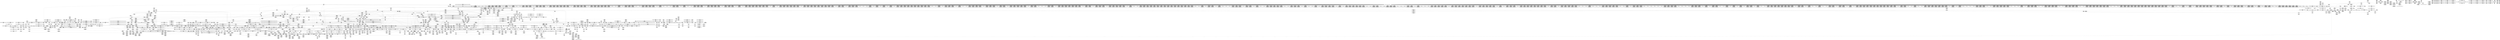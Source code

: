 digraph {
	CE0x3ea0750 [shape=record,shape=Mrecord,label="{CE0x3ea0750|rcu_read_unlock:tobool|include/linux/rcupdate.h,933|*SummSink*}"]
	CE0x3df7d90 [shape=record,shape=Mrecord,label="{CE0x3df7d90|current_sid:security|security/selinux/hooks.c,218}"]
	CE0x3e08e80 [shape=record,shape=Mrecord,label="{CE0x3e08e80|i64*_getelementptr_inbounds_(_13_x_i64_,_13_x_i64_*___llvm_gcov_ctr126,_i64_0,_i64_1)|*Constant*|*SummSink*}"]
	CE0x3eaeac0 [shape=record,shape=Mrecord,label="{CE0x3eaeac0|GLOBAL:lock_acquire|*Constant*|*SummSink*}"]
	CE0x3dcfc50 [shape=record,shape=Mrecord,label="{CE0x3dcfc50|_ret_i32_%call7,_!dbg_!27749|security/selinux/hooks.c,210|*SummSink*}"]
	CE0x3dcd210 [shape=record,shape=Mrecord,label="{CE0x3dcd210|current_has_perm:bb|*SummSource*}"]
	CE0x3e1b5b0 [shape=record,shape=Mrecord,label="{CE0x3e1b5b0|GLOBAL:current_task|Global_var:current_task|*SummSource*}"]
	CE0x3eec490 [shape=record,shape=Mrecord,label="{CE0x3eec490|rcu_lock_release:indirectgoto}"]
	CE0x3dc2ee0 [shape=record,shape=Mrecord,label="{CE0x3dc2ee0|2472:_%struct.cred*,_:_CRE_696,697_}"]
	CE0x3e848d0 [shape=record,shape=Mrecord,label="{CE0x3e848d0|__preempt_count_sub:tmp4|./arch/x86/include/asm/preempt.h,77|*SummSource*}"]
	CE0x3e476b0 [shape=record,shape=Mrecord,label="{CE0x3e476b0|2472:_%struct.cred*,_:_CRE_3008,3024_|*MultipleSource*|Function::task_sid&Arg::task::|Function::current_has_perm&Arg::tsk::|Function::selinux_task_getsid&Arg::p::|security/selinux/hooks.c,208}"]
	CE0x3e52380 [shape=record,shape=Mrecord,label="{CE0x3e52380|2472:_%struct.cred*,_:_CRE_6306,6307_}"]
	CE0x3e18d50 [shape=record,shape=Mrecord,label="{CE0x3e18d50|rcu_read_unlock:tmp10|include/linux/rcupdate.h,933}"]
	CE0x3e574d0 [shape=record,shape=Mrecord,label="{CE0x3e574d0|2472:_%struct.cred*,_:_CRE_6432,6436_|*MultipleSource*|Function::task_sid&Arg::task::|Function::current_has_perm&Arg::tsk::|Function::selinux_task_getsid&Arg::p::|security/selinux/hooks.c,208}"]
	CE0x3e69620 [shape=record,shape=Mrecord,label="{CE0x3e69620|GLOBAL:__llvm_gcov_ctr127|Global_var:__llvm_gcov_ctr127}"]
	CE0x3e22ae0 [shape=record,shape=Mrecord,label="{CE0x3e22ae0|_call_void_rcu_lock_acquire(%struct.lockdep_map*_rcu_lock_map)_#10,_!dbg_!27711|include/linux/rcupdate.h,881|*SummSource*}"]
	CE0x3ef63b0 [shape=record,shape=Mrecord,label="{CE0x3ef63b0|__preempt_count_add:tmp3}"]
	CE0x3e354c0 [shape=record,shape=Mrecord,label="{CE0x3e354c0|2472:_%struct.cred*,_:_CRE_2280,2288_|*MultipleSource*|Function::task_sid&Arg::task::|Function::current_has_perm&Arg::tsk::|Function::selinux_task_getsid&Arg::p::|security/selinux/hooks.c,208}"]
	CE0x3e5a8e0 [shape=record,shape=Mrecord,label="{CE0x3e5a8e0|2472:_%struct.cred*,_:_CRE_6584,6600_|*MultipleSource*|Function::task_sid&Arg::task::|Function::current_has_perm&Arg::tsk::|Function::selinux_task_getsid&Arg::p::|security/selinux/hooks.c,208}"]
	CE0x3eb1430 [shape=record,shape=Mrecord,label="{CE0x3eb1430|_call_void___preempt_count_add(i32_1)_#10,_!dbg_!27711|include/linux/rcupdate.h,239|*SummSource*}"]
	CE0x3e0ee00 [shape=record,shape=Mrecord,label="{CE0x3e0ee00|rcu_read_unlock:tmp6|include/linux/rcupdate.h,933|*SummSource*}"]
	CE0x3e51ff0 [shape=record,shape=Mrecord,label="{CE0x3e51ff0|2472:_%struct.cred*,_:_CRE_6303,6304_}"]
	CE0x3e787a0 [shape=record,shape=Mrecord,label="{CE0x3e787a0|i64*_getelementptr_inbounds_(_2_x_i64_,_2_x_i64_*___llvm_gcov_ctr98,_i64_0,_i64_0)|*Constant*|*SummSource*}"]
	CE0x3e48290 [shape=record,shape=Mrecord,label="{CE0x3e48290|2472:_%struct.cred*,_:_CRE_3056,3064_|*MultipleSource*|Function::task_sid&Arg::task::|Function::current_has_perm&Arg::tsk::|Function::selinux_task_getsid&Arg::p::|security/selinux/hooks.c,208}"]
	CE0x3eacad0 [shape=record,shape=Mrecord,label="{CE0x3eacad0|rcu_lock_acquire:tmp2}"]
	CE0x3e21ee0 [shape=record,shape=Mrecord,label="{CE0x3e21ee0|2472:_%struct.cred*,_:_CRE_208,216_|*MultipleSource*|Function::task_sid&Arg::task::|Function::current_has_perm&Arg::tsk::|Function::selinux_task_getsid&Arg::p::|security/selinux/hooks.c,208}"]
	CE0x3e2cb30 [shape=record,shape=Mrecord,label="{CE0x3e2cb30|2472:_%struct.cred*,_:_CRE_760,768_|*MultipleSource*|Function::task_sid&Arg::task::|Function::current_has_perm&Arg::tsk::|Function::selinux_task_getsid&Arg::p::|security/selinux/hooks.c,208}"]
	CE0x3e3a4c0 [shape=record,shape=Mrecord,label="{CE0x3e3a4c0|2472:_%struct.cred*,_:_CRE_2536,2544_|*MultipleSource*|Function::task_sid&Arg::task::|Function::current_has_perm&Arg::tsk::|Function::selinux_task_getsid&Arg::p::|security/selinux/hooks.c,208}"]
	CE0x3e49790 [shape=record,shape=Mrecord,label="{CE0x3e49790|2472:_%struct.cred*,_:_CRE_3116,3120_|*MultipleSource*|Function::task_sid&Arg::task::|Function::current_has_perm&Arg::tsk::|Function::selinux_task_getsid&Arg::p::|security/selinux/hooks.c,208}"]
	CE0x3ddc740 [shape=record,shape=Mrecord,label="{CE0x3ddc740|GLOBAL:lockdep_rcu_suspicious|*Constant*|*SummSource*}"]
	CE0x3ea20a0 [shape=record,shape=Mrecord,label="{CE0x3ea20a0|rcu_read_unlock:tmp14|include/linux/rcupdate.h,933|*SummSource*}"]
	CE0x3e5f910 [shape=record,shape=Mrecord,label="{CE0x3e5f910|task_sid:tmp4|*LoadInst*|security/selinux/hooks.c,208|*SummSource*}"]
	CE0x3df7490 [shape=record,shape=Mrecord,label="{CE0x3df7490|current_sid:tmp21|security/selinux/hooks.c,218|*SummSource*}"]
	CE0x3e2cff0 [shape=record,shape=Mrecord,label="{CE0x3e2cff0|2472:_%struct.cred*,_:_CRE_772,776_|*MultipleSource*|Function::task_sid&Arg::task::|Function::current_has_perm&Arg::tsk::|Function::selinux_task_getsid&Arg::p::|security/selinux/hooks.c,208}"]
	CE0x3e1ceb0 [shape=record,shape=Mrecord,label="{CE0x3e1ceb0|rcu_lock_acquire:map|Function::rcu_lock_acquire&Arg::map::}"]
	CE0x3e66a50 [shape=record,shape=Mrecord,label="{CE0x3e66a50|task_sid:tmp20|security/selinux/hooks.c,208|*SummSink*}"]
	CE0x3e5a1c0 [shape=record,shape=Mrecord,label="{CE0x3e5a1c0|2472:_%struct.cred*,_:_CRE_6560,6568_|*MultipleSource*|Function::task_sid&Arg::task::|Function::current_has_perm&Arg::tsk::|Function::selinux_task_getsid&Arg::p::|security/selinux/hooks.c,208}"]
	CE0x3e0c6f0 [shape=record,shape=Mrecord,label="{CE0x3e0c6f0|2472:_%struct.cred*,_:_CRE_416,424_|*MultipleSource*|Function::task_sid&Arg::task::|Function::current_has_perm&Arg::tsk::|Function::selinux_task_getsid&Arg::p::|security/selinux/hooks.c,208}"]
	CE0x3e81950 [shape=record,shape=Mrecord,label="{CE0x3e81950|_call_void_lock_release(%struct.lockdep_map*_%map,_i32_1,_i64_ptrtoint_(i8*_blockaddress(_rcu_lock_release,_%__here)_to_i64))_#10,_!dbg_!27716|include/linux/rcupdate.h,423}"]
	CE0x3e39690 [shape=record,shape=Mrecord,label="{CE0x3e39690|2472:_%struct.cred*,_:_CRE_2523,2524_}"]
	CE0x3eabe60 [shape=record,shape=Mrecord,label="{CE0x3eabe60|rcu_read_unlock:tmp16|include/linux/rcupdate.h,933|*SummSink*}"]
	CE0x3e61b40 [shape=record,shape=Mrecord,label="{CE0x3e61b40|i64_6|*Constant*}"]
	CE0x3ef6db0 [shape=record,shape=Mrecord,label="{CE0x3ef6db0|_ret_void,_!dbg_!27720|./arch/x86/include/asm/preempt.h,78|*SummSource*}"]
	CE0x3daed60 [shape=record,shape=Mrecord,label="{CE0x3daed60|i64*_getelementptr_inbounds_(_2_x_i64_,_2_x_i64_*___llvm_gcov_ctr281,_i64_0,_i64_0)|*Constant*|*SummSource*}"]
	CE0x3ddb890 [shape=record,shape=Mrecord,label="{CE0x3ddb890|i32_77|*Constant*}"]
	CE0x3dce2e0 [shape=record,shape=Mrecord,label="{CE0x3dce2e0|current_sid:tmp16|security/selinux/hooks.c,218|*SummSink*}"]
	CE0x3ea8670 [shape=record,shape=Mrecord,label="{CE0x3ea8670|GLOBAL:lock_acquire|*Constant*|*SummSource*}"]
	CE0x3ddeda0 [shape=record,shape=Mrecord,label="{CE0x3ddeda0|2472:_%struct.cred*,_:_CRE_256,264_|*MultipleSource*|Function::task_sid&Arg::task::|Function::current_has_perm&Arg::tsk::|Function::selinux_task_getsid&Arg::p::|security/selinux/hooks.c,208}"]
	CE0x3e48750 [shape=record,shape=Mrecord,label="{CE0x3e48750|2472:_%struct.cred*,_:_CRE_3072,3080_|*MultipleSource*|Function::task_sid&Arg::task::|Function::current_has_perm&Arg::tsk::|Function::selinux_task_getsid&Arg::p::|security/selinux/hooks.c,208}"]
	CE0x3dc4520 [shape=record,shape=Mrecord,label="{CE0x3dc4520|i64_2|*Constant*}"]
	CE0x3db7160 [shape=record,shape=Mrecord,label="{CE0x3db7160|current_has_perm:call1|security/selinux/hooks.c,1543|*SummSource*}"]
	CE0x3e17140 [shape=record,shape=Mrecord,label="{CE0x3e17140|rcu_read_lock:tmp2}"]
	CE0x3e77830 [shape=record,shape=Mrecord,label="{CE0x3e77830|rcu_read_unlock:entry}"]
	CE0x3da3a10 [shape=record,shape=Mrecord,label="{CE0x3da3a10|current_sid:do.end|*SummSink*}"]
	CE0x3db0900 [shape=record,shape=Mrecord,label="{CE0x3db0900|COLLAPSED:_GCMRE___llvm_gcov_ctr128_internal_global_4_x_i64_zeroinitializer:_elem_0:default:}"]
	CE0x3e55300 [shape=record,shape=Mrecord,label="{CE0x3e55300|2472:_%struct.cred*,_:_CRE_6346,6347_}"]
	CE0x3dcf790 [shape=record,shape=Mrecord,label="{CE0x3dcf790|current_has_perm:perms|Function::current_has_perm&Arg::perms::|*SummSource*}"]
	CE0x3dd3950 [shape=record,shape=Mrecord,label="{CE0x3dd3950|i64*_getelementptr_inbounds_(_2_x_i64_,_2_x_i64_*___llvm_gcov_ctr136,_i64_0,_i64_1)|*Constant*}"]
	CE0x3dc3780 [shape=record,shape=Mrecord,label="{CE0x3dc3780|avc_has_perm:entry}"]
	CE0x3e62ad0 [shape=record,shape=Mrecord,label="{CE0x3e62ad0|task_sid:tmp15|security/selinux/hooks.c,208|*SummSource*}"]
	CE0x3e21010 [shape=record,shape=Mrecord,label="{CE0x3e21010|__rcu_read_lock:tmp5|include/linux/rcupdate.h,239}"]
	CE0x3dfd8c0 [shape=record,shape=Mrecord,label="{CE0x3dfd8c0|2472:_%struct.cred*,_:_CRE_360,368_|*MultipleSource*|Function::task_sid&Arg::task::|Function::current_has_perm&Arg::tsk::|Function::selinux_task_getsid&Arg::p::|security/selinux/hooks.c,208}"]
	CE0x3e23230 [shape=record,shape=Mrecord,label="{CE0x3e23230|rcu_read_lock:if.then|*SummSink*}"]
	CE0x3df8eb0 [shape=record,shape=Mrecord,label="{CE0x3df8eb0|get_current:tmp3|*SummSource*}"]
	CE0x3e5e590 [shape=record,shape=Mrecord,label="{CE0x3e5e590|2472:_%struct.cred*,_:_CRE_10600,10604_|*MultipleSource*|Function::task_sid&Arg::task::|Function::current_has_perm&Arg::tsk::|Function::selinux_task_getsid&Arg::p::|security/selinux/hooks.c,208}"]
	CE0x3e3bfa0 [shape=record,shape=Mrecord,label="{CE0x3e3bfa0|2472:_%struct.cred*,_:_CRE_2648,2656_|*MultipleSource*|Function::task_sid&Arg::task::|Function::current_has_perm&Arg::tsk::|Function::selinux_task_getsid&Arg::p::|security/selinux/hooks.c,208}"]
	CE0x3eb63d0 [shape=record,shape=Mrecord,label="{CE0x3eb63d0|rcu_read_unlock:tmp|*SummSource*}"]
	CE0x3e36ee0 [shape=record,shape=Mrecord,label="{CE0x3e36ee0|2472:_%struct.cred*,_:_CRE_2368,2376_|*MultipleSource*|Function::task_sid&Arg::task::|Function::current_has_perm&Arg::tsk::|Function::selinux_task_getsid&Arg::p::|security/selinux/hooks.c,208}"]
	CE0x3eedd40 [shape=record,shape=Mrecord,label="{CE0x3eedd40|i64*_getelementptr_inbounds_(_4_x_i64_,_4_x_i64_*___llvm_gcov_ctr134,_i64_0,_i64_2)|*Constant*|*SummSink*}"]
	CE0x3e79430 [shape=record,shape=Mrecord,label="{CE0x3e79430|task_sid:tmp5|security/selinux/hooks.c,208}"]
	CE0x3eb0800 [shape=record,shape=Mrecord,label="{CE0x3eb0800|rcu_read_unlock:tmp11|include/linux/rcupdate.h,933|*SummSource*}"]
	CE0x3dc22f0 [shape=record,shape=Mrecord,label="{CE0x3dc22f0|2472:_%struct.cred*,_:_CRE_680,688_|*MultipleSource*|Function::task_sid&Arg::task::|Function::current_has_perm&Arg::tsk::|Function::selinux_task_getsid&Arg::p::|security/selinux/hooks.c,208}"]
	CE0x3e43830 [shape=record,shape=Mrecord,label="{CE0x3e43830|2472:_%struct.cred*,_:_CRE_2932,2933_}"]
	CE0x3e44b30 [shape=record,shape=Mrecord,label="{CE0x3e44b30|2472:_%struct.cred*,_:_CRE_2948,2949_}"]
	CE0x3e518d0 [shape=record,shape=Mrecord,label="{CE0x3e518d0|2472:_%struct.cred*,_:_CRE_6297,6298_}"]
	CE0x3e5a680 [shape=record,shape=Mrecord,label="{CE0x3e5a680|2472:_%struct.cred*,_:_CRE_6576,6584_|*MultipleSource*|Function::task_sid&Arg::task::|Function::current_has_perm&Arg::tsk::|Function::selinux_task_getsid&Arg::p::|security/selinux/hooks.c,208}"]
	CE0x3e202e0 [shape=record,shape=Mrecord,label="{CE0x3e202e0|task_sid:land.lhs.true}"]
	CE0x3ea02c0 [shape=record,shape=Mrecord,label="{CE0x3ea02c0|i64*_getelementptr_inbounds_(_2_x_i64_,_2_x_i64_*___llvm_gcov_ctr131,_i64_0,_i64_0)|*Constant*}"]
	CE0x3e43a90 [shape=record,shape=Mrecord,label="{CE0x3e43a90|2472:_%struct.cred*,_:_CRE_2934,2935_}"]
	CE0x3da3e40 [shape=record,shape=Mrecord,label="{CE0x3da3e40|cred_sid:security|security/selinux/hooks.c,196|*SummSink*}"]
	CE0x3dbadf0 [shape=record,shape=Mrecord,label="{CE0x3dbadf0|current_sid:entry|*SummSource*}"]
	CE0x3e5fc60 [shape=record,shape=Mrecord,label="{CE0x3e5fc60|task_sid:tobool1|security/selinux/hooks.c,208|*SummSink*}"]
	CE0x3e43370 [shape=record,shape=Mrecord,label="{CE0x3e43370|2472:_%struct.cred*,_:_CRE_2928,2929_}"]
	CE0x3dc2920 [shape=record,shape=Mrecord,label="{CE0x3dc2920|2472:_%struct.cred*,_:_CRE_690,691_}"]
	CE0x3e1fe60 [shape=record,shape=Mrecord,label="{CE0x3e1fe60|2472:_%struct.cred*,_:_CRE_104,112_|*MultipleSource*|Function::task_sid&Arg::task::|Function::current_has_perm&Arg::tsk::|Function::selinux_task_getsid&Arg::p::|security/selinux/hooks.c,208}"]
	CE0x3e19c80 [shape=record,shape=Mrecord,label="{CE0x3e19c80|rcu_read_lock:land.lhs.true}"]
	CE0x3df7e70 [shape=record,shape=Mrecord,label="{CE0x3df7e70|current_sid:security|security/selinux/hooks.c,218|*SummSink*}"]
	CE0x3e4b8d0 [shape=record,shape=Mrecord,label="{CE0x3e4b8d0|2472:_%struct.cred*,_:_CRE_5880,5888_|*MultipleSource*|Function::task_sid&Arg::task::|Function::current_has_perm&Arg::tsk::|Function::selinux_task_getsid&Arg::p::|security/selinux/hooks.c,208}"]
	CE0x3e3b620 [shape=record,shape=Mrecord,label="{CE0x3e3b620|2472:_%struct.cred*,_:_CRE_2598,2600_|*MultipleSource*|Function::task_sid&Arg::task::|Function::current_has_perm&Arg::tsk::|Function::selinux_task_getsid&Arg::p::|security/selinux/hooks.c,208}"]
	CE0x3e95a70 [shape=record,shape=Mrecord,label="{CE0x3e95a70|rcu_read_lock:tmp17|include/linux/rcupdate.h,882|*SummSource*}"]
	CE0x3dc7330 [shape=record,shape=Mrecord,label="{CE0x3dc7330|rcu_read_unlock:tmp5|include/linux/rcupdate.h,933|*SummSink*}"]
	CE0x3dfe290 [shape=record,shape=Mrecord,label="{CE0x3dfe290|i64*_getelementptr_inbounds_(_2_x_i64_,_2_x_i64_*___llvm_gcov_ctr131,_i64_0,_i64_1)|*Constant*|*SummSource*}"]
	CE0x3e15490 [shape=record,shape=Mrecord,label="{CE0x3e15490|_ret_void,_!dbg_!27717|include/linux/rcupdate.h,240}"]
	CE0x3e0b520 [shape=record,shape=Mrecord,label="{CE0x3e0b520|_call_void_mcount()_#3|*SummSource*}"]
	CE0x3de5660 [shape=record,shape=Mrecord,label="{CE0x3de5660|rcu_read_lock:tmp9|include/linux/rcupdate.h,882}"]
	CE0x3e6a380 [shape=record,shape=Mrecord,label="{CE0x3e6a380|GLOBAL:rcu_read_lock.__warned|Global_var:rcu_read_lock.__warned}"]
	CE0x3e4aa90 [shape=record,shape=Mrecord,label="{CE0x3e4aa90|2472:_%struct.cred*,_:_CRE_3160,3164_|*MultipleSource*|Function::task_sid&Arg::task::|Function::current_has_perm&Arg::tsk::|Function::selinux_task_getsid&Arg::p::|security/selinux/hooks.c,208}"]
	CE0x3e82010 [shape=record,shape=Mrecord,label="{CE0x3e82010|GLOBAL:lock_release|*Constant*|*SummSource*}"]
	CE0x3de24e0 [shape=record,shape=Mrecord,label="{CE0x3de24e0|2472:_%struct.cred*,_:_CRE_480,488_|*MultipleSource*|Function::task_sid&Arg::task::|Function::current_has_perm&Arg::tsk::|Function::selinux_task_getsid&Arg::p::|security/selinux/hooks.c,208}"]
	CE0x3eef830 [shape=record,shape=Mrecord,label="{CE0x3eef830|i64_ptrtoint_(i8*_blockaddress(_rcu_lock_release,_%__here)_to_i64)|*Constant*|*SummSink*}"]
	CE0x3edc180 [shape=record,shape=Mrecord,label="{CE0x3edc180|rcu_lock_release:tmp|*SummSource*}"]
	CE0x3e54390 [shape=record,shape=Mrecord,label="{CE0x3e54390|2472:_%struct.cred*,_:_CRE_6333,6334_}"]
	CE0x3df7e00 [shape=record,shape=Mrecord,label="{CE0x3df7e00|current_sid:security|security/selinux/hooks.c,218|*SummSource*}"]
	CE0x3ddbdf0 [shape=record,shape=Mrecord,label="{CE0x3ddbdf0|current_sid:tmp6|security/selinux/hooks.c,218|*SummSink*}"]
	CE0x3e53ed0 [shape=record,shape=Mrecord,label="{CE0x3e53ed0|2472:_%struct.cred*,_:_CRE_6329,6330_}"]
	CE0x3e26340 [shape=record,shape=Mrecord,label="{CE0x3e26340|cred_sid:tmp6|security/selinux/hooks.c,197|*SummSink*}"]
	CE0x3e4e880 [shape=record,shape=Mrecord,label="{CE0x3e4e880|2472:_%struct.cred*,_:_CRE_6168,6176_|*MultipleSource*|Function::task_sid&Arg::task::|Function::current_has_perm&Arg::tsk::|Function::selinux_task_getsid&Arg::p::|security/selinux/hooks.c,208}"]
	CE0x3db1a70 [shape=record,shape=Mrecord,label="{CE0x3db1a70|i64*_getelementptr_inbounds_(_11_x_i64_,_11_x_i64_*___llvm_gcov_ctr125,_i64_0,_i64_9)|*Constant*|*SummSource*}"]
	CE0x3db7490 [shape=record,shape=Mrecord,label="{CE0x3db7490|task_sid:entry}"]
	CE0x3e96140 [shape=record,shape=Mrecord,label="{CE0x3e96140|rcu_read_lock:tmp18|include/linux/rcupdate.h,882|*SummSink*}"]
	CE0x3de6420 [shape=record,shape=Mrecord,label="{CE0x3de6420|current_sid:tmp18|security/selinux/hooks.c,218|*SummSource*}"]
	CE0x3e51670 [shape=record,shape=Mrecord,label="{CE0x3e51670|2472:_%struct.cred*,_:_CRE_6295,6296_}"]
	CE0x3e32770 [shape=record,shape=Mrecord,label="{CE0x3e32770|2472:_%struct.cred*,_:_CRE_2072,2076_|*MultipleSource*|Function::task_sid&Arg::task::|Function::current_has_perm&Arg::tsk::|Function::selinux_task_getsid&Arg::p::|security/selinux/hooks.c,208}"]
	CE0x3e66980 [shape=record,shape=Mrecord,label="{CE0x3e66980|task_sid:tmp20|security/selinux/hooks.c,208|*SummSource*}"]
	CE0x3e38d90 [shape=record,shape=Mrecord,label="{CE0x3e38d90|2472:_%struct.cred*,_:_CRE_2512,2520_|*MultipleSource*|Function::task_sid&Arg::task::|Function::current_has_perm&Arg::tsk::|Function::selinux_task_getsid&Arg::p::|security/selinux/hooks.c,208}"]
	"CONST[source:1(input),value:2(dynamic)][purpose:{object}][SrcIdx:2]"
	CE0x3ef1640 [shape=record,shape=Mrecord,label="{CE0x3ef1640|i64*_getelementptr_inbounds_(_4_x_i64_,_4_x_i64_*___llvm_gcov_ctr130,_i64_0,_i64_0)|*Constant*}"]
	CE0x3de2bb0 [shape=record,shape=Mrecord,label="{CE0x3de2bb0|%struct.task_struct*_(%struct.task_struct**)*_asm_movq_%gs:$_1:P_,$0_,_r,im,_dirflag_,_fpsr_,_flags_|*SummSink*}"]
	CE0x3e4f490 [shape=record,shape=Mrecord,label="{CE0x3e4f490|2472:_%struct.cred*,_:_CRE_6200,6208_|*MultipleSource*|Function::task_sid&Arg::task::|Function::current_has_perm&Arg::tsk::|Function::selinux_task_getsid&Arg::p::|security/selinux/hooks.c,208}"]
	CE0x3ef7450 [shape=record,shape=Mrecord,label="{CE0x3ef7450|__rcu_read_unlock:tmp1}"]
	CE0x3e688c0 [shape=record,shape=Mrecord,label="{CE0x3e688c0|_call_void_mcount()_#3}"]
	CE0x3ea3840 [shape=record,shape=Mrecord,label="{CE0x3ea3840|_call_void_mcount()_#3|*SummSource*}"]
	CE0x3eb7fb0 [shape=record,shape=Mrecord,label="{CE0x3eb7fb0|rcu_lock_release:map|Function::rcu_lock_release&Arg::map::|*SummSource*}"]
	CE0x3f07940 [shape=record,shape=Mrecord,label="{CE0x3f07940|__preempt_count_sub:tmp6|./arch/x86/include/asm/preempt.h,78|*SummSource*}"]
	CE0x3e6e040 [shape=record,shape=Mrecord,label="{CE0x3e6e040|rcu_read_unlock:tmp10|include/linux/rcupdate.h,933|*SummSink*}"]
	CE0x3f050f0 [shape=record,shape=Mrecord,label="{CE0x3f050f0|_call_void_mcount()_#3}"]
	CE0x3ea4f10 [shape=record,shape=Mrecord,label="{CE0x3ea4f10|rcu_read_unlock:tmp15|include/linux/rcupdate.h,933|*SummSource*}"]
	CE0x3e8b1a0 [shape=record,shape=Mrecord,label="{CE0x3e8b1a0|__rcu_read_unlock:tmp4|include/linux/rcupdate.h,244}"]
	CE0x3ea6440 [shape=record,shape=Mrecord,label="{CE0x3ea6440|0:_i8,_:_GCMR_rcu_read_unlock.__warned_internal_global_i8_0,_section_.data.unlikely_,_align_1:_elem_0:default:}"]
	CE0x3e44a00 [shape=record,shape=Mrecord,label="{CE0x3e44a00|2472:_%struct.cred*,_:_CRE_2947,2948_}"]
	CE0x3dc40d0 [shape=record,shape=Mrecord,label="{CE0x3dc40d0|GLOBAL:current_has_perm|*Constant*|*SummSink*}"]
	CE0x3e39a40 [shape=record,shape=Mrecord,label="{CE0x3e39a40|2472:_%struct.cred*,_:_CRE_2527,2528_}"]
	CE0x3e46420 [shape=record,shape=Mrecord,label="{CE0x3e46420|2472:_%struct.cred*,_:_CRE_2969,2970_}"]
	CE0x3eadfe0 [shape=record,shape=Mrecord,label="{CE0x3eadfe0|i64*_getelementptr_inbounds_(_11_x_i64_,_11_x_i64_*___llvm_gcov_ctr132,_i64_0,_i64_8)|*Constant*|*SummSource*}"]
	CE0x3e53090 [shape=record,shape=Mrecord,label="{CE0x3e53090|2472:_%struct.cred*,_:_CRE_6317,6318_}"]
	CE0x3ddc1c0 [shape=record,shape=Mrecord,label="{CE0x3ddc1c0|get_current:tmp2}"]
	CE0x3de7470 [shape=record,shape=Mrecord,label="{CE0x3de7470|current_sid:land.lhs.true2|*SummSink*}"]
	CE0x3e41d10 [shape=record,shape=Mrecord,label="{CE0x3e41d10|2472:_%struct.cred*,_:_CRE_2909,2910_}"]
	CE0x3e774b0 [shape=record,shape=Mrecord,label="{CE0x3e774b0|_call_void_rcu_read_unlock()_#10,_!dbg_!27748|security/selinux/hooks.c,209|*SummSource*}"]
	CE0x3e422d0 [shape=record,shape=Mrecord,label="{CE0x3e422d0|2472:_%struct.cred*,_:_CRE_2914,2915_}"]
	CE0x3dbb150 [shape=record,shape=Mrecord,label="{CE0x3dbb150|_ret_i32_%tmp24,_!dbg_!27742|security/selinux/hooks.c,220|*SummSource*}"]
	CE0x3dc6930 [shape=record,shape=Mrecord,label="{CE0x3dc6930|i64*_getelementptr_inbounds_(_4_x_i64_,_4_x_i64_*___llvm_gcov_ctr129,_i64_0,_i64_0)|*Constant*|*SummSource*}"]
	CE0x3dcbba0 [shape=record,shape=Mrecord,label="{CE0x3dcbba0|i64*_getelementptr_inbounds_(_2_x_i64_,_2_x_i64_*___llvm_gcov_ctr281,_i64_0,_i64_0)|*Constant*|*SummSink*}"]
	CE0x3e77a70 [shape=record,shape=Mrecord,label="{CE0x3e77a70|GLOBAL:rcu_read_unlock|*Constant*|*SummSink*}"]
	CE0x3dde570 [shape=record,shape=Mrecord,label="{CE0x3dde570|i64*_getelementptr_inbounds_(_2_x_i64_,_2_x_i64_*___llvm_gcov_ctr131,_i64_0,_i64_1)|*Constant*|*SummSink*}"]
	CE0x3ddd510 [shape=record,shape=Mrecord,label="{CE0x3ddd510|2472:_%struct.cred*,_:_CRE_448,456_|*MultipleSource*|Function::task_sid&Arg::task::|Function::current_has_perm&Arg::tsk::|Function::selinux_task_getsid&Arg::p::|security/selinux/hooks.c,208}"]
	CE0x3e09ef0 [shape=record,shape=Mrecord,label="{CE0x3e09ef0|task_sid:tmp3}"]
	CE0x3eaa9b0 [shape=record,shape=Mrecord,label="{CE0x3eaa9b0|rcu_read_unlock:tmp12|include/linux/rcupdate.h,933|*SummSource*}"]
	CE0x3dd3610 [shape=record,shape=Mrecord,label="{CE0x3dd3610|GLOBAL:get_current|*Constant*|*SummSink*}"]
	CE0x3de3120 [shape=record,shape=Mrecord,label="{CE0x3de3120|i64*_getelementptr_inbounds_(_13_x_i64_,_13_x_i64_*___llvm_gcov_ctr126,_i64_0,_i64_0)|*Constant*|*SummSource*}"]
	CE0x3e35260 [shape=record,shape=Mrecord,label="{CE0x3e35260|2472:_%struct.cred*,_:_CRE_2272,2280_|*MultipleSource*|Function::task_sid&Arg::task::|Function::current_has_perm&Arg::tsk::|Function::selinux_task_getsid&Arg::p::|security/selinux/hooks.c,208}"]
	CE0x3e11420 [shape=record,shape=Mrecord,label="{CE0x3e11420|i64*_getelementptr_inbounds_(_11_x_i64_,_11_x_i64_*___llvm_gcov_ctr127,_i64_0,_i64_10)|*Constant*|*SummSink*}"]
	CE0x3dd81b0 [shape=record,shape=Mrecord,label="{CE0x3dd81b0|current_sid:bb|*SummSource*}"]
	CE0x3e4f230 [shape=record,shape=Mrecord,label="{CE0x3e4f230|2472:_%struct.cred*,_:_CRE_6196,6200_|*MultipleSource*|Function::task_sid&Arg::task::|Function::current_has_perm&Arg::tsk::|Function::selinux_task_getsid&Arg::p::|security/selinux/hooks.c,208}"]
	CE0x3ea4360 [shape=record,shape=Mrecord,label="{CE0x3ea4360|i64*_getelementptr_inbounds_(_4_x_i64_,_4_x_i64_*___llvm_gcov_ctr133,_i64_0,_i64_0)|*Constant*|*SummSink*}"]
	CE0x3eb4ea0 [shape=record,shape=Mrecord,label="{CE0x3eb4ea0|rcu_read_unlock:bb|*SummSource*}"]
	CE0x3e88890 [shape=record,shape=Mrecord,label="{CE0x3e88890|__rcu_read_lock:do.end}"]
	CE0x3e29100 [shape=record,shape=Mrecord,label="{CE0x3e29100|2472:_%struct.cred*,_:_CRE_652,656_|*MultipleSource*|Function::task_sid&Arg::task::|Function::current_has_perm&Arg::tsk::|Function::selinux_task_getsid&Arg::p::|security/selinux/hooks.c,208}"]
	CE0x3dfa160 [shape=record,shape=Mrecord,label="{CE0x3dfa160|rcu_read_lock:tmp15|include/linux/rcupdate.h,882|*SummSink*}"]
	CE0x3dd0940 [shape=record,shape=Mrecord,label="{CE0x3dd0940|_call_void_mcount()_#3|*SummSink*}"]
	CE0x3eb5d50 [shape=record,shape=Mrecord,label="{CE0x3eb5d50|rcu_read_unlock:land.lhs.true|*SummSink*}"]
	CE0x3eee0e0 [shape=record,shape=Mrecord,label="{CE0x3eee0e0|i64*_getelementptr_inbounds_(_4_x_i64_,_4_x_i64_*___llvm_gcov_ctr128,_i64_0,_i64_0)|*Constant*}"]
	CE0x3e9a390 [shape=record,shape=Mrecord,label="{CE0x3e9a390|rcu_read_lock:do.body|*SummSource*}"]
	CE0x3e517a0 [shape=record,shape=Mrecord,label="{CE0x3e517a0|2472:_%struct.cred*,_:_CRE_6296,6297_}"]
	CE0x3e105a0 [shape=record,shape=Mrecord,label="{CE0x3e105a0|rcu_read_lock:tmp19|include/linux/rcupdate.h,882|*SummSource*}"]
	CE0x3db0630 [shape=record,shape=Mrecord,label="{CE0x3db0630|current_sid:tmp8|security/selinux/hooks.c,218|*SummSource*}"]
	CE0x3dd07b0 [shape=record,shape=Mrecord,label="{CE0x3dd07b0|_call_void_mcount()_#3|*SummSource*}"]
	CE0x3e39b40 [shape=record,shape=Mrecord,label="{CE0x3e39b40|2472:_%struct.cred*,_:_CRE_2528,2529_}"]
	CE0x3e698c0 [shape=record,shape=Mrecord,label="{CE0x3e698c0|GLOBAL:__llvm_gcov_ctr127|Global_var:__llvm_gcov_ctr127|*SummSource*}"]
	CE0x3e524b0 [shape=record,shape=Mrecord,label="{CE0x3e524b0|2472:_%struct.cred*,_:_CRE_6307,6308_}"]
	CE0x3dceba0 [shape=record,shape=Mrecord,label="{CE0x3dceba0|_call_void_lockdep_rcu_suspicious(i8*_getelementptr_inbounds_(_25_x_i8_,_25_x_i8_*_.str3,_i32_0,_i32_0),_i32_218,_i8*_getelementptr_inbounds_(_45_x_i8_,_45_x_i8_*_.str12,_i32_0,_i32_0))_#10,_!dbg_!27727|security/selinux/hooks.c,218}"]
	CE0x3de7090 [shape=record,shape=Mrecord,label="{CE0x3de7090|current_sid:if.then|*SummSource*}"]
	CE0x3dcf240 [shape=record,shape=Mrecord,label="{CE0x3dcf240|current_sid:tmp10|security/selinux/hooks.c,218}"]
	CE0x3e8b3d0 [shape=record,shape=Mrecord,label="{CE0x3e8b3d0|rcu_lock_release:bb}"]
	CE0x3e199f0 [shape=record,shape=Mrecord,label="{CE0x3e199f0|i64*_getelementptr_inbounds_(_11_x_i64_,_11_x_i64_*___llvm_gcov_ctr127,_i64_0,_i64_0)|*Constant*|*SummSink*}"]
	CE0x3e551d0 [shape=record,shape=Mrecord,label="{CE0x3e551d0|2472:_%struct.cred*,_:_CRE_6345,6346_}"]
	CE0x3e61c10 [shape=record,shape=Mrecord,label="{CE0x3e61c10|i64_6|*Constant*|*SummSource*}"]
	CE0x3de1ff0 [shape=record,shape=Mrecord,label="{CE0x3de1ff0|current_sid:tmp2}"]
	CE0x3e6e870 [shape=record,shape=Mrecord,label="{CE0x3e6e870|_call_void___preempt_count_add(i32_1)_#10,_!dbg_!27711|include/linux/rcupdate.h,239}"]
	CE0x3dcaec0 [shape=record,shape=Mrecord,label="{CE0x3dcaec0|current_sid:tmp12|security/selinux/hooks.c,218|*SummSink*}"]
	CE0x3df49d0 [shape=record,shape=Mrecord,label="{CE0x3df49d0|i64_3|*Constant*}"]
	CE0x3dc5f30 [shape=record,shape=Mrecord,label="{CE0x3dc5f30|_call_void_asm_addl_$1,_%gs:$0_,_*m,ri,*m,_dirflag_,_fpsr_,_flags_(i32*___preempt_count,_i32_%val,_i32*___preempt_count)_#3,_!dbg_!27714,_!srcloc_!27717|./arch/x86/include/asm/preempt.h,72|*SummSink*}"]
	CE0x3ef6470 [shape=record,shape=Mrecord,label="{CE0x3ef6470|__preempt_count_add:tmp3|*SummSource*}"]
	CE0x3e87ff0 [shape=record,shape=Mrecord,label="{CE0x3e87ff0|rcu_lock_acquire:__here|*SummSource*}"]
	CE0x3e28800 [shape=record,shape=Mrecord,label="{CE0x3e28800|i64*_getelementptr_inbounds_(_4_x_i64_,_4_x_i64_*___llvm_gcov_ctr128,_i64_0,_i64_3)|*Constant*|*SummSource*}"]
	CE0x3dfbd10 [shape=record,shape=Mrecord,label="{CE0x3dfbd10|cred_sid:tmp|*SummSink*}"]
	CE0x3e3de80 [shape=record,shape=Mrecord,label="{CE0x3e3de80|2472:_%struct.cred*,_:_CRE_2736,2744_|*MultipleSource*|Function::task_sid&Arg::task::|Function::current_has_perm&Arg::tsk::|Function::selinux_task_getsid&Arg::p::|security/selinux/hooks.c,208}"]
	CE0x3dd9660 [shape=record,shape=Mrecord,label="{CE0x3dd9660|2472:_%struct.cred*,_:_CRE_0,8_|*MultipleSource*|Function::task_sid&Arg::task::|Function::current_has_perm&Arg::tsk::|Function::selinux_task_getsid&Arg::p::|security/selinux/hooks.c,208}"]
	CE0x3e88400 [shape=record,shape=Mrecord,label="{CE0x3e88400|_call_void_lock_acquire(%struct.lockdep_map*_%map,_i32_0,_i32_0,_i32_2,_i32_0,_%struct.lockdep_map*_null,_i64_ptrtoint_(i8*_blockaddress(_rcu_lock_acquire,_%__here)_to_i64))_#10,_!dbg_!27716|include/linux/rcupdate.h,418}"]
	CE0x3e09500 [shape=record,shape=Mrecord,label="{CE0x3e09500|task_sid:real_cred|security/selinux/hooks.c,208|*SummSource*}"]
	CE0x3e3cb80 [shape=record,shape=Mrecord,label="{CE0x3e3cb80|2472:_%struct.cred*,_:_CRE_2688,2692_|*MultipleSource*|Function::task_sid&Arg::task::|Function::current_has_perm&Arg::tsk::|Function::selinux_task_getsid&Arg::p::|security/selinux/hooks.c,208}"]
	CE0x3dd9e40 [shape=record,shape=Mrecord,label="{CE0x3dd9e40|task_sid:do.body5|*SummSink*}"]
	CE0x3dfcef0 [shape=record,shape=Mrecord,label="{CE0x3dfcef0|rcu_read_lock:tmp4|include/linux/rcupdate.h,882|*SummSource*}"]
	CE0x3e56010 [shape=record,shape=Mrecord,label="{CE0x3e56010|2472:_%struct.cred*,_:_CRE_6357,6358_}"]
	CE0x3e63ef0 [shape=record,shape=Mrecord,label="{CE0x3e63ef0|i64*_getelementptr_inbounds_(_13_x_i64_,_13_x_i64_*___llvm_gcov_ctr126,_i64_0,_i64_10)|*Constant*}"]
	CE0x3e5d6f0 [shape=record,shape=Mrecord,label="{CE0x3e5d6f0|2472:_%struct.cred*,_:_CRE_10560,10568_|*MultipleSource*|Function::task_sid&Arg::task::|Function::current_has_perm&Arg::tsk::|Function::selinux_task_getsid&Arg::p::|security/selinux/hooks.c,208}"]
	CE0x3e394e0 [shape=record,shape=Mrecord,label="{CE0x3e394e0|2472:_%struct.cred*,_:_CRE_2522,2523_}"]
	CE0x3eb8e20 [shape=record,shape=Mrecord,label="{CE0x3eb8e20|GLOBAL:__rcu_read_unlock|*Constant*|*SummSource*}"]
	CE0x3de22c0 [shape=record,shape=Mrecord,label="{CE0x3de22c0|2472:_%struct.cred*,_:_CRE_472,480_|*MultipleSource*|Function::task_sid&Arg::task::|Function::current_has_perm&Arg::tsk::|Function::selinux_task_getsid&Arg::p::|security/selinux/hooks.c,208}"]
	CE0x3ea4160 [shape=record,shape=Mrecord,label="{CE0x3ea4160|i64*_getelementptr_inbounds_(_4_x_i64_,_4_x_i64_*___llvm_gcov_ctr133,_i64_0,_i64_0)|*Constant*|*SummSource*}"]
	CE0x3ea8820 [shape=record,shape=Mrecord,label="{CE0x3ea8820|rcu_read_unlock:tmp|*SummSink*}"]
	CE0x3e34b40 [shape=record,shape=Mrecord,label="{CE0x3e34b40|2472:_%struct.cred*,_:_CRE_2248,2256_|*MultipleSource*|Function::task_sid&Arg::task::|Function::current_has_perm&Arg::tsk::|Function::selinux_task_getsid&Arg::p::|security/selinux/hooks.c,208}"]
	CE0x3db2920 [shape=record,shape=Mrecord,label="{CE0x3db2920|current_sid:tmp11|security/selinux/hooks.c,218|*SummSource*}"]
	CE0x3e0ab80 [shape=record,shape=Mrecord,label="{CE0x3e0ab80|rcu_read_lock:tobool1|include/linux/rcupdate.h,882|*SummSink*}"]
	CE0x3eacbb0 [shape=record,shape=Mrecord,label="{CE0x3eacbb0|rcu_lock_acquire:tmp2|*SummSink*}"]
	CE0x3e38ff0 [shape=record,shape=Mrecord,label="{CE0x3e38ff0|2472:_%struct.cred*,_:_CRE_2520,2521_}"]
	CE0x3e13d90 [shape=record,shape=Mrecord,label="{CE0x3e13d90|get_current:tmp4|./arch/x86/include/asm/current.h,14|*SummSource*}"]
	CE0x3dd8800 [shape=record,shape=Mrecord,label="{CE0x3dd8800|current_has_perm:tmp}"]
	CE0x3eed920 [shape=record,shape=Mrecord,label="{CE0x3eed920|rcu_lock_acquire:tmp5|include/linux/rcupdate.h,418|*SummSource*}"]
	CE0x3e79eb0 [shape=record,shape=Mrecord,label="{CE0x3e79eb0|task_sid:tmp6|security/selinux/hooks.c,208|*SummSource*}"]
	CE0x3e54130 [shape=record,shape=Mrecord,label="{CE0x3e54130|2472:_%struct.cred*,_:_CRE_6331,6332_}"]
	CE0x3da4900 [shape=record,shape=Mrecord,label="{CE0x3da4900|current_sid:tmp13|security/selinux/hooks.c,218|*SummSink*}"]
	CE0x3e22770 [shape=record,shape=Mrecord,label="{CE0x3e22770|_call_void_rcu_lock_acquire(%struct.lockdep_map*_rcu_lock_map)_#10,_!dbg_!27711|include/linux/rcupdate.h,881|*SummSink*}"]
	CE0x3db8550 [shape=record,shape=Mrecord,label="{CE0x3db8550|avc_has_perm:tsid|Function::avc_has_perm&Arg::tsid::}"]
	CE0x3eb5930 [shape=record,shape=Mrecord,label="{CE0x3eb5930|rcu_read_unlock:do.body|*SummSource*}"]
	CE0x3e499f0 [shape=record,shape=Mrecord,label="{CE0x3e499f0|2472:_%struct.cred*,_:_CRE_3120,3128_|*MultipleSource*|Function::task_sid&Arg::task::|Function::current_has_perm&Arg::tsk::|Function::selinux_task_getsid&Arg::p::|security/selinux/hooks.c,208}"]
	CE0x3e52d00 [shape=record,shape=Mrecord,label="{CE0x3e52d00|2472:_%struct.cred*,_:_CRE_6314,6315_}"]
	CE0x3e83e00 [shape=record,shape=Mrecord,label="{CE0x3e83e00|i64*_getelementptr_inbounds_(_4_x_i64_,_4_x_i64_*___llvm_gcov_ctr130,_i64_0,_i64_0)|*Constant*|*SummSource*}"]
	CE0x3e5b980 [shape=record,shape=Mrecord,label="{CE0x3e5b980|2472:_%struct.cred*,_:_CRE_6644,6648_|*MultipleSource*|Function::task_sid&Arg::task::|Function::current_has_perm&Arg::tsk::|Function::selinux_task_getsid&Arg::p::|security/selinux/hooks.c,208}"]
	CE0x3e6f260 [shape=record,shape=Mrecord,label="{CE0x3e6f260|rcu_read_unlock:tmp17|include/linux/rcupdate.h,933|*SummSource*}"]
	CE0x3e42660 [shape=record,shape=Mrecord,label="{CE0x3e42660|2472:_%struct.cred*,_:_CRE_2917,2918_}"]
	CE0x3de4a60 [shape=record,shape=Mrecord,label="{CE0x3de4a60|rcu_lock_acquire:map|Function::rcu_lock_acquire&Arg::map::|*SummSource*}"]
	CE0x3e88f20 [shape=record,shape=Mrecord,label="{CE0x3e88f20|__rcu_read_unlock:do.end|*SummSource*}"]
	CE0x3e7e210 [shape=record,shape=Mrecord,label="{CE0x3e7e210|__preempt_count_sub:tmp}"]
	CE0x3e767a0 [shape=record,shape=Mrecord,label="{CE0x3e767a0|cred_sid:entry|*SummSink*}"]
	CE0x3ef5850 [shape=record,shape=Mrecord,label="{CE0x3ef5850|GLOBAL:__preempt_count|Global_var:__preempt_count|*SummSink*}"]
	CE0x3e93520 [shape=record,shape=Mrecord,label="{CE0x3e93520|i64*_getelementptr_inbounds_(_4_x_i64_,_4_x_i64_*___llvm_gcov_ctr129,_i64_0,_i64_1)|*Constant*}"]
	CE0x3e6f7b0 [shape=record,shape=Mrecord,label="{CE0x3e6f7b0|rcu_read_unlock:tmp18|include/linux/rcupdate.h,933|*SummSink*}"]
	CE0x3ea9df0 [shape=record,shape=Mrecord,label="{CE0x3ea9df0|i64*_getelementptr_inbounds_(_4_x_i64_,_4_x_i64_*___llvm_gcov_ctr130,_i64_0,_i64_1)|*Constant*|*SummSink*}"]
	CE0x3e24960 [shape=record,shape=Mrecord,label="{CE0x3e24960|rcu_read_lock:if.end|*SummSink*}"]
	CE0x3e0e880 [shape=record,shape=Mrecord,label="{CE0x3e0e880|rcu_read_lock:tmp6|include/linux/rcupdate.h,882|*SummSource*}"]
	CE0x3e84290 [shape=record,shape=Mrecord,label="{CE0x3e84290|__preempt_count_add:do.body|*SummSink*}"]
	CE0x3eec310 [shape=record,shape=Mrecord,label="{CE0x3eec310|rcu_lock_release:bb|*SummSource*}"]
	CE0x3e80710 [shape=record,shape=Mrecord,label="{CE0x3e80710|COLLAPSED:_GCMRE___llvm_gcov_ctr129_internal_global_4_x_i64_zeroinitializer:_elem_0:default:}"]
	CE0x3de1e50 [shape=record,shape=Mrecord,label="{CE0x3de1e50|current_sid:tmp1}"]
	CE0x3e78de0 [shape=record,shape=Mrecord,label="{CE0x3e78de0|task_sid:call|security/selinux/hooks.c,208|*SummSource*}"]
	CE0x3db0470 [shape=record,shape=Mrecord,label="{CE0x3db0470|0:_i8,_:_GCMR_current_sid.__warned_internal_global_i8_0,_section_.data.unlikely_,_align_1:_elem_0:default:}"]
	CE0x3de6610 [shape=record,shape=Mrecord,label="{CE0x3de6610|get_current:entry|*SummSink*}"]
	CE0x3e13a00 [shape=record,shape=Mrecord,label="{CE0x3e13a00|0:_i8,_:_GCMR_rcu_read_lock.__warned_internal_global_i8_0,_section_.data.unlikely_,_align_1:_elem_0:default:}"]
	CE0x3e2ff70 [shape=record,shape=Mrecord,label="{CE0x3e2ff70|2472:_%struct.cred*,_:_CRE_1944,1952_|*MultipleSource*|Function::task_sid&Arg::task::|Function::current_has_perm&Arg::tsk::|Function::selinux_task_getsid&Arg::p::|security/selinux/hooks.c,208}"]
	CE0x3ddee30 [shape=record,shape=Mrecord,label="{CE0x3ddee30|task_sid:if.then}"]
	CE0x3e84860 [shape=record,shape=Mrecord,label="{CE0x3e84860|__preempt_count_sub:tmp4|./arch/x86/include/asm/preempt.h,77}"]
	CE0x3eeb1f0 [shape=record,shape=Mrecord,label="{CE0x3eeb1f0|rcu_lock_acquire:tmp7|*SummSource*}"]
	CE0x3e7d040 [shape=record,shape=Mrecord,label="{CE0x3e7d040|GLOBAL:__preempt_count_sub|*Constant*}"]
	CE0x3e60790 [shape=record,shape=Mrecord,label="{CE0x3e60790|task_sid:tmp13|security/selinux/hooks.c,208}"]
	CE0x3dd3f90 [shape=record,shape=Mrecord,label="{CE0x3dd3f90|current_has_perm:tmp2|*SummSink*}"]
	CE0x3eb50e0 [shape=record,shape=Mrecord,label="{CE0x3eb50e0|rcu_read_unlock:if.then|*SummSink*}"]
	CE0x3de05d0 [shape=record,shape=Mrecord,label="{CE0x3de05d0|i1_true|*Constant*|*SummSource*}"]
	CE0x494ab30 [shape=record,shape=Mrecord,label="{CE0x494ab30|_ret_i32_%call,_!dbg_!27713|security/selinux/hooks.c,3584}"]
	CE0x3e61590 [shape=record,shape=Mrecord,label="{CE0x3e61590|task_sid:tobool4|security/selinux/hooks.c,208|*SummSource*}"]
	CE0x3e435d0 [shape=record,shape=Mrecord,label="{CE0x3e435d0|2472:_%struct.cred*,_:_CRE_2930,2931_}"]
	CE0x3e341c0 [shape=record,shape=Mrecord,label="{CE0x3e341c0|2472:_%struct.cred*,_:_CRE_2152,2160_|*MultipleSource*|Function::task_sid&Arg::task::|Function::current_has_perm&Arg::tsk::|Function::selinux_task_getsid&Arg::p::|security/selinux/hooks.c,208}"]
	CE0x3db93e0 [shape=record,shape=Mrecord,label="{CE0x3db93e0|current_has_perm:bb|*SummSink*}"]
	CE0x3e40e00 [shape=record,shape=Mrecord,label="{CE0x3e40e00|2472:_%struct.cred*,_:_CRE_2888,2896_|*MultipleSource*|Function::task_sid&Arg::task::|Function::current_has_perm&Arg::tsk::|Function::selinux_task_getsid&Arg::p::|security/selinux/hooks.c,208}"]
	CE0x3dd04b0 [shape=record,shape=Mrecord,label="{CE0x3dd04b0|current_has_perm:tmp3}"]
	CE0x3f068c0 [shape=record,shape=Mrecord,label="{CE0x3f068c0|i64*_getelementptr_inbounds_(_4_x_i64_,_4_x_i64_*___llvm_gcov_ctr135,_i64_0,_i64_2)|*Constant*}"]
	CE0x3e512c0 [shape=record,shape=Mrecord,label="{CE0x3e512c0|2472:_%struct.cred*,_:_CRE_6291,6292_}"]
	CE0x3dddb40 [shape=record,shape=Mrecord,label="{CE0x3dddb40|2472:_%struct.cred*,_:_CRE_464,472_|*MultipleSource*|Function::task_sid&Arg::task::|Function::current_has_perm&Arg::tsk::|Function::selinux_task_getsid&Arg::p::|security/selinux/hooks.c,208}"]
	CE0x3e88710 [shape=record,shape=Mrecord,label="{CE0x3e88710|i32_0|*Constant*}"]
	CE0x3e44540 [shape=record,shape=Mrecord,label="{CE0x3e44540|2472:_%struct.cred*,_:_CRE_2943,2944_}"]
	CE0x3de6680 [shape=record,shape=Mrecord,label="{CE0x3de6680|_ret_%struct.task_struct*_%tmp4,_!dbg_!27714|./arch/x86/include/asm/current.h,14|*SummSource*}"]
	CE0x3df9540 [shape=record,shape=Mrecord,label="{CE0x3df9540|current_sid:tmp23|security/selinux/hooks.c,218|*SummSource*}"]
	CE0x3eb72b0 [shape=record,shape=Mrecord,label="{CE0x3eb72b0|_call_void_rcu_lock_release(%struct.lockdep_map*_rcu_lock_map)_#10,_!dbg_!27733|include/linux/rcupdate.h,935|*SummSink*}"]
	CE0x3e42400 [shape=record,shape=Mrecord,label="{CE0x3e42400|2472:_%struct.cred*,_:_CRE_2915,2916_}"]
	CE0x3e3c920 [shape=record,shape=Mrecord,label="{CE0x3e3c920|2472:_%struct.cred*,_:_CRE_2680,2688_|*MultipleSource*|Function::task_sid&Arg::task::|Function::current_has_perm&Arg::tsk::|Function::selinux_task_getsid&Arg::p::|security/selinux/hooks.c,208}"]
	CE0x3e839a0 [shape=record,shape=Mrecord,label="{CE0x3e839a0|rcu_lock_release:tmp1|*SummSink*}"]
	CE0x3e81af0 [shape=record,shape=Mrecord,label="{CE0x3e81af0|_call_void_lock_release(%struct.lockdep_map*_%map,_i32_1,_i64_ptrtoint_(i8*_blockaddress(_rcu_lock_release,_%__here)_to_i64))_#10,_!dbg_!27716|include/linux/rcupdate.h,423|*SummSink*}"]
	CE0x3e580b0 [shape=record,shape=Mrecord,label="{CE0x3e580b0|2472:_%struct.cred*,_:_CRE_6472,6474_|*MultipleSource*|Function::task_sid&Arg::task::|Function::current_has_perm&Arg::tsk::|Function::selinux_task_getsid&Arg::p::|security/selinux/hooks.c,208}"]
	CE0x3e64f70 [shape=record,shape=Mrecord,label="{CE0x3e64f70|task_sid:tmp25|security/selinux/hooks.c,208}"]
	CE0x3eb4f10 [shape=record,shape=Mrecord,label="{CE0x3eb4f10|rcu_read_unlock:bb|*SummSink*}"]
	CE0x3e582e0 [shape=record,shape=Mrecord,label="{CE0x3e582e0|2472:_%struct.cred*,_:_CRE_6474,6476_|*MultipleSource*|Function::task_sid&Arg::task::|Function::current_has_perm&Arg::tsk::|Function::selinux_task_getsid&Arg::p::|security/selinux/hooks.c,208}"]
	CE0x3ea6210 [shape=record,shape=Mrecord,label="{CE0x3ea6210|__rcu_read_lock:tmp6|include/linux/rcupdate.h,240}"]
	CE0x3e386a0 [shape=record,shape=Mrecord,label="{CE0x3e386a0|2472:_%struct.cred*,_:_CRE_2488,2504_|*MultipleSource*|Function::task_sid&Arg::task::|Function::current_has_perm&Arg::tsk::|Function::selinux_task_getsid&Arg::p::|security/selinux/hooks.c,208}"]
	CE0x3ead530 [shape=record,shape=Mrecord,label="{CE0x3ead530|GLOBAL:__preempt_count_add|*Constant*|*SummSource*}"]
	CE0x3db7ab0 [shape=record,shape=Mrecord,label="{CE0x3db7ab0|task_sid:task|Function::task_sid&Arg::task::|*SummSource*}"]
	CE0x3e0e060 [shape=record,shape=Mrecord,label="{CE0x3e0e060|i64*_getelementptr_inbounds_(_11_x_i64_,_11_x_i64_*___llvm_gcov_ctr127,_i64_0,_i64_0)|*Constant*}"]
	CE0x3e4da40 [shape=record,shape=Mrecord,label="{CE0x3e4da40|2472:_%struct.cred*,_:_CRE_5992,6000_|*MultipleSource*|Function::task_sid&Arg::task::|Function::current_has_perm&Arg::tsk::|Function::selinux_task_getsid&Arg::p::|security/selinux/hooks.c,208}"]
	CE0x3e12fc0 [shape=record,shape=Mrecord,label="{CE0x3e12fc0|i64*_getelementptr_inbounds_(_11_x_i64_,_11_x_i64_*___llvm_gcov_ctr127,_i64_0,_i64_9)|*Constant*}"]
	CE0x3dc0710 [shape=record,shape=Mrecord,label="{CE0x3dc0710|current_sid:land.lhs.true}"]
	CE0x3da4230 [shape=record,shape=Mrecord,label="{CE0x3da4230|rcu_read_unlock:tmp4|include/linux/rcupdate.h,933}"]
	CE0x3db1000 [shape=record,shape=Mrecord,label="{CE0x3db1000|2472:_%struct.cred*,_:_CRE_216,224_|*MultipleSource*|Function::task_sid&Arg::task::|Function::current_has_perm&Arg::tsk::|Function::selinux_task_getsid&Arg::p::|security/selinux/hooks.c,208}"]
	CE0x3e1d980 [shape=record,shape=Mrecord,label="{CE0x3e1d980|task_sid:if.end|*SummSink*}"]
	CE0x3dd5b30 [shape=record,shape=Mrecord,label="{CE0x3dd5b30|i64_1|*Constant*|*SummSink*}"]
	CE0x3db3ae0 [shape=record,shape=Mrecord,label="{CE0x3db3ae0|i16_2|*Constant*|*SummSource*}"]
	CE0x3eb5860 [shape=record,shape=Mrecord,label="{CE0x3eb5860|rcu_read_unlock:do.body}"]
	CE0x3e2d480 [shape=record,shape=Mrecord,label="{CE0x3e2d480|2472:_%struct.cred*,_:_CRE_784,1808_|*MultipleSource*|Function::task_sid&Arg::task::|Function::current_has_perm&Arg::tsk::|Function::selinux_task_getsid&Arg::p::|security/selinux/hooks.c,208}"]
	CE0x3e6f560 [shape=record,shape=Mrecord,label="{CE0x3e6f560|rcu_read_unlock:tmp18|include/linux/rcupdate.h,933}"]
	CE0x3e26820 [shape=record,shape=Mrecord,label="{CE0x3e26820|rcu_read_unlock:if.end|*SummSource*}"]
	CE0x3e88470 [shape=record,shape=Mrecord,label="{CE0x3e88470|_call_void_lock_acquire(%struct.lockdep_map*_%map,_i32_0,_i32_0,_i32_2,_i32_0,_%struct.lockdep_map*_null,_i64_ptrtoint_(i8*_blockaddress(_rcu_lock_acquire,_%__here)_to_i64))_#10,_!dbg_!27716|include/linux/rcupdate.h,418|*SummSource*}"]
	CE0x3ddc510 [shape=record,shape=Mrecord,label="{CE0x3ddc510|__rcu_read_lock:tmp}"]
	CE0x3e32050 [shape=record,shape=Mrecord,label="{CE0x3e32050|2472:_%struct.cred*,_:_CRE_2052,2056_|*MultipleSource*|Function::task_sid&Arg::task::|Function::current_has_perm&Arg::tsk::|Function::selinux_task_getsid&Arg::p::|security/selinux/hooks.c,208}"]
	CE0x3dda6c0 [shape=record,shape=Mrecord,label="{CE0x3dda6c0|_call_void_lockdep_rcu_suspicious(i8*_getelementptr_inbounds_(_25_x_i8_,_25_x_i8_*_.str3,_i32_0,_i32_0),_i32_218,_i8*_getelementptr_inbounds_(_45_x_i8_,_45_x_i8_*_.str12,_i32_0,_i32_0))_#10,_!dbg_!27727|security/selinux/hooks.c,218|*SummSink*}"]
	CE0x3ef28c0 [shape=record,shape=Mrecord,label="{CE0x3ef28c0|__preempt_count_add:bb}"]
	CE0x3db2bd0 [shape=record,shape=Mrecord,label="{CE0x3db2bd0|current_sid:tmp12|security/selinux/hooks.c,218}"]
	CE0x3e5fcf0 [shape=record,shape=Mrecord,label="{CE0x3e5fcf0|task_sid:tmp10|security/selinux/hooks.c,208}"]
	CE0x3ef0140 [shape=record,shape=Mrecord,label="{CE0x3ef0140|rcu_lock_release:tmp6|*SummSource*}"]
	CE0x3e1b960 [shape=record,shape=Mrecord,label="{CE0x3e1b960|task_sid:bb|*SummSink*}"]
	CE0x3e53a10 [shape=record,shape=Mrecord,label="{CE0x3e53a10|2472:_%struct.cred*,_:_CRE_6325,6326_}"]
	CE0x3e19e70 [shape=record,shape=Mrecord,label="{CE0x3e19e70|2472:_%struct.cred*,_:_CRE_264,272_|*MultipleSource*|Function::task_sid&Arg::task::|Function::current_has_perm&Arg::tsk::|Function::selinux_task_getsid&Arg::p::|security/selinux/hooks.c,208}"]
	CE0x3ea5040 [shape=record,shape=Mrecord,label="{CE0x3ea5040|rcu_read_unlock:tmp15|include/linux/rcupdate.h,933|*SummSink*}"]
	CE0x3db8ac0 [shape=record,shape=Mrecord,label="{CE0x3db8ac0|selinux_task_getsid:bb|*SummSink*}"]
	CE0x3e0b830 [shape=record,shape=Mrecord,label="{CE0x3e0b830|task_sid:tmp1|*SummSource*}"]
	CE0x3dc38f0 [shape=record,shape=Mrecord,label="{CE0x3dc38f0|avc_has_perm:entry|*SummSource*}"]
	CE0x3dc4140 [shape=record,shape=Mrecord,label="{CE0x3dc4140|GLOBAL:current_has_perm|*Constant*|*SummSource*}"]
	CE0x3e1d5a0 [shape=record,shape=Mrecord,label="{CE0x3e1d5a0|2472:_%struct.cred*,_:_CRE_440,448_|*MultipleSource*|Function::task_sid&Arg::task::|Function::current_has_perm&Arg::tsk::|Function::selinux_task_getsid&Arg::p::|security/selinux/hooks.c,208}"]
	CE0x3dfe6f0 [shape=record,shape=Mrecord,label="{CE0x3dfe6f0|task_sid:tmp3|*SummSource*}"]
	CE0x3eedfd0 [shape=record,shape=Mrecord,label="{CE0x3eedfd0|__rcu_read_unlock:tmp|*SummSource*}"]
	CE0x3e2aae0 [shape=record,shape=Mrecord,label="{CE0x3e2aae0|_call_void_lockdep_rcu_suspicious(i8*_getelementptr_inbounds_(_25_x_i8_,_25_x_i8_*_.str3,_i32_0,_i32_0),_i32_208,_i8*_getelementptr_inbounds_(_41_x_i8_,_41_x_i8_*_.str44,_i32_0,_i32_0))_#10,_!dbg_!27732|security/selinux/hooks.c,208|*SummSource*}"]
	CE0x3db5340 [shape=record,shape=Mrecord,label="{CE0x3db5340|avc_has_perm:auditdata|Function::avc_has_perm&Arg::auditdata::}"]
	CE0x3eaf7b0 [shape=record,shape=Mrecord,label="{CE0x3eaf7b0|i64_1|*Constant*}"]
	CE0x3eb49d0 [shape=record,shape=Mrecord,label="{CE0x3eb49d0|rcu_read_unlock:tmp21|include/linux/rcupdate.h,935|*SummSource*}"]
	CE0x3db7750 [shape=record,shape=Mrecord,label="{CE0x3db7750|task_sid:entry|*SummSink*}"]
	CE0x3e7d3d0 [shape=record,shape=Mrecord,label="{CE0x3e7d3d0|rcu_lock_acquire:tmp1|*SummSink*}"]
	CE0x3eefe90 [shape=record,shape=Mrecord,label="{CE0x3eefe90|rcu_lock_release:tmp6}"]
	CE0x3ef06c0 [shape=record,shape=Mrecord,label="{CE0x3ef06c0|rcu_lock_release:tmp7|*SummSink*}"]
	CE0x3e455e0 [shape=record,shape=Mrecord,label="{CE0x3e455e0|2472:_%struct.cred*,_:_CRE_2957,2958_}"]
	CE0x3e79f20 [shape=record,shape=Mrecord,label="{CE0x3e79f20|task_sid:tmp6|security/selinux/hooks.c,208|*SummSink*}"]
	CE0x3db6140 [shape=record,shape=Mrecord,label="{CE0x3db6140|current_sid:tobool|security/selinux/hooks.c,218}"]
	CE0x3e33350 [shape=record,shape=Mrecord,label="{CE0x3e33350|2472:_%struct.cred*,_:_CRE_2104,2112_|*MultipleSource*|Function::task_sid&Arg::task::|Function::current_has_perm&Arg::tsk::|Function::selinux_task_getsid&Arg::p::|security/selinux/hooks.c,208}"]
	CE0x3e298a0 [shape=record,shape=Mrecord,label="{CE0x3e298a0|task_sid:tmp17|security/selinux/hooks.c,208|*SummSource*}"]
	CE0x3e39ed0 [shape=record,shape=Mrecord,label="{CE0x3e39ed0|2472:_%struct.cred*,_:_CRE_2531,2532_}"]
	CE0x3de4be0 [shape=record,shape=Mrecord,label="{CE0x3de4be0|rcu_lock_acquire:map|Function::rcu_lock_acquire&Arg::map::|*SummSink*}"]
	CE0x3da3890 [shape=record,shape=Mrecord,label="{CE0x3da3890|current_sid:do.end|*SummSource*}"]
	CE0x3db24f0 [shape=record,shape=Mrecord,label="{CE0x3db24f0|current_sid:tmp13|security/selinux/hooks.c,218|*SummSource*}"]
	CE0x3e53da0 [shape=record,shape=Mrecord,label="{CE0x3e53da0|2472:_%struct.cred*,_:_CRE_6328,6329_}"]
	CE0x3edd420 [shape=record,shape=Mrecord,label="{CE0x3edd420|COLLAPSED:_GCMRE___llvm_gcov_ctr130_internal_global_4_x_i64_zeroinitializer:_elem_0:default:}"]
	CE0x3e4ce60 [shape=record,shape=Mrecord,label="{CE0x3e4ce60|2472:_%struct.cred*,_:_CRE_5952,5960_|*MultipleSource*|Function::task_sid&Arg::task::|Function::current_has_perm&Arg::tsk::|Function::selinux_task_getsid&Arg::p::|security/selinux/hooks.c,208}"]
	CE0x3dfb9d0 [shape=record,shape=Mrecord,label="{CE0x3dfb9d0|task_sid:if.end|*SummSource*}"]
	CE0x3db2f60 [shape=record,shape=Mrecord,label="{CE0x3db2f60|i32_2|*Constant*|*SummSink*}"]
	CE0x3e76540 [shape=record,shape=Mrecord,label="{CE0x3e76540|cred_sid:entry}"]
	CE0x3e44ec0 [shape=record,shape=Mrecord,label="{CE0x3e44ec0|2472:_%struct.cred*,_:_CRE_2951,2952_}"]
	CE0x3e15180 [shape=record,shape=Mrecord,label="{CE0x3e15180|__rcu_read_lock:entry|*SummSink*}"]
	CE0x3e41f40 [shape=record,shape=Mrecord,label="{CE0x3e41f40|2472:_%struct.cred*,_:_CRE_2911,2912_}"]
	CE0x3db8880 [shape=record,shape=Mrecord,label="{CE0x3db8880|avc_has_perm:tsid|Function::avc_has_perm&Arg::tsid::|*SummSink*}"]
	CE0x3ddd700 [shape=record,shape=Mrecord,label="{CE0x3ddd700|2472:_%struct.cred*,_:_CRE_456,460_|*MultipleSource*|Function::task_sid&Arg::task::|Function::current_has_perm&Arg::tsk::|Function::selinux_task_getsid&Arg::p::|security/selinux/hooks.c,208}"]
	CE0x3e251b0 [shape=record,shape=Mrecord,label="{CE0x3e251b0|cred_sid:sid|security/selinux/hooks.c,197|*SummSink*}"]
	CE0x3dc48c0 [shape=record,shape=Mrecord,label="{CE0x3dc48c0|current_sid:tmp10|security/selinux/hooks.c,218|*SummSource*}"]
	CE0x3e214a0 [shape=record,shape=Mrecord,label="{CE0x3e214a0|2472:_%struct.cred*,_:_CRE_112,116_|*MultipleSource*|Function::task_sid&Arg::task::|Function::current_has_perm&Arg::tsk::|Function::selinux_task_getsid&Arg::p::|security/selinux/hooks.c,208}"]
	CE0x3eddb70 [shape=record,shape=Mrecord,label="{CE0x3eddb70|__rcu_read_unlock:tmp3|*SummSink*}"]
	CE0x3edc450 [shape=record,shape=Mrecord,label="{CE0x3edc450|i64_1|*Constant*}"]
	CE0x3e52120 [shape=record,shape=Mrecord,label="{CE0x3e52120|2472:_%struct.cred*,_:_CRE_6304,6305_}"]
	CE0x3dbabd0 [shape=record,shape=Mrecord,label="{CE0x3dbabd0|GLOBAL:current_sid|*Constant*|*SummSink*}"]
	CE0x3e9a520 [shape=record,shape=Mrecord,label="{CE0x3e9a520|i64*_getelementptr_inbounds_(_2_x_i64_,_2_x_i64_*___llvm_gcov_ctr98,_i64_0,_i64_1)|*Constant*|*SummSink*}"]
	CE0x3e10b80 [shape=record,shape=Mrecord,label="{CE0x3e10b80|rcu_read_lock:tmp21|include/linux/rcupdate.h,884}"]
	CE0x3e58c30 [shape=record,shape=Mrecord,label="{CE0x3e58c30|2472:_%struct.cred*,_:_CRE_6488,6492_|*MultipleSource*|Function::task_sid&Arg::task::|Function::current_has_perm&Arg::tsk::|Function::selinux_task_getsid&Arg::p::|security/selinux/hooks.c,208}"]
	CE0x3dbd1d0 [shape=record,shape=Mrecord,label="{CE0x3dbd1d0|_ret_i32_%call2,_!dbg_!27718|security/selinux/hooks.c,1544}"]
	CE0x3ea88f0 [shape=record,shape=Mrecord,label="{CE0x3ea88f0|__preempt_count_add:val|Function::__preempt_count_add&Arg::val::|*SummSource*}"]
	CE0x3ddc8b0 [shape=record,shape=Mrecord,label="{CE0x3ddc8b0|i32_218|*Constant*}"]
	CE0x3e62660 [shape=record,shape=Mrecord,label="{CE0x3e62660|task_sid:tmp14|security/selinux/hooks.c,208|*SummSource*}"]
	CE0x3e68640 [shape=record,shape=Mrecord,label="{CE0x3e68640|rcu_read_lock:tmp3|*SummSink*}"]
	CE0x3e3b880 [shape=record,shape=Mrecord,label="{CE0x3e3b880|2472:_%struct.cred*,_:_CRE_2600,2608_|*MultipleSource*|Function::task_sid&Arg::task::|Function::current_has_perm&Arg::tsk::|Function::selinux_task_getsid&Arg::p::|security/selinux/hooks.c,208}"]
	CE0x3ea2c20 [shape=record,shape=Mrecord,label="{CE0x3ea2c20|__rcu_read_lock:tmp2|*SummSink*}"]
	CE0x3e532f0 [shape=record,shape=Mrecord,label="{CE0x3e532f0|2472:_%struct.cred*,_:_CRE_6319,6320_}"]
	CE0x3ef24a0 [shape=record,shape=Mrecord,label="{CE0x3ef24a0|__preempt_count_sub:sub|./arch/x86/include/asm/preempt.h,77|*SummSink*}"]
	CE0x3e35980 [shape=record,shape=Mrecord,label="{CE0x3e35980|2472:_%struct.cred*,_:_CRE_2296,2304_|*MultipleSource*|Function::task_sid&Arg::task::|Function::current_has_perm&Arg::tsk::|Function::selinux_task_getsid&Arg::p::|security/selinux/hooks.c,208}"]
	CE0x3e51b30 [shape=record,shape=Mrecord,label="{CE0x3e51b30|2472:_%struct.cred*,_:_CRE_6299,6300_}"]
	CE0x3eaaae0 [shape=record,shape=Mrecord,label="{CE0x3eaaae0|rcu_read_unlock:tmp12|include/linux/rcupdate.h,933|*SummSink*}"]
	CE0x3e64400 [shape=record,shape=Mrecord,label="{CE0x3e64400|task_sid:tmp22|security/selinux/hooks.c,208|*SummSource*}"]
	CE0x3dc7570 [shape=record,shape=Mrecord,label="{CE0x3dc7570|_ret_void,_!dbg_!27717|include/linux/rcupdate.h,240|*SummSource*}"]
	CE0x3e962b0 [shape=record,shape=Mrecord,label="{CE0x3e962b0|i8_1|*Constant*}"]
	CE0x3dd6320 [shape=record,shape=Mrecord,label="{CE0x3dd6320|i64*_getelementptr_inbounds_(_2_x_i64_,_2_x_i64_*___llvm_gcov_ctr281,_i64_0,_i64_0)|*Constant*}"]
	CE0x3ef40e0 [shape=record,shape=Mrecord,label="{CE0x3ef40e0|i64*_getelementptr_inbounds_(_4_x_i64_,_4_x_i64_*___llvm_gcov_ctr134,_i64_0,_i64_1)|*Constant*}"]
	CE0x3eafb80 [shape=record,shape=Mrecord,label="{CE0x3eafb80|i32_934|*Constant*|*SummSource*}"]
	CE0x3ea81a0 [shape=record,shape=Mrecord,label="{CE0x3ea81a0|GLOBAL:lock_acquire|*Constant*}"]
	"CONST[source:0(mediator),value:2(dynamic)][purpose:{subject}][SrcIdx:5]"
	CE0x3ea8ce0 [shape=record,shape=Mrecord,label="{CE0x3ea8ce0|rcu_read_unlock:tmp7|include/linux/rcupdate.h,933|*SummSource*}"]
	CE0x3ddeb80 [shape=record,shape=Mrecord,label="{CE0x3ddeb80|2472:_%struct.cred*,_:_CRE_248,256_|*MultipleSource*|Function::task_sid&Arg::task::|Function::current_has_perm&Arg::tsk::|Function::selinux_task_getsid&Arg::p::|security/selinux/hooks.c,208}"]
	CE0x3e5ad70 [shape=record,shape=Mrecord,label="{CE0x3e5ad70|2472:_%struct.cred*,_:_CRE_6608,6616_|*MultipleSource*|Function::task_sid&Arg::task::|Function::current_has_perm&Arg::tsk::|Function::selinux_task_getsid&Arg::p::|security/selinux/hooks.c,208}"]
	CE0x3e1fc40 [shape=record,shape=Mrecord,label="{CE0x3e1fc40|2472:_%struct.cred*,_:_CRE_96,104_|*MultipleSource*|Function::task_sid&Arg::task::|Function::current_has_perm&Arg::tsk::|Function::selinux_task_getsid&Arg::p::|security/selinux/hooks.c,208}"]
	CE0x3e369f0 [shape=record,shape=Mrecord,label="{CE0x3e369f0|2472:_%struct.cred*,_:_CRE_2352,2360_|*MultipleSource*|Function::task_sid&Arg::task::|Function::current_has_perm&Arg::tsk::|Function::selinux_task_getsid&Arg::p::|security/selinux/hooks.c,208}"]
	CE0x3e95d70 [shape=record,shape=Mrecord,label="{CE0x3e95d70|rcu_read_lock:tmp18|include/linux/rcupdate.h,882}"]
	CE0x3e7ad30 [shape=record,shape=Mrecord,label="{CE0x3e7ad30|GLOBAL:task_sid.__warned|Global_var:task_sid.__warned|*SummSource*}"]
	CE0x3e61ad0 [shape=record,shape=Mrecord,label="{CE0x3e61ad0|task_sid:tobool4|security/selinux/hooks.c,208|*SummSink*}"]
	CE0x3de08e0 [shape=record,shape=Mrecord,label="{CE0x3de08e0|i64*_getelementptr_inbounds_(_11_x_i64_,_11_x_i64_*___llvm_gcov_ctr125,_i64_0,_i64_8)|*Constant*|*SummSink*}"]
	CE0x3e4fde0 [shape=record,shape=Mrecord,label="{CE0x3e4fde0|2472:_%struct.cred*,_:_CRE_6232,6240_|*MultipleSource*|Function::task_sid&Arg::task::|Function::current_has_perm&Arg::tsk::|Function::selinux_task_getsid&Arg::p::|security/selinux/hooks.c,208}"]
	CE0x3dfdae0 [shape=record,shape=Mrecord,label="{CE0x3dfdae0|2472:_%struct.cred*,_:_CRE_368,376_|*MultipleSource*|Function::task_sid&Arg::task::|Function::current_has_perm&Arg::tsk::|Function::selinux_task_getsid&Arg::p::|security/selinux/hooks.c,208}"]
	CE0x3e80dd0 [shape=record,shape=Mrecord,label="{CE0x3e80dd0|rcu_lock_release:tmp4|include/linux/rcupdate.h,423|*SummSink*}"]
	CE0x3e1e3e0 [shape=record,shape=Mrecord,label="{CE0x3e1e3e0|2472:_%struct.cred*,_:_CRE_88,92_|*MultipleSource*|Function::task_sid&Arg::task::|Function::current_has_perm&Arg::tsk::|Function::selinux_task_getsid&Arg::p::|security/selinux/hooks.c,208}"]
	CE0x3ee8740 [shape=record,shape=Mrecord,label="{CE0x3ee8740|__preempt_count_add:tmp2|*SummSink*}"]
	CE0x3e279e0 [shape=record,shape=Mrecord,label="{CE0x3e279e0|_call_void_lockdep_rcu_suspicious(i8*_getelementptr_inbounds_(_25_x_i8_,_25_x_i8_*_.str45,_i32_0,_i32_0),_i32_934,_i8*_getelementptr_inbounds_(_44_x_i8_,_44_x_i8_*_.str47,_i32_0,_i32_0))_#10,_!dbg_!27726|include/linux/rcupdate.h,933|*SummSink*}"]
	CE0x3e11d10 [shape=record,shape=Mrecord,label="{CE0x3e11d10|rcu_read_lock:tmp22|include/linux/rcupdate.h,884|*SummSink*}"]
	CE0x3e224e0 [shape=record,shape=Mrecord,label="{CE0x3e224e0|2472:_%struct.cred*,_:_CRE_128,136_|*MultipleSource*|Function::task_sid&Arg::task::|Function::current_has_perm&Arg::tsk::|Function::selinux_task_getsid&Arg::p::|security/selinux/hooks.c,208}"]
	CE0x3edc3e0 [shape=record,shape=Mrecord,label="{CE0x3edc3e0|rcu_lock_release:tmp|*SummSink*}"]
	CE0x3ddd920 [shape=record,shape=Mrecord,label="{CE0x3ddd920|2472:_%struct.cred*,_:_CRE_460,464_|*MultipleSource*|Function::task_sid&Arg::task::|Function::current_has_perm&Arg::tsk::|Function::selinux_task_getsid&Arg::p::|security/selinux/hooks.c,208}"]
	CE0x3e5f430 [shape=record,shape=Mrecord,label="{CE0x3e5f430|2472:_%struct.cred*,_:_CRE_10632,10640_|*MultipleSource*|Function::task_sid&Arg::task::|Function::current_has_perm&Arg::tsk::|Function::selinux_task_getsid&Arg::p::|security/selinux/hooks.c,208}"]
	CE0x3db25d0 [shape=record,shape=Mrecord,label="{CE0x3db25d0|current_sid:if.end|*SummSource*}"]
	CE0x3e09d10 [shape=record,shape=Mrecord,label="{CE0x3e09d10|task_sid:tmp2|*SummSink*}"]
	"CONST[source:0(mediator),value:2(dynamic)][purpose:{object}][SnkIdx:1]"
	CE0x3e59350 [shape=record,shape=Mrecord,label="{CE0x3e59350|2472:_%struct.cred*,_:_CRE_6512,6520_|*MultipleSource*|Function::task_sid&Arg::task::|Function::current_has_perm&Arg::tsk::|Function::selinux_task_getsid&Arg::p::|security/selinux/hooks.c,208}"]
	CE0x3dd0ac0 [shape=record,shape=Mrecord,label="{CE0x3dd0ac0|current_has_perm:call|security/selinux/hooks.c,1542|*SummSource*}"]
	CE0x3eb8180 [shape=record,shape=Mrecord,label="{CE0x3eb8180|GLOBAL:__rcu_read_unlock|*Constant*}"]
	CE0x3e7b920 [shape=record,shape=Mrecord,label="{CE0x3e7b920|__rcu_read_lock:bb|*SummSink*}"]
	CE0x3e0dc90 [shape=record,shape=Mrecord,label="{CE0x3e0dc90|cred_sid:tmp2|*SummSource*}"]
	CE0x3db4ed0 [shape=record,shape=Mrecord,label="{CE0x3db4ed0|%struct.common_audit_data*_null|*Constant*|*SummSink*}"]
	CE0x3e65480 [shape=record,shape=Mrecord,label="{CE0x3e65480|task_sid:tmp24|security/selinux/hooks.c,208|*SummSink*}"]
	CE0x3edaf00 [shape=record,shape=Mrecord,label="{CE0x3edaf00|rcu_lock_release:__here}"]
	CE0x3dbacb0 [shape=record,shape=Mrecord,label="{CE0x3dbacb0|current_sid:entry}"]
	CE0x3edd230 [shape=record,shape=Mrecord,label="{CE0x3edd230|rcu_lock_release:tmp2}"]
	CE0x3ea3400 [shape=record,shape=Mrecord,label="{CE0x3ea3400|rcu_read_unlock:call|include/linux/rcupdate.h,933|*SummSink*}"]
	CE0x3ea7b50 [shape=record,shape=Mrecord,label="{CE0x3ea7b50|rcu_lock_release:tmp1}"]
	CE0x3e23f60 [shape=record,shape=Mrecord,label="{CE0x3e23f60|2472:_%struct.cred*,_:_CRE_552,560_|*MultipleSource*|Function::task_sid&Arg::task::|Function::current_has_perm&Arg::tsk::|Function::selinux_task_getsid&Arg::p::|security/selinux/hooks.c,208}"]
	CE0x3e45f60 [shape=record,shape=Mrecord,label="{CE0x3e45f60|2472:_%struct.cred*,_:_CRE_2965,2966_}"]
	CE0x3dbd080 [shape=record,shape=Mrecord,label="{CE0x3dbd080|i32_1024|*Constant*|*SummSink*}"]
	CE0x3e1b040 [shape=record,shape=Mrecord,label="{CE0x3e1b040|2472:_%struct.cred*,_:_CRE_536,544_|*MultipleSource*|Function::task_sid&Arg::task::|Function::current_has_perm&Arg::tsk::|Function::selinux_task_getsid&Arg::p::|security/selinux/hooks.c,208}"]
	CE0x3e4e130 [shape=record,shape=Mrecord,label="{CE0x3e4e130|2472:_%struct.cred*,_:_CRE_6136,6140_|*MultipleSource*|Function::task_sid&Arg::task::|Function::current_has_perm&Arg::tsk::|Function::selinux_task_getsid&Arg::p::|security/selinux/hooks.c,208}"]
	CE0x3eaf720 [shape=record,shape=Mrecord,label="{CE0x3eaf720|__rcu_read_lock:tmp|*SummSink*}"]
	CE0x3f2cdc0 [shape=record,shape=Mrecord,label="{CE0x3f2cdc0|__preempt_count_sub:tmp7|./arch/x86/include/asm/preempt.h,78}"]
	CE0x3ee86d0 [shape=record,shape=Mrecord,label="{CE0x3ee86d0|__preempt_count_add:tmp2|*SummSource*}"]
	CE0x3eb8760 [shape=record,shape=Mrecord,label="{CE0x3eb8760|_call_void___rcu_read_unlock()_#10,_!dbg_!27734|include/linux/rcupdate.h,937}"]
	CE0x3e11490 [shape=record,shape=Mrecord,label="{CE0x3e11490|rcu_read_lock:tmp21|include/linux/rcupdate.h,884|*SummSink*}"]
	CE0x3dce760 [shape=record,shape=Mrecord,label="{CE0x3dce760|i8_1|*Constant*|*SummSink*}"]
	CE0x3e2ba00 [shape=record,shape=Mrecord,label="{CE0x3e2ba00|2472:_%struct.cred*,_:_CRE_700,701_}"]
	CE0x3ef45f0 [shape=record,shape=Mrecord,label="{CE0x3ef45f0|i32_0|*Constant*}"]
	CE0x3e23ab0 [shape=record,shape=Mrecord,label="{CE0x3e23ab0|i64*_getelementptr_inbounds_(_2_x_i64_,_2_x_i64_*___llvm_gcov_ctr131,_i64_0,_i64_0)|*Constant*|*SummSink*}"]
	CE0x3e442e0 [shape=record,shape=Mrecord,label="{CE0x3e442e0|2472:_%struct.cred*,_:_CRE_2941,2942_}"]
	CE0x3e2d250 [shape=record,shape=Mrecord,label="{CE0x3e2d250|2472:_%struct.cred*,_:_CRE_776,780_|*MultipleSource*|Function::task_sid&Arg::task::|Function::current_has_perm&Arg::tsk::|Function::selinux_task_getsid&Arg::p::|security/selinux/hooks.c,208}"]
	CE0x3e54f70 [shape=record,shape=Mrecord,label="{CE0x3e54f70|2472:_%struct.cred*,_:_CRE_6343,6344_}"]
	CE0x3ef5ca0 [shape=record,shape=Mrecord,label="{CE0x3ef5ca0|__rcu_read_unlock:tmp5|include/linux/rcupdate.h,244|*SummSink*}"]
	CE0x3e988b0 [shape=record,shape=Mrecord,label="{CE0x3e988b0|get_current:tmp4|./arch/x86/include/asm/current.h,14}"]
	CE0x3e12bb0 [shape=record,shape=Mrecord,label="{CE0x3e12bb0|i8*_getelementptr_inbounds_(_42_x_i8_,_42_x_i8_*_.str46,_i32_0,_i32_0)|*Constant*|*SummSink*}"]
	CE0x3e46550 [shape=record,shape=Mrecord,label="{CE0x3e46550|2472:_%struct.cred*,_:_CRE_2970,2971_}"]
	CE0x3e5ef50 [shape=record,shape=Mrecord,label="{CE0x3e5ef50|2472:_%struct.cred*,_:_CRE_10624,10628_|*MultipleSource*|Function::task_sid&Arg::task::|Function::current_has_perm&Arg::tsk::|Function::selinux_task_getsid&Arg::p::|security/selinux/hooks.c,208}"]
	CE0x3eb3070 [shape=record,shape=Mrecord,label="{CE0x3eb3070|i8*_getelementptr_inbounds_(_44_x_i8_,_44_x_i8_*_.str47,_i32_0,_i32_0)|*Constant*|*SummSource*}"]
	CE0x3dc7cb0 [shape=record,shape=Mrecord,label="{CE0x3dc7cb0|rcu_read_unlock:tmp1}"]
	CE0x3dd3eb0 [shape=record,shape=Mrecord,label="{CE0x3dd3eb0|current_has_perm:tmp2}"]
	CE0x3db3650 [shape=record,shape=Mrecord,label="{CE0x3db3650|i64_ptrtoint_(i8*_blockaddress(_rcu_lock_acquire,_%__here)_to_i64)|*Constant*}"]
	CE0x3e1ca60 [shape=record,shape=Mrecord,label="{CE0x3e1ca60|GLOBAL:rcu_read_unlock.__warned|Global_var:rcu_read_unlock.__warned|*SummSource*}"]
	CE0x3e24ec0 [shape=record,shape=Mrecord,label="{CE0x3e24ec0|i32_1|*Constant*}"]
	CE0x3e4cbd0 [shape=record,shape=Mrecord,label="{CE0x3e4cbd0|2472:_%struct.cred*,_:_CRE_5944,5952_|*MultipleSource*|Function::task_sid&Arg::task::|Function::current_has_perm&Arg::tsk::|Function::selinux_task_getsid&Arg::p::|security/selinux/hooks.c,208}"]
	CE0x3e299e0 [shape=record,shape=Mrecord,label="{CE0x3e299e0|i64*_getelementptr_inbounds_(_13_x_i64_,_13_x_i64_*___llvm_gcov_ctr126,_i64_0,_i64_8)|*Constant*|*SummSource*}"]
	CE0x3edcc40 [shape=record,shape=Mrecord,label="{CE0x3edcc40|__preempt_count_add:tmp4|./arch/x86/include/asm/preempt.h,72|*SummSource*}"]
	CE0x3ea9120 [shape=record,shape=Mrecord,label="{CE0x3ea9120|__rcu_read_lock:tmp7|include/linux/rcupdate.h,240|*SummSource*}"]
	CE0x3e5fbf0 [shape=record,shape=Mrecord,label="{CE0x3e5fbf0|task_sid:tobool1|security/selinux/hooks.c,208|*SummSource*}"]
	CE0x3e5c9f0 [shape=record,shape=Mrecord,label="{CE0x3e5c9f0|2472:_%struct.cred*,_:_CRE_6688,10528_|*MultipleSource*|Function::task_sid&Arg::task::|Function::current_has_perm&Arg::tsk::|Function::selinux_task_getsid&Arg::p::|security/selinux/hooks.c,208}"]
	CE0x3e60f30 [shape=record,shape=Mrecord,label="{CE0x3e60f30|task_sid:tmp13|security/selinux/hooks.c,208|*SummSink*}"]
	CE0x3e24da0 [shape=record,shape=Mrecord,label="{CE0x3e24da0|cred_sid:tmp5|security/selinux/hooks.c,196|*SummSink*}"]
	CE0x3efd280 [shape=record,shape=Mrecord,label="{CE0x3efd280|i64*_getelementptr_inbounds_(_4_x_i64_,_4_x_i64_*___llvm_gcov_ctr135,_i64_0,_i64_3)|*Constant*|*SummSource*}"]
	CE0x3e14190 [shape=record,shape=Mrecord,label="{CE0x3e14190|COLLAPSED:_GCMRE___llvm_gcov_ctr98_internal_global_2_x_i64_zeroinitializer:_elem_0:default:}"]
	CE0x3de1ae0 [shape=record,shape=Mrecord,label="{CE0x3de1ae0|get_current:tmp1}"]
	CE0x3f09760 [shape=record,shape=Mrecord,label="{CE0x3f09760|_call_void_asm_addl_$1,_%gs:$0_,_*m,ri,*m,_dirflag_,_fpsr_,_flags_(i32*___preempt_count,_i32_%sub,_i32*___preempt_count)_#3,_!dbg_!27717,_!srcloc_!27718|./arch/x86/include/asm/preempt.h,77}"]
	CE0x3eed290 [shape=record,shape=Mrecord,label="{CE0x3eed290|_call_void_mcount()_#3}"]
	CE0x3e0b1c0 [shape=record,shape=Mrecord,label="{CE0x3e0b1c0|2472:_%struct.cred*,_:_CRE_76,80_|*MultipleSource*|Function::task_sid&Arg::task::|Function::current_has_perm&Arg::tsk::|Function::selinux_task_getsid&Arg::p::|security/selinux/hooks.c,208}"]
	CE0x3dfa600 [shape=record,shape=Mrecord,label="{CE0x3dfa600|rcu_read_lock:tmp16|include/linux/rcupdate.h,882|*SummSink*}"]
	CE0x3e502a0 [shape=record,shape=Mrecord,label="{CE0x3e502a0|2472:_%struct.cred*,_:_CRE_6248,6256_|*MultipleSource*|Function::task_sid&Arg::task::|Function::current_has_perm&Arg::tsk::|Function::selinux_task_getsid&Arg::p::|security/selinux/hooks.c,208}"]
	CE0x3e77c20 [shape=record,shape=Mrecord,label="{CE0x3e77c20|rcu_read_unlock:entry|*SummSink*}"]
	CE0x3e620f0 [shape=record,shape=Mrecord,label="{CE0x3e620f0|task_sid:tmp14|security/selinux/hooks.c,208|*SummSink*}"]
	CE0x3e27490 [shape=record,shape=Mrecord,label="{CE0x3e27490|rcu_read_unlock:tmp18|include/linux/rcupdate.h,933|*SummSource*}"]
	CE0x3e70980 [shape=record,shape=Mrecord,label="{CE0x3e70980|rcu_read_lock:land.lhs.true|*SummSink*}"]
	CE0x3eab300 [shape=record,shape=Mrecord,label="{CE0x3eab300|rcu_read_unlock:tmp13|include/linux/rcupdate.h,933}"]
	CE0x3eedf40 [shape=record,shape=Mrecord,label="{CE0x3eedf40|__rcu_read_lock:do.body|*SummSink*}"]
	CE0x3e0ece0 [shape=record,shape=Mrecord,label="{CE0x3e0ece0|rcu_read_unlock:tmp6|include/linux/rcupdate.h,933}"]
	CE0x3ee8400 [shape=record,shape=Mrecord,label="{CE0x3ee8400|_call_void_mcount()_#3|*SummSink*}"]
	CE0x3e994f0 [shape=record,shape=Mrecord,label="{CE0x3e994f0|__preempt_count_add:val|Function::__preempt_count_add&Arg::val::}"]
	CE0x3e375d0 [shape=record,shape=Mrecord,label="{CE0x3e375d0|2472:_%struct.cred*,_:_CRE_2392,2400_|*MultipleSource*|Function::task_sid&Arg::task::|Function::current_has_perm&Arg::tsk::|Function::selinux_task_getsid&Arg::p::|security/selinux/hooks.c,208}"]
	CE0x3de2ad0 [shape=record,shape=Mrecord,label="{CE0x3de2ad0|%struct.task_struct*_(%struct.task_struct**)*_asm_movq_%gs:$_1:P_,$0_,_r,im,_dirflag_,_fpsr_,_flags_|*SummSource*}"]
	CE0x3ed9a90 [shape=record,shape=Mrecord,label="{CE0x3ed9a90|i64*_getelementptr_inbounds_(_4_x_i64_,_4_x_i64_*___llvm_gcov_ctr134,_i64_0,_i64_3)|*Constant*|*SummSink*}"]
	CE0x3e0bbd0 [shape=record,shape=Mrecord,label="{CE0x3e0bbd0|cred_sid:tmp1}"]
	CE0x3de72e0 [shape=record,shape=Mrecord,label="{CE0x3de72e0|current_sid:do.body|*SummSource*}"]
	CE0x3e20d50 [shape=record,shape=Mrecord,label="{CE0x3e20d50|2472:_%struct.cred*,_:_CRE_144,152_|*MultipleSource*|Function::task_sid&Arg::task::|Function::current_has_perm&Arg::tsk::|Function::selinux_task_getsid&Arg::p::|security/selinux/hooks.c,208}"]
	CE0x3dda0e0 [shape=record,shape=Mrecord,label="{CE0x3dda0e0|task_sid:if.then|*SummSource*}"]
	CE0x3e64290 [shape=record,shape=Mrecord,label="{CE0x3e64290|i64*_getelementptr_inbounds_(_13_x_i64_,_13_x_i64_*___llvm_gcov_ctr126,_i64_0,_i64_10)|*Constant*|*SummSource*}"]
	CE0x3e261a0 [shape=record,shape=Mrecord,label="{CE0x3e261a0|cred_sid:tmp6|security/selinux/hooks.c,197|*SummSource*}"]
	CE0x3df7c20 [shape=record,shape=Mrecord,label="{CE0x3df7c20|COLLAPSED:_CMRE:_elem_0::|security/selinux/hooks.c,218}"]
	CE0x3dd7dd0 [shape=record,shape=Mrecord,label="{CE0x3dd7dd0|current_sid:tmp|*SummSink*}"]
	CE0x3e70300 [shape=record,shape=Mrecord,label="{CE0x3e70300|i64_1|*Constant*}"]
	CE0x3ef0f70 [shape=record,shape=Mrecord,label="{CE0x3ef0f70|rcu_lock_acquire:tmp|*SummSource*}"]
	CE0x3eb1510 [shape=record,shape=Mrecord,label="{CE0x3eb1510|_call_void___preempt_count_add(i32_1)_#10,_!dbg_!27711|include/linux/rcupdate.h,239|*SummSink*}"]
	CE0x3e54be0 [shape=record,shape=Mrecord,label="{CE0x3e54be0|2472:_%struct.cred*,_:_CRE_6340,6341_}"]
	CE0x3eb1120 [shape=record,shape=Mrecord,label="{CE0x3eb1120|rcu_read_unlock:tmp11|include/linux/rcupdate.h,933}"]
	CE0x3e13ef0 [shape=record,shape=Mrecord,label="{CE0x3e13ef0|GLOBAL:current_task|Global_var:current_task}"]
	CE0x3de1ec0 [shape=record,shape=Mrecord,label="{CE0x3de1ec0|current_sid:tmp1|*SummSource*}"]
	CE0x3e61fc0 [shape=record,shape=Mrecord,label="{CE0x3e61fc0|i64_6|*Constant*|*SummSink*}"]
	CE0x3e266c0 [shape=record,shape=Mrecord,label="{CE0x3e266c0|rcu_lock_acquire:__here|*SummSink*}"]
	CE0x3db9210 [shape=record,shape=Mrecord,label="{CE0x3db9210|GLOBAL:__llvm_gcov_ctr125|Global_var:__llvm_gcov_ctr125|*SummSink*}"]
	CE0x3ef52d0 [shape=record,shape=Mrecord,label="{CE0x3ef52d0|__preempt_count_add:tmp6|./arch/x86/include/asm/preempt.h,73|*SummSource*}"]
	CE0x3e3a5f0 [shape=record,shape=Mrecord,label="{CE0x3e3a5f0|2472:_%struct.cred*,_:_CRE_2544,2568_|*MultipleSource*|Function::task_sid&Arg::task::|Function::current_has_perm&Arg::tsk::|Function::selinux_task_getsid&Arg::p::|security/selinux/hooks.c,208}"]
	CE0x3e55db0 [shape=record,shape=Mrecord,label="{CE0x3e55db0|2472:_%struct.cred*,_:_CRE_6355,6356_}"]
	CE0x3e9f210 [shape=record,shape=Mrecord,label="{CE0x3e9f210|__preempt_count_sub:tmp5|./arch/x86/include/asm/preempt.h,77|*SummSource*}"]
	CE0x3eb84b0 [shape=record,shape=Mrecord,label="{CE0x3eb84b0|_ret_void,_!dbg_!27717|include/linux/rcupdate.h,424|*SummSource*}"]
	CE0x3e15330 [shape=record,shape=Mrecord,label="{CE0x3e15330|_call_void_rcu_lock_acquire(%struct.lockdep_map*_rcu_lock_map)_#10,_!dbg_!27711|include/linux/rcupdate.h,881}"]
	CE0x3eb5070 [shape=record,shape=Mrecord,label="{CE0x3eb5070|rcu_read_unlock:if.then|*SummSource*}"]
	CE0x3e0b7c0 [shape=record,shape=Mrecord,label="{CE0x3e0b7c0|task_sid:tmp1}"]
	CE0x3e7a4b0 [shape=record,shape=Mrecord,label="{CE0x3e7a4b0|task_sid:tmp7|security/selinux/hooks.c,208|*SummSink*}"]
	CE0x3db0970 [shape=record,shape=Mrecord,label="{CE0x3db0970|__rcu_read_lock:tmp|*SummSource*}"]
	CE0x3df3a90 [shape=record,shape=Mrecord,label="{CE0x3df3a90|i64*_getelementptr_inbounds_(_4_x_i64_,_4_x_i64_*___llvm_gcov_ctr128,_i64_0,_i64_1)|*Constant*}"]
	CE0x3dfb390 [shape=record,shape=Mrecord,label="{CE0x3dfb390|current_sid:tmp24|security/selinux/hooks.c,220}"]
	CE0x3e32c30 [shape=record,shape=Mrecord,label="{CE0x3e32c30|2472:_%struct.cred*,_:_CRE_2080,2088_|*MultipleSource*|Function::task_sid&Arg::task::|Function::current_has_perm&Arg::tsk::|Function::selinux_task_getsid&Arg::p::|security/selinux/hooks.c,208}"]
	CE0x3eef3c0 [shape=record,shape=Mrecord,label="{CE0x3eef3c0|i64_ptrtoint_(i8*_blockaddress(_rcu_lock_release,_%__here)_to_i64)|*Constant*|*SummSource*}"]
	CE0x3e66090 [shape=record,shape=Mrecord,label="{CE0x3e66090|i64*_getelementptr_inbounds_(_13_x_i64_,_13_x_i64_*___llvm_gcov_ctr126,_i64_0,_i64_9)|*Constant*}"]
	CE0x3ee5e60 [shape=record,shape=Mrecord,label="{CE0x3ee5e60|__preempt_count_sub:tmp7|./arch/x86/include/asm/preempt.h,78|*SummSource*}"]
	CE0x3db3d30 [shape=record,shape=Mrecord,label="{CE0x3db3d30|%struct.common_audit_data*_null|*Constant*}"]
	CE0x3dfb720 [shape=record,shape=Mrecord,label="{CE0x3dfb720|task_sid:if.then|*SummSink*}"]
	CE0x494a8a0 [shape=record,shape=Mrecord,label="{CE0x494a8a0|_ret_i32_%call2,_!dbg_!27718|security/selinux/hooks.c,1544|*SummSink*}"]
	CE0x3e62c10 [shape=record,shape=Mrecord,label="{CE0x3e62c10|task_sid:tmp17|security/selinux/hooks.c,208}"]
	CE0x3ddf850 [shape=record,shape=Mrecord,label="{CE0x3ddf850|current_sid:tmp2|*SummSource*}"]
	CE0x3e545f0 [shape=record,shape=Mrecord,label="{CE0x3e545f0|2472:_%struct.cred*,_:_CRE_6335,6336_}"]
	CE0x3dcb550 [shape=record,shape=Mrecord,label="{CE0x3dcb550|_ret_i32_%call,_!dbg_!27713|security/selinux/hooks.c,3584|*SummSource*}"]
	CE0x3e45970 [shape=record,shape=Mrecord,label="{CE0x3e45970|2472:_%struct.cred*,_:_CRE_2960,2961_}"]
	CE0x3db41f0 [shape=record,shape=Mrecord,label="{CE0x3db41f0|current_sid:tmp15|security/selinux/hooks.c,218|*SummSink*}"]
	CE0x3e7c3c0 [shape=record,shape=Mrecord,label="{CE0x3e7c3c0|i64*_getelementptr_inbounds_(_4_x_i64_,_4_x_i64_*___llvm_gcov_ctr134,_i64_0,_i64_3)|*Constant*|*SummSource*}"]
	CE0x3eb34e0 [shape=record,shape=Mrecord,label="{CE0x3eb34e0|i64*_getelementptr_inbounds_(_11_x_i64_,_11_x_i64_*___llvm_gcov_ctr132,_i64_0,_i64_9)|*Constant*}"]
	CE0x3e45120 [shape=record,shape=Mrecord,label="{CE0x3e45120|2472:_%struct.cred*,_:_CRE_2953,2954_}"]
	CE0x3e45aa0 [shape=record,shape=Mrecord,label="{CE0x3e45aa0|2472:_%struct.cred*,_:_CRE_2961,2962_}"]
	CE0x3e192e0 [shape=record,shape=Mrecord,label="{CE0x3e192e0|GLOBAL:__rcu_read_lock|*Constant*|*SummSink*}"]
	CE0x3eb3740 [shape=record,shape=Mrecord,label="{CE0x3eb3740|i64*_getelementptr_inbounds_(_11_x_i64_,_11_x_i64_*___llvm_gcov_ctr132,_i64_0,_i64_9)|*Constant*|*SummSink*}"]
	CE0x3dd1d00 [shape=record,shape=Mrecord,label="{CE0x3dd1d00|GLOBAL:__llvm_gcov_ctr125|Global_var:__llvm_gcov_ctr125}"]
	CE0x3e216c0 [shape=record,shape=Mrecord,label="{CE0x3e216c0|2472:_%struct.cred*,_:_CRE_120,128_|*MultipleSource*|Function::task_sid&Arg::task::|Function::current_has_perm&Arg::tsk::|Function::selinux_task_getsid&Arg::p::|security/selinux/hooks.c,208}"]
	CE0x3e809a0 [shape=record,shape=Mrecord,label="{CE0x3e809a0|rcu_lock_release:indirectgoto|*SummSink*}"]
	CE0x3e60bd0 [shape=record,shape=Mrecord,label="{CE0x3e60bd0|task_sid:call3|security/selinux/hooks.c,208}"]
	CE0x3dc58e0 [shape=record,shape=Mrecord,label="{CE0x3dc58e0|__preempt_count_add:tmp5|./arch/x86/include/asm/preempt.h,72|*SummSource*}"]
	CE0x3e7c210 [shape=record,shape=Mrecord,label="{CE0x3e7c210|__rcu_read_lock:do.end|*SummSink*}"]
	CE0x3de2700 [shape=record,shape=Mrecord,label="{CE0x3de2700|2472:_%struct.cred*,_:_CRE_488,496_|*MultipleSource*|Function::task_sid&Arg::task::|Function::current_has_perm&Arg::tsk::|Function::selinux_task_getsid&Arg::p::|security/selinux/hooks.c,208}"]
	CE0x3e56600 [shape=record,shape=Mrecord,label="{CE0x3e56600|2472:_%struct.cred*,_:_CRE_6376,6384_|*MultipleSource*|Function::task_sid&Arg::task::|Function::current_has_perm&Arg::tsk::|Function::selinux_task_getsid&Arg::p::|security/selinux/hooks.c,208}"]
	CE0x3e84c00 [shape=record,shape=Mrecord,label="{CE0x3e84c00|i64*_getelementptr_inbounds_(_4_x_i64_,_4_x_i64_*___llvm_gcov_ctr129,_i64_0,_i64_2)|*Constant*}"]
	CE0x3ef4bc0 [shape=record,shape=Mrecord,label="{CE0x3ef4bc0|void_(i32*,_i32,_i32*)*_asm_addl_$1,_%gs:$0_,_*m,ri,*m,_dirflag_,_fpsr_,_flags_|*SummSink*}"]
	CE0x3ea52b0 [shape=record,shape=Mrecord,label="{CE0x3ea52b0|i64*_getelementptr_inbounds_(_4_x_i64_,_4_x_i64_*___llvm_gcov_ctr129,_i64_0,_i64_3)|*Constant*|*SummSource*}"]
	CE0x3e756c0 [shape=record,shape=Mrecord,label="{CE0x3e756c0|task_sid:tmp27|security/selinux/hooks.c,208|*SummSource*}"]
	CE0x3e44d90 [shape=record,shape=Mrecord,label="{CE0x3e44d90|2472:_%struct.cred*,_:_CRE_2950,2951_}"]
	CE0x3529080 [shape=record,shape=Mrecord,label="{CE0x3529080|current_has_perm:entry}"]
	CE0x3db2480 [shape=record,shape=Mrecord,label="{CE0x3db2480|current_sid:tmp13|security/selinux/hooks.c,218}"]
	CE0x3e7b2e0 [shape=record,shape=Mrecord,label="{CE0x3e7b2e0|task_sid:tobool1|security/selinux/hooks.c,208}"]
	CE0x3e0dd00 [shape=record,shape=Mrecord,label="{CE0x3e0dd00|cred_sid:tmp2|*SummSink*}"]
	CE0x3e1b840 [shape=record,shape=Mrecord,label="{CE0x3e1b840|%struct.task_struct*_(%struct.task_struct**)*_asm_movq_%gs:$_1:P_,$0_,_r,im,_dirflag_,_fpsr_,_flags_}"]
	CE0x3e538e0 [shape=record,shape=Mrecord,label="{CE0x3e538e0|2472:_%struct.cred*,_:_CRE_6324,6325_}"]
	CE0x3eebfa0 [shape=record,shape=Mrecord,label="{CE0x3eebfa0|rcu_lock_release:indirectgoto|*SummSource*}"]
	CE0x3e5afd0 [shape=record,shape=Mrecord,label="{CE0x3e5afd0|2472:_%struct.cred*,_:_CRE_6616,6624_|*MultipleSource*|Function::task_sid&Arg::task::|Function::current_has_perm&Arg::tsk::|Function::selinux_task_getsid&Arg::p::|security/selinux/hooks.c,208}"]
	CE0x3e09920 [shape=record,shape=Mrecord,label="{CE0x3e09920|cred_sid:tmp3|*SummSink*}"]
	CE0x3dda150 [shape=record,shape=Mrecord,label="{CE0x3dda150|current_sid:land.lhs.true2}"]
	CE0x3e64570 [shape=record,shape=Mrecord,label="{CE0x3e64570|task_sid:tmp24|security/selinux/hooks.c,208}"]
	CE0x3e23d40 [shape=record,shape=Mrecord,label="{CE0x3e23d40|2472:_%struct.cred*,_:_CRE_544,552_|*MultipleSource*|Function::task_sid&Arg::task::|Function::current_has_perm&Arg::tsk::|Function::selinux_task_getsid&Arg::p::|security/selinux/hooks.c,208}"]
	CE0x3e3c200 [shape=record,shape=Mrecord,label="{CE0x3e3c200|2472:_%struct.cred*,_:_CRE_2656,2664_|*MultipleSource*|Function::task_sid&Arg::task::|Function::current_has_perm&Arg::tsk::|Function::selinux_task_getsid&Arg::p::|security/selinux/hooks.c,208}"]
	CE0x3e95fc0 [shape=record,shape=Mrecord,label="{CE0x3e95fc0|rcu_read_lock:tmp18|include/linux/rcupdate.h,882|*SummSource*}"]
	CE0x3e29760 [shape=record,shape=Mrecord,label="{CE0x3e29760|2472:_%struct.cred*,_:_CRE_672,680_|*MultipleSource*|Function::task_sid&Arg::task::|Function::current_has_perm&Arg::tsk::|Function::selinux_task_getsid&Arg::p::|security/selinux/hooks.c,208}"]
	CE0x3ef6e20 [shape=record,shape=Mrecord,label="{CE0x3ef6e20|_ret_void,_!dbg_!27720|./arch/x86/include/asm/preempt.h,78|*SummSink*}"]
	CE0x3dd9cd0 [shape=record,shape=Mrecord,label="{CE0x3dd9cd0|i64*_getelementptr_inbounds_(_11_x_i64_,_11_x_i64_*___llvm_gcov_ctr125,_i64_0,_i64_1)|*Constant*|*SummSource*}"]
	CE0x3e5e0b0 [shape=record,shape=Mrecord,label="{CE0x3e5e0b0|2472:_%struct.cred*,_:_CRE_10584,10592_|*MultipleSource*|Function::task_sid&Arg::task::|Function::current_has_perm&Arg::tsk::|Function::selinux_task_getsid&Arg::p::|security/selinux/hooks.c,208}"]
	CE0x3dba730 [shape=record,shape=Mrecord,label="{CE0x3dba730|selinux_task_getsid:call|security/selinux/hooks.c,3584}"]
	CE0x3e44080 [shape=record,shape=Mrecord,label="{CE0x3e44080|2472:_%struct.cred*,_:_CRE_2939,2940_}"]
	CE0x3eb7810 [shape=record,shape=Mrecord,label="{CE0x3eb7810|GLOBAL:rcu_lock_release|*Constant*|*SummSink*}"]
	CE0x3e6ea80 [shape=record,shape=Mrecord,label="{CE0x3e6ea80|GLOBAL:__preempt_count_sub|*Constant*|*SummSource*}"]
	CE0x5014fb0 [shape=record,shape=Mrecord,label="{CE0x5014fb0|current_has_perm:tsk|Function::current_has_perm&Arg::tsk::}"]
	CE0x3ea3360 [shape=record,shape=Mrecord,label="{CE0x3ea3360|__rcu_read_lock:tmp4|include/linux/rcupdate.h,239|*SummSource*}"]
	CE0x3db6060 [shape=record,shape=Mrecord,label="{CE0x3db6060|current_sid:tobool|security/selinux/hooks.c,218|*SummSink*}"]
	CE0x3eab060 [shape=record,shape=Mrecord,label="{CE0x3eab060|rcu_read_unlock:call3|include/linux/rcupdate.h,933|*SummSource*}"]
	CE0x3e62200 [shape=record,shape=Mrecord,label="{CE0x3e62200|i64_7|*Constant*}"]
	CE0x3eeadc0 [shape=record,shape=Mrecord,label="{CE0x3eeadc0|rcu_lock_acquire:tmp6|*SummSink*}"]
	CE0x3edccb0 [shape=record,shape=Mrecord,label="{CE0x3edccb0|__preempt_count_add:tmp4|./arch/x86/include/asm/preempt.h,72|*SummSink*}"]
	CE0x3e52f60 [shape=record,shape=Mrecord,label="{CE0x3e52f60|2472:_%struct.cred*,_:_CRE_6316,6317_}"]
	CE0x3e51570 [shape=record,shape=Mrecord,label="{CE0x3e51570|2472:_%struct.cred*,_:_CRE_6294,6295_}"]
	CE0x3e685a0 [shape=record,shape=Mrecord,label="{CE0x3e685a0|rcu_read_lock:tmp3|*SummSource*}"]
	CE0x3e99a40 [shape=record,shape=Mrecord,label="{CE0x3e99a40|i64_7|*Constant*}"]
	CE0x3ef66d0 [shape=record,shape=Mrecord,label="{CE0x3ef66d0|_ret_void,_!dbg_!27720|./arch/x86/include/asm/preempt.h,78}"]
	CE0x3e70000 [shape=record,shape=Mrecord,label="{CE0x3e70000|_call_void_mcount()_#3|*SummSink*}"]
	CE0x3e3d790 [shape=record,shape=Mrecord,label="{CE0x3e3d790|2472:_%struct.cred*,_:_CRE_2720,2724_|*MultipleSource*|Function::task_sid&Arg::task::|Function::current_has_perm&Arg::tsk::|Function::selinux_task_getsid&Arg::p::|security/selinux/hooks.c,208}"]
	CE0x3dc0130 [shape=record,shape=Mrecord,label="{CE0x3dc0130|current_sid:tmp6|security/selinux/hooks.c,218|*SummSource*}"]
	CE0x3e550a0 [shape=record,shape=Mrecord,label="{CE0x3e550a0|2472:_%struct.cred*,_:_CRE_6344,6345_}"]
	CE0x3ddf930 [shape=record,shape=Mrecord,label="{CE0x3ddf930|current_sid:tmp3}"]
	CE0x3e75fa0 [shape=record,shape=Mrecord,label="{CE0x3e75fa0|task_sid:call7|security/selinux/hooks.c,208|*SummSink*}"]
	CE0x3e2e030 [shape=record,shape=Mrecord,label="{CE0x3e2e030|2472:_%struct.cred*,_:_CRE_1840,1844_|*MultipleSource*|Function::task_sid&Arg::task::|Function::current_has_perm&Arg::tsk::|Function::selinux_task_getsid&Arg::p::|security/selinux/hooks.c,208}"]
	CE0x3dc89c0 [shape=record,shape=Mrecord,label="{CE0x3dc89c0|i64*_getelementptr_inbounds_(_11_x_i64_,_11_x_i64_*___llvm_gcov_ctr125,_i64_0,_i64_10)|*Constant*|*SummSource*}"]
	CE0x3db6470 [shape=record,shape=Mrecord,label="{CE0x3db6470|selinux_task_getsid:tmp3}"]
	CE0x3e30660 [shape=record,shape=Mrecord,label="{CE0x3e30660|2472:_%struct.cred*,_:_CRE_1968,1976_|*MultipleSource*|Function::task_sid&Arg::task::|Function::current_has_perm&Arg::tsk::|Function::selinux_task_getsid&Arg::p::|security/selinux/hooks.c,208}"]
	CE0x3ef59b0 [shape=record,shape=Mrecord,label="{CE0x3ef59b0|__rcu_read_unlock:tmp5|include/linux/rcupdate.h,244}"]
	CE0x3ea7df0 [shape=record,shape=Mrecord,label="{CE0x3ea7df0|i64*_getelementptr_inbounds_(_4_x_i64_,_4_x_i64_*___llvm_gcov_ctr133,_i64_0,_i64_1)|*Constant*}"]
	CE0x3e58540 [shape=record,shape=Mrecord,label="{CE0x3e58540|2472:_%struct.cred*,_:_CRE_6476,6480_|*MultipleSource*|Function::task_sid&Arg::task::|Function::current_has_perm&Arg::tsk::|Function::selinux_task_getsid&Arg::p::|security/selinux/hooks.c,208}"]
	CE0x3e819c0 [shape=record,shape=Mrecord,label="{CE0x3e819c0|_call_void_lock_release(%struct.lockdep_map*_%map,_i32_1,_i64_ptrtoint_(i8*_blockaddress(_rcu_lock_release,_%__here)_to_i64))_#10,_!dbg_!27716|include/linux/rcupdate.h,423|*SummSource*}"]
	CE0x3e2a610 [shape=record,shape=Mrecord,label="{CE0x3e2a610|task_sid:tmp18|security/selinux/hooks.c,208|*SummSink*}"]
	CE0x3ea2a70 [shape=record,shape=Mrecord,label="{CE0x3ea2a70|GLOBAL:__llvm_gcov_ctr132|Global_var:__llvm_gcov_ctr132|*SummSource*}"]
	CE0x3e461c0 [shape=record,shape=Mrecord,label="{CE0x3e461c0|2472:_%struct.cred*,_:_CRE_2967,2968_}"]
	CE0x3e41520 [shape=record,shape=Mrecord,label="{CE0x3e41520|2472:_%struct.cred*,_:_CRE_2904,2905_}"]
	CE0x3dde430 [shape=record,shape=Mrecord,label="{CE0x3dde430|2472:_%struct.cred*,_:_CRE_176,184_|*MultipleSource*|Function::task_sid&Arg::task::|Function::current_has_perm&Arg::tsk::|Function::selinux_task_getsid&Arg::p::|security/selinux/hooks.c,208}"]
	CE0x3e401f0 [shape=record,shape=Mrecord,label="{CE0x3e401f0|2472:_%struct.cred*,_:_CRE_2856,2864_|*MultipleSource*|Function::task_sid&Arg::task::|Function::current_has_perm&Arg::tsk::|Function::selinux_task_getsid&Arg::p::|security/selinux/hooks.c,208}"]
	CE0x3ef5b30 [shape=record,shape=Mrecord,label="{CE0x3ef5b30|__rcu_read_unlock:tmp5|include/linux/rcupdate.h,244|*SummSource*}"]
	CE0x3e59a70 [shape=record,shape=Mrecord,label="{CE0x3e59a70|2472:_%struct.cred*,_:_CRE_6536,6544_|*MultipleSource*|Function::task_sid&Arg::task::|Function::current_has_perm&Arg::tsk::|Function::selinux_task_getsid&Arg::p::|security/selinux/hooks.c,208}"]
	CE0x3dfdd00 [shape=record,shape=Mrecord,label="{CE0x3dfdd00|2472:_%struct.cred*,_:_CRE_376,384_|*MultipleSource*|Function::task_sid&Arg::task::|Function::current_has_perm&Arg::tsk::|Function::selinux_task_getsid&Arg::p::|security/selinux/hooks.c,208}"]
	CE0x3e55c80 [shape=record,shape=Mrecord,label="{CE0x3e55c80|2472:_%struct.cred*,_:_CRE_6354,6355_}"]
	CE0x3e6fbc0 [shape=record,shape=Mrecord,label="{CE0x3e6fbc0|rcu_read_lock:tmp14|include/linux/rcupdate.h,882|*SummSource*}"]
	CE0x3eb52f0 [shape=record,shape=Mrecord,label="{CE0x3eb52f0|rcu_read_unlock:land.lhs.true2|*SummSource*}"]
	CE0x3e810c0 [shape=record,shape=Mrecord,label="{CE0x3e810c0|rcu_lock_release:tmp5|include/linux/rcupdate.h,423}"]
	CE0x3e42b20 [shape=record,shape=Mrecord,label="{CE0x3e42b20|2472:_%struct.cred*,_:_CRE_2921,2922_}"]
	CE0x3e28520 [shape=record,shape=Mrecord,label="{CE0x3e28520|rcu_read_unlock:tmp13|include/linux/rcupdate.h,933|*SummSink*}"]
	CE0x3e4d0c0 [shape=record,shape=Mrecord,label="{CE0x3e4d0c0|2472:_%struct.cred*,_:_CRE_5960,5968_|*MultipleSource*|Function::task_sid&Arg::task::|Function::current_has_perm&Arg::tsk::|Function::selinux_task_getsid&Arg::p::|security/selinux/hooks.c,208}"]
	CE0x3e18120 [shape=record,shape=Mrecord,label="{CE0x3e18120|2472:_%struct.cred*,_:_CRE_320,328_|*MultipleSource*|Function::task_sid&Arg::task::|Function::current_has_perm&Arg::tsk::|Function::selinux_task_getsid&Arg::p::|security/selinux/hooks.c,208}"]
	CE0x3e46ed0 [shape=record,shape=Mrecord,label="{CE0x3e46ed0|2472:_%struct.cred*,_:_CRE_2984,2988_|*MultipleSource*|Function::task_sid&Arg::task::|Function::current_has_perm&Arg::tsk::|Function::selinux_task_getsid&Arg::p::|security/selinux/hooks.c,208}"]
	CE0x3e5ab10 [shape=record,shape=Mrecord,label="{CE0x3e5ab10|2472:_%struct.cred*,_:_CRE_6600,6608_|*MultipleSource*|Function::task_sid&Arg::task::|Function::current_has_perm&Arg::tsk::|Function::selinux_task_getsid&Arg::p::|security/selinux/hooks.c,208}"]
	CE0x3ea7ce0 [shape=record,shape=Mrecord,label="{CE0x3ea7ce0|rcu_lock_release:tmp1|*SummSource*}"]
	CE0x3e60290 [shape=record,shape=Mrecord,label="{CE0x3e60290|task_sid:tmp10|security/selinux/hooks.c,208|*SummSink*}"]
	CE0x3db2aa0 [shape=record,shape=Mrecord,label="{CE0x3db2aa0|current_sid:tmp11|security/selinux/hooks.c,218|*SummSink*}"]
	CE0x3f04d50 [shape=record,shape=Mrecord,label="{CE0x3f04d50|__preempt_count_add:tmp|*SummSink*}"]
	CE0x3e39840 [shape=record,shape=Mrecord,label="{CE0x3e39840|2472:_%struct.cred*,_:_CRE_2525,2526_}"]
	CE0x3e381e0 [shape=record,shape=Mrecord,label="{CE0x3e381e0|2472:_%struct.cred*,_:_CRE_2472,2480_|*MultipleSource*|Function::task_sid&Arg::task::|Function::current_has_perm&Arg::tsk::|Function::selinux_task_getsid&Arg::p::|security/selinux/hooks.c,208}"]
	CE0x3e468e0 [shape=record,shape=Mrecord,label="{CE0x3e468e0|2472:_%struct.cred*,_:_CRE_2973,2974_}"]
	CE0x3df3c30 [shape=record,shape=Mrecord,label="{CE0x3df3c30|__rcu_read_lock:tmp1|*SummSink*}"]
	CE0x3e6ff90 [shape=record,shape=Mrecord,label="{CE0x3e6ff90|_call_void_mcount()_#3|*SummSource*}"]
	CE0x3db5020 [shape=record,shape=Mrecord,label="{CE0x3db5020|avc_has_perm:auditdata|Function::avc_has_perm&Arg::auditdata::|*SummSink*}"]
	CE0x3ea6280 [shape=record,shape=Mrecord,label="{CE0x3ea6280|__rcu_read_lock:tmp6|include/linux/rcupdate.h,240|*SummSource*}"]
	CE0x3e13e30 [shape=record,shape=Mrecord,label="{CE0x3e13e30|get_current:tmp4|./arch/x86/include/asm/current.h,14|*SummSink*}"]
	CE0x3e206f0 [shape=record,shape=Mrecord,label="{CE0x3e206f0|_call_void___rcu_read_lock()_#10,_!dbg_!27710|include/linux/rcupdate.h,879|*SummSource*}"]
	CE0x3e49c50 [shape=record,shape=Mrecord,label="{CE0x3e49c50|2472:_%struct.cred*,_:_CRE_3128,3136_|*MultipleSource*|Function::task_sid&Arg::task::|Function::current_has_perm&Arg::tsk::|Function::selinux_task_getsid&Arg::p::|security/selinux/hooks.c,208}"]
	CE0x3dbaf40 [shape=record,shape=Mrecord,label="{CE0x3dbaf40|_ret_i32_%tmp24,_!dbg_!27742|security/selinux/hooks.c,220}"]
	CE0x3e330f0 [shape=record,shape=Mrecord,label="{CE0x3e330f0|2472:_%struct.cred*,_:_CRE_2096,2104_|*MultipleSource*|Function::task_sid&Arg::task::|Function::current_has_perm&Arg::tsk::|Function::selinux_task_getsid&Arg::p::|security/selinux/hooks.c,208}"]
	"CONST[source:0(mediator),value:0(static)][purpose:{operation}][SnkIdx:3]"
	CE0x3e14a00 [shape=record,shape=Mrecord,label="{CE0x3e14a00|rcu_read_lock:tmp12|include/linux/rcupdate.h,882|*SummSink*}"]
	CE0x3e4c710 [shape=record,shape=Mrecord,label="{CE0x3e4c710|2472:_%struct.cred*,_:_CRE_5928,5936_|*MultipleSource*|Function::task_sid&Arg::task::|Function::current_has_perm&Arg::tsk::|Function::selinux_task_getsid&Arg::p::|security/selinux/hooks.c,208}"]
	CE0x3e657a0 [shape=record,shape=Mrecord,label="{CE0x3e657a0|task_sid:tmp25|security/selinux/hooks.c,208|*SummSource*}"]
	CE0x3e1d380 [shape=record,shape=Mrecord,label="{CE0x3e1d380|2472:_%struct.cred*,_:_CRE_432,440_|*MultipleSource*|Function::task_sid&Arg::task::|Function::current_has_perm&Arg::tsk::|Function::selinux_task_getsid&Arg::p::|security/selinux/hooks.c,208}"]
	CE0x3e2f360 [shape=record,shape=Mrecord,label="{CE0x3e2f360|2472:_%struct.cred*,_:_CRE_1904,1912_|*MultipleSource*|Function::task_sid&Arg::task::|Function::current_has_perm&Arg::tsk::|Function::selinux_task_getsid&Arg::p::|security/selinux/hooks.c,208}"]
	CE0x3e4b670 [shape=record,shape=Mrecord,label="{CE0x3e4b670|2472:_%struct.cred*,_:_CRE_5872,5880_|*MultipleSource*|Function::task_sid&Arg::task::|Function::current_has_perm&Arg::tsk::|Function::selinux_task_getsid&Arg::p::|security/selinux/hooks.c,208}"]
	CE0x3e60ad0 [shape=record,shape=Mrecord,label="{CE0x3e60ad0|task_sid:tmp12|security/selinux/hooks.c,208|*SummSource*}"]
	CE0x3dbeb50 [shape=record,shape=Mrecord,label="{CE0x3dbeb50|i64_1|*Constant*|*SummSource*}"]
	CE0x3e568f0 [shape=record,shape=Mrecord,label="{CE0x3e568f0|2472:_%struct.cred*,_:_CRE_6384,6392_|*MultipleSource*|Function::task_sid&Arg::task::|Function::current_has_perm&Arg::tsk::|Function::selinux_task_getsid&Arg::p::|security/selinux/hooks.c,208}"]
	CE0x3e43960 [shape=record,shape=Mrecord,label="{CE0x3e43960|2472:_%struct.cred*,_:_CRE_2933,2934_}"]
	CE0x3e45380 [shape=record,shape=Mrecord,label="{CE0x3e45380|2472:_%struct.cred*,_:_CRE_2955,2956_}"]
	CE0x3eb6240 [shape=record,shape=Mrecord,label="{CE0x3eb6240|i64*_getelementptr_inbounds_(_11_x_i64_,_11_x_i64_*___llvm_gcov_ctr132,_i64_0,_i64_0)|*Constant*|*SummSink*}"]
	CE0x3ea5ce0 [shape=record,shape=Mrecord,label="{CE0x3ea5ce0|rcu_read_unlock:tmp3}"]
	CE0x3f095e0 [shape=record,shape=Mrecord,label="{CE0x3f095e0|__preempt_count_sub:sub|./arch/x86/include/asm/preempt.h,77|*SummSource*}"]
	CE0x3de1de0 [shape=record,shape=Mrecord,label="{CE0x3de1de0|i64_1|*Constant*}"]
	CE0x3ea71f0 [shape=record,shape=Mrecord,label="{CE0x3ea71f0|i32_1|*Constant*}"]
	CE0x3e54ab0 [shape=record,shape=Mrecord,label="{CE0x3e54ab0|2472:_%struct.cred*,_:_CRE_6339,6340_}"]
	CE0x3edbba0 [shape=record,shape=Mrecord,label="{CE0x3edbba0|i64*_getelementptr_inbounds_(_4_x_i64_,_4_x_i64_*___llvm_gcov_ctr133,_i64_0,_i64_2)|*Constant*|*SummSource*}"]
	CE0x3e63bf0 [shape=record,shape=Mrecord,label="{CE0x3e63bf0|i8*_getelementptr_inbounds_(_41_x_i8_,_41_x_i8_*_.str44,_i32_0,_i32_0)|*Constant*|*SummSource*}"]
	CE0x3e3ea30 [shape=record,shape=Mrecord,label="{CE0x3e3ea30|2472:_%struct.cred*,_:_CRE_2776,2784_|*MultipleSource*|Function::task_sid&Arg::task::|Function::current_has_perm&Arg::tsk::|Function::selinux_task_getsid&Arg::p::|security/selinux/hooks.c,208}"]
	CE0x3ddfec0 [shape=record,shape=Mrecord,label="{CE0x3ddfec0|GLOBAL:current_sid.__warned|Global_var:current_sid.__warned|*SummSink*}"]
	CE0x3e5cc50 [shape=record,shape=Mrecord,label="{CE0x3e5cc50|2472:_%struct.cred*,_:_CRE_10528,10536_|*MultipleSource*|Function::task_sid&Arg::task::|Function::current_has_perm&Arg::tsk::|Function::selinux_task_getsid&Arg::p::|security/selinux/hooks.c,208}"]
	CE0x3e37370 [shape=record,shape=Mrecord,label="{CE0x3e37370|2472:_%struct.cred*,_:_CRE_2384,2392_|*MultipleSource*|Function::task_sid&Arg::task::|Function::current_has_perm&Arg::tsk::|Function::selinux_task_getsid&Arg::p::|security/selinux/hooks.c,208}"]
	CE0x3e6d8f0 [shape=record,shape=Mrecord,label="{CE0x3e6d8f0|rcu_read_lock:tobool|include/linux/rcupdate.h,882}"]
	CE0x3e17220 [shape=record,shape=Mrecord,label="{CE0x3e17220|rcu_read_lock:tmp2|*SummSink*}"]
	CE0x3e18b20 [shape=record,shape=Mrecord,label="{CE0x3e18b20|2472:_%struct.cred*,_:_CRE_160,164_|*MultipleSource*|Function::task_sid&Arg::task::|Function::current_has_perm&Arg::tsk::|Function::selinux_task_getsid&Arg::p::|security/selinux/hooks.c,208}"]
	CE0x3e40b70 [shape=record,shape=Mrecord,label="{CE0x3e40b70|2472:_%struct.cred*,_:_CRE_2880,2884_|*MultipleSource*|Function::task_sid&Arg::task::|Function::current_has_perm&Arg::tsk::|Function::selinux_task_getsid&Arg::p::|security/selinux/hooks.c,208}"]
	CE0x3db7e70 [shape=record,shape=Mrecord,label="{CE0x3db7e70|avc_has_perm:entry|*SummSink*}"]
	CE0x3ddb2f0 [shape=record,shape=Mrecord,label="{CE0x3ddb2f0|current_sid:tobool1|security/selinux/hooks.c,218}"]
	CE0x3e707b0 [shape=record,shape=Mrecord,label="{CE0x3e707b0|rcu_read_lock:bb}"]
	CE0x3e0b650 [shape=record,shape=Mrecord,label="{CE0x3e0b650|i32_22|*Constant*}"]
	CE0x3e98720 [shape=record,shape=Mrecord,label="{CE0x3e98720|rcu_read_lock:if.end|*SummSource*}"]
	CE0x3e0fac0 [shape=record,shape=Mrecord,label="{CE0x3e0fac0|i8*_getelementptr_inbounds_(_25_x_i8_,_25_x_i8_*_.str45,_i32_0,_i32_0)|*Constant*|*SummSource*}"]
	CE0x3e59f60 [shape=record,shape=Mrecord,label="{CE0x3e59f60|2472:_%struct.cred*,_:_CRE_6552,6560_|*MultipleSource*|Function::task_sid&Arg::task::|Function::current_has_perm&Arg::tsk::|Function::selinux_task_getsid&Arg::p::|security/selinux/hooks.c,208}"]
	CE0x3dd9210 [shape=record,shape=Mrecord,label="{CE0x3dd9210|current_sid:land.lhs.true|*SummSink*}"]
	CE0x3db5800 [shape=record,shape=Mrecord,label="{CE0x3db5800|current_sid:if.end}"]
	CE0x3edc110 [shape=record,shape=Mrecord,label="{CE0x3edc110|COLLAPSED:_GCMRE___llvm_gcov_ctr133_internal_global_4_x_i64_zeroinitializer:_elem_0:default:}"]
	CE0x3e13030 [shape=record,shape=Mrecord,label="{CE0x3e13030|i64*_getelementptr_inbounds_(_11_x_i64_,_11_x_i64_*___llvm_gcov_ctr127,_i64_0,_i64_9)|*Constant*|*SummSource*}"]
	CE0x3e6cbf0 [shape=record,shape=Mrecord,label="{CE0x3e6cbf0|rcu_read_lock:do.end|*SummSink*}"]
	CE0x3e7bd90 [shape=record,shape=Mrecord,label="{CE0x3e7bd90|__rcu_read_lock:do.body}"]
	CE0x3e1e600 [shape=record,shape=Mrecord,label="{CE0x3e1e600|2472:_%struct.cred*,_:_CRE_92,96_|*MultipleSource*|Function::task_sid&Arg::task::|Function::current_has_perm&Arg::tsk::|Function::selinux_task_getsid&Arg::p::|security/selinux/hooks.c,208}"]
	CE0x3ead990 [shape=record,shape=Mrecord,label="{CE0x3ead990|rcu_read_unlock:tmp2|*SummSource*}"]
	CE0x3e34da0 [shape=record,shape=Mrecord,label="{CE0x3e34da0|2472:_%struct.cred*,_:_CRE_2256,2264_|*MultipleSource*|Function::task_sid&Arg::task::|Function::current_has_perm&Arg::tsk::|Function::selinux_task_getsid&Arg::p::|security/selinux/hooks.c,208}"]
	CE0x3db2060 [shape=record,shape=Mrecord,label="{CE0x3db2060|i64*_getelementptr_inbounds_(_11_x_i64_,_11_x_i64_*___llvm_gcov_ctr125,_i64_0,_i64_6)|*Constant*|*SummSink*}"]
	CE0x3ee2990 [shape=record,shape=Mrecord,label="{CE0x3ee2990|i64*_getelementptr_inbounds_(_4_x_i64_,_4_x_i64_*___llvm_gcov_ctr135,_i64_0,_i64_0)|*Constant*}"]
	CE0x3e56db0 [shape=record,shape=Mrecord,label="{CE0x3e56db0|2472:_%struct.cred*,_:_CRE_6400,6408_|*MultipleSource*|Function::task_sid&Arg::task::|Function::current_has_perm&Arg::tsk::|Function::selinux_task_getsid&Arg::p::|security/selinux/hooks.c,208}"]
	CE0x3dc5c90 [shape=record,shape=Mrecord,label="{CE0x3dc5c90|__preempt_count_sub:tmp2|*SummSource*}"]
	CE0x3e58e90 [shape=record,shape=Mrecord,label="{CE0x3e58e90|2472:_%struct.cred*,_:_CRE_6496,6504_|*MultipleSource*|Function::task_sid&Arg::task::|Function::current_has_perm&Arg::tsk::|Function::selinux_task_getsid&Arg::p::|security/selinux/hooks.c,208}"]
	CE0x3dcf320 [shape=record,shape=Mrecord,label="{CE0x3dcf320|i64_5|*Constant*|*SummSource*}"]
	CE0x3e6db30 [shape=record,shape=Mrecord,label="{CE0x3e6db30|rcu_read_lock:tobool|include/linux/rcupdate.h,882|*SummSink*}"]
	CE0x3e97f70 [shape=record,shape=Mrecord,label="{CE0x3e97f70|rcu_read_unlock:tobool1|include/linux/rcupdate.h,933|*SummSink*}"]
	CE0x3ddc2a0 [shape=record,shape=Mrecord,label="{CE0x3ddc2a0|get_current:tmp2|*SummSink*}"]
	CE0x3dd9800 [shape=record,shape=Mrecord,label="{CE0x3dd9800|2472:_%struct.cred*,_:_CRE_16,20_|*MultipleSource*|Function::task_sid&Arg::task::|Function::current_has_perm&Arg::tsk::|Function::selinux_task_getsid&Arg::p::|security/selinux/hooks.c,208}"]
	CE0x3e478e0 [shape=record,shape=Mrecord,label="{CE0x3e478e0|2472:_%struct.cred*,_:_CRE_3024,3032_|*MultipleSource*|Function::task_sid&Arg::task::|Function::current_has_perm&Arg::tsk::|Function::selinux_task_getsid&Arg::p::|security/selinux/hooks.c,208}"]
	CE0x3e17ce0 [shape=record,shape=Mrecord,label="{CE0x3e17ce0|2472:_%struct.cred*,_:_CRE_640,644_|*MultipleSource*|Function::task_sid&Arg::task::|Function::current_has_perm&Arg::tsk::|Function::selinux_task_getsid&Arg::p::|security/selinux/hooks.c,208}"]
	CE0x3db61e0 [shape=record,shape=Mrecord,label="{CE0x3db61e0|i64_3|*Constant*|*SummSource*}"]
	CE0x3db9350 [shape=record,shape=Mrecord,label="{CE0x3db9350|i64_0|*Constant*|*SummSource*}"]
	CE0x3e8b210 [shape=record,shape=Mrecord,label="{CE0x3e8b210|__rcu_read_unlock:tmp4|include/linux/rcupdate.h,244|*SummSource*}"]
	CE0x3dd5fd0 [shape=record,shape=Mrecord,label="{CE0x3dd5fd0|current_has_perm:tmp1|*SummSource*}"]
	CE0x3eb4860 [shape=record,shape=Mrecord,label="{CE0x3eb4860|i64*_getelementptr_inbounds_(_11_x_i64_,_11_x_i64_*___llvm_gcov_ctr132,_i64_0,_i64_10)|*Constant*}"]
	CE0x3dcb1f0 [shape=record,shape=Mrecord,label="{CE0x3dcb1f0|i64*_getelementptr_inbounds_(_11_x_i64_,_11_x_i64_*___llvm_gcov_ctr125,_i64_0,_i64_6)|*Constant*|*SummSource*}"]
	CE0x3e25120 [shape=record,shape=Mrecord,label="{CE0x3e25120|cred_sid:sid|security/selinux/hooks.c,197}"]
	CE0x3e7e000 [shape=record,shape=Mrecord,label="{CE0x3e7e000|i64*_getelementptr_inbounds_(_4_x_i64_,_4_x_i64_*___llvm_gcov_ctr135,_i64_0,_i64_0)|*Constant*|*SummSink*}"]
	CE0x3e2f5c0 [shape=record,shape=Mrecord,label="{CE0x3e2f5c0|2472:_%struct.cred*,_:_CRE_1912,1920_|*MultipleSource*|Function::task_sid&Arg::task::|Function::current_has_perm&Arg::tsk::|Function::selinux_task_getsid&Arg::p::|security/selinux/hooks.c,208}"]
	CE0x3e3a000 [shape=record,shape=Mrecord,label="{CE0x3e3a000|2472:_%struct.cred*,_:_CRE_2532,2533_}"]
	CE0x3e61450 [shape=record,shape=Mrecord,label="{CE0x3e61450|task_sid:call3|security/selinux/hooks.c,208|*SummSource*}"]
	CE0x3e60160 [shape=record,shape=Mrecord,label="{CE0x3e60160|task_sid:tmp10|security/selinux/hooks.c,208|*SummSource*}"]
	CE0x3dce080 [shape=record,shape=Mrecord,label="{CE0x3dce080|i32_0|*Constant*|*SummSink*}"]
	CE0x3dd3c90 [shape=record,shape=Mrecord,label="{CE0x3dd3c90|i64*_getelementptr_inbounds_(_2_x_i64_,_2_x_i64_*___llvm_gcov_ctr136,_i64_0,_i64_1)|*Constant*|*SummSink*}"]
	CE0x3e406b0 [shape=record,shape=Mrecord,label="{CE0x3e406b0|2472:_%struct.cred*,_:_CRE_2872,2876_|*MultipleSource*|Function::task_sid&Arg::task::|Function::current_has_perm&Arg::tsk::|Function::selinux_task_getsid&Arg::p::|security/selinux/hooks.c,208}"]
	CE0x3e23950 [shape=record,shape=Mrecord,label="{CE0x3e23950|i64*_getelementptr_inbounds_(_2_x_i64_,_2_x_i64_*___llvm_gcov_ctr131,_i64_0,_i64_0)|*Constant*|*SummSource*}"]
	CE0x3e62320 [shape=record,shape=Mrecord,label="{CE0x3e62320|i64_7|*Constant*|*SummSink*}"]
	CE0x3ea7890 [shape=record,shape=Mrecord,label="{CE0x3ea7890|rcu_lock_acquire:tmp4|include/linux/rcupdate.h,418}"]
	CE0x3e462f0 [shape=record,shape=Mrecord,label="{CE0x3e462f0|2472:_%struct.cred*,_:_CRE_2968,2969_}"]
	CE0x3e54850 [shape=record,shape=Mrecord,label="{CE0x3e54850|2472:_%struct.cred*,_:_CRE_6337,6338_}"]
	CE0x3dd3850 [shape=record,shape=Mrecord,label="{CE0x3dd3850|get_current:entry|*SummSource*}"]
	CE0x3dc3180 [shape=record,shape=Mrecord,label="{CE0x3dc3180|i32_(i32,_i32,_i16,_i32,_%struct.common_audit_data*)*_bitcast_(i32_(i32,_i32,_i16,_i32,_%struct.common_audit_data.495*)*_avc_has_perm_to_i32_(i32,_i32,_i16,_i32,_%struct.common_audit_data*)*)|*Constant*}"]
	CE0x3ddfff0 [shape=record,shape=Mrecord,label="{CE0x3ddfff0|current_sid:tmp8|security/selinux/hooks.c,218}"]
	CE0x3db14a0 [shape=record,shape=Mrecord,label="{CE0x3db14a0|i8*_getelementptr_inbounds_(_45_x_i8_,_45_x_i8_*_.str12,_i32_0,_i32_0)|*Constant*}"]
	CE0x3e46c70 [shape=record,shape=Mrecord,label="{CE0x3e46c70|2472:_%struct.cred*,_:_CRE_2976,2980_|*MultipleSource*|Function::task_sid&Arg::task::|Function::current_has_perm&Arg::tsk::|Function::selinux_task_getsid&Arg::p::|security/selinux/hooks.c,208}"]
	CE0x3e19440 [shape=record,shape=Mrecord,label="{CE0x3e19440|__rcu_read_lock:entry|*SummSource*}"]
	CE0x3dbeed0 [shape=record,shape=Mrecord,label="{CE0x3dbeed0|selinux_task_getsid:tmp}"]
	CE0x3ee0ec0 [shape=record,shape=Mrecord,label="{CE0x3ee0ec0|__rcu_read_unlock:tmp7|include/linux/rcupdate.h,245|*SummSource*}"]
	CE0x3db4c20 [shape=record,shape=Mrecord,label="{CE0x3db4c20|avc_has_perm:requested|Function::avc_has_perm&Arg::requested::|*SummSink*}"]
	CE0x3e41e10 [shape=record,shape=Mrecord,label="{CE0x3e41e10|2472:_%struct.cred*,_:_CRE_2910,2911_}"]
	CE0x3e66c50 [shape=record,shape=Mrecord,label="{CE0x3e66c50|task_sid:tmp22|security/selinux/hooks.c,208}"]
	CE0x3e77420 [shape=record,shape=Mrecord,label="{CE0x3e77420|_call_void_rcu_read_unlock()_#10,_!dbg_!27748|security/selinux/hooks.c,209}"]
	CE0x3e793a0 [shape=record,shape=Mrecord,label="{CE0x3e793a0|task_sid:tobool|security/selinux/hooks.c,208|*SummSink*}"]
	CE0x3e3aa10 [shape=record,shape=Mrecord,label="{CE0x3e3aa10|2472:_%struct.cred*,_:_CRE_2576,2584_|*MultipleSource*|Function::task_sid&Arg::task::|Function::current_has_perm&Arg::tsk::|Function::selinux_task_getsid&Arg::p::|security/selinux/hooks.c,208}"]
	CE0x3dcfd80 [shape=record,shape=Mrecord,label="{CE0x3dcfd80|current_has_perm:call2|security/selinux/hooks.c,1544|*SummSink*}"]
	CE0x3db4ab0 [shape=record,shape=Mrecord,label="{CE0x3db4ab0|avc_has_perm:requested|Function::avc_has_perm&Arg::requested::|*SummSource*}"]
	CE0x3e62550 [shape=record,shape=Mrecord,label="{CE0x3e62550|task_sid:tmp15|security/selinux/hooks.c,208}"]
	CE0x3ef1ad0 [shape=record,shape=Mrecord,label="{CE0x3ef1ad0|i64*_getelementptr_inbounds_(_4_x_i64_,_4_x_i64_*___llvm_gcov_ctr135,_i64_0,_i64_1)|*Constant*|*SummSource*}"]
	CE0x3ea3cf0 [shape=record,shape=Mrecord,label="{CE0x3ea3cf0|rcu_read_unlock:tmp8|include/linux/rcupdate.h,933}"]
	CE0x3e21190 [shape=record,shape=Mrecord,label="{CE0x3e21190|__rcu_read_lock:tmp5|include/linux/rcupdate.h,239|*SummSource*}"]
	CE0x3db8490 [shape=record,shape=Mrecord,label="{CE0x3db8490|avc_has_perm:ssid|Function::avc_has_perm&Arg::ssid::|*SummSink*}"]
	CE0x3dd8280 [shape=record,shape=Mrecord,label="{CE0x3dd8280|current_sid:bb|*SummSink*}"]
	CE0x3ef1f80 [shape=record,shape=Mrecord,label="{CE0x3ef1f80|__preempt_count_sub:tmp1|*SummSink*}"]
	CE0x3dbc3e0 [shape=record,shape=Mrecord,label="{CE0x3dbc3e0|_call_void_mcount()_#3}"]
	CE0x3eaef60 [shape=record,shape=Mrecord,label="{CE0x3eaef60|i64*_getelementptr_inbounds_(_4_x_i64_,_4_x_i64_*___llvm_gcov_ctr130,_i64_0,_i64_3)|*Constant*}"]
	CE0x3e2bd90 [shape=record,shape=Mrecord,label="{CE0x3e2bd90|2472:_%struct.cred*,_:_CRE_703,704_}"]
	CE0x3de6890 [shape=record,shape=Mrecord,label="{CE0x3de6890|_ret_%struct.task_struct*_%tmp4,_!dbg_!27714|./arch/x86/include/asm/current.h,14}"]
	CE0x3e5de40 [shape=record,shape=Mrecord,label="{CE0x3e5de40|2472:_%struct.cred*,_:_CRE_10576,10584_|*MultipleSource*|Function::task_sid&Arg::task::|Function::current_has_perm&Arg::tsk::|Function::selinux_task_getsid&Arg::p::|security/selinux/hooks.c,208}"]
	CE0x3e27120 [shape=record,shape=Mrecord,label="{CE0x3e27120|i64*_getelementptr_inbounds_(_4_x_i64_,_4_x_i64_*___llvm_gcov_ctr130,_i64_0,_i64_2)|*Constant*}"]
	CE0x3dc8e70 [shape=record,shape=Mrecord,label="{CE0x3dc8e70|current_sid:tmp20|security/selinux/hooks.c,218|*SummSink*}"]
	CE0x3e4acf0 [shape=record,shape=Mrecord,label="{CE0x3e4acf0|2472:_%struct.cred*,_:_CRE_3164,3168_|*MultipleSource*|Function::task_sid&Arg::task::|Function::current_has_perm&Arg::tsk::|Function::selinux_task_getsid&Arg::p::|security/selinux/hooks.c,208}"]
	CE0x3db7360 [shape=record,shape=Mrecord,label="{CE0x3db7360|GLOBAL:task_sid|*Constant*|*SummSink*}"]
	CE0x3e4df00 [shape=record,shape=Mrecord,label="{CE0x3e4df00|2472:_%struct.cred*,_:_CRE_6008,6136_|*MultipleSource*|Function::task_sid&Arg::task::|Function::current_has_perm&Arg::tsk::|Function::selinux_task_getsid&Arg::p::|security/selinux/hooks.c,208}"]
	CE0x3edad70 [shape=record,shape=Mrecord,label="{CE0x3edad70|rcu_lock_release:__here|*SummSink*}"]
	CE0x3ee0d90 [shape=record,shape=Mrecord,label="{CE0x3ee0d90|__rcu_read_unlock:tmp7|include/linux/rcupdate.h,245}"]
	CE0x3dc6790 [shape=record,shape=Mrecord,label="{CE0x3dc6790|i64*_getelementptr_inbounds_(_4_x_i64_,_4_x_i64_*___llvm_gcov_ctr129,_i64_0,_i64_0)|*Constant*}"]
	CE0x3dd3490 [shape=record,shape=Mrecord,label="{CE0x3dd3490|GLOBAL:get_current|*Constant*|*SummSource*}"]
	CE0x3e25310 [shape=record,shape=Mrecord,label="{CE0x3e25310|cred_sid:sid|security/selinux/hooks.c,197|*SummSource*}"]
	CE0x3e37f80 [shape=record,shape=Mrecord,label="{CE0x3e37f80|2472:_%struct.cred*,_:_CRE_2424,2472_|*MultipleSource*|Function::task_sid&Arg::task::|Function::current_has_perm&Arg::tsk::|Function::selinux_task_getsid&Arg::p::|security/selinux/hooks.c,208}"]
	CE0x3e35bb0 [shape=record,shape=Mrecord,label="{CE0x3e35bb0|2472:_%struct.cred*,_:_CRE_2304,2312_|*MultipleSource*|Function::task_sid&Arg::task::|Function::current_has_perm&Arg::tsk::|Function::selinux_task_getsid&Arg::p::|security/selinux/hooks.c,208}"]
	CE0x3e26d10 [shape=record,shape=Mrecord,label="{CE0x3e26d10|rcu_read_unlock:tmp5|include/linux/rcupdate.h,933}"]
	CE0x3e54980 [shape=record,shape=Mrecord,label="{CE0x3e54980|2472:_%struct.cred*,_:_CRE_6338,6339_}"]
	CE0x3e09ca0 [shape=record,shape=Mrecord,label="{CE0x3e09ca0|task_sid:tmp2|*SummSource*}"]
	CE0x3e9ffd0 [shape=record,shape=Mrecord,label="{CE0x3e9ffd0|cred_sid:bb|*SummSource*}"]
	CE0x3f049d0 [shape=record,shape=Mrecord,label="{CE0x3f049d0|__rcu_read_unlock:bb|*SummSource*}"]
	CE0x3ea4470 [shape=record,shape=Mrecord,label="{CE0x3ea4470|_call_void_mcount()_#3|*SummSource*}"]
	CE0x3eb8e90 [shape=record,shape=Mrecord,label="{CE0x3eb8e90|__rcu_read_unlock:entry}"]
	CE0x3eb06d0 [shape=record,shape=Mrecord,label="{CE0x3eb06d0|rcu_lock_acquire:indirectgoto|*SummSink*}"]
	CE0x3dbd9b0 [shape=record,shape=Mrecord,label="{CE0x3dbd9b0|selinux_task_getsid:bb|*SummSource*}"]
	CE0x3df9b00 [shape=record,shape=Mrecord,label="{CE0x3df9b00|i32_1|*Constant*|*SummSource*}"]
	CE0x3ea4620 [shape=record,shape=Mrecord,label="{CE0x3ea4620|rcu_read_unlock:call|include/linux/rcupdate.h,933}"]
	CE0x3df85b0 [shape=record,shape=Mrecord,label="{CE0x3df85b0|current_sid:tmp22|security/selinux/hooks.c,218|*SummSink*}"]
	CE0x3e3aca0 [shape=record,shape=Mrecord,label="{CE0x3e3aca0|2472:_%struct.cred*,_:_CRE_2584,2592_|*MultipleSource*|Function::task_sid&Arg::task::|Function::current_has_perm&Arg::tsk::|Function::selinux_task_getsid&Arg::p::|security/selinux/hooks.c,208}"]
	CE0x3e59810 [shape=record,shape=Mrecord,label="{CE0x3e59810|2472:_%struct.cred*,_:_CRE_6528,6536_|*MultipleSource*|Function::task_sid&Arg::task::|Function::current_has_perm&Arg::tsk::|Function::selinux_task_getsid&Arg::p::|security/selinux/hooks.c,208}"]
	CE0x3e50c20 [shape=record,shape=Mrecord,label="{CE0x3e50c20|2472:_%struct.cred*,_:_CRE_6288,6289_}"]
	CE0x3e63ca0 [shape=record,shape=Mrecord,label="{CE0x3e63ca0|i8*_getelementptr_inbounds_(_41_x_i8_,_41_x_i8_*_.str44,_i32_0,_i32_0)|*Constant*|*SummSink*}"]
	CE0x3e40450 [shape=record,shape=Mrecord,label="{CE0x3e40450|2472:_%struct.cred*,_:_CRE_2864,2872_|*MultipleSource*|Function::task_sid&Arg::task::|Function::current_has_perm&Arg::tsk::|Function::selinux_task_getsid&Arg::p::|security/selinux/hooks.c,208}"]
	CE0x3dd3a80 [shape=record,shape=Mrecord,label="{CE0x3dd3a80|current_has_perm:tmp1|*SummSink*}"]
	CE0x3dc4a40 [shape=record,shape=Mrecord,label="{CE0x3dc4a40|current_sid:tmp10|security/selinux/hooks.c,218|*SummSink*}"]
	CE0x3e428c0 [shape=record,shape=Mrecord,label="{CE0x3e428c0|2472:_%struct.cred*,_:_CRE_2919,2920_}"]
	CE0x3ef5d70 [shape=record,shape=Mrecord,label="{CE0x3ef5d70|__preempt_count_add:tmp3|*SummSink*}"]
	CE0x3e1bb80 [shape=record,shape=Mrecord,label="{CE0x3e1bb80|task_sid:do.end|*SummSink*}"]
	CE0x3e7b730 [shape=record,shape=Mrecord,label="{CE0x3e7b730|__rcu_read_lock:bb}"]
	CE0x3e3e340 [shape=record,shape=Mrecord,label="{CE0x3e3e340|2472:_%struct.cred*,_:_CRE_2752,2760_|*MultipleSource*|Function::task_sid&Arg::task::|Function::current_has_perm&Arg::tsk::|Function::selinux_task_getsid&Arg::p::|security/selinux/hooks.c,208}"]
	"CONST[source:0(mediator),value:2(dynamic)][purpose:{subject}][SnkIdx:0]"
	CE0x3e4e620 [shape=record,shape=Mrecord,label="{CE0x3e4e620|2472:_%struct.cred*,_:_CRE_6152,6168_|*MultipleSource*|Function::task_sid&Arg::task::|Function::current_has_perm&Arg::tsk::|Function::selinux_task_getsid&Arg::p::|security/selinux/hooks.c,208}"]
	CE0x3da50e0 [shape=record,shape=Mrecord,label="{CE0x3da50e0|_call_void_mcount()_#3}"]
	CE0x3e62450 [shape=record,shape=Mrecord,label="{CE0x3e62450|task_sid:tmp14|security/selinux/hooks.c,208}"]
	CE0x3e5b720 [shape=record,shape=Mrecord,label="{CE0x3e5b720|2472:_%struct.cred*,_:_CRE_6640,6644_|*MultipleSource*|Function::task_sid&Arg::task::|Function::current_has_perm&Arg::tsk::|Function::selinux_task_getsid&Arg::p::|security/selinux/hooks.c,208}"]
	CE0x3e77bb0 [shape=record,shape=Mrecord,label="{CE0x3e77bb0|rcu_read_unlock:entry|*SummSource*}"]
	CE0x3eb0930 [shape=record,shape=Mrecord,label="{CE0x3eb0930|rcu_read_unlock:tmp11|include/linux/rcupdate.h,933|*SummSink*}"]
	CE0x3e42d80 [shape=record,shape=Mrecord,label="{CE0x3e42d80|2472:_%struct.cred*,_:_CRE_2923,2924_}"]
	CE0x3db62f0 [shape=record,shape=Mrecord,label="{CE0x3db62f0|current_sid:tmp4|security/selinux/hooks.c,218}"]
	CE0x3e11370 [shape=record,shape=Mrecord,label="{CE0x3e11370|i64*_getelementptr_inbounds_(_11_x_i64_,_11_x_i64_*___llvm_gcov_ctr127,_i64_0,_i64_10)|*Constant*|*SummSource*}"]
	CE0x3edd9e0 [shape=record,shape=Mrecord,label="{CE0x3edd9e0|__rcu_read_unlock:do.body}"]
	CE0x3e135e0 [shape=record,shape=Mrecord,label="{CE0x3e135e0|GLOBAL:rcu_read_lock.__warned|Global_var:rcu_read_lock.__warned|*SummSink*}"]
	CE0x3ea49d0 [shape=record,shape=Mrecord,label="{CE0x3ea49d0|rcu_lock_acquire:tmp3|*SummSink*}"]
	CE0x3eb0530 [shape=record,shape=Mrecord,label="{CE0x3eb0530|rcu_lock_acquire:indirectgoto}"]
	CE0x3e6e340 [shape=record,shape=Mrecord,label="{CE0x3e6e340|i32_0|*Constant*}"]
	CE0x3dcf2b0 [shape=record,shape=Mrecord,label="{CE0x3dcf2b0|i64_5|*Constant*}"]
	CE0x3eef0e0 [shape=record,shape=Mrecord,label="{CE0x3eef0e0|GLOBAL:lock_release|*Constant*|*SummSink*}"]
	CE0x3e322b0 [shape=record,shape=Mrecord,label="{CE0x3e322b0|2472:_%struct.cred*,_:_CRE_2056,2057_|*MultipleSource*|Function::task_sid&Arg::task::|Function::current_has_perm&Arg::tsk::|Function::selinux_task_getsid&Arg::p::|security/selinux/hooks.c,208}"]
	CE0x3dbb300 [shape=record,shape=Mrecord,label="{CE0x3dbb300|current_has_perm:call1|security/selinux/hooks.c,1543|*SummSink*}"]
	CE0x3ef54c0 [shape=record,shape=Mrecord,label="{CE0x3ef54c0|__rcu_read_unlock:tmp2|*SummSource*}"]
	CE0x3eada00 [shape=record,shape=Mrecord,label="{CE0x3eada00|rcu_read_unlock:tmp2|*SummSink*}"]
	CE0x3e1d8b0 [shape=record,shape=Mrecord,label="{CE0x3e1d8b0|task_sid:do.end6|*SummSink*}"]
	CE0x3eb8c70 [shape=record,shape=Mrecord,label="{CE0x3eb8c70|GLOBAL:__rcu_read_unlock|*Constant*|*SummSink*}"]
	CE0x3e76880 [shape=record,shape=Mrecord,label="{CE0x3e76880|cred_sid:cred|Function::cred_sid&Arg::cred::}"]
	CE0x3e10700 [shape=record,shape=Mrecord,label="{CE0x3e10700|rcu_read_lock:tmp20|include/linux/rcupdate.h,882}"]
	CE0x3e4bff0 [shape=record,shape=Mrecord,label="{CE0x3e4bff0|2472:_%struct.cred*,_:_CRE_5904,5912_|*MultipleSource*|Function::task_sid&Arg::task::|Function::current_has_perm&Arg::tsk::|Function::selinux_task_getsid&Arg::p::|security/selinux/hooks.c,208}"]
	CE0x3e269e0 [shape=record,shape=Mrecord,label="{CE0x3e269e0|rcu_read_unlock:if.end|*SummSink*}"]
	CE0x3e81580 [shape=record,shape=Mrecord,label="{CE0x3e81580|rcu_lock_release:tmp5|include/linux/rcupdate.h,423|*SummSink*}"]
	CE0x3e68790 [shape=record,shape=Mrecord,label="{CE0x3e68790|_call_void_mcount()_#3}"]
	CE0x3dc2700 [shape=record,shape=Mrecord,label="{CE0x3dc2700|2472:_%struct.cred*,_:_CRE_689,690_}"]
	CE0x3e3e7d0 [shape=record,shape=Mrecord,label="{CE0x3e3e7d0|2472:_%struct.cred*,_:_CRE_2768,2776_|*MultipleSource*|Function::task_sid&Arg::task::|Function::current_has_perm&Arg::tsk::|Function::selinux_task_getsid&Arg::p::|security/selinux/hooks.c,208}"]
	CE0x3e178d0 [shape=record,shape=Mrecord,label="{CE0x3e178d0|GLOBAL:__rcu_read_lock|*Constant*}"]
	CE0x3e45250 [shape=record,shape=Mrecord,label="{CE0x3e45250|2472:_%struct.cred*,_:_CRE_2954,2955_}"]
	CE0x3e30b20 [shape=record,shape=Mrecord,label="{CE0x3e30b20|2472:_%struct.cred*,_:_CRE_1980,1984_|*MultipleSource*|Function::task_sid&Arg::task::|Function::current_has_perm&Arg::tsk::|Function::selinux_task_getsid&Arg::p::|security/selinux/hooks.c,208}"]
	CE0x3de04a0 [shape=record,shape=Mrecord,label="{CE0x3de04a0|get_current:tmp|*SummSource*}"]
	CE0x3e1b4a0 [shape=record,shape=Mrecord,label="{CE0x3e1b4a0|GLOBAL:rcu_lock_acquire|*Constant*|*SummSource*}"]
	CE0x3eb4d60 [shape=record,shape=Mrecord,label="{CE0x3eb4d60|i64*_getelementptr_inbounds_(_11_x_i64_,_11_x_i64_*___llvm_gcov_ctr132,_i64_0,_i64_10)|*Constant*|*SummSink*}"]
	CE0x3e6efa0 [shape=record,shape=Mrecord,label="{CE0x3e6efa0|i64*_getelementptr_inbounds_(_4_x_i64_,_4_x_i64_*___llvm_gcov_ctr128,_i64_0,_i64_3)|*Constant*}"]
	CE0x3eb7d50 [shape=record,shape=Mrecord,label="{CE0x3eb7d50|rcu_lock_release:map|Function::rcu_lock_release&Arg::map::}"]
	CE0x3e504d0 [shape=record,shape=Mrecord,label="{CE0x3e504d0|2472:_%struct.cred*,_:_CRE_6256,6264_|*MultipleSource*|Function::task_sid&Arg::task::|Function::current_has_perm&Arg::tsk::|Function::selinux_task_getsid&Arg::p::|security/selinux/hooks.c,208}"]
	CE0x3e56270 [shape=record,shape=Mrecord,label="{CE0x3e56270|2472:_%struct.cred*,_:_CRE_6359,6360_}"]
	CE0x3e544c0 [shape=record,shape=Mrecord,label="{CE0x3e544c0|2472:_%struct.cred*,_:_CRE_6334,6335_}"]
	CE0x3e5a420 [shape=record,shape=Mrecord,label="{CE0x3e5a420|2472:_%struct.cred*,_:_CRE_6568,6576_|*MultipleSource*|Function::task_sid&Arg::task::|Function::current_has_perm&Arg::tsk::|Function::selinux_task_getsid&Arg::p::|security/selinux/hooks.c,208}"]
	CE0x3ea4c30 [shape=record,shape=Mrecord,label="{CE0x3ea4c30|rcu_read_unlock:tmp15|include/linux/rcupdate.h,933}"]
	CE0x3ea09f0 [shape=record,shape=Mrecord,label="{CE0x3ea09f0|i64_ptrtoint_(i8*_blockaddress(_rcu_lock_acquire,_%__here)_to_i64)|*Constant*|*SummSink*}"]
	CE0x3eab3d0 [shape=record,shape=Mrecord,label="{CE0x3eab3d0|__rcu_read_unlock:tmp}"]
	CE0x3dd5f60 [shape=record,shape=Mrecord,label="{CE0x3dd5f60|current_has_perm:tmp1}"]
	CE0x3e47480 [shape=record,shape=Mrecord,label="{CE0x3e47480|2472:_%struct.cred*,_:_CRE_3000,3008_|*MultipleSource*|Function::task_sid&Arg::task::|Function::current_has_perm&Arg::tsk::|Function::selinux_task_getsid&Arg::p::|security/selinux/hooks.c,208}"]
	CE0x3dc6a80 [shape=record,shape=Mrecord,label="{CE0x3dc6a80|i64*_getelementptr_inbounds_(_4_x_i64_,_4_x_i64_*___llvm_gcov_ctr135,_i64_0,_i64_1)|*Constant*}"]
	CE0x3e2c410 [shape=record,shape=Mrecord,label="{CE0x3e2c410|2472:_%struct.cred*,_:_CRE_728,732_|*MultipleSource*|Function::task_sid&Arg::task::|Function::current_has_perm&Arg::tsk::|Function::selinux_task_getsid&Arg::p::|security/selinux/hooks.c,208}"]
	CE0x3e2e780 [shape=record,shape=Mrecord,label="{CE0x3e2e780|2472:_%struct.cred*,_:_CRE_1864,1872_|*MultipleSource*|Function::task_sid&Arg::task::|Function::current_has_perm&Arg::tsk::|Function::selinux_task_getsid&Arg::p::|security/selinux/hooks.c,208}"]
	CE0x3e806a0 [shape=record,shape=Mrecord,label="{CE0x3e806a0|__preempt_count_add:tmp}"]
	CE0x3e177b0 [shape=record,shape=Mrecord,label="{CE0x3e177b0|2472:_%struct.cred*,_:_CRE_84,88_|*MultipleSource*|Function::task_sid&Arg::task::|Function::current_has_perm&Arg::tsk::|Function::selinux_task_getsid&Arg::p::|security/selinux/hooks.c,208}"]
	CE0x3ea0150 [shape=record,shape=Mrecord,label="{CE0x3ea0150|cred_sid:bb|*SummSink*}"]
	CE0x3eb5c60 [shape=record,shape=Mrecord,label="{CE0x3eb5c60|rcu_read_unlock:land.lhs.true|*SummSource*}"]
	CE0x3dbe4c0 [shape=record,shape=Mrecord,label="{CE0x3dbe4c0|i32_1024|*Constant*}"]
	CE0x3eee5c0 [shape=record,shape=Mrecord,label="{CE0x3eee5c0|_call_void___preempt_count_sub(i32_1)_#10,_!dbg_!27715|include/linux/rcupdate.h,244|*SummSink*}"]
	CE0x3dcf550 [shape=record,shape=Mrecord,label="{CE0x3dcf550|selinux_task_getsid:entry|*SummSource*}"]
	CE0x3e6a650 [shape=record,shape=Mrecord,label="{CE0x3e6a650|GLOBAL:rcu_read_lock.__warned|Global_var:rcu_read_lock.__warned|*SummSource*}"]
	CE0x3db4110 [shape=record,shape=Mrecord,label="{CE0x3db4110|current_sid:tmp15|security/selinux/hooks.c,218}"]
	CE0x3dba900 [shape=record,shape=Mrecord,label="{CE0x3dba900|GLOBAL:current_sid|*Constant*}"]
	CE0x3e2f820 [shape=record,shape=Mrecord,label="{CE0x3e2f820|2472:_%struct.cred*,_:_CRE_1920,1928_|*MultipleSource*|Function::task_sid&Arg::task::|Function::current_has_perm&Arg::tsk::|Function::selinux_task_getsid&Arg::p::|security/selinux/hooks.c,208}"]
	CE0x3dc3340 [shape=record,shape=Mrecord,label="{CE0x3dc3340|current_has_perm:call2|security/selinux/hooks.c,1544}"]
	CE0x3ddbaf0 [shape=record,shape=Mrecord,label="{CE0x3ddbaf0|i64*_getelementptr_inbounds_(_11_x_i64_,_11_x_i64_*___llvm_gcov_ctr125,_i64_0,_i64_0)|*Constant*|*SummSource*}"]
	CE0x3ea1160 [shape=record,shape=Mrecord,label="{CE0x3ea1160|rcu_lock_acquire:tmp6}"]
	CE0x3e204d0 [shape=record,shape=Mrecord,label="{CE0x3e204d0|task_sid:land.lhs.true|*SummSink*}"]
	CE0x3e85ca0 [shape=record,shape=Mrecord,label="{CE0x3e85ca0|_call_void_mcount()_#3}"]
	CE0x5147c70 [shape=record,shape=Mrecord,label="{CE0x5147c70|selinux_task_getsid:tmp|*SummSink*}"]
	CE0x3dcfaf0 [shape=record,shape=Mrecord,label="{CE0x3dcfaf0|_ret_i32_%call7,_!dbg_!27749|security/selinux/hooks.c,210|*SummSource*}"]
	CE0x3e2a390 [shape=record,shape=Mrecord,label="{CE0x3e2a390|task_sid:tmp19|security/selinux/hooks.c,208}"]
	CE0x3ea3770 [shape=record,shape=Mrecord,label="{CE0x3ea3770|rcu_read_unlock:call|include/linux/rcupdate.h,933|*SummSource*}"]
	CE0x3e85d70 [shape=record,shape=Mrecord,label="{CE0x3e85d70|_call_void_mcount()_#3|*SummSink*}"]
	CE0x3edcf30 [shape=record,shape=Mrecord,label="{CE0x3edcf30|i64*_getelementptr_inbounds_(_4_x_i64_,_4_x_i64_*___llvm_gcov_ctr133,_i64_0,_i64_1)|*Constant*|*SummSink*}"]
	CE0x3e44ff0 [shape=record,shape=Mrecord,label="{CE0x3e44ff0|2472:_%struct.cred*,_:_CRE_2952,2953_}"]
	CE0x3de6f20 [shape=record,shape=Mrecord,label="{CE0x3de6f20|current_sid:if.then}"]
	CE0x3dc2510 [shape=record,shape=Mrecord,label="{CE0x3dc2510|2472:_%struct.cred*,_:_CRE_688,689_}"]
	CE0x3e55430 [shape=record,shape=Mrecord,label="{CE0x3e55430|2472:_%struct.cred*,_:_CRE_6347,6348_}"]
	CE0x3e0cba0 [shape=record,shape=Mrecord,label="{CE0x3e0cba0|i32_77|*Constant*|*SummSink*}"]
	CE0x3e31df0 [shape=record,shape=Mrecord,label="{CE0x3e31df0|2472:_%struct.cred*,_:_CRE_2048,2052_|*MultipleSource*|Function::task_sid&Arg::task::|Function::current_has_perm&Arg::tsk::|Function::selinux_task_getsid&Arg::p::|security/selinux/hooks.c,208}"]
	CE0x3e39da0 [shape=record,shape=Mrecord,label="{CE0x3e39da0|2472:_%struct.cred*,_:_CRE_2530,2531_}"]
	CE0x3de7590 [shape=record,shape=Mrecord,label="{CE0x3de7590|current_sid:bb}"]
	CE0x3e1f4b0 [shape=record,shape=Mrecord,label="{CE0x3e1f4b0|rcu_read_lock:tmp6|include/linux/rcupdate.h,882|*SummSink*}"]
	CE0x3f072f0 [shape=record,shape=Mrecord,label="{CE0x3f072f0|i64*_getelementptr_inbounds_(_4_x_i64_,_4_x_i64_*___llvm_gcov_ctr135,_i64_0,_i64_0)|*Constant*|*SummSource*}"]
	CE0x3e43cf0 [shape=record,shape=Mrecord,label="{CE0x3e43cf0|2472:_%struct.cred*,_:_CRE_2936,2937_}"]
	CE0x3e3a390 [shape=record,shape=Mrecord,label="{CE0x3e3a390|2472:_%struct.cred*,_:_CRE_2535,2536_}"]
	CE0x3e99ed0 [shape=record,shape=Mrecord,label="{CE0x3e99ed0|rcu_read_lock:tmp13|include/linux/rcupdate.h,882|*SummSink*}"]
	CE0x3e121b0 [shape=record,shape=Mrecord,label="{CE0x3e121b0|i32_883|*Constant*}"]
	CE0x3e7ba00 [shape=record,shape=Mrecord,label="{CE0x3e7ba00|__rcu_read_lock:do.end|*SummSource*}"]
	CE0x3ef5e80 [shape=record,shape=Mrecord,label="{CE0x3ef5e80|_call_void_mcount()_#3|*SummSource*}"]
	CE0x3dd96d0 [shape=record,shape=Mrecord,label="{CE0x3dd96d0|2472:_%struct.cred*,_:_CRE_8,16_|*MultipleSource*|Function::task_sid&Arg::task::|Function::current_has_perm&Arg::tsk::|Function::selinux_task_getsid&Arg::p::|security/selinux/hooks.c,208}"]
	CE0x3e5d210 [shape=record,shape=Mrecord,label="{CE0x3e5d210|2472:_%struct.cred*,_:_CRE_10544,10548_|*MultipleSource*|Function::task_sid&Arg::task::|Function::current_has_perm&Arg::tsk::|Function::selinux_task_getsid&Arg::p::|security/selinux/hooks.c,208}"]
	CE0x3e38b30 [shape=record,shape=Mrecord,label="{CE0x3e38b30|2472:_%struct.cred*,_:_CRE_2508,2512_|*MultipleSource*|Function::task_sid&Arg::task::|Function::current_has_perm&Arg::tsk::|Function::selinux_task_getsid&Arg::p::|security/selinux/hooks.c,208}"]
	CE0x3eb5e60 [shape=record,shape=Mrecord,label="{CE0x3eb5e60|i64*_getelementptr_inbounds_(_11_x_i64_,_11_x_i64_*___llvm_gcov_ctr132,_i64_0,_i64_0)|*Constant*}"]
	CE0x3eb3c40 [shape=record,shape=Mrecord,label="{CE0x3eb3c40|rcu_read_unlock:tmp19|include/linux/rcupdate.h,933}"]
	CE0x3e1c2b0 [shape=record,shape=Mrecord,label="{CE0x3e1c2b0|2472:_%struct.cred*,_:_CRE_296,304_|*MultipleSource*|Function::task_sid&Arg::task::|Function::current_has_perm&Arg::tsk::|Function::selinux_task_getsid&Arg::p::|security/selinux/hooks.c,208}"]
	CE0x3dcf3f0 [shape=record,shape=Mrecord,label="{CE0x3dcf3f0|i64_5|*Constant*|*SummSink*}"]
	CE0x3e54e40 [shape=record,shape=Mrecord,label="{CE0x3e54e40|2472:_%struct.cred*,_:_CRE_6342,6343_}"]
	CE0x3dfc110 [shape=record,shape=Mrecord,label="{CE0x3dfc110|2472:_%struct.cred*,_:_CRE_184,192_|*MultipleSource*|Function::task_sid&Arg::task::|Function::current_has_perm&Arg::tsk::|Function::selinux_task_getsid&Arg::p::|security/selinux/hooks.c,208}"]
	CE0x3ee2170 [shape=record,shape=Mrecord,label="{CE0x3ee2170|__preempt_count_sub:tmp|*SummSource*}"]
	CE0x3eb3550 [shape=record,shape=Mrecord,label="{CE0x3eb3550|i64*_getelementptr_inbounds_(_11_x_i64_,_11_x_i64_*___llvm_gcov_ctr132,_i64_0,_i64_9)|*Constant*|*SummSource*}"]
	CE0x3e454b0 [shape=record,shape=Mrecord,label="{CE0x3e454b0|2472:_%struct.cred*,_:_CRE_2956,2957_}"]
	CE0x3ef5550 [shape=record,shape=Mrecord,label="{CE0x3ef5550|GLOBAL:__preempt_count|Global_var:__preempt_count}"]
	CE0x3e1de50 [shape=record,shape=Mrecord,label="{CE0x3e1de50|i64*_getelementptr_inbounds_(_11_x_i64_,_11_x_i64_*___llvm_gcov_ctr127,_i64_0,_i64_1)|*Constant*}"]
	CE0x3eabd30 [shape=record,shape=Mrecord,label="{CE0x3eabd30|rcu_read_unlock:tmp16|include/linux/rcupdate.h,933|*SummSource*}"]
	CE0x3eb02c0 [shape=record,shape=Mrecord,label="{CE0x3eb02c0|i8*_getelementptr_inbounds_(_44_x_i8_,_44_x_i8_*_.str47,_i32_0,_i32_0)|*Constant*}"]
	CE0x3e3ec90 [shape=record,shape=Mrecord,label="{CE0x3e3ec90|2472:_%struct.cred*,_:_CRE_2784,2792_|*MultipleSource*|Function::task_sid&Arg::task::|Function::current_has_perm&Arg::tsk::|Function::selinux_task_getsid&Arg::p::|security/selinux/hooks.c,208}"]
	CE0x3dc2b00 [shape=record,shape=Mrecord,label="{CE0x3dc2b00|2472:_%struct.cred*,_:_CRE_692,693_}"]
	CE0x3f05bd0 [shape=record,shape=Mrecord,label="{CE0x3f05bd0|__preempt_count_sub:tmp3}"]
	CE0x3e42fe0 [shape=record,shape=Mrecord,label="{CE0x3e42fe0|2472:_%struct.cred*,_:_CRE_2925,2926_}"]
	CE0x3e7a030 [shape=record,shape=Mrecord,label="{CE0x3e7a030|task_sid:tmp7|security/selinux/hooks.c,208}"]
	CE0x3e66e20 [shape=record,shape=Mrecord,label="{CE0x3e66e20|task_sid:tmp21|security/selinux/hooks.c,208|*SummSink*}"]
	CE0x3e17590 [shape=record,shape=Mrecord,label="{CE0x3e17590|2472:_%struct.cred*,_:_CRE_80,84_|*MultipleSource*|Function::task_sid&Arg::task::|Function::current_has_perm&Arg::tsk::|Function::selinux_task_getsid&Arg::p::|security/selinux/hooks.c,208}"]
	CE0x3e99e00 [shape=record,shape=Mrecord,label="{CE0x3e99e00|rcu_read_lock:tmp13|include/linux/rcupdate.h,882|*SummSource*}"]
	CE0x3dadd80 [shape=record,shape=Mrecord,label="{CE0x3dadd80|selinux_task_getsid:tmp3|*SummSink*}"]
	CE0x3ea8af0 [shape=record,shape=Mrecord,label="{CE0x3ea8af0|_ret_void,_!dbg_!27719|./arch/x86/include/asm/preempt.h,73|*SummSource*}"]
	CE0x3df96f0 [shape=record,shape=Mrecord,label="{CE0x3df96f0|current_sid:tmp23|security/selinux/hooks.c,218|*SummSink*}"]
	CE0x3ea7970 [shape=record,shape=Mrecord,label="{CE0x3ea7970|rcu_lock_acquire:tmp4|include/linux/rcupdate.h,418|*SummSink*}"]
	CE0x3eeded0 [shape=record,shape=Mrecord,label="{CE0x3eeded0|__rcu_read_lock:do.body|*SummSource*}"]
	CE0x3eb51c0 [shape=record,shape=Mrecord,label="{CE0x3eb51c0|rcu_read_unlock:land.lhs.true2}"]
	CE0x3e3ffc0 [shape=record,shape=Mrecord,label="{CE0x3e3ffc0|2472:_%struct.cred*,_:_CRE_2848,2856_|*MultipleSource*|Function::task_sid&Arg::task::|Function::current_has_perm&Arg::tsk::|Function::selinux_task_getsid&Arg::p::|security/selinux/hooks.c,208}"]
	CE0x3db5d00 [shape=record,shape=Mrecord,label="{CE0x3db5d00|i64*_getelementptr_inbounds_(_2_x_i64_,_2_x_i64_*___llvm_gcov_ctr281,_i64_0,_i64_1)|*Constant*}"]
	CE0x3ea04a0 [shape=record,shape=Mrecord,label="{CE0x3ea04a0|rcu_read_unlock:tobool|include/linux/rcupdate.h,933|*SummSource*}"]
	CE0x3ee3ae0 [shape=record,shape=Mrecord,label="{CE0x3ee3ae0|i64*_getelementptr_inbounds_(_4_x_i64_,_4_x_i64_*___llvm_gcov_ctr129,_i64_0,_i64_1)|*Constant*|*SummSink*}"]
	CE0x3dcc070 [shape=record,shape=Mrecord,label="{CE0x3dcc070|2472:_%struct.cred*,_:_CRE_400,408_|*MultipleSource*|Function::task_sid&Arg::task::|Function::current_has_perm&Arg::tsk::|Function::selinux_task_getsid&Arg::p::|security/selinux/hooks.c,208}"]
	CE0x3e537b0 [shape=record,shape=Mrecord,label="{CE0x3e537b0|2472:_%struct.cred*,_:_CRE_6323,6324_}"]
	CE0x3e5c300 [shape=record,shape=Mrecord,label="{CE0x3e5c300|2472:_%struct.cred*,_:_CRE_6664,6668_|*MultipleSource*|Function::task_sid&Arg::task::|Function::current_has_perm&Arg::tsk::|Function::selinux_task_getsid&Arg::p::|security/selinux/hooks.c,208}"]
	CE0x3dd9320 [shape=record,shape=Mrecord,label="{CE0x3dd9320|current_sid:if.end|*SummSink*}"]
	CE0x3e329d0 [shape=record,shape=Mrecord,label="{CE0x3e329d0|2472:_%struct.cred*,_:_CRE_2076,2080_|*MultipleSource*|Function::task_sid&Arg::task::|Function::current_has_perm&Arg::tsk::|Function::selinux_task_getsid&Arg::p::|security/selinux/hooks.c,208}"]
	CE0x3df81c0 [shape=record,shape=Mrecord,label="{CE0x3df81c0|current_sid:tmp22|security/selinux/hooks.c,218}"]
	CE0x3ee1340 [shape=record,shape=Mrecord,label="{CE0x3ee1340|__preempt_count_add:do.end|*SummSource*}"]
	CE0x3dfb480 [shape=record,shape=Mrecord,label="{CE0x3dfb480|current_sid:tmp24|security/selinux/hooks.c,220|*SummSource*}"]
	CE0x3edcbd0 [shape=record,shape=Mrecord,label="{CE0x3edcbd0|__preempt_count_add:tmp4|./arch/x86/include/asm/preempt.h,72}"]
	CE0x3dbef40 [shape=record,shape=Mrecord,label="{CE0x3dbef40|COLLAPSED:_GCMRE___llvm_gcov_ctr281_internal_global_2_x_i64_zeroinitializer:_elem_0:default:}"]
	CE0x3e7b7a0 [shape=record,shape=Mrecord,label="{CE0x3e7b7a0|__rcu_read_lock:bb|*SummSource*}"]
	CE0x3e83f80 [shape=record,shape=Mrecord,label="{CE0x3e83f80|__rcu_read_lock:tmp3}"]
	CE0x3e3f3e0 [shape=record,shape=Mrecord,label="{CE0x3e3f3e0|2472:_%struct.cred*,_:_CRE_2808,2816_|*MultipleSource*|Function::task_sid&Arg::task::|Function::current_has_perm&Arg::tsk::|Function::selinux_task_getsid&Arg::p::|security/selinux/hooks.c,208}"]
	CE0x3ea16f0 [shape=record,shape=Mrecord,label="{CE0x3ea16f0|rcu_read_unlock:tmp7|include/linux/rcupdate.h,933}"]
	CE0x3ea51b0 [shape=record,shape=Mrecord,label="{CE0x3ea51b0|rcu_read_unlock:tmp16|include/linux/rcupdate.h,933}"]
	CE0x3e75ae0 [shape=record,shape=Mrecord,label="{CE0x3e75ae0|GLOBAL:cred_sid|*Constant*}"]
	CE0x3e2b900 [shape=record,shape=Mrecord,label="{CE0x3e2b900|2472:_%struct.cred*,_:_CRE_699,700_}"]
	CE0x3e5b4c0 [shape=record,shape=Mrecord,label="{CE0x3e5b4c0|2472:_%struct.cred*,_:_CRE_6632,6640_|*MultipleSource*|Function::task_sid&Arg::task::|Function::current_has_perm&Arg::tsk::|Function::selinux_task_getsid&Arg::p::|security/selinux/hooks.c,208}"]
	CE0x3edc0a0 [shape=record,shape=Mrecord,label="{CE0x3edc0a0|rcu_lock_release:tmp}"]
	CE0x3e30fb0 [shape=record,shape=Mrecord,label="{CE0x3e30fb0|2472:_%struct.cred*,_:_CRE_2016,2020_|*MultipleSource*|Function::task_sid&Arg::task::|Function::current_has_perm&Arg::tsk::|Function::selinux_task_getsid&Arg::p::|security/selinux/hooks.c,208}"]
	CE0x3e30430 [shape=record,shape=Mrecord,label="{CE0x3e30430|2472:_%struct.cred*,_:_CRE_1960,1968_|*MultipleSource*|Function::task_sid&Arg::task::|Function::current_has_perm&Arg::tsk::|Function::selinux_task_getsid&Arg::p::|security/selinux/hooks.c,208}"]
	CE0x3dd06a0 [shape=record,shape=Mrecord,label="{CE0x3dd06a0|current_has_perm:tmp3|*SummSource*}"]
	CE0x3eddab0 [shape=record,shape=Mrecord,label="{CE0x3eddab0|__rcu_read_unlock:tmp3|*SummSource*}"]
	CE0x3dcdf00 [shape=record,shape=Mrecord,label="{CE0x3dcdf00|i32_0|*Constant*|*SummSource*}"]
	CE0x3dcc600 [shape=record,shape=Mrecord,label="{CE0x3dcc600|COLLAPSED:_GCMRE___llvm_gcov_ctr131_internal_global_2_x_i64_zeroinitializer:_elem_0:default:}"]
	CE0x3dcf680 [shape=record,shape=Mrecord,label="{CE0x3dcf680|current_has_perm:perms|Function::current_has_perm&Arg::perms::}"]
	CE0x3e2dba0 [shape=record,shape=Mrecord,label="{CE0x3e2dba0|2472:_%struct.cred*,_:_CRE_1824,1832_|*MultipleSource*|Function::task_sid&Arg::task::|Function::current_has_perm&Arg::tsk::|Function::selinux_task_getsid&Arg::p::|security/selinux/hooks.c,208}"]
	CE0x3dc5130 [shape=record,shape=Mrecord,label="{CE0x3dc5130|__preempt_count_sub:bb}"]
	CE0x3ea8f80 [shape=record,shape=Mrecord,label="{CE0x3ea8f80|GLOBAL:rcu_read_unlock.__warned|Global_var:rcu_read_unlock.__warned}"]
	CE0x3df63d0 [shape=record,shape=Mrecord,label="{CE0x3df63d0|2472:_%struct.cred*,_:_CRE_616,624_|*MultipleSource*|Function::task_sid&Arg::task::|Function::current_has_perm&Arg::tsk::|Function::selinux_task_getsid&Arg::p::|security/selinux/hooks.c,208}"]
	CE0x3eaf150 [shape=record,shape=Mrecord,label="{CE0x3eaf150|__rcu_read_lock:tmp4|include/linux/rcupdate.h,239|*SummSink*}"]
	CE0x3eeb040 [shape=record,shape=Mrecord,label="{CE0x3eeb040|rcu_lock_acquire:tmp7}"]
	CE0x3e2fd10 [shape=record,shape=Mrecord,label="{CE0x3e2fd10|2472:_%struct.cred*,_:_CRE_1936,1944_|*MultipleSource*|Function::task_sid&Arg::task::|Function::current_has_perm&Arg::tsk::|Function::selinux_task_getsid&Arg::p::|security/selinux/hooks.c,208}"]
	CE0x3eb8620 [shape=record,shape=Mrecord,label="{CE0x3eb8620|_ret_void,_!dbg_!27717|include/linux/rcupdate.h,424|*SummSink*}"]
	CE0x3e44c60 [shape=record,shape=Mrecord,label="{CE0x3e44c60|2472:_%struct.cred*,_:_CRE_2949,2950_}"]
	CE0x3e99bc0 [shape=record,shape=Mrecord,label="{CE0x3e99bc0|rcu_read_lock:tmp13|include/linux/rcupdate.h,882}"]
	CE0x3edb770 [shape=record,shape=Mrecord,label="{CE0x3edb770|__preempt_count_add:tmp7|./arch/x86/include/asm/preempt.h,73}"]
	CE0x3e2d910 [shape=record,shape=Mrecord,label="{CE0x3e2d910|2472:_%struct.cred*,_:_CRE_1816,1817_|*MultipleSource*|Function::task_sid&Arg::task::|Function::current_has_perm&Arg::tsk::|Function::selinux_task_getsid&Arg::p::|security/selinux/hooks.c,208}"]
	CE0x3e6da60 [shape=record,shape=Mrecord,label="{CE0x3e6da60|i64_2|*Constant*}"]
	CE0x3e2c670 [shape=record,shape=Mrecord,label="{CE0x3e2c670|2472:_%struct.cred*,_:_CRE_736,744_|*MultipleSource*|Function::task_sid&Arg::task::|Function::current_has_perm&Arg::tsk::|Function::selinux_task_getsid&Arg::p::|security/selinux/hooks.c,208}"]
	CE0x3e33d00 [shape=record,shape=Mrecord,label="{CE0x3e33d00|2472:_%struct.cred*,_:_CRE_2136,2144_|*MultipleSource*|Function::task_sid&Arg::task::|Function::current_has_perm&Arg::tsk::|Function::selinux_task_getsid&Arg::p::|security/selinux/hooks.c,208}"]
	CE0x3dd19a0 [shape=record,shape=Mrecord,label="{CE0x3dd19a0|i64_0|*Constant*}"]
	CE0x3e0bcb0 [shape=record,shape=Mrecord,label="{CE0x3e0bcb0|cred_sid:tmp1|*SummSink*}"]
	CE0x3de4580 [shape=record,shape=Mrecord,label="{CE0x3de4580|current_sid:call4|security/selinux/hooks.c,218|*SummSink*}"]
	CE0x3dfcb30 [shape=record,shape=Mrecord,label="{CE0x3dfcb30|i64_3|*Constant*}"]
	CE0x3dd71c0 [shape=record,shape=Mrecord,label="{CE0x3dd71c0|2472:_%struct.cred*,_:_CRE_232,240_|*MultipleSource*|Function::task_sid&Arg::task::|Function::current_has_perm&Arg::tsk::|Function::selinux_task_getsid&Arg::p::|security/selinux/hooks.c,208}"]
	CE0x3eda2a0 [shape=record,shape=Mrecord,label="{CE0x3eda2a0|rcu_lock_acquire:__here}"]
	CE0x3e46b40 [shape=record,shape=Mrecord,label="{CE0x3e46b40|2472:_%struct.cred*,_:_CRE_2975,2976_}"]
	CE0x3de5f30 [shape=record,shape=Mrecord,label="{CE0x3de5f30|current_sid:tmp17|security/selinux/hooks.c,218|*SummSource*}"]
	CE0x3e0a370 [shape=record,shape=Mrecord,label="{CE0x3e0a370|2472:_%struct.cred*,_:_CRE_136,144_|*MultipleSource*|Function::task_sid&Arg::task::|Function::current_has_perm&Arg::tsk::|Function::selinux_task_getsid&Arg::p::|security/selinux/hooks.c,208}"]
	CE0x3e09490 [shape=record,shape=Mrecord,label="{CE0x3e09490|task_sid:real_cred|security/selinux/hooks.c,208}"]
	CE0x3e0e710 [shape=record,shape=Mrecord,label="{CE0x3e0e710|rcu_read_lock:tmp6|include/linux/rcupdate.h,882}"]
	CE0x3e79230 [shape=record,shape=Mrecord,label="{CE0x3e79230|task_sid:tobool|security/selinux/hooks.c,208|*SummSource*}"]
	CE0x3db90e0 [shape=record,shape=Mrecord,label="{CE0x3db90e0|GLOBAL:__llvm_gcov_ctr125|Global_var:__llvm_gcov_ctr125|*SummSource*}"]
	CE0x3e26a70 [shape=record,shape=Mrecord,label="{CE0x3e26a70|rcu_read_unlock:bb}"]
	CE0x3ea6000 [shape=record,shape=Mrecord,label="{CE0x3ea6000|i64*_getelementptr_inbounds_(_4_x_i64_,_4_x_i64_*___llvm_gcov_ctr128,_i64_0,_i64_3)|*Constant*|*SummSink*}"]
	CE0x3dd88e0 [shape=record,shape=Mrecord,label="{CE0x3dd88e0|current_has_perm:tmp|*SummSource*}"]
	CE0x3db0d10 [shape=record,shape=Mrecord,label="{CE0x3db0d10|current_sid:tmp5|security/selinux/hooks.c,218}"]
	CE0x3de2e20 [shape=record,shape=Mrecord,label="{CE0x3de2e20|task_sid:do.body|*SummSource*}"]
	CE0x3e4c250 [shape=record,shape=Mrecord,label="{CE0x3e4c250|2472:_%struct.cred*,_:_CRE_5912,5920_|*MultipleSource*|Function::task_sid&Arg::task::|Function::current_has_perm&Arg::tsk::|Function::selinux_task_getsid&Arg::p::|security/selinux/hooks.c,208}"]
	CE0x3ef6fa0 [shape=record,shape=Mrecord,label="{CE0x3ef6fa0|i64*_getelementptr_inbounds_(_4_x_i64_,_4_x_i64_*___llvm_gcov_ctr134,_i64_0,_i64_3)|*Constant*}"]
	CE0x3eb05a0 [shape=record,shape=Mrecord,label="{CE0x3eb05a0|rcu_lock_acquire:indirectgoto|*SummSource*}"]
	CE0x3e098b0 [shape=record,shape=Mrecord,label="{CE0x3e098b0|cred_sid:tmp3|*SummSource*}"]
	CE0x3dcecd0 [shape=record,shape=Mrecord,label="{CE0x3dcecd0|i64_4|*Constant*}"]
	CE0x3e14560 [shape=record,shape=Mrecord,label="{CE0x3e14560|rcu_read_lock:tmp11|include/linux/rcupdate.h,882|*SummSink*}"]
	CE0x3e388d0 [shape=record,shape=Mrecord,label="{CE0x3e388d0|2472:_%struct.cred*,_:_CRE_2504,2508_|*MultipleSource*|Function::task_sid&Arg::task::|Function::current_has_perm&Arg::tsk::|Function::selinux_task_getsid&Arg::p::|security/selinux/hooks.c,208}"]
	CE0x3dc35e0 [shape=record,shape=Mrecord,label="{CE0x3dc35e0|i32_(i32,_i32,_i16,_i32,_%struct.common_audit_data*)*_bitcast_(i32_(i32,_i32,_i16,_i32,_%struct.common_audit_data.495*)*_avc_has_perm_to_i32_(i32,_i32,_i16,_i32,_%struct.common_audit_data*)*)|*Constant*|*SummSource*}"]
	CE0x3ee8510 [shape=record,shape=Mrecord,label="{CE0x3ee8510|i64*_getelementptr_inbounds_(_4_x_i64_,_4_x_i64_*___llvm_gcov_ctr134,_i64_0,_i64_2)|*Constant*}"]
	CE0x3e5ffe0 [shape=record,shape=Mrecord,label="{CE0x3e5ffe0|task_sid:tmp11|security/selinux/hooks.c,208}"]
	CE0x3e1ae50 [shape=record,shape=Mrecord,label="{CE0x3e1ae50|2472:_%struct.cred*,_:_CRE_528,536_|*MultipleSource*|Function::task_sid&Arg::task::|Function::current_has_perm&Arg::tsk::|Function::selinux_task_getsid&Arg::p::|security/selinux/hooks.c,208}"]
	CE0x3eb4f80 [shape=record,shape=Mrecord,label="{CE0x3eb4f80|rcu_read_unlock:if.then}"]
	CE0x3eabfd0 [shape=record,shape=Mrecord,label="{CE0x3eabfd0|i64*_getelementptr_inbounds_(_11_x_i64_,_11_x_i64_*___llvm_gcov_ctr132,_i64_0,_i64_8)|*Constant*}"]
	CE0x3df9c80 [shape=record,shape=Mrecord,label="{CE0x3df9c80|i32_1|*Constant*|*SummSink*}"]
	CE0x3db83f0 [shape=record,shape=Mrecord,label="{CE0x3db83f0|avc_has_perm:ssid|Function::avc_has_perm&Arg::ssid::|*SummSource*}"]
	CE0x3e492d0 [shape=record,shape=Mrecord,label="{CE0x3e492d0|2472:_%struct.cred*,_:_CRE_3108,3112_|*MultipleSource*|Function::task_sid&Arg::task::|Function::current_has_perm&Arg::tsk::|Function::selinux_task_getsid&Arg::p::|security/selinux/hooks.c,208}"]
	CE0x3dd5790 [shape=record,shape=Mrecord,label="{CE0x3dd5790|current_sid:tmp3|*SummSink*}"]
	CE0x3dd22a0 [shape=record,shape=Mrecord,label="{CE0x3dd22a0|GLOBAL:current_has_perm|*Constant*}"]
	CE0x3e2ae70 [shape=record,shape=Mrecord,label="{CE0x3e2ae70|_call_void_lockdep_rcu_suspicious(i8*_getelementptr_inbounds_(_25_x_i8_,_25_x_i8_*_.str3,_i32_0,_i32_0),_i32_208,_i8*_getelementptr_inbounds_(_41_x_i8_,_41_x_i8_*_.str44,_i32_0,_i32_0))_#10,_!dbg_!27732|security/selinux/hooks.c,208|*SummSink*}"]
	CE0x3dbf540 [shape=record,shape=Mrecord,label="{CE0x3dbf540|i32_0|*Constant*}"]
	CE0x3e412c0 [shape=record,shape=Mrecord,label="{CE0x3e412c0|2472:_%struct.cred*,_:_CRE_2900,2904_|*MultipleSource*|Function::task_sid&Arg::task::|Function::current_has_perm&Arg::tsk::|Function::selinux_task_getsid&Arg::p::|security/selinux/hooks.c,208}"]
	CE0x3e55a20 [shape=record,shape=Mrecord,label="{CE0x3e55a20|2472:_%struct.cred*,_:_CRE_6352,6353_}"]
	CE0x3e840a0 [shape=record,shape=Mrecord,label="{CE0x3e840a0|__rcu_read_lock:tmp3|*SummSource*}"]
	CE0x3e52710 [shape=record,shape=Mrecord,label="{CE0x3e52710|2472:_%struct.cred*,_:_CRE_6309,6310_}"]
	CE0x3dcf980 [shape=record,shape=Mrecord,label="{CE0x3dcf980|_ret_i32_%call2,_!dbg_!27718|security/selinux/hooks.c,1544|*SummSource*}"]
	CE0x3e27570 [shape=record,shape=Mrecord,label="{CE0x3e27570|_call_void_lockdep_rcu_suspicious(i8*_getelementptr_inbounds_(_25_x_i8_,_25_x_i8_*_.str45,_i32_0,_i32_0),_i32_934,_i8*_getelementptr_inbounds_(_44_x_i8_,_44_x_i8_*_.str47,_i32_0,_i32_0))_#10,_!dbg_!27726|include/linux/rcupdate.h,933}"]
	CE0x3eafe00 [shape=record,shape=Mrecord,label="{CE0x3eafe00|i32_934|*Constant*|*SummSink*}"]
	CE0x3e76f70 [shape=record,shape=Mrecord,label="{CE0x3e76f70|_ret_i32_%tmp6,_!dbg_!27716|security/selinux/hooks.c,197|*SummSink*}"]
	CE0x3dd6f30 [shape=record,shape=Mrecord,label="{CE0x3dd6f30|current_sid:tobool1|security/selinux/hooks.c,218|*SummSink*}"]
	CE0x3e595b0 [shape=record,shape=Mrecord,label="{CE0x3e595b0|2472:_%struct.cred*,_:_CRE_6520,6528_|*MultipleSource*|Function::task_sid&Arg::task::|Function::current_has_perm&Arg::tsk::|Function::selinux_task_getsid&Arg::p::|security/selinux/hooks.c,208}"]
	CE0x3e45bd0 [shape=record,shape=Mrecord,label="{CE0x3e45bd0|2472:_%struct.cred*,_:_CRE_2962,2963_}"]
	CE0x3e1c090 [shape=record,shape=Mrecord,label="{CE0x3e1c090|2472:_%struct.cred*,_:_CRE_288,296_|*MultipleSource*|Function::task_sid&Arg::task::|Function::current_has_perm&Arg::tsk::|Function::selinux_task_getsid&Arg::p::|security/selinux/hooks.c,208}"]
	CE0x3e2e520 [shape=record,shape=Mrecord,label="{CE0x3e2e520|2472:_%struct.cred*,_:_CRE_1856,1864_|*MultipleSource*|Function::task_sid&Arg::task::|Function::current_has_perm&Arg::tsk::|Function::selinux_task_getsid&Arg::p::|security/selinux/hooks.c,208}"]
	CE0x3e69790 [shape=record,shape=Mrecord,label="{CE0x3e69790|GLOBAL:__llvm_gcov_ctr127|Global_var:__llvm_gcov_ctr127|*SummSink*}"]
	CE0x3eaf930 [shape=record,shape=Mrecord,label="{CE0x3eaf930|i32_934|*Constant*}"]
	CE0x3e4f920 [shape=record,shape=Mrecord,label="{CE0x3e4f920|2472:_%struct.cred*,_:_CRE_6216,6224_|*MultipleSource*|Function::task_sid&Arg::task::|Function::current_has_perm&Arg::tsk::|Function::selinux_task_getsid&Arg::p::|security/selinux/hooks.c,208}"]
	CE0x3e99600 [shape=record,shape=Mrecord,label="{CE0x3e99600|__preempt_count_add:val|Function::__preempt_count_add&Arg::val::|*SummSink*}"]
	CE0x3dd9b50 [shape=record,shape=Mrecord,label="{CE0x3dd9b50|current_sid:tmp1|*SummSink*}"]
	CE0x3e79ab0 [shape=record,shape=Mrecord,label="{CE0x3e79ab0|GLOBAL:__llvm_gcov_ctr126|Global_var:__llvm_gcov_ctr126}"]
	CE0x3e1eca0 [shape=record,shape=Mrecord,label="{CE0x3e1eca0|COLLAPSED:_GCMRE___llvm_gcov_ctr126_internal_global_13_x_i64_zeroinitializer:_elem_0:default:}"]
	CE0x3dd6450 [shape=record,shape=Mrecord,label="{CE0x3dd6450|current_sid:tmp9|security/selinux/hooks.c,218|*SummSource*}"]
	CE0x3eb5ff0 [shape=record,shape=Mrecord,label="{CE0x3eb5ff0|i64*_getelementptr_inbounds_(_11_x_i64_,_11_x_i64_*___llvm_gcov_ctr132,_i64_0,_i64_0)|*Constant*|*SummSource*}"]
	CE0x3dc70f0 [shape=record,shape=Mrecord,label="{CE0x3dc70f0|GLOBAL:__llvm_gcov_ctr132|Global_var:__llvm_gcov_ctr132|*SummSink*}"]
	CE0x3ddaff0 [shape=record,shape=Mrecord,label="{CE0x3ddaff0|i8*_getelementptr_inbounds_(_25_x_i8_,_25_x_i8_*_.str3,_i32_0,_i32_0)|*Constant*|*SummSource*}"]
	CE0x3eb5b30 [shape=record,shape=Mrecord,label="{CE0x3eb5b30|rcu_read_unlock:land.lhs.true}"]
	CE0x3e0b8a0 [shape=record,shape=Mrecord,label="{CE0x3e0b8a0|task_sid:tmp1|*SummSink*}"]
	CE0x3f04dc0 [shape=record,shape=Mrecord,label="{CE0x3f04dc0|__rcu_read_unlock:bb|*SummSink*}"]
	CE0x3df4860 [shape=record,shape=Mrecord,label="{CE0x3df4860|i64_2|*Constant*|*SummSink*}"]
	CE0x3db0ab0 [shape=record,shape=Mrecord,label="{CE0x3db0ab0|i64_0|*Constant*|*SummSink*}"]
	CE0x3e27060 [shape=record,shape=Mrecord,label="{CE0x3e27060|_call_void_mcount()_#3|*SummSink*}"]
	CE0x3ddf370 [shape=record,shape=Mrecord,label="{CE0x3ddf370|task_sid:bb}"]
	CE0x3e1eb90 [shape=record,shape=Mrecord,label="{CE0x3e1eb90|i64*_getelementptr_inbounds_(_13_x_i64_,_13_x_i64_*___llvm_gcov_ctr126,_i64_0,_i64_0)|*Constant*|*SummSink*}"]
	CE0x3e43110 [shape=record,shape=Mrecord,label="{CE0x3e43110|2472:_%struct.cred*,_:_CRE_2926,2927_}"]
	CE0x3dfd2e0 [shape=record,shape=Mrecord,label="{CE0x3dfd2e0|rcu_read_lock:entry|*SummSource*}"]
	CE0x3de0b20 [shape=record,shape=Mrecord,label="{CE0x3de0b20|i64*_getelementptr_inbounds_(_11_x_i64_,_11_x_i64_*___llvm_gcov_ctr125,_i64_0,_i64_8)|*Constant*}"]
	CE0x3eed7a0 [shape=record,shape=Mrecord,label="{CE0x3eed7a0|rcu_lock_acquire:tmp5|include/linux/rcupdate.h,418}"]
	CE0x3ea1410 [shape=record,shape=Mrecord,label="{CE0x3ea1410|rcu_lock_acquire:tmp6|*SummSource*}"]
	CE0x3dfe760 [shape=record,shape=Mrecord,label="{CE0x3dfe760|task_sid:tmp3|*SummSink*}"]
	CE0x3e53420 [shape=record,shape=Mrecord,label="{CE0x3e53420|2472:_%struct.cred*,_:_CRE_6320,6321_}"]
	CE0x3e7e280 [shape=record,shape=Mrecord,label="{CE0x3e7e280|COLLAPSED:_GCMRE___llvm_gcov_ctr135_internal_global_4_x_i64_zeroinitializer:_elem_0:default:}"]
	CE0x3eeb5d0 [shape=record,shape=Mrecord,label="{CE0x3eeb5d0|i8*_undef|*Constant*|*SummSource*}"]
	CE0x3e77a00 [shape=record,shape=Mrecord,label="{CE0x3e77a00|GLOBAL:rcu_read_unlock|*Constant*|*SummSource*}"]
	CE0x3de59e0 [shape=record,shape=Mrecord,label="{CE0x3de59e0|rcu_read_lock:land.lhs.true|*SummSource*}"]
	CE0x3e99230 [shape=record,shape=Mrecord,label="{CE0x3e99230|i64_6|*Constant*}"]
	CE0x3df67e0 [shape=record,shape=Mrecord,label="{CE0x3df67e0|2472:_%struct.cred*,_:_CRE_632,640_|*MultipleSource*|Function::task_sid&Arg::task::|Function::current_has_perm&Arg::tsk::|Function::selinux_task_getsid&Arg::p::|security/selinux/hooks.c,208}"]
	CE0x3da43b0 [shape=record,shape=Mrecord,label="{CE0x3da43b0|rcu_read_unlock:tobool|include/linux/rcupdate.h,933}"]
	CE0x3e7b180 [shape=record,shape=Mrecord,label="{CE0x3e7b180|task_sid:tmp9|security/selinux/hooks.c,208|*SummSource*}"]
	CE0x3e56b50 [shape=record,shape=Mrecord,label="{CE0x3e56b50|2472:_%struct.cred*,_:_CRE_6392,6400_|*MultipleSource*|Function::task_sid&Arg::task::|Function::current_has_perm&Arg::tsk::|Function::selinux_task_getsid&Arg::p::|security/selinux/hooks.c,208}"]
	CE0x3e5c790 [shape=record,shape=Mrecord,label="{CE0x3e5c790|2472:_%struct.cred*,_:_CRE_6680,6684_|*MultipleSource*|Function::task_sid&Arg::task::|Function::current_has_perm&Arg::tsk::|Function::selinux_task_getsid&Arg::p::|security/selinux/hooks.c,208}"]
	CE0x3e4d580 [shape=record,shape=Mrecord,label="{CE0x3e4d580|2472:_%struct.cred*,_:_CRE_5976,5984_|*MultipleSource*|Function::task_sid&Arg::task::|Function::current_has_perm&Arg::tsk::|Function::selinux_task_getsid&Arg::p::|security/selinux/hooks.c,208}"]
	CE0x3f04770 [shape=record,shape=Mrecord,label="{CE0x3f04770|__rcu_read_unlock:bb}"]
	CE0x3efd3e0 [shape=record,shape=Mrecord,label="{CE0x3efd3e0|__preempt_count_sub:tmp6|./arch/x86/include/asm/preempt.h,78}"]
	CE0x3e45710 [shape=record,shape=Mrecord,label="{CE0x3e45710|2472:_%struct.cred*,_:_CRE_2958,2959_}"]
	CE0x3e2a9a0 [shape=record,shape=Mrecord,label="{CE0x3e2a9a0|task_sid:tmp19|security/selinux/hooks.c,208|*SummSource*}"]
	CE0x3e37830 [shape=record,shape=Mrecord,label="{CE0x3e37830|2472:_%struct.cred*,_:_CRE_2400,2408_|*MultipleSource*|Function::task_sid&Arg::task::|Function::current_has_perm&Arg::tsk::|Function::selinux_task_getsid&Arg::p::|security/selinux/hooks.c,208}"]
	CE0x3e77f30 [shape=record,shape=Mrecord,label="{CE0x3e77f30|_ret_void,_!dbg_!27735|include/linux/rcupdate.h,938}"]
	CE0x3e2bb30 [shape=record,shape=Mrecord,label="{CE0x3e2bb30|2472:_%struct.cred*,_:_CRE_701,702_}"]
	CE0x3e0d680 [shape=record,shape=Mrecord,label="{CE0x3e0d680|rcu_read_lock:tmp11|include/linux/rcupdate.h,882}"]
	CE0x3e78140 [shape=record,shape=Mrecord,label="{CE0x3e78140|_ret_void,_!dbg_!27735|include/linux/rcupdate.h,938|*SummSource*}"]
	CE0x3e9ac00 [shape=record,shape=Mrecord,label="{CE0x3e9ac00|rcu_read_lock:bb|*SummSink*}"]
	CE0x3ef6840 [shape=record,shape=Mrecord,label="{CE0x3ef6840|__preempt_count_sub:val|Function::__preempt_count_sub&Arg::val::}"]
	CE0x3e55ee0 [shape=record,shape=Mrecord,label="{CE0x3e55ee0|2472:_%struct.cred*,_:_CRE_6356,6357_}"]
	CE0x3e39940 [shape=record,shape=Mrecord,label="{CE0x3e39940|2472:_%struct.cred*,_:_CRE_2526,2527_}"]
	CE0x3e509c0 [shape=record,shape=Mrecord,label="{CE0x3e509c0|2472:_%struct.cred*,_:_CRE_6280,6284_|*MultipleSource*|Function::task_sid&Arg::task::|Function::current_has_perm&Arg::tsk::|Function::selinux_task_getsid&Arg::p::|security/selinux/hooks.c,208}"]
	CE0x3e23b50 [shape=record,shape=Mrecord,label="{CE0x3e23b50|cred_sid:tmp}"]
	CE0x3f09d20 [shape=record,shape=Mrecord,label="{CE0x3f09d20|i64*_getelementptr_inbounds_(_4_x_i64_,_4_x_i64_*___llvm_gcov_ctr129,_i64_0,_i64_2)|*Constant*|*SummSink*}"]
	CE0x3e5c530 [shape=record,shape=Mrecord,label="{CE0x3e5c530|2472:_%struct.cred*,_:_CRE_6672,6680_|*MultipleSource*|Function::task_sid&Arg::task::|Function::current_has_perm&Arg::tsk::|Function::selinux_task_getsid&Arg::p::|security/selinux/hooks.c,208}"]
	CE0x3e55690 [shape=record,shape=Mrecord,label="{CE0x3e55690|2472:_%struct.cred*,_:_CRE_6349,6350_}"]
	CE0x3e5e320 [shape=record,shape=Mrecord,label="{CE0x3e5e320|2472:_%struct.cred*,_:_CRE_10592,10600_|*MultipleSource*|Function::task_sid&Arg::task::|Function::current_has_perm&Arg::tsk::|Function::selinux_task_getsid&Arg::p::|security/selinux/hooks.c,208}"]
	CE0x3e558f0 [shape=record,shape=Mrecord,label="{CE0x3e558f0|2472:_%struct.cred*,_:_CRE_6351,6352_}"]
	CE0x3dcc9b0 [shape=record,shape=Mrecord,label="{CE0x3dcc9b0|_call_void_mcount()_#3|*SummSink*}"]
	CE0x3e54260 [shape=record,shape=Mrecord,label="{CE0x3e54260|2472:_%struct.cred*,_:_CRE_6332,6333_}"]
	CE0x3e57240 [shape=record,shape=Mrecord,label="{CE0x3e57240|2472:_%struct.cred*,_:_CRE_6424,6432_|*MultipleSource*|Function::task_sid&Arg::task::|Function::current_has_perm&Arg::tsk::|Function::selinux_task_getsid&Arg::p::|security/selinux/hooks.c,208}"]
	CE0x3e48030 [shape=record,shape=Mrecord,label="{CE0x3e48030|2472:_%struct.cred*,_:_CRE_3048,3056_|*MultipleSource*|Function::task_sid&Arg::task::|Function::current_has_perm&Arg::tsk::|Function::selinux_task_getsid&Arg::p::|security/selinux/hooks.c,208}"]
	CE0x3e69a60 [shape=record,shape=Mrecord,label="{CE0x3e69a60|rcu_read_lock:tmp5|include/linux/rcupdate.h,882|*SummSink*}"]
	CE0x3de3230 [shape=record,shape=Mrecord,label="{CE0x3de3230|current_sid:tmp}"]
	CE0x3dc4b70 [shape=record,shape=Mrecord,label="{CE0x3dc4b70|current_sid:tmp11|security/selinux/hooks.c,218}"]
	CE0x3dfa2d0 [shape=record,shape=Mrecord,label="{CE0x3dfa2d0|rcu_read_lock:tmp16|include/linux/rcupdate.h,882}"]
	CE0x3df6c70 [shape=record,shape=Mrecord,label="{CE0x3df6c70|i32_78|*Constant*|*SummSource*}"]
	CE0x3e64690 [shape=record,shape=Mrecord,label="{CE0x3e64690|task_sid:tmp23|security/selinux/hooks.c,208|*SummSource*}"]
	CE0x3de1d40 [shape=record,shape=Mrecord,label="{CE0x3de1d40|i64*_getelementptr_inbounds_(_2_x_i64_,_2_x_i64_*___llvm_gcov_ctr98,_i64_0,_i64_0)|*Constant*|*SummSink*}"]
	CE0x3e1ac30 [shape=record,shape=Mrecord,label="{CE0x3e1ac30|2472:_%struct.cred*,_:_CRE_520,524_|*MultipleSource*|Function::task_sid&Arg::task::|Function::current_has_perm&Arg::tsk::|Function::selinux_task_getsid&Arg::p::|security/selinux/hooks.c,208}"]
	CE0x3ea1040 [shape=record,shape=Mrecord,label="{CE0x3ea1040|i64*_getelementptr_inbounds_(_4_x_i64_,_4_x_i64_*___llvm_gcov_ctr130,_i64_0,_i64_3)|*Constant*|*SummSource*}"]
	CE0x3e0dc20 [shape=record,shape=Mrecord,label="{CE0x3e0dc20|cred_sid:tmp2}"]
	CE0x3e43e20 [shape=record,shape=Mrecord,label="{CE0x3e43e20|2472:_%struct.cred*,_:_CRE_2937,2938_}"]
	CE0x3ddb080 [shape=record,shape=Mrecord,label="{CE0x3ddb080|i8*_getelementptr_inbounds_(_25_x_i8_,_25_x_i8_*_.str3,_i32_0,_i32_0)|*Constant*|*SummSink*}"]
	CE0x3f079b0 [shape=record,shape=Mrecord,label="{CE0x3f079b0|__preempt_count_sub:tmp6|./arch/x86/include/asm/preempt.h,78|*SummSink*}"]
	CE0x3e49eb0 [shape=record,shape=Mrecord,label="{CE0x3e49eb0|2472:_%struct.cred*,_:_CRE_3136,3140_|*MultipleSource*|Function::task_sid&Arg::task::|Function::current_has_perm&Arg::tsk::|Function::selinux_task_getsid&Arg::p::|security/selinux/hooks.c,208}"]
	CE0x3e9a400 [shape=record,shape=Mrecord,label="{CE0x3e9a400|rcu_read_lock:do.body|*SummSink*}"]
	CE0x3dd4000 [shape=record,shape=Mrecord,label="{CE0x3dd4000|current_sid:tmp7|security/selinux/hooks.c,218|*SummSink*}"]
	CE0x3ea6b80 [shape=record,shape=Mrecord,label="{CE0x3ea6b80|rcu_read_unlock:tmp3|*SummSink*}"]
	CE0x3e20ea0 [shape=record,shape=Mrecord,label="{CE0x3e20ea0|2472:_%struct.cred*,_:_CRE_152,160_|*MultipleSource*|Function::task_sid&Arg::task::|Function::current_has_perm&Arg::tsk::|Function::selinux_task_getsid&Arg::p::|security/selinux/hooks.c,208}"]
	CE0x3e9f3c0 [shape=record,shape=Mrecord,label="{CE0x3e9f3c0|__preempt_count_sub:tmp5|./arch/x86/include/asm/preempt.h,77|*SummSink*}"]
	CE0x3de07b0 [shape=record,shape=Mrecord,label="{CE0x3de07b0|i1_true|*Constant*|*SummSink*}"]
	CE0x3e78670 [shape=record,shape=Mrecord,label="{CE0x3e78670|i64*_getelementptr_inbounds_(_2_x_i64_,_2_x_i64_*___llvm_gcov_ctr98,_i64_0,_i64_0)|*Constant*}"]
	CE0x3e6e210 [shape=record,shape=Mrecord,label="{CE0x3e6e210|rcu_read_lock:call|include/linux/rcupdate.h,882|*SummSink*}"]
	CE0x3e7a540 [shape=record,shape=Mrecord,label="{CE0x3e7a540|task_sid:tmp8|security/selinux/hooks.c,208}"]
	CE0x3e335b0 [shape=record,shape=Mrecord,label="{CE0x3e335b0|2472:_%struct.cred*,_:_CRE_2112,2120_|*MultipleSource*|Function::task_sid&Arg::task::|Function::current_has_perm&Arg::tsk::|Function::selinux_task_getsid&Arg::p::|security/selinux/hooks.c,208}"]
	CE0x3e37cf0 [shape=record,shape=Mrecord,label="{CE0x3e37cf0|2472:_%struct.cred*,_:_CRE_2416,2424_|*MultipleSource*|Function::task_sid&Arg::task::|Function::current_has_perm&Arg::tsk::|Function::selinux_task_getsid&Arg::p::|security/selinux/hooks.c,208}"]
	CE0x3e98c30 [shape=record,shape=Mrecord,label="{CE0x3e98c30|rcu_read_lock:call3|include/linux/rcupdate.h,882}"]
	CE0x3e42c50 [shape=record,shape=Mrecord,label="{CE0x3e42c50|2472:_%struct.cred*,_:_CRE_2922,2923_}"]
	CE0x3e84940 [shape=record,shape=Mrecord,label="{CE0x3e84940|__preempt_count_sub:tmp4|./arch/x86/include/asm/preempt.h,77|*SummSink*}"]
	CE0x3df98e0 [shape=record,shape=Mrecord,label="{CE0x3df98e0|i32_1|*Constant*}"]
	CE0x3e19270 [shape=record,shape=Mrecord,label="{CE0x3e19270|GLOBAL:__rcu_read_lock|*Constant*|*SummSource*}"]
	CE0x3eb87d0 [shape=record,shape=Mrecord,label="{CE0x3eb87d0|_call_void___rcu_read_unlock()_#10,_!dbg_!27734|include/linux/rcupdate.h,937|*SummSource*}"]
	CE0x3ef07c0 [shape=record,shape=Mrecord,label="{CE0x3ef07c0|i8*_undef|*Constant*}"]
	CE0x3eef520 [shape=record,shape=Mrecord,label="{CE0x3eef520|i64*_getelementptr_inbounds_(_4_x_i64_,_4_x_i64_*___llvm_gcov_ctr133,_i64_0,_i64_3)|*Constant*}"]
	CE0x3dc0840 [shape=record,shape=Mrecord,label="{CE0x3dc0840|selinux_task_getsid:tmp1}"]
	CE0x3e5ece0 [shape=record,shape=Mrecord,label="{CE0x3e5ece0|2472:_%struct.cred*,_:_CRE_10616,10624_|*MultipleSource*|Function::task_sid&Arg::task::|Function::current_has_perm&Arg::tsk::|Function::selinux_task_getsid&Arg::p::|security/selinux/hooks.c,208}"]
	CE0x3e8e920 [shape=record,shape=Mrecord,label="{CE0x3e8e920|i64*_getelementptr_inbounds_(_4_x_i64_,_4_x_i64_*___llvm_gcov_ctr129,_i64_0,_i64_1)|*Constant*|*SummSource*}"]
	CE0x3eb5a20 [shape=record,shape=Mrecord,label="{CE0x3eb5a20|rcu_read_unlock:do.body|*SummSink*}"]
	CE0x3e9fc90 [shape=record,shape=Mrecord,label="{CE0x3e9fc90|GLOBAL:__preempt_count|Global_var:__preempt_count}"]
	CE0x3ea8e10 [shape=record,shape=Mrecord,label="{CE0x3ea8e10|rcu_read_unlock:tmp7|include/linux/rcupdate.h,933|*SummSink*}"]
	CE0x3dfc300 [shape=record,shape=Mrecord,label="{CE0x3dfc300|2472:_%struct.cred*,_:_CRE_192,200_|*MultipleSource*|Function::task_sid&Arg::task::|Function::current_has_perm&Arg::tsk::|Function::selinux_task_getsid&Arg::p::|security/selinux/hooks.c,208}"]
	CE0x3e1b730 [shape=record,shape=Mrecord,label="{CE0x3e1b730|GLOBAL:current_task|Global_var:current_task|*SummSink*}"]
	"CONST[source:0(mediator),value:0(static)][purpose:{operation}][SrcIdx:3]"
	CE0x3e0a850 [shape=record,shape=Mrecord,label="{CE0x3e0a850|rcu_read_lock:tmp8|include/linux/rcupdate.h,882|*SummSink*}"]
	CE0x3e1aa10 [shape=record,shape=Mrecord,label="{CE0x3e1aa10|2472:_%struct.cred*,_:_CRE_512,520_|*MultipleSource*|Function::task_sid&Arg::task::|Function::current_has_perm&Arg::tsk::|Function::selinux_task_getsid&Arg::p::|security/selinux/hooks.c,208}"]
	CE0x3ddb9e0 [shape=record,shape=Mrecord,label="{CE0x3ddb9e0|current_sid:if.then|*SummSink*}"]
	CE0x3dc0590 [shape=record,shape=Mrecord,label="{CE0x3dc0590|current_sid:do.body|*SummSink*}"]
	CE0x3e6eb50 [shape=record,shape=Mrecord,label="{CE0x3e6eb50|__preempt_count_sub:entry|*SummSource*}"]
	CE0x3e74e90 [shape=record,shape=Mrecord,label="{CE0x3e74e90|task_sid:tmp27|security/selinux/hooks.c,208}"]
	CE0x3ea19d0 [shape=record,shape=Mrecord,label="{CE0x3ea19d0|_call_void_asm_sideeffect_,_memory_,_dirflag_,_fpsr_,_flags_()_#3,_!dbg_!27714,_!srcloc_!27715|include/linux/rcupdate.h,239}"]
	CE0x3e56140 [shape=record,shape=Mrecord,label="{CE0x3e56140|2472:_%struct.cred*,_:_CRE_6358,6359_}"]
	CE0x3e29e70 [shape=record,shape=Mrecord,label="{CE0x3e29e70|i64*_getelementptr_inbounds_(_13_x_i64_,_13_x_i64_*___llvm_gcov_ctr126,_i64_0,_i64_8)|*Constant*|*SummSink*}"]
	CE0x3e31470 [shape=record,shape=Mrecord,label="{CE0x3e31470|2472:_%struct.cred*,_:_CRE_2032,2036_|*MultipleSource*|Function::task_sid&Arg::task::|Function::current_has_perm&Arg::tsk::|Function::selinux_task_getsid&Arg::p::|security/selinux/hooks.c,208}"]
	CE0x3e09fe0 [shape=record,shape=Mrecord,label="{CE0x3e09fe0|_call_void___rcu_read_lock()_#10,_!dbg_!27710|include/linux/rcupdate.h,879}"]
	CE0x3e51ec0 [shape=record,shape=Mrecord,label="{CE0x3e51ec0|2472:_%struct.cred*,_:_CRE_6302,6303_}"]
	CE0x3e64470 [shape=record,shape=Mrecord,label="{CE0x3e64470|task_sid:tmp22|security/selinux/hooks.c,208|*SummSink*}"]
	CE0x3e7d360 [shape=record,shape=Mrecord,label="{CE0x3e7d360|rcu_lock_acquire:tmp1|*SummSource*}"]
	CE0x3ddf2b0 [shape=record,shape=Mrecord,label="{CE0x3ddf2b0|task_sid:land.lhs.true2|*SummSink*}"]
	CE0x3ef73e0 [shape=record,shape=Mrecord,label="{CE0x3ef73e0|__rcu_read_unlock:tmp|*SummSink*}"]
	CE0x5014ed0 [shape=record,shape=Mrecord,label="{CE0x5014ed0|current_has_perm:entry|*SummSink*}"]
	CE0x3f042a0 [shape=record,shape=Mrecord,label="{CE0x3f042a0|i64*_getelementptr_inbounds_(_4_x_i64_,_4_x_i64_*___llvm_gcov_ctr129,_i64_0,_i64_2)|*Constant*|*SummSource*}"]
	CE0x3dd9ee0 [shape=record,shape=Mrecord,label="{CE0x3dd9ee0|task_sid:land.lhs.true2}"]
	CE0x3ea21d0 [shape=record,shape=Mrecord,label="{CE0x3ea21d0|rcu_read_unlock:tmp14|include/linux/rcupdate.h,933|*SummSink*}"]
	CE0x3e57730 [shape=record,shape=Mrecord,label="{CE0x3e57730|2472:_%struct.cred*,_:_CRE_6440,6448_|*MultipleSource*|Function::task_sid&Arg::task::|Function::current_has_perm&Arg::tsk::|Function::selinux_task_getsid&Arg::p::|security/selinux/hooks.c,208}"]
	CE0x3e64390 [shape=record,shape=Mrecord,label="{CE0x3e64390|i64*_getelementptr_inbounds_(_13_x_i64_,_13_x_i64_*___llvm_gcov_ctr126,_i64_0,_i64_10)|*Constant*|*SummSink*}"]
	CE0x3ddf6a0 [shape=record,shape=Mrecord,label="{CE0x3ddf6a0|i64*_getelementptr_inbounds_(_11_x_i64_,_11_x_i64_*___llvm_gcov_ctr125,_i64_0,_i64_1)|*Constant*|*SummSink*}"]
	CE0x3df5f90 [shape=record,shape=Mrecord,label="{CE0x3df5f90|2472:_%struct.cred*,_:_CRE_600,608_|*MultipleSource*|Function::task_sid&Arg::task::|Function::current_has_perm&Arg::tsk::|Function::selinux_task_getsid&Arg::p::|security/selinux/hooks.c,208}"]
	CE0x3ea11d0 [shape=record,shape=Mrecord,label="{CE0x3ea11d0|i64*_getelementptr_inbounds_(_4_x_i64_,_4_x_i64_*___llvm_gcov_ctr130,_i64_0,_i64_3)|*Constant*|*SummSink*}"]
	CE0x3eb6550 [shape=record,shape=Mrecord,label="{CE0x3eb6550|rcu_read_unlock:tmp21|include/linux/rcupdate.h,935|*SummSink*}"]
	CE0x3e08d50 [shape=record,shape=Mrecord,label="{CE0x3e08d50|i64*_getelementptr_inbounds_(_13_x_i64_,_13_x_i64_*___llvm_gcov_ctr126,_i64_0,_i64_1)|*Constant*|*SummSource*}"]
	CE0x3e3fb30 [shape=record,shape=Mrecord,label="{CE0x3e3fb30|2472:_%struct.cred*,_:_CRE_2832,2840_|*MultipleSource*|Function::task_sid&Arg::task::|Function::current_has_perm&Arg::tsk::|Function::selinux_task_getsid&Arg::p::|security/selinux/hooks.c,208}"]
	CE0x3e0c790 [shape=record,shape=Mrecord,label="{CE0x3e0c790|i64*_getelementptr_inbounds_(_11_x_i64_,_11_x_i64_*___llvm_gcov_ctr127,_i64_0,_i64_1)|*Constant*|*SummSource*}"]
	CE0x3ddada0 [shape=record,shape=Mrecord,label="{CE0x3ddada0|i8*_getelementptr_inbounds_(_25_x_i8_,_25_x_i8_*_.str3,_i32_0,_i32_0)|*Constant*}"]
	CE0x3e88bb0 [shape=record,shape=Mrecord,label="{CE0x3e88bb0|__rcu_read_unlock:do.end|*SummSink*}"]
	CE0x3e972b0 [shape=record,shape=Mrecord,label="{CE0x3e972b0|rcu_read_unlock:tobool1|include/linux/rcupdate.h,933|*SummSource*}"]
	CE0x3e3bd40 [shape=record,shape=Mrecord,label="{CE0x3e3bd40|2472:_%struct.cred*,_:_CRE_2616,2648_|*MultipleSource*|Function::task_sid&Arg::task::|Function::current_has_perm&Arg::tsk::|Function::selinux_task_getsid&Arg::p::|security/selinux/hooks.c,208}"]
	CE0x3dd43a0 [shape=record,shape=Mrecord,label="{CE0x3dd43a0|GLOBAL:current_sid.__warned|Global_var:current_sid.__warned|*SummSource*}"]
	CE0x3dd5ba0 [shape=record,shape=Mrecord,label="{CE0x3dd5ba0|selinux_task_getsid:tmp1|*SummSource*}"]
	CE0x3db3150 [shape=record,shape=Mrecord,label="{CE0x3db3150|%struct.lockdep_map*_null|*Constant*}"]
	CE0x3e3fd90 [shape=record,shape=Mrecord,label="{CE0x3e3fd90|2472:_%struct.cred*,_:_CRE_2840,2848_|*MultipleSource*|Function::task_sid&Arg::task::|Function::current_has_perm&Arg::tsk::|Function::selinux_task_getsid&Arg::p::|security/selinux/hooks.c,208}"]
	CE0x3e50040 [shape=record,shape=Mrecord,label="{CE0x3e50040|2472:_%struct.cred*,_:_CRE_6240,6248_|*MultipleSource*|Function::task_sid&Arg::task::|Function::current_has_perm&Arg::tsk::|Function::selinux_task_getsid&Arg::p::|security/selinux/hooks.c,208}"]
	CE0x3edae50 [shape=record,shape=Mrecord,label="{CE0x3edae50|i64*_getelementptr_inbounds_(_4_x_i64_,_4_x_i64_*___llvm_gcov_ctr133,_i64_0,_i64_0)|*Constant*}"]
	CE0x3dfe860 [shape=record,shape=Mrecord,label="{CE0x3dfe860|task_sid:do.body5}"]
	CE0x3e4a830 [shape=record,shape=Mrecord,label="{CE0x3e4a830|2472:_%struct.cred*,_:_CRE_3152,3160_|*MultipleSource*|Function::task_sid&Arg::task::|Function::current_has_perm&Arg::tsk::|Function::selinux_task_getsid&Arg::p::|security/selinux/hooks.c,208}"]
	CE0x3e53c70 [shape=record,shape=Mrecord,label="{CE0x3e53c70|2472:_%struct.cred*,_:_CRE_6327,6328_}"]
	CE0x3ddb490 [shape=record,shape=Mrecord,label="{CE0x3ddb490|current_sid:tmp8|security/selinux/hooks.c,218|*SummSink*}"]
	CE0x3f04660 [shape=record,shape=Mrecord,label="{CE0x3f04660|__preempt_count_add:tmp1}"]
	CE0x3dfa480 [shape=record,shape=Mrecord,label="{CE0x3dfa480|rcu_read_lock:tmp16|include/linux/rcupdate.h,882|*SummSource*}"]
	CE0x3eb6d40 [shape=record,shape=Mrecord,label="{CE0x3eb6d40|rcu_read_unlock:tmp22|include/linux/rcupdate.h,935|*SummSink*}"]
	CE0x3efbb80 [shape=record,shape=Mrecord,label="{CE0x3efbb80|__preempt_count_sub:tmp|*SummSink*}"]
	CE0x3e95680 [shape=record,shape=Mrecord,label="{CE0x3e95680|i64*_getelementptr_inbounds_(_11_x_i64_,_11_x_i64_*___llvm_gcov_ctr127,_i64_0,_i64_8)|*Constant*|*SummSink*}"]
	CE0x3eb4100 [shape=record,shape=Mrecord,label="{CE0x3eb4100|rcu_read_unlock:tmp20|include/linux/rcupdate.h,933|*SummSource*}"]
	CE0x3ea70e0 [shape=record,shape=Mrecord,label="{CE0x3ea70e0|__preempt_count_add:entry|*SummSink*}"]
	CE0x3e31210 [shape=record,shape=Mrecord,label="{CE0x3e31210|2472:_%struct.cred*,_:_CRE_2020,2032_|*MultipleSource*|Function::task_sid&Arg::task::|Function::current_has_perm&Arg::tsk::|Function::selinux_task_getsid&Arg::p::|security/selinux/hooks.c,208}"]
	CE0x3e795b0 [shape=record,shape=Mrecord,label="{CE0x3e795b0|task_sid:tmp5|security/selinux/hooks.c,208|*SummSource*}"]
	CE0x3ee1650 [shape=record,shape=Mrecord,label="{CE0x3ee1650|__preempt_count_add:do.body|*SummSource*}"]
	CE0x3dcf490 [shape=record,shape=Mrecord,label="{CE0x3dcf490|current_sid:tmp9|security/selinux/hooks.c,218}"]
	CE0x3e8a970 [shape=record,shape=Mrecord,label="{CE0x3e8a970|i64*_getelementptr_inbounds_(_4_x_i64_,_4_x_i64_*___llvm_gcov_ctr135,_i64_0,_i64_3)|*Constant*}"]
	CE0x3e171b0 [shape=record,shape=Mrecord,label="{CE0x3e171b0|rcu_read_lock:tmp2|*SummSource*}"]
	CE0x3eaac50 [shape=record,shape=Mrecord,label="{CE0x3eaac50|rcu_read_unlock:call3|include/linux/rcupdate.h,933}"]
	CE0x3ea31e0 [shape=record,shape=Mrecord,label="{CE0x3ea31e0|i64*_getelementptr_inbounds_(_4_x_i64_,_4_x_i64_*___llvm_gcov_ctr128,_i64_0,_i64_2)|*Constant*|*SummSink*}"]
	CE0x3dbb5b0 [shape=record,shape=Mrecord,label="{CE0x3dbb5b0|current_has_perm:call1|security/selinux/hooks.c,1543}"]
	CE0x3e22180 [shape=record,shape=Mrecord,label="{CE0x3e22180|GLOBAL:rcu_lock_map|Global_var:rcu_lock_map}"]
	CE0x3e753a0 [shape=record,shape=Mrecord,label="{CE0x3e753a0|task_sid:tmp26|security/selinux/hooks.c,208|*SummSink*}"]
	CE0x3eacb40 [shape=record,shape=Mrecord,label="{CE0x3eacb40|rcu_lock_acquire:tmp2|*SummSource*}"]
	CE0x5babac0 [shape=record,shape=Mrecord,label="{CE0x5babac0|current_has_perm:tsk|Function::current_has_perm&Arg::tsk::|*SummSink*}"]
	CE0x3eb7180 [shape=record,shape=Mrecord,label="{CE0x3eb7180|_call_void_rcu_lock_release(%struct.lockdep_map*_rcu_lock_map)_#10,_!dbg_!27733|include/linux/rcupdate.h,935|*SummSource*}"]
	CE0x3dad130 [shape=record,shape=Mrecord,label="{CE0x3dad130|selinux_task_getsid:bb}"]
	CE0x3ed9d40 [shape=record,shape=Mrecord,label="{CE0x3ed9d40|__rcu_read_unlock:tmp6|include/linux/rcupdate.h,245}"]
	CE0x3e78250 [shape=record,shape=Mrecord,label="{CE0x3e78250|_ret_void,_!dbg_!27735|include/linux/rcupdate.h,938|*SummSink*}"]
	CE0x3f2dd30 [shape=record,shape=Mrecord,label="{CE0x3f2dd30|_call_void_asm_addl_$1,_%gs:$0_,_*m,ri,*m,_dirflag_,_fpsr_,_flags_(i32*___preempt_count,_i32_%val,_i32*___preempt_count)_#3,_!dbg_!27714,_!srcloc_!27717|./arch/x86/include/asm/preempt.h,72}"]
	CE0x3e429f0 [shape=record,shape=Mrecord,label="{CE0x3e429f0|2472:_%struct.cred*,_:_CRE_2920,2921_}"]
	CE0x3ef0430 [shape=record,shape=Mrecord,label="{CE0x3ef0430|rcu_lock_release:tmp7}"]
	CE0x3e0cd00 [shape=record,shape=Mrecord,label="{CE0x3e0cd00|task_sid:real_cred|security/selinux/hooks.c,208|*SummSink*}"]
	CE0x3db5620 [shape=record,shape=Mrecord,label="{CE0x3db5620|_ret_i32_%retval.0,_!dbg_!27728|security/selinux/avc.c,775|*SummSink*}"]
	CE0x3de32a0 [shape=record,shape=Mrecord,label="{CE0x3de32a0|COLLAPSED:_GCMRE___llvm_gcov_ctr125_internal_global_11_x_i64_zeroinitializer:_elem_0:default:}"]
	CE0x3e49530 [shape=record,shape=Mrecord,label="{CE0x3e49530|2472:_%struct.cred*,_:_CRE_3112,3116_|*MultipleSource*|Function::task_sid&Arg::task::|Function::current_has_perm&Arg::tsk::|Function::selinux_task_getsid&Arg::p::|security/selinux/hooks.c,208}"]
	CE0x3e5be40 [shape=record,shape=Mrecord,label="{CE0x3e5be40|2472:_%struct.cred*,_:_CRE_6656,6660_|*MultipleSource*|Function::task_sid&Arg::task::|Function::current_has_perm&Arg::tsk::|Function::selinux_task_getsid&Arg::p::|security/selinux/hooks.c,208}"]
	CE0x3db7600 [shape=record,shape=Mrecord,label="{CE0x3db7600|task_sid:entry|*SummSource*}"]
	CE0x3e4eb10 [shape=record,shape=Mrecord,label="{CE0x3e4eb10|2472:_%struct.cred*,_:_CRE_6176,6180_|*MultipleSource*|Function::task_sid&Arg::task::|Function::current_has_perm&Arg::tsk::|Function::selinux_task_getsid&Arg::p::|security/selinux/hooks.c,208}"]
	CE0x3e75330 [shape=record,shape=Mrecord,label="{CE0x3e75330|task_sid:tmp26|security/selinux/hooks.c,208|*SummSource*}"]
	CE0x3efbc10 [shape=record,shape=Mrecord,label="{CE0x3efbc10|i64_1|*Constant*}"]
	CE0x3e16d10 [shape=record,shape=Mrecord,label="{CE0x3e16d10|2472:_%struct.cred*,_:_CRE_56,64_|*MultipleSource*|Function::task_sid&Arg::task::|Function::current_has_perm&Arg::tsk::|Function::selinux_task_getsid&Arg::p::|security/selinux/hooks.c,208}"]
	CE0x3ddc7b0 [shape=record,shape=Mrecord,label="{CE0x3ddc7b0|GLOBAL:lockdep_rcu_suspicious|*Constant*|*SummSink*}"]
	CE0x3e80d60 [shape=record,shape=Mrecord,label="{CE0x3e80d60|rcu_lock_release:tmp4|include/linux/rcupdate.h,423|*SummSource*}"]
	CE0x3ddde50 [shape=record,shape=Mrecord,label="{CE0x3ddde50|_call_void_mcount()_#3|*SummSource*}"]
	CE0x3ea9ce0 [shape=record,shape=Mrecord,label="{CE0x3ea9ce0|i64*_getelementptr_inbounds_(_4_x_i64_,_4_x_i64_*___llvm_gcov_ctr130,_i64_0,_i64_1)|*Constant*|*SummSource*}"]
	CE0x3e85a20 [shape=record,shape=Mrecord,label="{CE0x3e85a20|__preempt_count_sub:do.body}"]
	CE0x3e4fb50 [shape=record,shape=Mrecord,label="{CE0x3e4fb50|2472:_%struct.cred*,_:_CRE_6224,6232_|*MultipleSource*|Function::task_sid&Arg::task::|Function::current_has_perm&Arg::tsk::|Function::selinux_task_getsid&Arg::p::|security/selinux/hooks.c,208}"]
	CE0x3f046d0 [shape=record,shape=Mrecord,label="{CE0x3f046d0|__preempt_count_add:tmp1|*SummSource*}"]
	CE0x3dc6c90 [shape=record,shape=Mrecord,label="{CE0x3dc6c90|__preempt_count_sub:tmp1}"]
	CE0x3e4f6f0 [shape=record,shape=Mrecord,label="{CE0x3e4f6f0|2472:_%struct.cred*,_:_CRE_6208,6216_|*MultipleSource*|Function::task_sid&Arg::task::|Function::current_has_perm&Arg::tsk::|Function::selinux_task_getsid&Arg::p::|security/selinux/hooks.c,208}"]
	CE0x3edb3f0 [shape=record,shape=Mrecord,label="{CE0x3edb3f0|__preempt_count_add:tmp6|./arch/x86/include/asm/preempt.h,73|*SummSink*}"]
	CE0x3e43f50 [shape=record,shape=Mrecord,label="{CE0x3e43f50|2472:_%struct.cred*,_:_CRE_2938,2939_}"]
	CE0x3dcbe50 [shape=record,shape=Mrecord,label="{CE0x3dcbe50|2472:_%struct.cred*,_:_CRE_392,400_|*MultipleSource*|Function::task_sid&Arg::task::|Function::current_has_perm&Arg::tsk::|Function::selinux_task_getsid&Arg::p::|security/selinux/hooks.c,208}"]
	CE0x3e1bac0 [shape=record,shape=Mrecord,label="{CE0x3e1bac0|task_sid:do.end|*SummSource*}"]
	CE0x3e3d040 [shape=record,shape=Mrecord,label="{CE0x3e3d040|2472:_%struct.cred*,_:_CRE_2696,2704_|*MultipleSource*|Function::task_sid&Arg::task::|Function::current_has_perm&Arg::tsk::|Function::selinux_task_getsid&Arg::p::|security/selinux/hooks.c,208}"]
	CE0x3e81c60 [shape=record,shape=Mrecord,label="{CE0x3e81c60|i32_1|*Constant*}"]
	CE0x3e4d7e0 [shape=record,shape=Mrecord,label="{CE0x3e4d7e0|2472:_%struct.cred*,_:_CRE_5984,5992_|*MultipleSource*|Function::task_sid&Arg::task::|Function::current_has_perm&Arg::tsk::|Function::selinux_task_getsid&Arg::p::|security/selinux/hooks.c,208}"]
	CE0x3ee8370 [shape=record,shape=Mrecord,label="{CE0x3ee8370|_call_void_mcount()_#3|*SummSource*}"]
	CE0x3e31bc0 [shape=record,shape=Mrecord,label="{CE0x3e31bc0|2472:_%struct.cred*,_:_CRE_2044,2048_|*MultipleSource*|Function::task_sid&Arg::task::|Function::current_has_perm&Arg::tsk::|Function::selinux_task_getsid&Arg::p::|security/selinux/hooks.c,208}"]
	CE0x3e5d960 [shape=record,shape=Mrecord,label="{CE0x3e5d960|2472:_%struct.cred*,_:_CRE_10568,10572_|*MultipleSource*|Function::task_sid&Arg::task::|Function::current_has_perm&Arg::tsk::|Function::selinux_task_getsid&Arg::p::|security/selinux/hooks.c,208}"]
	CE0x3eab440 [shape=record,shape=Mrecord,label="{CE0x3eab440|COLLAPSED:_GCMRE___llvm_gcov_ctr134_internal_global_4_x_i64_zeroinitializer:_elem_0:default:}"]
	CE0x3dd6550 [shape=record,shape=Mrecord,label="{CE0x3dd6550|current_sid:tmp9|security/selinux/hooks.c,218|*SummSink*}"]
	CE0x3e76070 [shape=record,shape=Mrecord,label="{CE0x3e76070|GLOBAL:cred_sid|*Constant*|*SummSource*}"]
	CE0x3ddc610 [shape=record,shape=Mrecord,label="{CE0x3ddc610|GLOBAL:lockdep_rcu_suspicious|*Constant*}"]
	CE0x3e64f00 [shape=record,shape=Mrecord,label="{CE0x3e64f00|i64*_getelementptr_inbounds_(_13_x_i64_,_13_x_i64_*___llvm_gcov_ctr126,_i64_0,_i64_11)|*Constant*}"]
	CE0x3e5ea70 [shape=record,shape=Mrecord,label="{CE0x3e5ea70|2472:_%struct.cred*,_:_CRE_10608,10609_|*MultipleSource*|Function::task_sid&Arg::task::|Function::current_has_perm&Arg::tsk::|Function::selinux_task_getsid&Arg::p::|security/selinux/hooks.c,208}"]
	CE0x3dce5e0 [shape=record,shape=Mrecord,label="{CE0x3dce5e0|i8_1|*Constant*|*SummSource*}"]
	CE0x3e74e20 [shape=record,shape=Mrecord,label="{CE0x3e74e20|i64*_getelementptr_inbounds_(_13_x_i64_,_13_x_i64_*___llvm_gcov_ctr126,_i64_0,_i64_12)|*Constant*}"]
	CE0x3e652a0 [shape=record,shape=Mrecord,label="{CE0x3e652a0|i64*_getelementptr_inbounds_(_13_x_i64_,_13_x_i64_*___llvm_gcov_ctr126,_i64_0,_i64_11)|*Constant*|*SummSource*}"]
	CE0x3e649e0 [shape=record,shape=Mrecord,label="{CE0x3e649e0|task_sid:tmp23|security/selinux/hooks.c,208|*SummSink*}"]
	CE0x3e0d970 [shape=record,shape=Mrecord,label="{CE0x3e0d970|2472:_%struct.cred*,_:_CRE_40,44_|*MultipleSource*|Function::task_sid&Arg::task::|Function::current_has_perm&Arg::tsk::|Function::selinux_task_getsid&Arg::p::|security/selinux/hooks.c,208}"]
	CE0x3ef6950 [shape=record,shape=Mrecord,label="{CE0x3ef6950|__preempt_count_sub:val|Function::__preempt_count_sub&Arg::val::|*SummSource*}"]
	CE0x3e23330 [shape=record,shape=Mrecord,label="{CE0x3e23330|rcu_read_lock:land.lhs.true2}"]
	CE0x3e3bae0 [shape=record,shape=Mrecord,label="{CE0x3e3bae0|2472:_%struct.cred*,_:_CRE_2608,2616_|*MultipleSource*|Function::task_sid&Arg::task::|Function::current_has_perm&Arg::tsk::|Function::selinux_task_getsid&Arg::p::|security/selinux/hooks.c,208}"]
	CE0x3e4efd0 [shape=record,shape=Mrecord,label="{CE0x3e4efd0|2472:_%struct.cred*,_:_CRE_6192,6196_|*MultipleSource*|Function::task_sid&Arg::task::|Function::current_has_perm&Arg::tsk::|Function::selinux_task_getsid&Arg::p::|security/selinux/hooks.c,208}"]
	CE0x3eaec90 [shape=record,shape=Mrecord,label="{CE0x3eaec90|i32_2|*Constant*}"]
	CE0x3de4cb0 [shape=record,shape=Mrecord,label="{CE0x3de4cb0|rcu_read_lock:call|include/linux/rcupdate.h,882}"]
	CE0x3e45d00 [shape=record,shape=Mrecord,label="{CE0x3e45d00|2472:_%struct.cred*,_:_CRE_2963,2964_}"]
	CE0x3e764d0 [shape=record,shape=Mrecord,label="{CE0x3e764d0|GLOBAL:cred_sid|*Constant*|*SummSink*}"]
	CE0x3ea5490 [shape=record,shape=Mrecord,label="{CE0x3ea5490|i64*_getelementptr_inbounds_(_4_x_i64_,_4_x_i64_*___llvm_gcov_ctr129,_i64_0,_i64_3)|*Constant*|*SummSink*}"]
	CE0x3ea1d70 [shape=record,shape=Mrecord,label="{CE0x3ea1d70|rcu_read_unlock:tmp14|include/linux/rcupdate.h,933}"]
	CE0x3e2c120 [shape=record,shape=Mrecord,label="{CE0x3e2c120|2472:_%struct.cred*,_:_CRE_720,728_|*MultipleSource*|Function::task_sid&Arg::task::|Function::current_has_perm&Arg::tsk::|Function::selinux_task_getsid&Arg::p::|security/selinux/hooks.c,208}"]
	CE0x3e33aa0 [shape=record,shape=Mrecord,label="{CE0x3e33aa0|2472:_%struct.cred*,_:_CRE_2128,2136_|*MultipleSource*|Function::task_sid&Arg::task::|Function::current_has_perm&Arg::tsk::|Function::selinux_task_getsid&Arg::p::|security/selinux/hooks.c,208}"]
	CE0x3dd3b80 [shape=record,shape=Mrecord,label="{CE0x3dd3b80|i64*_getelementptr_inbounds_(_2_x_i64_,_2_x_i64_*___llvm_gcov_ctr136,_i64_0,_i64_1)|*Constant*|*SummSource*}"]
	CE0x3da5390 [shape=record,shape=Mrecord,label="{CE0x3da5390|_call_void_mcount()_#3|*SummSink*}"]
	CE0x3dc51a0 [shape=record,shape=Mrecord,label="{CE0x3dc51a0|__preempt_count_sub:bb|*SummSource*}"]
	CE0x3dc08b0 [shape=record,shape=Mrecord,label="{CE0x3dc08b0|selinux_task_getsid:tmp1|*SummSink*}"]
	CE0x3e653a0 [shape=record,shape=Mrecord,label="{CE0x3e653a0|i64*_getelementptr_inbounds_(_13_x_i64_,_13_x_i64_*___llvm_gcov_ctr126,_i64_0,_i64_11)|*Constant*|*SummSink*}"]
	CE0x3e43240 [shape=record,shape=Mrecord,label="{CE0x3e43240|2472:_%struct.cred*,_:_CRE_2927,2928_}"]
	CE0x3e29320 [shape=record,shape=Mrecord,label="{CE0x3e29320|2472:_%struct.cred*,_:_CRE_656,660_|*MultipleSource*|Function::task_sid&Arg::task::|Function::current_has_perm&Arg::tsk::|Function::selinux_task_getsid&Arg::p::|security/selinux/hooks.c,208}"]
	CE0x3ef2660 [shape=record,shape=Mrecord,label="{CE0x3ef2660|_call_void_asm_addl_$1,_%gs:$0_,_*m,ri,*m,_dirflag_,_fpsr_,_flags_(i32*___preempt_count,_i32_%sub,_i32*___preempt_count)_#3,_!dbg_!27717,_!srcloc_!27718|./arch/x86/include/asm/preempt.h,77|*SummSource*}"]
	CE0x3eb4280 [shape=record,shape=Mrecord,label="{CE0x3eb4280|rcu_read_unlock:tmp20|include/linux/rcupdate.h,933|*SummSink*}"]
	CE0x3e61000 [shape=record,shape=Mrecord,label="{CE0x3e61000|task_sid:tobool4|security/selinux/hooks.c,208}"]
	CE0x3db3230 [shape=record,shape=Mrecord,label="{CE0x3db3230|i64*_getelementptr_inbounds_(_4_x_i64_,_4_x_i64_*___llvm_gcov_ctr134,_i64_0,_i64_1)|*Constant*|*SummSink*}"]
	CE0x3e3c460 [shape=record,shape=Mrecord,label="{CE0x3e3c460|2472:_%struct.cred*,_:_CRE_2664,2672_|*MultipleSource*|Function::task_sid&Arg::task::|Function::current_has_perm&Arg::tsk::|Function::selinux_task_getsid&Arg::p::|security/selinux/hooks.c,208}"]
	CE0x3e5d480 [shape=record,shape=Mrecord,label="{CE0x3e5d480|2472:_%struct.cred*,_:_CRE_10552,10560_|*MultipleSource*|Function::task_sid&Arg::task::|Function::current_has_perm&Arg::tsk::|Function::selinux_task_getsid&Arg::p::|security/selinux/hooks.c,208}"]
	CE0x3dc2db0 [shape=record,shape=Mrecord,label="{CE0x3dc2db0|2472:_%struct.cred*,_:_CRE_695,696_}"]
	CE0x3dcb490 [shape=record,shape=Mrecord,label="{CE0x3dcb490|selinux_task_getsid:call|security/selinux/hooks.c,3584|*SummSource*}"]
	CE0x3e78400 [shape=record,shape=Mrecord,label="{CE0x3e78400|get_current:bb|*SummSink*}"]
	CE0x3e54000 [shape=record,shape=Mrecord,label="{CE0x3e54000|2472:_%struct.cred*,_:_CRE_6330,6331_}"]
	CE0x3dbe140 [shape=record,shape=Mrecord,label="{CE0x3dbe140|selinux_task_getsid:tmp2}"]
	CE0x3e50e50 [shape=record,shape=Mrecord,label="{CE0x3e50e50|2472:_%struct.cred*,_:_CRE_6289,6290_}"]
	CE0x3dcc290 [shape=record,shape=Mrecord,label="{CE0x3dcc290|2472:_%struct.cred*,_:_CRE_408,416_|*MultipleSource*|Function::task_sid&Arg::task::|Function::current_has_perm&Arg::tsk::|Function::selinux_task_getsid&Arg::p::|security/selinux/hooks.c,208}"]
	CE0x3e55560 [shape=record,shape=Mrecord,label="{CE0x3e55560|2472:_%struct.cred*,_:_CRE_6348,6349_}"]
	CE0x3db3e30 [shape=record,shape=Mrecord,label="{CE0x3db3e30|avc_has_perm:tclass|Function::avc_has_perm&Arg::tclass::}"]
	CE0x3e3b160 [shape=record,shape=Mrecord,label="{CE0x3e3b160|2472:_%struct.cred*,_:_CRE_2594,2596_|*MultipleSource*|Function::task_sid&Arg::task::|Function::current_has_perm&Arg::tsk::|Function::selinux_task_getsid&Arg::p::|security/selinux/hooks.c,208}"]
	CE0x3eae280 [shape=record,shape=Mrecord,label="{CE0x3eae280|i64*_getelementptr_inbounds_(_11_x_i64_,_11_x_i64_*___llvm_gcov_ctr132,_i64_0,_i64_8)|*Constant*|*SummSink*}"]
	CE0x3eef2b0 [shape=record,shape=Mrecord,label="{CE0x3eef2b0|i64_ptrtoint_(i8*_blockaddress(_rcu_lock_release,_%__here)_to_i64)|*Constant*}"]
	CE0x3f04e50 [shape=record,shape=Mrecord,label="{CE0x3f04e50|i64*_getelementptr_inbounds_(_4_x_i64_,_4_x_i64_*___llvm_gcov_ctr134,_i64_0,_i64_0)|*Constant*}"]
	CE0x3e187c0 [shape=record,shape=Mrecord,label="{CE0x3e187c0|_ret_void,_!dbg_!27717|include/linux/rcupdate.h,419|*SummSink*}"]
	CE0x3df6fd0 [shape=record,shape=Mrecord,label="{CE0x3df6fd0|current_sid:cred|security/selinux/hooks.c,218|*SummSink*}"]
	CE0x3e52250 [shape=record,shape=Mrecord,label="{CE0x3e52250|2472:_%struct.cred*,_:_CRE_6305,6306_}"]
	CE0x3e564d0 [shape=record,shape=Mrecord,label="{CE0x3e564d0|2472:_%struct.cred*,_:_CRE_6368,6376_|*MultipleSource*|Function::task_sid&Arg::task::|Function::current_has_perm&Arg::tsk::|Function::selinux_task_getsid&Arg::p::|security/selinux/hooks.c,208}"]
	CE0x3e0d510 [shape=record,shape=Mrecord,label="{CE0x3e0d510|rcu_read_lock:tmp10|include/linux/rcupdate.h,882|*SummSink*}"]
	CE0x3e09a20 [shape=record,shape=Mrecord,label="{CE0x3e09a20|_call_void_mcount()_#3}"]
	CE0x3e52bd0 [shape=record,shape=Mrecord,label="{CE0x3e52bd0|2472:_%struct.cred*,_:_CRE_6313,6314_}"]
	CE0x3e3b3c0 [shape=record,shape=Mrecord,label="{CE0x3e3b3c0|2472:_%struct.cred*,_:_CRE_2596,2598_|*MultipleSource*|Function::task_sid&Arg::task::|Function::current_has_perm&Arg::tsk::|Function::selinux_task_getsid&Arg::p::|security/selinux/hooks.c,208}"]
	CE0x3ea1b50 [shape=record,shape=Mrecord,label="{CE0x3ea1b50|_call_void_asm_sideeffect_,_memory_,_dirflag_,_fpsr_,_flags_()_#3,_!dbg_!27714,_!srcloc_!27715|include/linux/rcupdate.h,239|*SummSource*}"]
	CE0x3eab4e0 [shape=record,shape=Mrecord,label="{CE0x3eab4e0|i64*_getelementptr_inbounds_(_4_x_i64_,_4_x_i64_*___llvm_gcov_ctr128,_i64_0,_i64_0)|*Constant*|*SummSource*}"]
	CE0x3dc6fc0 [shape=record,shape=Mrecord,label="{CE0x3dc6fc0|rcu_read_lock:land.lhs.true2|*SummSource*}"]
	CE0x3de54e0 [shape=record,shape=Mrecord,label="{CE0x3de54e0|i64_5|*Constant*}"]
	CE0x3e6ee30 [shape=record,shape=Mrecord,label="{CE0x3e6ee30|_call_void_asm_sideeffect_,_memory_,_dirflag_,_fpsr_,_flags_()_#3,_!dbg_!27714,_!srcloc_!27715|include/linux/rcupdate.h,239|*SummSink*}"]
	CE0x3e531c0 [shape=record,shape=Mrecord,label="{CE0x3e531c0|2472:_%struct.cred*,_:_CRE_6318,6319_}"]
	CE0x3ef4a70 [shape=record,shape=Mrecord,label="{CE0x3ef4a70|void_(i32*,_i32,_i32*)*_asm_addl_$1,_%gs:$0_,_*m,ri,*m,_dirflag_,_fpsr_,_flags_|*SummSource*}"]
	CE0x3e97220 [shape=record,shape=Mrecord,label="{CE0x3e97220|rcu_read_unlock:tobool1|include/linux/rcupdate.h,933}"]
	CE0x3e5e800 [shape=record,shape=Mrecord,label="{CE0x3e5e800|2472:_%struct.cred*,_:_CRE_10604,10608_|*MultipleSource*|Function::task_sid&Arg::task::|Function::current_has_perm&Arg::tsk::|Function::selinux_task_getsid&Arg::p::|security/selinux/hooks.c,208}"]
	CE0x3ea1580 [shape=record,shape=Mrecord,label="{CE0x3ea1580|rcu_read_unlock:tmp6|include/linux/rcupdate.h,933|*SummSink*}"]
	CE0x3eb7ce0 [shape=record,shape=Mrecord,label="{CE0x3eb7ce0|rcu_lock_release:entry|*SummSink*}"]
	CE0x3e699f0 [shape=record,shape=Mrecord,label="{CE0x3e699f0|rcu_read_lock:tmp5|include/linux/rcupdate.h,882|*SummSource*}"]
	CE0x3dd1a70 [shape=record,shape=Mrecord,label="{CE0x3dd1a70|current_sid:tmp4|security/selinux/hooks.c,218|*SummSink*}"]
	CE0x3ee1030 [shape=record,shape=Mrecord,label="{CE0x3ee1030|__rcu_read_unlock:tmp7|include/linux/rcupdate.h,245|*SummSink*}"]
	CE0x3e60700 [shape=record,shape=Mrecord,label="{CE0x3e60700|task_sid:tmp11|security/selinux/hooks.c,208|*SummSink*}"]
	CE0x3dc8180 [shape=record,shape=Mrecord,label="{CE0x3dc8180|i64*_getelementptr_inbounds_(_11_x_i64_,_11_x_i64_*___llvm_gcov_ctr132,_i64_0,_i64_1)|*Constant*|*SummSource*}"]
	CE0x3e35720 [shape=record,shape=Mrecord,label="{CE0x3e35720|2472:_%struct.cred*,_:_CRE_2288,2296_|*MultipleSource*|Function::task_sid&Arg::task::|Function::current_has_perm&Arg::tsk::|Function::selinux_task_getsid&Arg::p::|security/selinux/hooks.c,208}"]
	CE0x3ee1dc0 [shape=record,shape=Mrecord,label="{CE0x3ee1dc0|_call_void_asm_sideeffect_,_memory_,_dirflag_,_fpsr_,_flags_()_#3,_!dbg_!27711,_!srcloc_!27714|include/linux/rcupdate.h,244|*SummSource*}"]
	CE0x3e563a0 [shape=record,shape=Mrecord,label="{CE0x3e563a0|2472:_%struct.cred*,_:_CRE_6360,6368_|*MultipleSource*|Function::task_sid&Arg::task::|Function::current_has_perm&Arg::tsk::|Function::selinux_task_getsid&Arg::p::|security/selinux/hooks.c,208}"]
	CE0x3e33840 [shape=record,shape=Mrecord,label="{CE0x3e33840|2472:_%struct.cred*,_:_CRE_2120,2128_|*MultipleSource*|Function::task_sid&Arg::task::|Function::current_has_perm&Arg::tsk::|Function::selinux_task_getsid&Arg::p::|security/selinux/hooks.c,208}"]
	CE0x3e20820 [shape=record,shape=Mrecord,label="{CE0x3e20820|_call_void___rcu_read_lock()_#10,_!dbg_!27710|include/linux/rcupdate.h,879|*SummSink*}"]
	CE0x3ea9290 [shape=record,shape=Mrecord,label="{CE0x3ea9290|__rcu_read_lock:tmp7|include/linux/rcupdate.h,240|*SummSink*}"]
	CE0x3e0d7d0 [shape=record,shape=Mrecord,label="{CE0x3e0d7d0|2472:_%struct.cred*,_:_CRE_24,28_|*MultipleSource*|Function::task_sid&Arg::task::|Function::current_has_perm&Arg::tsk::|Function::selinux_task_getsid&Arg::p::|security/selinux/hooks.c,208}"]
	CE0x3e63040 [shape=record,shape=Mrecord,label="{CE0x3e63040|task_sid:tmp16|security/selinux/hooks.c,208|*SummSink*}"]
	CE0x3db0a10 [shape=record,shape=Mrecord,label="{CE0x3db0a10|get_current:tmp}"]
	CE0x3eb7420 [shape=record,shape=Mrecord,label="{CE0x3eb7420|rcu_lock_release:entry}"]
	CE0x3e667f0 [shape=record,shape=Mrecord,label="{CE0x3e667f0|task_sid:tmp20|security/selinux/hooks.c,208}"]
	CE0x3e245c0 [shape=record,shape=Mrecord,label="{CE0x3e245c0|2472:_%struct.cred*,_:_CRE_576,584_|*MultipleSource*|Function::task_sid&Arg::task::|Function::current_has_perm&Arg::tsk::|Function::selinux_task_getsid&Arg::p::|security/selinux/hooks.c,208}"]
	CE0x3eb1680 [shape=record,shape=Mrecord,label="{CE0x3eb1680|GLOBAL:__preempt_count_add|*Constant*}"]
	CE0x3e78bd0 [shape=record,shape=Mrecord,label="{CE0x3e78bd0|get_current:tmp3|*SummSink*}"]
	CE0x3edb970 [shape=record,shape=Mrecord,label="{CE0x3edb970|i64*_getelementptr_inbounds_(_4_x_i64_,_4_x_i64_*___llvm_gcov_ctr133,_i64_0,_i64_2)|*Constant*|*SummSink*}"]
	CE0x3df9fe0 [shape=record,shape=Mrecord,label="{CE0x3df9fe0|rcu_read_lock:tmp15|include/linux/rcupdate.h,882|*SummSource*}"]
	CE0x3dfcba0 [shape=record,shape=Mrecord,label="{CE0x3dfcba0|rcu_read_lock:tmp4|include/linux/rcupdate.h,882}"]
	CE0x3e7bbd0 [shape=record,shape=Mrecord,label="{CE0x3e7bbd0|__rcu_read_lock:tmp1|*SummSource*}"]
	CE0x3e4e390 [shape=record,shape=Mrecord,label="{CE0x3e4e390|2472:_%struct.cred*,_:_CRE_6144,6152_|*MultipleSource*|Function::task_sid&Arg::task::|Function::current_has_perm&Arg::tsk::|Function::selinux_task_getsid&Arg::p::|security/selinux/hooks.c,208}"]
	CE0x3e5b230 [shape=record,shape=Mrecord,label="{CE0x3e5b230|2472:_%struct.cred*,_:_CRE_6624,6632_|*MultipleSource*|Function::task_sid&Arg::task::|Function::current_has_perm&Arg::tsk::|Function::selinux_task_getsid&Arg::p::|security/selinux/hooks.c,208}"]
	CE0x3e83d30 [shape=record,shape=Mrecord,label="{CE0x3e83d30|rcu_lock_acquire:bb|*SummSource*}"]
	CE0x3ef0650 [shape=record,shape=Mrecord,label="{CE0x3ef0650|rcu_lock_release:tmp7|*SummSource*}"]
	CE0x3eecb60 [shape=record,shape=Mrecord,label="{CE0x3eecb60|rcu_lock_release:__here|*SummSource*}"]
	CE0x3dccd70 [shape=record,shape=Mrecord,label="{CE0x3dccd70|_call_void_mcount()_#3|*SummSource*}"]
	CE0x3eb68e0 [shape=record,shape=Mrecord,label="{CE0x3eb68e0|rcu_read_unlock:tmp22|include/linux/rcupdate.h,935|*SummSource*}"]
	CE0x3e4a370 [shape=record,shape=Mrecord,label="{CE0x3e4a370|2472:_%struct.cred*,_:_CRE_3144,3148_|*MultipleSource*|Function::task_sid&Arg::task::|Function::current_has_perm&Arg::tsk::|Function::selinux_task_getsid&Arg::p::|security/selinux/hooks.c,208}"]
	CE0x3dc7d20 [shape=record,shape=Mrecord,label="{CE0x3dc7d20|rcu_read_unlock:tmp1|*SummSource*}"]
	CE0x3dbce50 [shape=record,shape=Mrecord,label="{CE0x3dbce50|selinux_task_getsid:tmp2|*SummSink*}"]
	CE0x3e83b70 [shape=record,shape=Mrecord,label="{CE0x3e83b70|i64*_getelementptr_inbounds_(_4_x_i64_,_4_x_i64_*___llvm_gcov_ctr133,_i64_0,_i64_1)|*Constant*|*SummSource*}"]
	CE0x3e14880 [shape=record,shape=Mrecord,label="{CE0x3e14880|rcu_read_lock:tmp12|include/linux/rcupdate.h,882|*SummSource*}"]
	CE0x3db31c0 [shape=record,shape=Mrecord,label="{CE0x3db31c0|%struct.lockdep_map*_null|*Constant*|*SummSource*}"]
	CE0x3dcec10 [shape=record,shape=Mrecord,label="{CE0x3dcec10|_call_void_lockdep_rcu_suspicious(i8*_getelementptr_inbounds_(_25_x_i8_,_25_x_i8_*_.str3,_i32_0,_i32_0),_i32_218,_i8*_getelementptr_inbounds_(_45_x_i8_,_45_x_i8_*_.str12,_i32_0,_i32_0))_#10,_!dbg_!27727|security/selinux/hooks.c,218|*SummSource*}"]
	CE0x3e40910 [shape=record,shape=Mrecord,label="{CE0x3e40910|2472:_%struct.cred*,_:_CRE_2876,2880_|*MultipleSource*|Function::task_sid&Arg::task::|Function::current_has_perm&Arg::tsk::|Function::selinux_task_getsid&Arg::p::|security/selinux/hooks.c,208}"]
	CE0x3e0f0f0 [shape=record,shape=Mrecord,label="{CE0x3e0f0f0|rcu_read_lock:if.end}"]
	CE0x3dae410 [shape=record,shape=Mrecord,label="{CE0x3dae410|selinux_task_getsid:entry}"]
	CE0x3e45840 [shape=record,shape=Mrecord,label="{CE0x3e45840|2472:_%struct.cred*,_:_CRE_2959,2960_}"]
	CE0x3dadc80 [shape=record,shape=Mrecord,label="{CE0x3dadc80|selinux_task_getsid:tmp3|*SummSource*}"]
	CE0x3e441b0 [shape=record,shape=Mrecord,label="{CE0x3e441b0|2472:_%struct.cred*,_:_CRE_2940,2941_}"]
	CE0x3e09760 [shape=record,shape=Mrecord,label="{CE0x3e09760|cred_sid:tmp3}"]
	CE0x3e66100 [shape=record,shape=Mrecord,label="{CE0x3e66100|i64*_getelementptr_inbounds_(_13_x_i64_,_13_x_i64_*___llvm_gcov_ctr126,_i64_0,_i64_9)|*Constant*|*SummSource*}"]
	CE0x3e58770 [shape=record,shape=Mrecord,label="{CE0x3e58770|2472:_%struct.cred*,_:_CRE_6480,6484_|*MultipleSource*|Function::task_sid&Arg::task::|Function::current_has_perm&Arg::tsk::|Function::selinux_task_getsid&Arg::p::|security/selinux/hooks.c,208}"]
	CE0x3e53b40 [shape=record,shape=Mrecord,label="{CE0x3e53b40|2472:_%struct.cred*,_:_CRE_6326,6327_}"]
	CE0x3e7d2f0 [shape=record,shape=Mrecord,label="{CE0x3e7d2f0|rcu_lock_acquire:tmp1}"]
	CE0x3e2afb0 [shape=record,shape=Mrecord,label="{CE0x3e2afb0|i32_208|*Constant*}"]
	CE0x3e16ef0 [shape=record,shape=Mrecord,label="{CE0x3e16ef0|2472:_%struct.cred*,_:_CRE_20,24_|*MultipleSource*|Function::task_sid&Arg::task::|Function::current_has_perm&Arg::tsk::|Function::selinux_task_getsid&Arg::p::|security/selinux/hooks.c,208}"]
	CE0x3ef6280 [shape=record,shape=Mrecord,label="{CE0x3ef6280|_call_void_asm_sideeffect_,_memory_,_dirflag_,_fpsr_,_flags_()_#3,_!dbg_!27711,_!srcloc_!27714|include/linux/rcupdate.h,244}"]
	CE0x3da4ec0 [shape=record,shape=Mrecord,label="{CE0x3da4ec0|current_sid:tmp14|security/selinux/hooks.c,218|*SummSink*}"]
	CE0x3e1c500 [shape=record,shape=Mrecord,label="{CE0x3e1c500|task_sid:do.end6}"]
	CE0x3e228a0 [shape=record,shape=Mrecord,label="{CE0x3e228a0|rcu_lock_acquire:entry}"]
	CE0x3ef4660 [shape=record,shape=Mrecord,label="{CE0x3ef4660|__preempt_count_sub:sub|./arch/x86/include/asm/preempt.h,77}"]
	CE0x3de5260 [shape=record,shape=Mrecord,label="{CE0x3de5260|i64_4|*Constant*}"]
	CE0x3e16890 [shape=record,shape=Mrecord,label="{CE0x3e16890|rcu_read_lock:tmp1}"]
	CE0x3e7a8f0 [shape=record,shape=Mrecord,label="{CE0x3e7a8f0|task_sid:tmp9|security/selinux/hooks.c,208}"]
	CE0x3edd2a0 [shape=record,shape=Mrecord,label="{CE0x3edd2a0|rcu_lock_release:tmp2|*SummSource*}"]
	CE0x3eb3f20 [shape=record,shape=Mrecord,label="{CE0x3eb3f20|rcu_read_unlock:tmp20|include/linux/rcupdate.h,933}"]
	CE0x3e6d830 [shape=record,shape=Mrecord,label="{CE0x3e6d830|cred_sid:tmp4|*LoadInst*|security/selinux/hooks.c,196|*SummSink*}"]
	CE0x3df65c0 [shape=record,shape=Mrecord,label="{CE0x3df65c0|2472:_%struct.cred*,_:_CRE_624,632_|*MultipleSource*|Function::task_sid&Arg::task::|Function::current_has_perm&Arg::tsk::|Function::selinux_task_getsid&Arg::p::|security/selinux/hooks.c,208}"]
	CE0x3e2de00 [shape=record,shape=Mrecord,label="{CE0x3e2de00|2472:_%struct.cred*,_:_CRE_1832,1840_|*MultipleSource*|Function::task_sid&Arg::task::|Function::current_has_perm&Arg::tsk::|Function::selinux_task_getsid&Arg::p::|security/selinux/hooks.c,208}"]
	CE0x3ea6b10 [shape=record,shape=Mrecord,label="{CE0x3ea6b10|rcu_read_unlock:tmp3|*SummSource*}"]
	CE0x3e97a20 [shape=record,shape=Mrecord,label="{CE0x3e97a20|rcu_read_lock:tmp5|include/linux/rcupdate.h,882}"]
	CE0x3f27b50 [shape=record,shape=Mrecord,label="{CE0x3f27b50|i64*_getelementptr_inbounds_(_4_x_i64_,_4_x_i64_*___llvm_gcov_ctr135,_i64_0,_i64_1)|*Constant*|*SummSink*}"]
	CE0x3e62b40 [shape=record,shape=Mrecord,label="{CE0x3e62b40|task_sid:tmp15|security/selinux/hooks.c,208|*SummSink*}"]
	CE0x3e69c10 [shape=record,shape=Mrecord,label="{CE0x3e69c10|i64*_getelementptr_inbounds_(_11_x_i64_,_11_x_i64_*___llvm_gcov_ctr132,_i64_0,_i64_1)|*Constant*}"]
	CE0x3dcce70 [shape=record,shape=Mrecord,label="{CE0x3dcce70|_call_void_mcount()_#3|*SummSink*}"]
	CE0x3e51470 [shape=record,shape=Mrecord,label="{CE0x3e51470|2472:_%struct.cred*,_:_CRE_6293,6294_}"]
	CE0x3df6b90 [shape=record,shape=Mrecord,label="{CE0x3df6b90|i32_78|*Constant*}"]
	CE0x3e96b80 [shape=record,shape=Mrecord,label="{CE0x3e96b80|_call_void_lockdep_rcu_suspicious(i8*_getelementptr_inbounds_(_25_x_i8_,_25_x_i8_*_.str45,_i32_0,_i32_0),_i32_883,_i8*_getelementptr_inbounds_(_42_x_i8_,_42_x_i8_*_.str46,_i32_0,_i32_0))_#10,_!dbg_!27728|include/linux/rcupdate.h,882|*SummSink*}"]
	CE0x3ef56c0 [shape=record,shape=Mrecord,label="{CE0x3ef56c0|GLOBAL:__preempt_count|Global_var:__preempt_count|*SummSource*}"]
	CE0x3eb7110 [shape=record,shape=Mrecord,label="{CE0x3eb7110|_call_void_rcu_lock_release(%struct.lockdep_map*_rcu_lock_map)_#10,_!dbg_!27733|include/linux/rcupdate.h,935}"]
	CE0x3dfc7b0 [shape=record,shape=Mrecord,label="{CE0x3dfc7b0|_ret_void,_!dbg_!27735|include/linux/rcupdate.h,884}"]
	CE0x3e65af0 [shape=record,shape=Mrecord,label="{CE0x3e65af0|task_sid:tmp25|security/selinux/hooks.c,208|*SummSink*}"]
	CE0x3e3f670 [shape=record,shape=Mrecord,label="{CE0x3e3f670|2472:_%struct.cred*,_:_CRE_2816,2824_|*MultipleSource*|Function::task_sid&Arg::task::|Function::current_has_perm&Arg::tsk::|Function::selinux_task_getsid&Arg::p::|security/selinux/hooks.c,208}"]
	CE0x3e0aaf0 [shape=record,shape=Mrecord,label="{CE0x3e0aaf0|rcu_read_lock:tobool1|include/linux/rcupdate.h,882|*SummSource*}"]
	CE0x3e92fa0 [shape=record,shape=Mrecord,label="{CE0x3e92fa0|__preempt_count_add:tmp|*SummSource*}"]
	CE0x3e77dd0 [shape=record,shape=Mrecord,label="{CE0x3e77dd0|get_current:bb}"]
	CE0x3e467b0 [shape=record,shape=Mrecord,label="{CE0x3e467b0|2472:_%struct.cred*,_:_CRE_2972,2973_}"]
	CE0x3e60580 [shape=record,shape=Mrecord,label="{CE0x3e60580|task_sid:tmp12|security/selinux/hooks.c,208}"]
	CE0x3db72f0 [shape=record,shape=Mrecord,label="{CE0x3db72f0|GLOBAL:task_sid|*Constant*|*SummSource*}"]
	CE0x3f2c190 [shape=record,shape=Mrecord,label="{CE0x3f2c190|__preempt_count_sub:do.end|*SummSource*}"]
	CE0x3dc2bb0 [shape=record,shape=Mrecord,label="{CE0x3dc2bb0|2472:_%struct.cred*,_:_CRE_693,694_}"]
	CE0x3edabb0 [shape=record,shape=Mrecord,label="{CE0x3edabb0|rcu_lock_release:tmp3}"]
	CE0x3e19b70 [shape=record,shape=Mrecord,label="{CE0x3e19b70|rcu_read_lock:tmp|*SummSource*}"]
	CE0x3e68d90 [shape=record,shape=Mrecord,label="{CE0x3e68d90|GLOBAL:rcu_lock_acquire|*Constant*}"]
	CE0x3dcad40 [shape=record,shape=Mrecord,label="{CE0x3dcad40|current_sid:tmp12|security/selinux/hooks.c,218|*SummSource*}"]
	CE0x3e60b40 [shape=record,shape=Mrecord,label="{CE0x3e60b40|task_sid:tmp12|security/selinux/hooks.c,208|*SummSink*}"]
	CE0x3e63b30 [shape=record,shape=Mrecord,label="{CE0x3e63b30|i8*_getelementptr_inbounds_(_41_x_i8_,_41_x_i8_*_.str44,_i32_0,_i32_0)|*Constant*}"]
	CE0x3e3f180 [shape=record,shape=Mrecord,label="{CE0x3e3f180|2472:_%struct.cred*,_:_CRE_2800,2808_|*MultipleSource*|Function::task_sid&Arg::task::|Function::current_has_perm&Arg::tsk::|Function::selinux_task_getsid&Arg::p::|security/selinux/hooks.c,208}"]
	CE0x3ee6020 [shape=record,shape=Mrecord,label="{CE0x3ee6020|__preempt_count_sub:tmp7|./arch/x86/include/asm/preempt.h,78|*SummSink*}"]
	CE0x3eda590 [shape=record,shape=Mrecord,label="{CE0x3eda590|i64*_getelementptr_inbounds_(_4_x_i64_,_4_x_i64_*___llvm_gcov_ctr135,_i64_0,_i64_2)|*Constant*|*SummSink*}"]
	CE0x3eab910 [shape=record,shape=Mrecord,label="{CE0x3eab910|i64*_getelementptr_inbounds_(_4_x_i64_,_4_x_i64_*___llvm_gcov_ctr128,_i64_0,_i64_0)|*Constant*|*SummSink*}"]
	CE0x3edd340 [shape=record,shape=Mrecord,label="{CE0x3edd340|i64*_getelementptr_inbounds_(_4_x_i64_,_4_x_i64_*___llvm_gcov_ctr130,_i64_0,_i64_0)|*Constant*|*SummSink*}"]
	CE0x3e38440 [shape=record,shape=Mrecord,label="{CE0x3e38440|2472:_%struct.cred*,_:_CRE_2480,2488_|*MultipleSource*|Function::task_sid&Arg::task::|Function::current_has_perm&Arg::tsk::|Function::selinux_task_getsid&Arg::p::|security/selinux/hooks.c,208}"]
	CE0x3dbe1b0 [shape=record,shape=Mrecord,label="{CE0x3dbe1b0|selinux_task_getsid:tmp2|*SummSource*}"]
	CE0x3e66910 [shape=record,shape=Mrecord,label="{CE0x3e66910|task_sid:tmp21|security/selinux/hooks.c,208}"]
	CE0x3e36530 [shape=record,shape=Mrecord,label="{CE0x3e36530|2472:_%struct.cred*,_:_CRE_2336,2344_|*MultipleSource*|Function::task_sid&Arg::task::|Function::current_has_perm&Arg::tsk::|Function::selinux_task_getsid&Arg::p::|security/selinux/hooks.c,208}"]
	CE0x3dc5ec0 [shape=record,shape=Mrecord,label="{CE0x3dc5ec0|_call_void_asm_addl_$1,_%gs:$0_,_*m,ri,*m,_dirflag_,_fpsr_,_flags_(i32*___preempt_count,_i32_%val,_i32*___preempt_count)_#3,_!dbg_!27714,_!srcloc_!27717|./arch/x86/include/asm/preempt.h,72|*SummSource*}"]
	CE0x3e308c0 [shape=record,shape=Mrecord,label="{CE0x3e308c0|2472:_%struct.cred*,_:_CRE_1976,1977_|*MultipleSource*|Function::task_sid&Arg::task::|Function::current_has_perm&Arg::tsk::|Function::selinux_task_getsid&Arg::p::|security/selinux/hooks.c,208}"]
	CE0x3e525e0 [shape=record,shape=Mrecord,label="{CE0x3e525e0|2472:_%struct.cred*,_:_CRE_6308,6309_}"]
	CE0x3f05a60 [shape=record,shape=Mrecord,label="{CE0x3f05a60|__preempt_count_sub:tmp2|*SummSink*}"]
	CE0x3eace40 [shape=record,shape=Mrecord,label="{CE0x3eace40|rcu_lock_acquire:tmp3}"]
	CE0x3eb62f0 [shape=record,shape=Mrecord,label="{CE0x3eb62f0|rcu_read_unlock:tmp}"]
	CE0x3e3d9f0 [shape=record,shape=Mrecord,label="{CE0x3e3d9f0|2472:_%struct.cred*,_:_CRE_2724,2725_|*MultipleSource*|Function::task_sid&Arg::task::|Function::current_has_perm&Arg::tsk::|Function::selinux_task_getsid&Arg::p::|security/selinux/hooks.c,208}"]
	CE0x3e09c30 [shape=record,shape=Mrecord,label="{CE0x3e09c30|task_sid:tmp2}"]
	CE0x3e159a0 [shape=record,shape=Mrecord,label="{CE0x3e159a0|rcu_read_lock:tmp8|include/linux/rcupdate.h,882|*SummSource*}"]
	CE0x3e2aa10 [shape=record,shape=Mrecord,label="{CE0x3e2aa10|task_sid:tmp19|security/selinux/hooks.c,208|*SummSink*}"]
	CE0x3e629c0 [shape=record,shape=Mrecord,label="{CE0x3e629c0|task_sid:tmp16|security/selinux/hooks.c,208}"]
	CE0x3eda1e0 [shape=record,shape=Mrecord,label="{CE0x3eda1e0|rcu_lock_acquire:bb|*SummSink*}"]
	CE0x3e5c0a0 [shape=record,shape=Mrecord,label="{CE0x3e5c0a0|2472:_%struct.cred*,_:_CRE_6660,6664_|*MultipleSource*|Function::task_sid&Arg::task::|Function::current_has_perm&Arg::tsk::|Function::selinux_task_getsid&Arg::p::|security/selinux/hooks.c,208}"]
	CE0x3e76aa0 [shape=record,shape=Mrecord,label="{CE0x3e76aa0|cred_sid:cred|Function::cred_sid&Arg::cred::|*SummSource*}"]
	CE0x3ee79c0 [shape=record,shape=Mrecord,label="{CE0x3ee79c0|__rcu_read_unlock:tmp1|*SummSink*}"]
	CE0x3de2fb0 [shape=record,shape=Mrecord,label="{CE0x3de2fb0|i64*_getelementptr_inbounds_(_13_x_i64_,_13_x_i64_*___llvm_gcov_ctr126,_i64_0,_i64_0)|*Constant*}"]
	CE0x3db55b0 [shape=record,shape=Mrecord,label="{CE0x3db55b0|_ret_i32_%retval.0,_!dbg_!27728|security/selinux/avc.c,775|*SummSource*}"]
	CE0x3dc6d00 [shape=record,shape=Mrecord,label="{CE0x3dc6d00|__preempt_count_sub:tmp1|*SummSource*}"]
	CE0x3e4c970 [shape=record,shape=Mrecord,label="{CE0x3e4c970|2472:_%struct.cred*,_:_CRE_5936,5944_|*MultipleSource*|Function::task_sid&Arg::task::|Function::current_has_perm&Arg::tsk::|Function::selinux_task_getsid&Arg::p::|security/selinux/hooks.c,208}"]
	CE0x3da4d40 [shape=record,shape=Mrecord,label="{CE0x3da4d40|current_sid:tmp14|security/selinux/hooks.c,218|*SummSource*}"]
	CE0x3e9ff60 [shape=record,shape=Mrecord,label="{CE0x3e9ff60|cred_sid:bb}"]
	CE0x3ee14e0 [shape=record,shape=Mrecord,label="{CE0x3ee14e0|__preempt_count_add:do.body}"]
	CE0x3e1cb90 [shape=record,shape=Mrecord,label="{CE0x3e1cb90|GLOBAL:rcu_read_unlock.__warned|Global_var:rcu_read_unlock.__warned|*SummSink*}"]
	CE0x3efd010 [shape=record,shape=Mrecord,label="{CE0x3efd010|__preempt_count_sub:do.end|*SummSink*}"]
	CE0x5015020 [shape=record,shape=Mrecord,label="{CE0x5015020|selinux_task_getsid:p|Function::selinux_task_getsid&Arg::p::|*SummSink*}"]
	CE0x3e79710 [shape=record,shape=Mrecord,label="{CE0x3e79710|task_sid:tmp5|security/selinux/hooks.c,208|*SummSink*}"]
	"CONST[source:2(external),value:2(dynamic)][purpose:{subject}][SrcIdx:4]"
	CE0x3de3310 [shape=record,shape=Mrecord,label="{CE0x3de3310|current_sid:tmp|*SummSource*}"]
	CE0x3e51110 [shape=record,shape=Mrecord,label="{CE0x3e51110|2472:_%struct.cred*,_:_CRE_6290,6291_}"]
	CE0x3e1a090 [shape=record,shape=Mrecord,label="{CE0x3e1a090|2472:_%struct.cred*,_:_CRE_272,280_|*MultipleSource*|Function::task_sid&Arg::task::|Function::current_has_perm&Arg::tsk::|Function::selinux_task_getsid&Arg::p::|security/selinux/hooks.c,208}"]
	CE0x3eab190 [shape=record,shape=Mrecord,label="{CE0x3eab190|rcu_read_unlock:call3|include/linux/rcupdate.h,933|*SummSink*}"]
	CE0x3eebe50 [shape=record,shape=Mrecord,label="{CE0x3eebe50|i8*_undef|*Constant*|*SummSink*}"]
	CE0x3e2a840 [shape=record,shape=Mrecord,label="{CE0x3e2a840|_call_void_lockdep_rcu_suspicious(i8*_getelementptr_inbounds_(_25_x_i8_,_25_x_i8_*_.str3,_i32_0,_i32_0),_i32_208,_i8*_getelementptr_inbounds_(_41_x_i8_,_41_x_i8_*_.str44,_i32_0,_i32_0))_#10,_!dbg_!27732|security/selinux/hooks.c,208}"]
	CE0x3e79840 [shape=record,shape=Mrecord,label="{CE0x3e79840|task_sid:tmp6|security/selinux/hooks.c,208}"]
	CE0x3e63410 [shape=record,shape=Mrecord,label="{CE0x3e63410|i32_208|*Constant*|*SummSource*}"]
	CE0x3eeb260 [shape=record,shape=Mrecord,label="{CE0x3eeb260|rcu_lock_acquire:tmp7|*SummSink*}"]
	CE0x3e7b110 [shape=record,shape=Mrecord,label="{CE0x3e7b110|0:_i8,_:_GCMR_task_sid.__warned_internal_global_i8_0,_section_.data.unlikely_,_align_1:_elem_0:default:}"]
	CE0x3e7ab70 [shape=record,shape=Mrecord,label="{CE0x3e7ab70|GLOBAL:task_sid.__warned|Global_var:task_sid.__warned}"]
	CE0x3e3d2d0 [shape=record,shape=Mrecord,label="{CE0x3e3d2d0|2472:_%struct.cred*,_:_CRE_2704,2712_|*MultipleSource*|Function::task_sid&Arg::task::|Function::current_has_perm&Arg::tsk::|Function::selinux_task_getsid&Arg::p::|security/selinux/hooks.c,208}"]
	CE0x3ee13b0 [shape=record,shape=Mrecord,label="{CE0x3ee13b0|__preempt_count_add:do.end|*SummSink*}"]
	CE0x3ea4ae0 [shape=record,shape=Mrecord,label="{CE0x3ea4ae0|_call_void_mcount()_#3}"]
	CE0x3dddc90 [shape=record,shape=Mrecord,label="{CE0x3dddc90|task_sid:call|security/selinux/hooks.c,208}"]
	CE0x3e1cda0 [shape=record,shape=Mrecord,label="{CE0x3e1cda0|GLOBAL:rcu_lock_map|Global_var:rcu_lock_map|*SummSink*}"]
	CE0x3e434a0 [shape=record,shape=Mrecord,label="{CE0x3e434a0|2472:_%struct.cred*,_:_CRE_2929,2930_}"]
	CE0x3e98210 [shape=record,shape=Mrecord,label="{CE0x3e98210|rcu_read_unlock:tmp9|include/linux/rcupdate.h,933|*SummSource*}"]
	CE0x3de7100 [shape=record,shape=Mrecord,label="{CE0x3de7100|i64*_getelementptr_inbounds_(_11_x_i64_,_11_x_i64_*___llvm_gcov_ctr125,_i64_0,_i64_0)|*Constant*}"]
	CE0x3eb8070 [shape=record,shape=Mrecord,label="{CE0x3eb8070|rcu_lock_release:map|Function::rcu_lock_release&Arg::map::|*SummSink*}"]
	CE0x3e6ebc0 [shape=record,shape=Mrecord,label="{CE0x3e6ebc0|__preempt_count_sub:entry}"]
	CE0x3e751c0 [shape=record,shape=Mrecord,label="{CE0x3e751c0|i64*_getelementptr_inbounds_(_13_x_i64_,_13_x_i64_*___llvm_gcov_ctr126,_i64_0,_i64_12)|*Constant*|*SummSource*}"]
	CE0x3dd9430 [shape=record,shape=Mrecord,label="{CE0x3dd9430|current_sid:do.body}"]
	CE0x3de6930 [shape=record,shape=Mrecord,label="{CE0x3de6930|_ret_%struct.task_struct*_%tmp4,_!dbg_!27714|./arch/x86/include/asm/current.h,14|*SummSink*}"]
	CE0x3df5b50 [shape=record,shape=Mrecord,label="{CE0x3df5b50|2472:_%struct.cred*,_:_CRE_584,592_|*MultipleSource*|Function::task_sid&Arg::task::|Function::current_has_perm&Arg::tsk::|Function::selinux_task_getsid&Arg::p::|security/selinux/hooks.c,208}"]
	CE0x3e5ceb0 [shape=record,shape=Mrecord,label="{CE0x3e5ceb0|2472:_%struct.cred*,_:_CRE_10536,10544_|*MultipleSource*|Function::task_sid&Arg::task::|Function::current_has_perm&Arg::tsk::|Function::selinux_task_getsid&Arg::p::|security/selinux/hooks.c,208}"]
	CE0x3e99d30 [shape=record,shape=Mrecord,label="{CE0x3e99d30|rcu_read_lock:tmp14|include/linux/rcupdate.h,882}"]
	CE0x3e36070 [shape=record,shape=Mrecord,label="{CE0x3e36070|2472:_%struct.cred*,_:_CRE_2320,2328_|*MultipleSource*|Function::task_sid&Arg::task::|Function::current_has_perm&Arg::tsk::|Function::selinux_task_getsid&Arg::p::|security/selinux/hooks.c,208}"]
	CE0x3ead4c0 [shape=record,shape=Mrecord,label="{CE0x3ead4c0|GLOBAL:__preempt_count_add|*Constant*|*SummSink*}"]
	CE0x3ea3020 [shape=record,shape=Mrecord,label="{CE0x3ea3020|i64*_getelementptr_inbounds_(_4_x_i64_,_4_x_i64_*___llvm_gcov_ctr128,_i64_0,_i64_2)|*Constant*|*SummSource*}"]
	CE0x3e31960 [shape=record,shape=Mrecord,label="{CE0x3e31960|2472:_%struct.cred*,_:_CRE_2040,2044_|*MultipleSource*|Function::task_sid&Arg::task::|Function::current_has_perm&Arg::tsk::|Function::selinux_task_getsid&Arg::p::|security/selinux/hooks.c,208}"]
	CE0x3da5320 [shape=record,shape=Mrecord,label="{CE0x3da5320|_call_void_mcount()_#3|*SummSource*}"]
	CE0x3ead650 [shape=record,shape=Mrecord,label="{CE0x3ead650|__preempt_count_add:entry|*SummSource*}"]
	CE0x3ddcad0 [shape=record,shape=Mrecord,label="{CE0x3ddcad0|i32_218|*Constant*|*SummSource*}"]
	CE0x3df6c00 [shape=record,shape=Mrecord,label="{CE0x3df6c00|i32_78|*Constant*|*SummSink*}"]
	CE0x3e1ed10 [shape=record,shape=Mrecord,label="{CE0x3e1ed10|task_sid:tmp|*SummSource*}"]
	CE0x3f04fe0 [shape=record,shape=Mrecord,label="{CE0x3f04fe0|__preempt_count_sub:tmp3|*SummSink*}"]
	CE0x3ea7440 [shape=record,shape=Mrecord,label="{CE0x3ea7440|rcu_read_unlock:tmp9|include/linux/rcupdate.h,933}"]
	CE0x3e4d320 [shape=record,shape=Mrecord,label="{CE0x3e4d320|2472:_%struct.cred*,_:_CRE_5968,5976_|*MultipleSource*|Function::task_sid&Arg::task::|Function::current_has_perm&Arg::tsk::|Function::selinux_task_getsid&Arg::p::|security/selinux/hooks.c,208}"]
	CE0x3e52970 [shape=record,shape=Mrecord,label="{CE0x3e52970|2472:_%struct.cred*,_:_CRE_6311,6312_}"]
	CE0x3df8340 [shape=record,shape=Mrecord,label="{CE0x3df8340|current_sid:tmp22|security/selinux/hooks.c,218|*SummSource*}"]
	CE0x3e6d600 [shape=record,shape=Mrecord,label="{CE0x3e6d600|cred_sid:tmp4|*LoadInst*|security/selinux/hooks.c,196|*SummSource*}"]
	CE0x3ea68c0 [shape=record,shape=Mrecord,label="{CE0x3ea68c0|_call_void___preempt_count_sub(i32_1)_#10,_!dbg_!27715|include/linux/rcupdate.h,244|*SummSource*}"]
	CE0x3e60690 [shape=record,shape=Mrecord,label="{CE0x3e60690|task_sid:tmp11|security/selinux/hooks.c,208|*SummSource*}"]
	CE0x3dcaff0 [shape=record,shape=Mrecord,label="{CE0x3dcaff0|i64*_getelementptr_inbounds_(_11_x_i64_,_11_x_i64_*___llvm_gcov_ctr125,_i64_0,_i64_6)|*Constant*}"]
	CE0x3eefd70 [shape=record,shape=Mrecord,label="{CE0x3eefd70|i64*_getelementptr_inbounds_(_4_x_i64_,_4_x_i64_*___llvm_gcov_ctr133,_i64_0,_i64_3)|*Constant*|*SummSource*}"]
	CE0x3e589d0 [shape=record,shape=Mrecord,label="{CE0x3e589d0|2472:_%struct.cred*,_:_CRE_6484,6488_|*MultipleSource*|Function::task_sid&Arg::task::|Function::current_has_perm&Arg::tsk::|Function::selinux_task_getsid&Arg::p::|security/selinux/hooks.c,208}"]
	CE0x3dbf430 [shape=record,shape=Mrecord,label="{CE0x3dbf430|current_sid:call|security/selinux/hooks.c,218|*SummSink*}"]
	CE0x3e33f60 [shape=record,shape=Mrecord,label="{CE0x3e33f60|2472:_%struct.cred*,_:_CRE_2144,2152_|*MultipleSource*|Function::task_sid&Arg::task::|Function::current_has_perm&Arg::tsk::|Function::selinux_task_getsid&Arg::p::|security/selinux/hooks.c,208}"]
	CE0x3db18a0 [shape=record,shape=Mrecord,label="{CE0x3db18a0|i64*_getelementptr_inbounds_(_11_x_i64_,_11_x_i64_*___llvm_gcov_ctr125,_i64_0,_i64_9)|*Constant*}"]
	CE0x3dd2dd0 [shape=record,shape=Mrecord,label="{CE0x3dd2dd0|selinux_task_getsid:call|security/selinux/hooks.c,3584|*SummSink*}"]
	CE0x3dcc670 [shape=record,shape=Mrecord,label="{CE0x3dcc670|cred_sid:tmp|*SummSource*}"]
	CE0x3dcf6f0 [shape=record,shape=Mrecord,label="{CE0x3dcf6f0|current_has_perm:perms|Function::current_has_perm&Arg::perms::|*SummSink*}"]
	CE0x3db8750 [shape=record,shape=Mrecord,label="{CE0x3db8750|avc_has_perm:tsid|Function::avc_has_perm&Arg::tsid::|*SummSource*}"]
	CE0x3e630d0 [shape=record,shape=Mrecord,label="{CE0x3e630d0|i64*_getelementptr_inbounds_(_13_x_i64_,_13_x_i64_*___llvm_gcov_ctr126,_i64_0,_i64_8)|*Constant*}"]
	CE0x3dbaeb0 [shape=record,shape=Mrecord,label="{CE0x3dbaeb0|current_sid:entry|*SummSink*}"]
	CE0x3e29910 [shape=record,shape=Mrecord,label="{CE0x3e29910|task_sid:tmp17|security/selinux/hooks.c,208|*SummSink*}"]
	CE0x3e60ec0 [shape=record,shape=Mrecord,label="{CE0x3e60ec0|task_sid:tmp13|security/selinux/hooks.c,208|*SummSource*}"]
	CE0x3e7cc20 [shape=record,shape=Mrecord,label="{CE0x3e7cc20|i64*_getelementptr_inbounds_(_4_x_i64_,_4_x_i64_*___llvm_gcov_ctr130,_i64_0,_i64_2)|*Constant*|*SummSink*}"]
	CE0x3e16900 [shape=record,shape=Mrecord,label="{CE0x3e16900|rcu_read_lock:tmp1|*SummSource*}"]
	CE0x3dc3010 [shape=record,shape=Mrecord,label="{CE0x3dc3010|2472:_%struct.cred*,_:_CRE_697,698_}"]
	CE0x3da3730 [shape=record,shape=Mrecord,label="{CE0x3da3730|current_sid:do.end}"]
	CE0x3ead920 [shape=record,shape=Mrecord,label="{CE0x3ead920|rcu_read_unlock:tmp2}"]
	CE0x3e75a10 [shape=record,shape=Mrecord,label="{CE0x3e75a10|task_sid:tmp27|security/selinux/hooks.c,208|*SummSink*}"]
	CE0x3e1ba20 [shape=record,shape=Mrecord,label="{CE0x3e1ba20|task_sid:do.end}"]
	CE0x3e22110 [shape=record,shape=Mrecord,label="{CE0x3e22110|rcu_lock_acquire:entry|*SummSink*}"]
	CE0x3eb3120 [shape=record,shape=Mrecord,label="{CE0x3eb3120|i8*_getelementptr_inbounds_(_44_x_i8_,_44_x_i8_*_.str47,_i32_0,_i32_0)|*Constant*|*SummSink*}"]
	CE0x3e41b60 [shape=record,shape=Mrecord,label="{CE0x3e41b60|2472:_%struct.cred*,_:_CRE_2907,2908_}"]
	CE0x3eb53b0 [shape=record,shape=Mrecord,label="{CE0x3eb53b0|rcu_read_unlock:land.lhs.true2|*SummSink*}"]
	CE0x3e448d0 [shape=record,shape=Mrecord,label="{CE0x3e448d0|2472:_%struct.cred*,_:_CRE_2946,2947_}"]
	CE0x3e48bb0 [shape=record,shape=Mrecord,label="{CE0x3e48bb0|2472:_%struct.cred*,_:_CRE_3088,3096_|*MultipleSource*|Function::task_sid&Arg::task::|Function::current_has_perm&Arg::tsk::|Function::selinux_task_getsid&Arg::p::|security/selinux/hooks.c,208}"]
	CE0x3e0c950 [shape=record,shape=Mrecord,label="{CE0x3e0c950|i64*_getelementptr_inbounds_(_11_x_i64_,_11_x_i64_*___llvm_gcov_ctr127,_i64_0,_i64_1)|*Constant*|*SummSink*}"]
	CE0x3dbb8f0 [shape=record,shape=Mrecord,label="{CE0x3dbb8f0|selinux_task_getsid:p|Function::selinux_task_getsid&Arg::p::|*SummSource*}"]
	CE0x3e11680 [shape=record,shape=Mrecord,label="{CE0x3e11680|rcu_read_lock:tmp22|include/linux/rcupdate.h,884}"]
	CE0x3db3f70 [shape=record,shape=Mrecord,label="{CE0x3db3f70|avc_has_perm:tclass|Function::avc_has_perm&Arg::tclass::|*SummSink*}"]
	CE0x3df75c0 [shape=record,shape=Mrecord,label="{CE0x3df75c0|i32_22|*Constant*}"]
	CE0x3e57bf0 [shape=record,shape=Mrecord,label="{CE0x3e57bf0|2472:_%struct.cred*,_:_CRE_6456,6464_|*MultipleSource*|Function::task_sid&Arg::task::|Function::current_has_perm&Arg::tsk::|Function::selinux_task_getsid&Arg::p::|security/selinux/hooks.c,208}"]
	CE0x3dd31f0 [shape=record,shape=Mrecord,label="{CE0x3dd31f0|GLOBAL:get_current|*Constant*}"]
	CE0x3e66db0 [shape=record,shape=Mrecord,label="{CE0x3e66db0|task_sid:tmp21|security/selinux/hooks.c,208|*SummSource*}"]
	CE0x3e1b340 [shape=record,shape=Mrecord,label="{CE0x3e1b340|GLOBAL:rcu_lock_acquire|*Constant*|*SummSink*}"]
	CE0x3e46090 [shape=record,shape=Mrecord,label="{CE0x3e46090|2472:_%struct.cred*,_:_CRE_2966,2967_}"]
	CE0x3e10610 [shape=record,shape=Mrecord,label="{CE0x3e10610|rcu_read_lock:tmp19|include/linux/rcupdate.h,882|*SummSink*}"]
	CE0x3e820b0 [shape=record,shape=Mrecord,label="{CE0x3e820b0|i64*_getelementptr_inbounds_(_4_x_i64_,_4_x_i64_*___llvm_gcov_ctr128,_i64_0,_i64_1)|*Constant*|*SummSink*}"]
	CE0x3e24a90 [shape=record,shape=Mrecord,label="{CE0x3e24a90|rcu_read_lock:do.end}"]
	CE0x3ea75e0 [shape=record,shape=Mrecord,label="{CE0x3ea75e0|rcu_read_unlock:tmp8|include/linux/rcupdate.h,933|*SummSink*}"]
	CE0x3dda240 [shape=record,shape=Mrecord,label="{CE0x3dda240|current_sid:land.lhs.true2|*SummSource*}"]
	CE0x3e0c160 [shape=record,shape=Mrecord,label="{CE0x3e0c160|2472:_%struct.cred*,_:_CRE_336,344_|*MultipleSource*|Function::task_sid&Arg::task::|Function::current_has_perm&Arg::tsk::|Function::selinux_task_getsid&Arg::p::|security/selinux/hooks.c,208}"]
	CE0x3dc5210 [shape=record,shape=Mrecord,label="{CE0x3dc5210|__preempt_count_sub:do.body|*SummSource*}"]
	CE0x3dd37a0 [shape=record,shape=Mrecord,label="{CE0x3dd37a0|get_current:entry}"]
	CE0x3e4b410 [shape=record,shape=Mrecord,label="{CE0x3e4b410|2472:_%struct.cred*,_:_CRE_5864,5872_|*MultipleSource*|Function::task_sid&Arg::task::|Function::current_has_perm&Arg::tsk::|Function::selinux_task_getsid&Arg::p::|security/selinux/hooks.c,208}"]
	CE0x3db46d0 [shape=record,shape=Mrecord,label="{CE0x3db46d0|current_sid:tmp16|security/selinux/hooks.c,218|*SummSource*}"]
	CE0x3ddb7b0 [shape=record,shape=Mrecord,label="{CE0x3ddb7b0|rcu_read_lock:entry|*SummSink*}"]
	CE0x3e28ee0 [shape=record,shape=Mrecord,label="{CE0x3e28ee0|2472:_%struct.cred*,_:_CRE_648,652_|*MultipleSource*|Function::task_sid&Arg::task::|Function::current_has_perm&Arg::tsk::|Function::selinux_task_getsid&Arg::p::|security/selinux/hooks.c,208}"]
	CE0x3e7ce30 [shape=record,shape=Mrecord,label="{CE0x3e7ce30|i64*_getelementptr_inbounds_(_4_x_i64_,_4_x_i64_*___llvm_gcov_ctr130,_i64_0,_i64_2)|*Constant*|*SummSource*}"]
	CE0x3dc3cf0 [shape=record,shape=Mrecord,label="{CE0x3dc3cf0|i16_2|*Constant*}"]
	CE0x3e37a90 [shape=record,shape=Mrecord,label="{CE0x3e37a90|2472:_%struct.cred*,_:_CRE_2408,2416_|*MultipleSource*|Function::task_sid&Arg::task::|Function::current_has_perm&Arg::tsk::|Function::selinux_task_getsid&Arg::p::|security/selinux/hooks.c,208}"]
	CE0x3e16070 [shape=record,shape=Mrecord,label="{CE0x3e16070|_call_void_rcu_read_lock()_#10,_!dbg_!27712|security/selinux/hooks.c,207|*SummSource*}"]
	CE0x3eb83c0 [shape=record,shape=Mrecord,label="{CE0x3eb83c0|_ret_void,_!dbg_!27717|include/linux/rcupdate.h,424}"]
	CE0x3e5f6a0 [shape=record,shape=Mrecord,label="{CE0x3e5f6a0|task_sid:tmp4|*LoadInst*|security/selinux/hooks.c,208}"]
	CE0x3ea4960 [shape=record,shape=Mrecord,label="{CE0x3ea4960|rcu_lock_acquire:tmp3|*SummSource*}"]
	CE0x3e4bd90 [shape=record,shape=Mrecord,label="{CE0x3e4bd90|2472:_%struct.cred*,_:_CRE_5896,5904_|*MultipleSource*|Function::task_sid&Arg::task::|Function::current_has_perm&Arg::tsk::|Function::selinux_task_getsid&Arg::p::|security/selinux/hooks.c,208}"]
	CE0x3dc5c20 [shape=record,shape=Mrecord,label="{CE0x3dc5c20|__preempt_count_sub:tmp2}"]
	CE0x3e0afa0 [shape=record,shape=Mrecord,label="{CE0x3e0afa0|2472:_%struct.cred*,_:_CRE_72,76_|*MultipleSource*|Function::task_sid&Arg::task::|Function::current_has_perm&Arg::tsk::|Function::selinux_task_getsid&Arg::p::|security/selinux/hooks.c,208}"]
	CE0x3eb0ca0 [shape=record,shape=Mrecord,label="{CE0x3eb0ca0|i64*_getelementptr_inbounds_(_4_x_i64_,_4_x_i64_*___llvm_gcov_ctr130,_i64_0,_i64_1)|*Constant*}"]
	CE0x3dce410 [shape=record,shape=Mrecord,label="{CE0x3dce410|i8_1|*Constant*}"]
	CE0x3eb7a70 [shape=record,shape=Mrecord,label="{CE0x3eb7a70|GLOBAL:rcu_lock_release|*Constant*|*SummSource*}"]
	CE0x3e2cd90 [shape=record,shape=Mrecord,label="{CE0x3e2cd90|2472:_%struct.cred*,_:_CRE_768,772_|*MultipleSource*|Function::task_sid&Arg::task::|Function::current_has_perm&Arg::tsk::|Function::selinux_task_getsid&Arg::p::|security/selinux/hooks.c,208}"]
	CE0x3eb3dd0 [shape=record,shape=Mrecord,label="{CE0x3eb3dd0|rcu_read_unlock:tmp19|include/linux/rcupdate.h,933|*SummSink*}"]
	CE0x3e1f620 [shape=record,shape=Mrecord,label="{CE0x3e1f620|rcu_read_lock:tmp7|include/linux/rcupdate.h,882}"]
	CE0x3e75520 [shape=record,shape=Mrecord,label="{CE0x3e75520|task_sid:call7|security/selinux/hooks.c,208}"]
	CE0x3e55b50 [shape=record,shape=Mrecord,label="{CE0x3e55b50|2472:_%struct.cred*,_:_CRE_6353,6354_}"]
	CE0x3de0fa0 [shape=record,shape=Mrecord,label="{CE0x3de0fa0|current_sid:tobool|security/selinux/hooks.c,218|*SummSource*}"]
	CE0x3e4b1b0 [shape=record,shape=Mrecord,label="{CE0x3e4b1b0|2472:_%struct.cred*,_:_CRE_5856,5860_|*MultipleSource*|Function::task_sid&Arg::task::|Function::current_has_perm&Arg::tsk::|Function::selinux_task_getsid&Arg::p::|security/selinux/hooks.c,208}"]
	CE0x3e27f60 [shape=record,shape=Mrecord,label="{CE0x3e27f60|__rcu_read_lock:tmp7|include/linux/rcupdate.h,240}"]
	CE0x3e16180 [shape=record,shape=Mrecord,label="{CE0x3e16180|_call_void_rcu_read_lock()_#10,_!dbg_!27712|security/selinux/hooks.c,207|*SummSink*}"]
	CE0x3df6e00 [shape=record,shape=Mrecord,label="{CE0x3df6e00|COLLAPSED:_GCMRE_current_task_external_global_%struct.task_struct*:_elem_0::|security/selinux/hooks.c,218}"]
	CE0x3e20400 [shape=record,shape=Mrecord,label="{CE0x3e20400|task_sid:land.lhs.true|*SummSource*}"]
	CE0x3eb7c10 [shape=record,shape=Mrecord,label="{CE0x3eb7c10|rcu_lock_release:entry|*SummSource*}"]
	CE0x3dccff0 [shape=record,shape=Mrecord,label="{CE0x3dccff0|_ret_i32_%call,_!dbg_!27713|security/selinux/hooks.c,3584|*SummSink*}"]
	CE0x3de65a0 [shape=record,shape=Mrecord,label="{CE0x3de65a0|current_sid:tmp18|security/selinux/hooks.c,218|*SummSink*}"]
	CE0x3db9690 [shape=record,shape=Mrecord,label="{CE0x3db9690|i64*_getelementptr_inbounds_(_2_x_i64_,_2_x_i64_*___llvm_gcov_ctr136,_i64_0,_i64_0)|*Constant*|*SummSink*}"]
	CE0x3e1f180 [shape=record,shape=Mrecord,label="{CE0x3e1f180|cred_sid:tmp5|security/selinux/hooks.c,196}"]
	CE0x3e614c0 [shape=record,shape=Mrecord,label="{CE0x3e614c0|task_sid:call3|security/selinux/hooks.c,208|*SummSink*}"]
	CE0x3ef0d60 [shape=record,shape=Mrecord,label="{CE0x3ef0d60|rcu_lock_acquire:tmp|*SummSink*}"]
	CE0x3e26be0 [shape=record,shape=Mrecord,label="{CE0x3e26be0|rcu_read_unlock:tmp4|include/linux/rcupdate.h,933|*SummSource*}"]
	CE0x3e770a0 [shape=record,shape=Mrecord,label="{CE0x3e770a0|_call_void_rcu_read_unlock()_#10,_!dbg_!27748|security/selinux/hooks.c,209|*SummSink*}"]
	CE0x3e167d0 [shape=record,shape=Mrecord,label="{CE0x3e167d0|128:_i8*,_:_CRE_128,136_|*MultipleSource*|Function::cred_sid&Arg::cred::|*LoadInst*|security/selinux/hooks.c,208|security/selinux/hooks.c,196}"]
	CE0x3ea6cb0 [shape=record,shape=Mrecord,label="{CE0x3ea6cb0|_call_void_mcount()_#3}"]
	CE0x3db0e10 [shape=record,shape=Mrecord,label="{CE0x3db0e10|current_sid:tmp5|security/selinux/hooks.c,218|*SummSource*}"]
	CE0x3df61b0 [shape=record,shape=Mrecord,label="{CE0x3df61b0|2472:_%struct.cred*,_:_CRE_608,616_|*MultipleSource*|Function::task_sid&Arg::task::|Function::current_has_perm&Arg::tsk::|Function::selinux_task_getsid&Arg::p::|security/selinux/hooks.c,208}"]
	CE0x3e78b10 [shape=record,shape=Mrecord,label="{CE0x3e78b10|get_current:tmp3}"]
	CE0x3dbe070 [shape=record,shape=Mrecord,label="{CE0x3dbe070|selinux_task_getsid:entry|*SummSink*}"]
	CE0x3dc84d0 [shape=record,shape=Mrecord,label="{CE0x3dc84d0|rcu_read_lock:do.body}"]
	CE0x3ea6600 [shape=record,shape=Mrecord,label="{CE0x3ea6600|rcu_read_unlock:tmp8|include/linux/rcupdate.h,933|*SummSource*}"]
	CE0x3df8f40 [shape=record,shape=Mrecord,label="{CE0x3df8f40|_call_void_mcount()_#3}"]
	CE0x3e0f800 [shape=record,shape=Mrecord,label="{CE0x3e0f800|i8*_getelementptr_inbounds_(_25_x_i8_,_25_x_i8_*_.str45,_i32_0,_i32_0)|*Constant*}"]
	CE0x3ef1310 [shape=record,shape=Mrecord,label="{CE0x3ef1310|rcu_lock_acquire:bb}"]
	CE0x3e54720 [shape=record,shape=Mrecord,label="{CE0x3e54720|2472:_%struct.cred*,_:_CRE_6336,6337_}"]
	CE0x3dccac0 [shape=record,shape=Mrecord,label="{CE0x3dccac0|current_sid:call|security/selinux/hooks.c,218}"]
	CE0x3e29540 [shape=record,shape=Mrecord,label="{CE0x3e29540|2472:_%struct.cred*,_:_CRE_664,672_|*MultipleSource*|Function::task_sid&Arg::task::|Function::current_has_perm&Arg::tsk::|Function::selinux_task_getsid&Arg::p::|security/selinux/hooks.c,208}"]
	CE0x3e0f690 [shape=record,shape=Mrecord,label="{CE0x3e0f690|GLOBAL:lockdep_rcu_suspicious|*Constant*}"]
	CE0x3e76b10 [shape=record,shape=Mrecord,label="{CE0x3e76b10|cred_sid:cred|Function::cred_sid&Arg::cred::|*SummSink*}"]
	CE0x3dfd270 [shape=record,shape=Mrecord,label="{CE0x3dfd270|rcu_read_lock:entry}"]
	CE0x3de6230 [shape=record,shape=Mrecord,label="{CE0x3de6230|current_sid:tmp18|security/selinux/hooks.c,218}"]
	CE0x3ef5260 [shape=record,shape=Mrecord,label="{CE0x3ef5260|__preempt_count_add:tmp6|./arch/x86/include/asm/preempt.h,73}"]
	CE0x3e484f0 [shape=record,shape=Mrecord,label="{CE0x3e484f0|2472:_%struct.cred*,_:_CRE_3064,3072_|*MultipleSource*|Function::task_sid&Arg::task::|Function::current_has_perm&Arg::tsk::|Function::selinux_task_getsid&Arg::p::|security/selinux/hooks.c,208}"]
	CE0x3e98f40 [shape=record,shape=Mrecord,label="{CE0x3e98f40|rcu_read_lock:call3|include/linux/rcupdate.h,882|*SummSource*}"]
	CE0x3e3cde0 [shape=record,shape=Mrecord,label="{CE0x3e3cde0|2472:_%struct.cred*,_:_CRE_2692,2696_|*MultipleSource*|Function::task_sid&Arg::task::|Function::current_has_perm&Arg::tsk::|Function::selinux_task_getsid&Arg::p::|security/selinux/hooks.c,208}"]
	CE0x3e0cf00 [shape=record,shape=Mrecord,label="{CE0x3e0cf00|i32_77|*Constant*|*SummSource*}"]
	CE0x3e2b810 [shape=record,shape=Mrecord,label="{CE0x3e2b810|2472:_%struct.cred*,_:_CRE_698,699_}"]
	CE0x3e78ef0 [shape=record,shape=Mrecord,label="{CE0x3e78ef0|task_sid:call|security/selinux/hooks.c,208|*SummSink*}"]
	CE0x3e28cc0 [shape=record,shape=Mrecord,label="{CE0x3e28cc0|2472:_%struct.cred*,_:_CRE_644,648_|*MultipleSource*|Function::task_sid&Arg::task::|Function::current_has_perm&Arg::tsk::|Function::selinux_task_getsid&Arg::p::|security/selinux/hooks.c,208}"]
	CE0x3e0d010 [shape=record,shape=Mrecord,label="{CE0x3e0d010|rcu_read_lock:tmp9|include/linux/rcupdate.h,882|*SummSink*}"]
	CE0x3e34680 [shape=record,shape=Mrecord,label="{CE0x3e34680|2472:_%struct.cred*,_:_CRE_2168,2240_|*MultipleSource*|Function::task_sid&Arg::task::|Function::current_has_perm&Arg::tsk::|Function::selinux_task_getsid&Arg::p::|security/selinux/hooks.c,208}"]
	CE0x3ea4500 [shape=record,shape=Mrecord,label="{CE0x3ea4500|_call_void_mcount()_#3|*SummSink*}"]
	CE0x3eb9060 [shape=record,shape=Mrecord,label="{CE0x3eb9060|__rcu_read_unlock:entry|*SummSink*}"]
	CE0x3e1d190 [shape=record,shape=Mrecord,label="{CE0x3e1d190|2472:_%struct.cred*,_:_CRE_424,428_|*MultipleSource*|Function::task_sid&Arg::task::|Function::current_has_perm&Arg::tsk::|Function::selinux_task_getsid&Arg::p::|security/selinux/hooks.c,208}"]
	CE0x3e22040 [shape=record,shape=Mrecord,label="{CE0x3e22040|rcu_lock_acquire:entry|*SummSource*}"]
	CE0x3de1380 [shape=record,shape=Mrecord,label="{CE0x3de1380|current_sid:sid|security/selinux/hooks.c,220}"]
	CE0x3dfc3a0 [shape=record,shape=Mrecord,label="{CE0x3dfc3a0|i64*_getelementptr_inbounds_(_2_x_i64_,_2_x_i64_*___llvm_gcov_ctr98,_i64_0,_i64_1)|*Constant*|*SummSource*}"]
	CE0x3ddbf50 [shape=record,shape=Mrecord,label="{CE0x3ddbf50|current_sid:tmp7|security/selinux/hooks.c,218}"]
	CE0x3e68c60 [shape=record,shape=Mrecord,label="{CE0x3e68c60|rcu_read_lock:land.lhs.true2|*SummSink*}"]
	CE0x3dc86c0 [shape=record,shape=Mrecord,label="{CE0x3dc86c0|rcu_read_lock:if.then|*SummSource*}"]
	CE0x3e32e90 [shape=record,shape=Mrecord,label="{CE0x3e32e90|2472:_%struct.cred*,_:_CRE_2088,2096_|*MultipleSource*|Function::task_sid&Arg::task::|Function::current_has_perm&Arg::tsk::|Function::selinux_task_getsid&Arg::p::|security/selinux/hooks.c,208}"]
	CE0x3e37140 [shape=record,shape=Mrecord,label="{CE0x3e37140|2472:_%struct.cred*,_:_CRE_2376,2384_|*MultipleSource*|Function::task_sid&Arg::task::|Function::current_has_perm&Arg::tsk::|Function::selinux_task_getsid&Arg::p::|security/selinux/hooks.c,208}"]
	CE0x3db3ea0 [shape=record,shape=Mrecord,label="{CE0x3db3ea0|avc_has_perm:tclass|Function::avc_has_perm&Arg::tclass::|*SummSource*}"]
	CE0x3db4500 [shape=record,shape=Mrecord,label="{CE0x3db4500|current_sid:tmp16|security/selinux/hooks.c,218}"]
	CE0x3f2d540 [shape=record,shape=Mrecord,label="{CE0x3f2d540|_call_void_mcount()_#3|*SummSource*}"]
	CE0x3e6fd40 [shape=record,shape=Mrecord,label="{CE0x3e6fd40|rcu_read_lock:tmp14|include/linux/rcupdate.h,882|*SummSink*}"]
	CE0x3ddf8c0 [shape=record,shape=Mrecord,label="{CE0x3ddf8c0|current_sid:tmp2|*SummSink*}"]
	CE0x3eb5650 [shape=record,shape=Mrecord,label="{CE0x3eb5650|rcu_read_unlock:do.end|*SummSource*}"]
	CE0x3e143e0 [shape=record,shape=Mrecord,label="{CE0x3e143e0|rcu_read_lock:tmp11|include/linux/rcupdate.h,882|*SummSource*}"]
	CE0x3e42530 [shape=record,shape=Mrecord,label="{CE0x3e42530|2472:_%struct.cred*,_:_CRE_2916,2917_}"]
	CE0x3f067b0 [shape=record,shape=Mrecord,label="{CE0x3f067b0|_call_void_mcount()_#3|*SummSink*}"]
	CE0x3e85090 [shape=record,shape=Mrecord,label="{CE0x3e85090|__preempt_count_sub:do.end}"]
	CE0x3dde210 [shape=record,shape=Mrecord,label="{CE0x3dde210|2472:_%struct.cred*,_:_CRE_168,176_|*MultipleSource*|Function::task_sid&Arg::task::|Function::current_has_perm&Arg::tsk::|Function::selinux_task_getsid&Arg::p::|security/selinux/hooks.c,208}"]
	CE0x3eb54c0 [shape=record,shape=Mrecord,label="{CE0x3eb54c0|rcu_read_unlock:do.end}"]
	CE0x3dfc880 [shape=record,shape=Mrecord,label="{CE0x3dfc880|_ret_void,_!dbg_!27735|include/linux/rcupdate.h,884|*SummSource*}"]
	CE0x3dbb480 [shape=record,shape=Mrecord,label="{CE0x3dbb480|GLOBAL:task_sid|*Constant*}"]
	CE0x3e557c0 [shape=record,shape=Mrecord,label="{CE0x3e557c0|2472:_%struct.cred*,_:_CRE_6350,6351_}"]
	CE0x3e6a7d0 [shape=record,shape=Mrecord,label="{CE0x3e6a7d0|rcu_read_lock:tmp8|include/linux/rcupdate.h,882}"]
	CE0x3ddfac0 [shape=record,shape=Mrecord,label="{CE0x3ddfac0|task_sid:tmp|*SummSink*}"]
	CE0x3e51d90 [shape=record,shape=Mrecord,label="{CE0x3e51d90|2472:_%struct.cred*,_:_CRE_6301,6302_}"]
	CE0x3ea2bb0 [shape=record,shape=Mrecord,label="{CE0x3ea2bb0|__rcu_read_lock:tmp2|*SummSource*}"]
	CE0x3e78390 [shape=record,shape=Mrecord,label="{CE0x3e78390|get_current:bb|*SummSource*}"]
	CE0x3e2bff0 [shape=record,shape=Mrecord,label="{CE0x3e2bff0|2472:_%struct.cred*,_:_CRE_712,720_|*MultipleSource*|Function::task_sid&Arg::task::|Function::current_has_perm&Arg::tsk::|Function::selinux_task_getsid&Arg::p::|security/selinux/hooks.c,208}"]
	CE0x3e3af00 [shape=record,shape=Mrecord,label="{CE0x3e3af00|2472:_%struct.cred*,_:_CRE_2592,2594_|*MultipleSource*|Function::task_sid&Arg::task::|Function::current_has_perm&Arg::tsk::|Function::selinux_task_getsid&Arg::p::|security/selinux/hooks.c,208}"]
	CE0x3f2d940 [shape=record,shape=Mrecord,label="{CE0x3f2d940|__preempt_count_add:tmp5|./arch/x86/include/asm/preempt.h,72}"]
	CE0x3e7adc0 [shape=record,shape=Mrecord,label="{CE0x3e7adc0|GLOBAL:task_sid.__warned|Global_var:task_sid.__warned|*SummSink*}"]
	CE0x3e4ed70 [shape=record,shape=Mrecord,label="{CE0x3e4ed70|2472:_%struct.cred*,_:_CRE_6184,6192_|*MultipleSource*|Function::task_sid&Arg::task::|Function::current_has_perm&Arg::tsk::|Function::selinux_task_getsid&Arg::p::|security/selinux/hooks.c,208}"]
	CE0x3e0a590 [shape=record,shape=Mrecord,label="{CE0x3e0a590|2472:_%struct.cred*,_:_CRE_64,72_|*MultipleSource*|Function::task_sid&Arg::task::|Function::current_has_perm&Arg::tsk::|Function::selinux_task_getsid&Arg::p::|security/selinux/hooks.c,208}"]
	CE0x3e65410 [shape=record,shape=Mrecord,label="{CE0x3e65410|task_sid:tmp24|security/selinux/hooks.c,208|*SummSource*}"]
	CE0x3e63670 [shape=record,shape=Mrecord,label="{CE0x3e63670|i32_208|*Constant*|*SummSink*}"]
	CE0x3e0bc40 [shape=record,shape=Mrecord,label="{CE0x3e0bc40|cred_sid:tmp1|*SummSource*}"]
	CE0x3dac9a0 [shape=record,shape=Mrecord,label="{CE0x3dac9a0|current_has_perm:bb}"]
	CE0x3e966e0 [shape=record,shape=Mrecord,label="{CE0x3e966e0|_call_void_lockdep_rcu_suspicious(i8*_getelementptr_inbounds_(_25_x_i8_,_25_x_i8_*_.str45,_i32_0,_i32_0),_i32_883,_i8*_getelementptr_inbounds_(_42_x_i8_,_42_x_i8_*_.str46,_i32_0,_i32_0))_#10,_!dbg_!27728|include/linux/rcupdate.h,882|*SummSource*}"]
	CE0x3e96560 [shape=record,shape=Mrecord,label="{CE0x3e96560|_call_void_lockdep_rcu_suspicious(i8*_getelementptr_inbounds_(_25_x_i8_,_25_x_i8_*_.str45,_i32_0,_i32_0),_i32_883,_i8*_getelementptr_inbounds_(_42_x_i8_,_42_x_i8_*_.str46,_i32_0,_i32_0))_#10,_!dbg_!27728|include/linux/rcupdate.h,882}"]
	CE0x3e35000 [shape=record,shape=Mrecord,label="{CE0x3e35000|2472:_%struct.cred*,_:_CRE_2264,2272_|*MultipleSource*|Function::task_sid&Arg::task::|Function::current_has_perm&Arg::tsk::|Function::selinux_task_getsid&Arg::p::|security/selinux/hooks.c,208}"]
	CE0x3e32510 [shape=record,shape=Mrecord,label="{CE0x3e32510|2472:_%struct.cred*,_:_CRE_2064,2072_|*MultipleSource*|Function::task_sid&Arg::task::|Function::current_has_perm&Arg::tsk::|Function::selinux_task_getsid&Arg::p::|security/selinux/hooks.c,208}"]
	CE0x3e0d3e0 [shape=record,shape=Mrecord,label="{CE0x3e0d3e0|rcu_read_lock:tmp10|include/linux/rcupdate.h,882|*SummSource*}"]
	CE0x3e57e50 [shape=record,shape=Mrecord,label="{CE0x3e57e50|2472:_%struct.cred*,_:_CRE_6464,6472_|*MultipleSource*|Function::task_sid&Arg::task::|Function::current_has_perm&Arg::tsk::|Function::selinux_task_getsid&Arg::p::|security/selinux/hooks.c,208}"]
	CE0x3eddc80 [shape=record,shape=Mrecord,label="{CE0x3eddc80|_call_void_mcount()_#3}"]
	CE0x3e50760 [shape=record,shape=Mrecord,label="{CE0x3e50760|2472:_%struct.cred*,_:_CRE_6264,6280_|*MultipleSource*|Function::task_sid&Arg::task::|Function::current_has_perm&Arg::tsk::|Function::selinux_task_getsid&Arg::p::|security/selinux/hooks.c,208}"]
	CE0x3e24180 [shape=record,shape=Mrecord,label="{CE0x3e24180|2472:_%struct.cred*,_:_CRE_560,568_|*MultipleSource*|Function::task_sid&Arg::task::|Function::current_has_perm&Arg::tsk::|Function::selinux_task_getsid&Arg::p::|security/selinux/hooks.c,208}"]
	CE0x3e7b4b0 [shape=record,shape=Mrecord,label="{CE0x3e7b4b0|task_sid:tmp9|security/selinux/hooks.c,208|*SummSink*}"]
	CE0x3e95ae0 [shape=record,shape=Mrecord,label="{CE0x3e95ae0|rcu_read_lock:tmp17|include/linux/rcupdate.h,882|*SummSink*}"]
	CE0x3e2d6b0 [shape=record,shape=Mrecord,label="{CE0x3e2d6b0|2472:_%struct.cred*,_:_CRE_1808,1816_|*MultipleSource*|Function::task_sid&Arg::task::|Function::current_has_perm&Arg::tsk::|Function::selinux_task_getsid&Arg::p::|security/selinux/hooks.c,208}"]
	CE0x3e27c20 [shape=record,shape=Mrecord,label="{CE0x3e27c20|__rcu_read_lock:tmp6|include/linux/rcupdate.h,240|*SummSink*}"]
	CE0x3eab5e0 [shape=record,shape=Mrecord,label="{CE0x3eab5e0|i64*_getelementptr_inbounds_(_4_x_i64_,_4_x_i64_*___llvm_gcov_ctr134,_i64_0,_i64_0)|*Constant*|*SummSource*}"]
	CE0x3e30d50 [shape=record,shape=Mrecord,label="{CE0x3e30d50|2472:_%struct.cred*,_:_CRE_1984,2016_|*MultipleSource*|Function::task_sid&Arg::task::|Function::current_has_perm&Arg::tsk::|Function::selinux_task_getsid&Arg::p::|security/selinux/hooks.c,208}"]
	CE0x3dfa770 [shape=record,shape=Mrecord,label="{CE0x3dfa770|i64*_getelementptr_inbounds_(_11_x_i64_,_11_x_i64_*___llvm_gcov_ctr127,_i64_0,_i64_8)|*Constant*}"]
	CE0x3de5d40 [shape=record,shape=Mrecord,label="{CE0x3de5d40|i64*_getelementptr_inbounds_(_11_x_i64_,_11_x_i64_*___llvm_gcov_ctr125,_i64_0,_i64_10)|*Constant*}"]
	CE0x3e14aa0 [shape=record,shape=Mrecord,label="{CE0x3e14aa0|rcu_read_lock:do.end|*SummSource*}"]
	CE0x3e6cdf0 [shape=record,shape=Mrecord,label="{CE0x3e6cdf0|rcu_read_lock:tmp|*SummSink*}"]
	CE0x3df7310 [shape=record,shape=Mrecord,label="{CE0x3df7310|current_sid:tmp21|security/selinux/hooks.c,218}"]
	CE0x3db53e0 [shape=record,shape=Mrecord,label="{CE0x3db53e0|avc_has_perm:auditdata|Function::avc_has_perm&Arg::auditdata::|*SummSource*}"]
	CE0x3e243a0 [shape=record,shape=Mrecord,label="{CE0x3e243a0|2472:_%struct.cred*,_:_CRE_568,576_|*MultipleSource*|Function::task_sid&Arg::task::|Function::current_has_perm&Arg::tsk::|Function::selinux_task_getsid&Arg::p::|security/selinux/hooks.c,208}"]
	CE0x3e205a0 [shape=record,shape=Mrecord,label="{CE0x3e205a0|task_sid:do.body}"]
	CE0x3dbfe90 [shape=record,shape=Mrecord,label="{CE0x3dbfe90|current_sid:tmp5|security/selinux/hooks.c,218|*SummSink*}"]
	CE0x3e68440 [shape=record,shape=Mrecord,label="{CE0x3e68440|rcu_read_lock:tmp3}"]
	CE0x3dbaa50 [shape=record,shape=Mrecord,label="{CE0x3dbaa50|GLOBAL:current_sid|*Constant*|*SummSource*}"]
	CE0x3e1cce0 [shape=record,shape=Mrecord,label="{CE0x3e1cce0|GLOBAL:rcu_lock_map|Global_var:rcu_lock_map|*SummSource*}"]
	CE0x3e26ff0 [shape=record,shape=Mrecord,label="{CE0x3e26ff0|_call_void_mcount()_#3|*SummSource*}"]
	CE0x3e10fb0 [shape=record,shape=Mrecord,label="{CE0x3e10fb0|i64*_getelementptr_inbounds_(_11_x_i64_,_11_x_i64_*___llvm_gcov_ctr127,_i64_0,_i64_10)|*Constant*}"]
	CE0x3e76610 [shape=record,shape=Mrecord,label="{CE0x3e76610|cred_sid:entry|*SummSource*}"]
	CE0x3e19150 [shape=record,shape=Mrecord,label="{CE0x3e19150|__rcu_read_lock:entry}"]
	CE0x3e08b10 [shape=record,shape=Mrecord,label="{CE0x3e08b10|i64*_getelementptr_inbounds_(_13_x_i64_,_13_x_i64_*___llvm_gcov_ctr126,_i64_0,_i64_1)|*Constant*}"]
	CE0x3db49d0 [shape=record,shape=Mrecord,label="{CE0x3db49d0|avc_has_perm:requested|Function::avc_has_perm&Arg::requested::}"]
	CE0x3e4dca0 [shape=record,shape=Mrecord,label="{CE0x3e4dca0|2472:_%struct.cred*,_:_CRE_6000,6008_|*MultipleSource*|Function::task_sid&Arg::task::|Function::current_has_perm&Arg::tsk::|Function::selinux_task_getsid&Arg::p::|security/selinux/hooks.c,208}"]
	CE0x3e97710 [shape=record,shape=Mrecord,label="{CE0x3e97710|rcu_read_lock:tmp4|include/linux/rcupdate.h,882|*SummSink*}"]
	CE0x3eb95e0 [shape=record,shape=Mrecord,label="{CE0x3eb95e0|_ret_void,_!dbg_!27717|include/linux/rcupdate.h,245|*SummSource*}"]
	CE0x3e48980 [shape=record,shape=Mrecord,label="{CE0x3e48980|2472:_%struct.cred*,_:_CRE_3080,3084_|*MultipleSource*|Function::task_sid&Arg::task::|Function::current_has_perm&Arg::tsk::|Function::selinux_task_getsid&Arg::p::|security/selinux/hooks.c,208}"]
	CE0x3df84b0 [shape=record,shape=Mrecord,label="{CE0x3df84b0|current_sid:tmp23|security/selinux/hooks.c,218}"]
	CE0x3eaf510 [shape=record,shape=Mrecord,label="{CE0x3eaf510|i64*_getelementptr_inbounds_(_4_x_i64_,_4_x_i64_*___llvm_gcov_ctr134,_i64_0,_i64_1)|*Constant*|*SummSource*}"]
	CE0x3dc7b70 [shape=record,shape=Mrecord,label="{CE0x3dc7b70|__preempt_count_sub:tmp5|./arch/x86/include/asm/preempt.h,77}"]
	CE0x3e090f0 [shape=record,shape=Mrecord,label="{CE0x3e090f0|_call_void_mcount()_#3|*SummSource*}"]
	CE0x3eda170 [shape=record,shape=Mrecord,label="{CE0x3eda170|__preempt_count_add:do.end}"]
	CE0x3e12a80 [shape=record,shape=Mrecord,label="{CE0x3e12a80|i8*_getelementptr_inbounds_(_42_x_i8_,_42_x_i8_*_.str46,_i32_0,_i32_0)|*Constant*}"]
	CE0x3e6ea10 [shape=record,shape=Mrecord,label="{CE0x3e6ea10|GLOBAL:__preempt_count_sub|*Constant*|*SummSink*}"]
	CE0x3eedbb0 [shape=record,shape=Mrecord,label="{CE0x3eedbb0|i64*_getelementptr_inbounds_(_4_x_i64_,_4_x_i64_*___llvm_gcov_ctr134,_i64_0,_i64_2)|*Constant*|*SummSource*}"]
	CE0x3dd0ea0 [shape=record,shape=Mrecord,label="{CE0x3dd0ea0|_call_void_mcount()_#3}"]
	CE0x3db8d50 [shape=record,shape=Mrecord,label="{CE0x3db8d50|current_has_perm:tmp|*SummSink*}"]
	CE0x3e1e090 [shape=record,shape=Mrecord,label="{CE0x3e1e090|rcu_read_lock:tmp1|*SummSink*}"]
	CE0x3e84110 [shape=record,shape=Mrecord,label="{CE0x3e84110|__rcu_read_lock:tmp3|*SummSink*}"]
	CE0x3e18500 [shape=record,shape=Mrecord,label="{CE0x3e18500|_ret_void,_!dbg_!27717|include/linux/rcupdate.h,419}"]
	CE0x3e0d870 [shape=record,shape=Mrecord,label="{CE0x3e0d870|2472:_%struct.cred*,_:_CRE_32,40_|*MultipleSource*|Function::task_sid&Arg::task::|Function::current_has_perm&Arg::tsk::|Function::selinux_task_getsid&Arg::p::|security/selinux/hooks.c,208}"]
	CE0x3e2c8d0 [shape=record,shape=Mrecord,label="{CE0x3e2c8d0|2472:_%struct.cred*,_:_CRE_744,760_|*MultipleSource*|Function::task_sid&Arg::task::|Function::current_has_perm&Arg::tsk::|Function::selinux_task_getsid&Arg::p::|security/selinux/hooks.c,208}"]
	CE0x3de0b90 [shape=record,shape=Mrecord,label="{CE0x3de0b90|i64*_getelementptr_inbounds_(_11_x_i64_,_11_x_i64_*___llvm_gcov_ctr125,_i64_0,_i64_8)|*Constant*|*SummSource*}"]
	CE0x3dbcf20 [shape=record,shape=Mrecord,label="{CE0x3dbcf20|i32_1024|*Constant*|*SummSource*}"]
	CE0x3e3a130 [shape=record,shape=Mrecord,label="{CE0x3e3a130|2472:_%struct.cred*,_:_CRE_2533,2534_}"]
	CE0x3de5fa0 [shape=record,shape=Mrecord,label="{CE0x3de5fa0|current_sid:tmp17|security/selinux/hooks.c,218|*SummSink*}"]
	CE0x3e2a400 [shape=record,shape=Mrecord,label="{CE0x3e2a400|task_sid:tmp18|security/selinux/hooks.c,208|*SummSource*}"]
	CE0x3eeda90 [shape=record,shape=Mrecord,label="{CE0x3eeda90|rcu_lock_acquire:tmp5|include/linux/rcupdate.h,418|*SummSink*}"]
	CE0x3e96850 [shape=record,shape=Mrecord,label="{CE0x3e96850|i8*_getelementptr_inbounds_(_25_x_i8_,_25_x_i8_*_.str45,_i32_0,_i32_0)|*Constant*|*SummSink*}"]
	CE0x3dc3650 [shape=record,shape=Mrecord,label="{CE0x3dc3650|i32_(i32,_i32,_i16,_i32,_%struct.common_audit_data*)*_bitcast_(i32_(i32,_i32,_i16,_i32,_%struct.common_audit_data.495*)*_avc_has_perm_to_i32_(i32,_i32,_i16,_i32,_%struct.common_audit_data*)*)|*Constant*|*SummSink*}"]
	CE0x3e1f910 [shape=record,shape=Mrecord,label="{CE0x3e1f910|rcu_read_lock:tmp7|include/linux/rcupdate.h,882|*SummSink*}"]
	CE0x3eb9880 [shape=record,shape=Mrecord,label="{CE0x3eb9880|GLOBAL:rcu_lock_release|*Constant*}"]
	CE0x3ee7950 [shape=record,shape=Mrecord,label="{CE0x3ee7950|__rcu_read_unlock:tmp1|*SummSource*}"]
	CE0x3db15d0 [shape=record,shape=Mrecord,label="{CE0x3db15d0|i8*_getelementptr_inbounds_(_45_x_i8_,_45_x_i8_*_.str12,_i32_0,_i32_0)|*Constant*|*SummSink*}"]
	CE0x3e51370 [shape=record,shape=Mrecord,label="{CE0x3e51370|2472:_%struct.cred*,_:_CRE_6292,6293_}"]
	CE0x3e348e0 [shape=record,shape=Mrecord,label="{CE0x3e348e0|2472:_%struct.cred*,_:_CRE_2240,2248_|*MultipleSource*|Function::task_sid&Arg::task::|Function::current_has_perm&Arg::tsk::|Function::selinux_task_getsid&Arg::p::|security/selinux/hooks.c,208}"]
	CE0x3dc2a90 [shape=record,shape=Mrecord,label="{CE0x3dc2a90|2472:_%struct.cred*,_:_CRE_691,692_}"]
	CE0x3ef60b0 [shape=record,shape=Mrecord,label="{CE0x3ef60b0|__rcu_read_unlock:tmp4|include/linux/rcupdate.h,244|*SummSink*}"]
	CE0x3db9450 [shape=record,shape=Mrecord,label="{CE0x3db9450|i64*_getelementptr_inbounds_(_2_x_i64_,_2_x_i64_*___llvm_gcov_ctr136,_i64_0,_i64_0)|*Constant*}"]
	CE0x3e9ab60 [shape=record,shape=Mrecord,label="{CE0x3e9ab60|rcu_read_lock:bb|*SummSource*}"]
	CE0x3db1c00 [shape=record,shape=Mrecord,label="{CE0x3db1c00|i64*_getelementptr_inbounds_(_11_x_i64_,_11_x_i64_*___llvm_gcov_ctr125,_i64_0,_i64_9)|*Constant*|*SummSink*}"]
	CE0x3e5bbe0 [shape=record,shape=Mrecord,label="{CE0x3e5bbe0|2472:_%struct.cred*,_:_CRE_6648,6656_|*MultipleSource*|Function::task_sid&Arg::task::|Function::current_has_perm&Arg::tsk::|Function::selinux_task_getsid&Arg::p::|security/selinux/hooks.c,208}"]
	CE0x3ef01b0 [shape=record,shape=Mrecord,label="{CE0x3ef01b0|rcu_lock_release:tmp6|*SummSink*}"]
	CE0x3e7bb60 [shape=record,shape=Mrecord,label="{CE0x3e7bb60|__rcu_read_lock:tmp1}"]
	CE0x3dc8730 [shape=record,shape=Mrecord,label="{CE0x3dc8730|current_sid:tmp19|security/selinux/hooks.c,218|*SummSource*}"]
	CE0x3e4bb30 [shape=record,shape=Mrecord,label="{CE0x3e4bb30|2472:_%struct.cred*,_:_CRE_5888,5896_|*MultipleSource*|Function::task_sid&Arg::task::|Function::current_has_perm&Arg::tsk::|Function::selinux_task_getsid&Arg::p::|security/selinux/hooks.c,208}"]
	CE0x3e6e520 [shape=record,shape=Mrecord,label="{CE0x3e6e520|__rcu_read_lock:tmp5|include/linux/rcupdate.h,239|*SummSink*}"]
	CE0x3e52e30 [shape=record,shape=Mrecord,label="{CE0x3e52e30|2472:_%struct.cred*,_:_CRE_6315,6316_}"]
	CE0x3e6f2d0 [shape=record,shape=Mrecord,label="{CE0x3e6f2d0|rcu_read_unlock:tmp17|include/linux/rcupdate.h,933|*SummSink*}"]
	CE0x3ea3a00 [shape=record,shape=Mrecord,label="{CE0x3ea3a00|i64*_getelementptr_inbounds_(_4_x_i64_,_4_x_i64_*___llvm_gcov_ctr133,_i64_0,_i64_2)|*Constant*}"]
	CE0x3dc8ae0 [shape=record,shape=Mrecord,label="{CE0x3dc8ae0|current_sid:tmp19|security/selinux/hooks.c,218|*SummSink*}"]
	CE0x3ddbd00 [shape=record,shape=Mrecord,label="{CE0x3ddbd00|i64*_getelementptr_inbounds_(_11_x_i64_,_11_x_i64_*___llvm_gcov_ctr125,_i64_0,_i64_0)|*Constant*|*SummSink*}"]
	CE0x3dd9930 [shape=record,shape=Mrecord,label="{CE0x3dd9930|i64*_getelementptr_inbounds_(_11_x_i64_,_11_x_i64_*___llvm_gcov_ctr125,_i64_0,_i64_1)|*Constant*}"]
	CE0x3db1370 [shape=record,shape=Mrecord,label="{CE0x3db1370|i32_218|*Constant*|*SummSink*}"]
	CE0x3e3e570 [shape=record,shape=Mrecord,label="{CE0x3e3e570|2472:_%struct.cred*,_:_CRE_2760,2768_|*MultipleSource*|Function::task_sid&Arg::task::|Function::current_has_perm&Arg::tsk::|Function::selinux_task_getsid&Arg::p::|security/selinux/hooks.c,208}"]
	CE0x3da5450 [shape=record,shape=Mrecord,label="{CE0x3da5450|GLOBAL:rcu_read_lock|*Constant*}"]
	CE0x3e75f30 [shape=record,shape=Mrecord,label="{CE0x3e75f30|task_sid:call7|security/selinux/hooks.c,208|*SummSource*}"]
	CE0x3e53680 [shape=record,shape=Mrecord,label="{CE0x3e53680|2472:_%struct.cred*,_:_CRE_6322,6323_}"]
	CE0x3dfd190 [shape=record,shape=Mrecord,label="{CE0x3dfd190|GLOBAL:rcu_read_lock|*Constant*|*SummSource*}"]
	CE0x3e6f1f0 [shape=record,shape=Mrecord,label="{CE0x3e6f1f0|rcu_read_unlock:tmp17|include/linux/rcupdate.h,933}"]
	CE0x3eb3d60 [shape=record,shape=Mrecord,label="{CE0x3eb3d60|rcu_read_unlock:tmp19|include/linux/rcupdate.h,933|*SummSource*}"]
	CE0x3ef19b0 [shape=record,shape=Mrecord,label="{CE0x3ef19b0|__preempt_count_add:bb|*SummSource*}"]
	CE0x3db3440 [shape=record,shape=Mrecord,label="{CE0x3db3440|%struct.lockdep_map*_null|*Constant*|*SummSink*}"]
	CE0x3e2bc60 [shape=record,shape=Mrecord,label="{CE0x3e2bc60|2472:_%struct.cred*,_:_CRE_702,703_}"]
	CE0x3e885a0 [shape=record,shape=Mrecord,label="{CE0x3e885a0|_call_void_lock_acquire(%struct.lockdep_map*_%map,_i32_0,_i32_0,_i32_2,_i32_0,_%struct.lockdep_map*_null,_i64_ptrtoint_(i8*_blockaddress(_rcu_lock_acquire,_%__here)_to_i64))_#10,_!dbg_!27716|include/linux/rcupdate.h,418|*SummSink*}"]
	CE0x3dd8870 [shape=record,shape=Mrecord,label="{CE0x3dd8870|COLLAPSED:_GCMRE___llvm_gcov_ctr136_internal_global_2_x_i64_zeroinitializer:_elem_0:default:}"]
	CE0x3e46680 [shape=record,shape=Mrecord,label="{CE0x3e46680|2472:_%struct.cred*,_:_CRE_2971,2972_}"]
	CE0x3e66320 [shape=record,shape=Mrecord,label="{CE0x3e66320|i64*_getelementptr_inbounds_(_13_x_i64_,_13_x_i64_*___llvm_gcov_ctr126,_i64_0,_i64_9)|*Constant*|*SummSink*}"]
	CE0x3df7820 [shape=record,shape=Mrecord,label="{CE0x3df7820|i32_22|*Constant*|*SummSource*}"]
	CE0x3de1840 [shape=record,shape=Mrecord,label="{CE0x3de1840|current_sid:sid|security/selinux/hooks.c,220|*SummSource*}"]
	CE0x3dc7680 [shape=record,shape=Mrecord,label="{CE0x3dc7680|_ret_void,_!dbg_!27717|include/linux/rcupdate.h,240|*SummSink*}"]
	CE0x3e5dbd0 [shape=record,shape=Mrecord,label="{CE0x3e5dbd0|2472:_%struct.cred*,_:_CRE_10572,10576_|*MultipleSource*|Function::task_sid&Arg::task::|Function::current_has_perm&Arg::tsk::|Function::selinux_task_getsid&Arg::p::|security/selinux/hooks.c,208}"]
	CE0x3dc6720 [shape=record,shape=Mrecord,label="{CE0x3dc6720|__preempt_count_add:bb|*SummSink*}"]
	CE0x3da3d40 [shape=record,shape=Mrecord,label="{CE0x3da3d40|cred_sid:security|security/selinux/hooks.c,196}"]
	CE0x3e21cc0 [shape=record,shape=Mrecord,label="{CE0x3e21cc0|2472:_%struct.cred*,_:_CRE_200,208_|*MultipleSource*|Function::task_sid&Arg::task::|Function::current_has_perm&Arg::tsk::|Function::selinux_task_getsid&Arg::p::|security/selinux/hooks.c,208}"]
	CE0x3df76b0 [shape=record,shape=Mrecord,label="{CE0x3df76b0|current_sid:tmp21|security/selinux/hooks.c,218|*SummSink*}"]
	CE0x3e1f790 [shape=record,shape=Mrecord,label="{CE0x3e1f790|rcu_read_lock:tmp7|include/linux/rcupdate.h,882|*SummSource*}"]
	CE0x3e84ed0 [shape=record,shape=Mrecord,label="{CE0x3e84ed0|__preempt_count_sub:bb|*SummSink*}"]
	CE0x3e59cd0 [shape=record,shape=Mrecord,label="{CE0x3e59cd0|2472:_%struct.cred*,_:_CRE_6544,6552_|*MultipleSource*|Function::task_sid&Arg::task::|Function::current_has_perm&Arg::tsk::|Function::selinux_task_getsid&Arg::p::|security/selinux/hooks.c,208}"]
	CE0x3e278b0 [shape=record,shape=Mrecord,label="{CE0x3e278b0|_call_void_lockdep_rcu_suspicious(i8*_getelementptr_inbounds_(_25_x_i8_,_25_x_i8_*_.str45,_i32_0,_i32_0),_i32_934,_i8*_getelementptr_inbounds_(_44_x_i8_,_44_x_i8_*_.str47,_i32_0,_i32_0))_#10,_!dbg_!27726|include/linux/rcupdate.h,933|*SummSource*}"]
	CE0x3ddf450 [shape=record,shape=Mrecord,label="{CE0x3ddf450|task_sid:bb|*SummSource*}"]
	CE0x3dc8b50 [shape=record,shape=Mrecord,label="{CE0x3dc8b50|current_sid:tmp20|security/selinux/hooks.c,218}"]
	CE0x3e81fa0 [shape=record,shape=Mrecord,label="{CE0x3e81fa0|GLOBAL:lock_release|*Constant*}"]
	CE0x3ee1f90 [shape=record,shape=Mrecord,label="{CE0x3ee1f90|__rcu_read_unlock:do.body|*SummSource*}"]
	CE0x3e26000 [shape=record,shape=Mrecord,label="{CE0x3e26000|cred_sid:tmp6|security/selinux/hooks.c,197}"]
	CE0x3e54d10 [shape=record,shape=Mrecord,label="{CE0x3e54d10|2472:_%struct.cred*,_:_CRE_6341,6342_}"]
	CE0x3df9d60 [shape=record,shape=Mrecord,label="{CE0x3df9d60|rcu_read_lock:tmp15|include/linux/rcupdate.h,882}"]
	CE0x3e49070 [shape=record,shape=Mrecord,label="{CE0x3e49070|2472:_%struct.cred*,_:_CRE_3104,3108_|*MultipleSource*|Function::task_sid&Arg::task::|Function::current_has_perm&Arg::tsk::|Function::selinux_task_getsid&Arg::p::|security/selinux/hooks.c,208}"]
	CE0x3e4c4b0 [shape=record,shape=Mrecord,label="{CE0x3e4c4b0|2472:_%struct.cred*,_:_CRE_5920,5928_|*MultipleSource*|Function::task_sid&Arg::task::|Function::current_has_perm&Arg::tsk::|Function::selinux_task_getsid&Arg::p::|security/selinux/hooks.c,208}"]
	CE0x3e6e1a0 [shape=record,shape=Mrecord,label="{CE0x3e6e1a0|rcu_read_lock:call|include/linux/rcupdate.h,882|*SummSource*}"]
	CE0x3e62270 [shape=record,shape=Mrecord,label="{CE0x3e62270|i64_7|*Constant*|*SummSource*}"]
	CE0x3dc8340 [shape=record,shape=Mrecord,label="{CE0x3dc8340|i64*_getelementptr_inbounds_(_11_x_i64_,_11_x_i64_*___llvm_gcov_ctr132,_i64_0,_i64_1)|*Constant*|*SummSink*}"]
	CE0x3ed9f30 [shape=record,shape=Mrecord,label="{CE0x3ed9f30|__rcu_read_unlock:tmp6|include/linux/rcupdate.h,245|*SummSink*}"]
	CE0x3ea6700 [shape=record,shape=Mrecord,label="{CE0x3ea6700|_call_void___preempt_count_sub(i32_1)_#10,_!dbg_!27715|include/linux/rcupdate.h,244}"]
	CE0x3e42790 [shape=record,shape=Mrecord,label="{CE0x3e42790|2472:_%struct.cred*,_:_CRE_2918,2919_}"]
	CE0x3e3d530 [shape=record,shape=Mrecord,label="{CE0x3e3d530|2472:_%struct.cred*,_:_CRE_2712,2720_|*MultipleSource*|Function::task_sid&Arg::task::|Function::current_has_perm&Arg::tsk::|Function::selinux_task_getsid&Arg::p::|security/selinux/hooks.c,208}"]
	CE0x3dbb800 [shape=record,shape=Mrecord,label="{CE0x3dbb800|current_has_perm:tsk|Function::current_has_perm&Arg::tsk::|*SummSource*}"]
	CE0x3eda920 [shape=record,shape=Mrecord,label="{CE0x3eda920|rcu_lock_release:tmp2|*SummSink*}"]
	CE0x3ea08b0 [shape=record,shape=Mrecord,label="{CE0x3ea08b0|i64_ptrtoint_(i8*_blockaddress(_rcu_lock_acquire,_%__here)_to_i64)|*Constant*|*SummSource*}"]
	CE0x3e29f40 [shape=record,shape=Mrecord,label="{CE0x3e29f40|task_sid:tmp18|security/selinux/hooks.c,208}"]
	CE0x3edd3b0 [shape=record,shape=Mrecord,label="{CE0x3edd3b0|rcu_lock_acquire:tmp}"]
	CE0x3dc5a40 [shape=record,shape=Mrecord,label="{CE0x3dc5a40|__preempt_count_add:tmp5|./arch/x86/include/asm/preempt.h,72|*SummSink*}"]
	CE0x3e39740 [shape=record,shape=Mrecord,label="{CE0x3e39740|2472:_%struct.cred*,_:_CRE_2524,2525_}"]
	CE0x3dc8a70 [shape=record,shape=Mrecord,label="{CE0x3dc8a70|i64*_getelementptr_inbounds_(_11_x_i64_,_11_x_i64_*___llvm_gcov_ctr125,_i64_0,_i64_10)|*Constant*|*SummSink*}"]
	CE0x3ef5450 [shape=record,shape=Mrecord,label="{CE0x3ef5450|__rcu_read_unlock:tmp2}"]
	CE0x3e39250 [shape=record,shape=Mrecord,label="{CE0x3e39250|2472:_%struct.cred*,_:_CRE_2521,2522_}"]
	CE0x3e752c0 [shape=record,shape=Mrecord,label="{CE0x3e752c0|i64*_getelementptr_inbounds_(_13_x_i64_,_13_x_i64_*___llvm_gcov_ctr126,_i64_0,_i64_12)|*Constant*|*SummSink*}"]
	CE0x3eda820 [shape=record,shape=Mrecord,label="{CE0x3eda820|i64*_getelementptr_inbounds_(_4_x_i64_,_4_x_i64_*___llvm_gcov_ctr135,_i64_0,_i64_2)|*Constant*|*SummSource*}"]
	CE0x3de5b10 [shape=record,shape=Mrecord,label="{CE0x3de5b10|current_sid:tmp19|security/selinux/hooks.c,218}"]
	CE0x3eec910 [shape=record,shape=Mrecord,label="{CE0x3eec910|__preempt_count_add:tmp7|./arch/x86/include/asm/preempt.h,73|*SummSink*}"]
	CE0x3eab770 [shape=record,shape=Mrecord,label="{CE0x3eab770|i64*_getelementptr_inbounds_(_4_x_i64_,_4_x_i64_*___llvm_gcov_ctr134,_i64_0,_i64_0)|*Constant*|*SummSink*}"]
	CE0x3ea7900 [shape=record,shape=Mrecord,label="{CE0x3ea7900|rcu_lock_acquire:tmp4|include/linux/rcupdate.h,418|*SummSource*}"]
	CE0x3eec3d0 [shape=record,shape=Mrecord,label="{CE0x3eec3d0|rcu_lock_release:bb|*SummSink*}"]
	CE0x3e98280 [shape=record,shape=Mrecord,label="{CE0x3e98280|rcu_read_unlock:tmp9|include/linux/rcupdate.h,933|*SummSink*}"]
	CE0x3e3e0e0 [shape=record,shape=Mrecord,label="{CE0x3e3e0e0|2472:_%struct.cred*,_:_CRE_2744,2752_|*MultipleSource*|Function::task_sid&Arg::task::|Function::current_has_perm&Arg::tsk::|Function::selinux_task_getsid&Arg::p::|security/selinux/hooks.c,208}"]
	CE0x3e47b70 [shape=record,shape=Mrecord,label="{CE0x3e47b70|2472:_%struct.cred*,_:_CRE_3032,3036_|*MultipleSource*|Function::task_sid&Arg::task::|Function::current_has_perm&Arg::tsk::|Function::selinux_task_getsid&Arg::p::|security/selinux/hooks.c,208}"]
	CE0x3de1270 [shape=record,shape=Mrecord,label="{CE0x3de1270|current_sid:sid|security/selinux/hooks.c,220|*SummSink*}"]
	CE0x3eeff00 [shape=record,shape=Mrecord,label="{CE0x3eeff00|i64*_getelementptr_inbounds_(_4_x_i64_,_4_x_i64_*___llvm_gcov_ctr133,_i64_0,_i64_3)|*Constant*|*SummSink*}"]
	CE0x3e70270 [shape=record,shape=Mrecord,label="{CE0x3e70270|get_current:tmp|*SummSink*}"]
	CE0x3529140 [shape=record,shape=Mrecord,label="{CE0x3529140|current_has_perm:entry|*SummSource*}"]
	CE0x3e79030 [shape=record,shape=Mrecord,label="{CE0x3e79030|task_sid:tobool|security/selinux/hooks.c,208}"]
	CE0x3e6d400 [shape=record,shape=Mrecord,label="{CE0x3e6d400|cred_sid:tmp4|*LoadInst*|security/selinux/hooks.c,196}"]
	CE0x3dde960 [shape=record,shape=Mrecord,label="{CE0x3dde960|2472:_%struct.cred*,_:_CRE_240,248_|*MultipleSource*|Function::task_sid&Arg::task::|Function::current_has_perm&Arg::tsk::|Function::selinux_task_getsid&Arg::p::|security/selinux/hooks.c,208}"]
	CE0x3e700e0 [shape=record,shape=Mrecord,label="{CE0x3e700e0|i64*_getelementptr_inbounds_(_4_x_i64_,_4_x_i64_*___llvm_gcov_ctr128,_i64_0,_i64_2)|*Constant*}"]
	CE0x3ea8b60 [shape=record,shape=Mrecord,label="{CE0x3ea8b60|_ret_void,_!dbg_!27719|./arch/x86/include/asm/preempt.h,73|*SummSink*}"]
	CE0x3db6250 [shape=record,shape=Mrecord,label="{CE0x3db6250|i64_3|*Constant*|*SummSink*}"]
	CE0x3ef4330 [shape=record,shape=Mrecord,label="{CE0x3ef4330|__rcu_read_unlock:tmp3}"]
	CE0x3e2fab0 [shape=record,shape=Mrecord,label="{CE0x3e2fab0|2472:_%struct.cred*,_:_CRE_1928,1936_|*MultipleSource*|Function::task_sid&Arg::task::|Function::current_has_perm&Arg::tsk::|Function::selinux_task_getsid&Arg::p::|security/selinux/hooks.c,208}"]
	CE0x3e6dc90 [shape=record,shape=Mrecord,label="{CE0x3e6dc90|rcu_read_lock:tobool|include/linux/rcupdate.h,882|*SummSource*}"]
	CE0x3f04560 [shape=record,shape=Mrecord,label="{CE0x3f04560|__rcu_read_unlock:do.body|*SummSink*}"]
	CE0x3e3c6c0 [shape=record,shape=Mrecord,label="{CE0x3e3c6c0|2472:_%struct.cred*,_:_CRE_2672,2680_|*MultipleSource*|Function::task_sid&Arg::task::|Function::current_has_perm&Arg::tsk::|Function::selinux_task_getsid&Arg::p::|security/selinux/hooks.c,208}"]
	CE0x3e42eb0 [shape=record,shape=Mrecord,label="{CE0x3e42eb0|2472:_%struct.cred*,_:_CRE_2924,2925_}"]
	CE0x3eb8900 [shape=record,shape=Mrecord,label="{CE0x3eb8900|_call_void___rcu_read_unlock()_#10,_!dbg_!27734|include/linux/rcupdate.h,937|*SummSink*}"]
	CE0x3db1c70 [shape=record,shape=Mrecord,label="{CE0x3db1c70|current_sid:tmp17|security/selinux/hooks.c,218}"]
	CE0x3df6f00 [shape=record,shape=Mrecord,label="{CE0x3df6f00|current_sid:cred|security/selinux/hooks.c,218|*SummSource*}"]
	CE0x3e1bc60 [shape=record,shape=Mrecord,label="{CE0x3e1bc60|task_sid:do.body5|*SummSource*}"]
	CE0x3e12b40 [shape=record,shape=Mrecord,label="{CE0x3e12b40|i8*_getelementptr_inbounds_(_42_x_i8_,_42_x_i8_*_.str46,_i32_0,_i32_0)|*Constant*|*SummSource*}"]
	CE0x3e41780 [shape=record,shape=Mrecord,label="{CE0x3e41780|2472:_%struct.cred*,_:_CRE_2905,2906_}"]
	CE0x3e3dc20 [shape=record,shape=Mrecord,label="{CE0x3e3dc20|2472:_%struct.cred*,_:_CRE_2728,2736_|*MultipleSource*|Function::task_sid&Arg::task::|Function::current_has_perm&Arg::tsk::|Function::selinux_task_getsid&Arg::p::|security/selinux/hooks.c,208}"]
	CE0x3e34420 [shape=record,shape=Mrecord,label="{CE0x3e34420|2472:_%struct.cred*,_:_CRE_2160,2168_|*MultipleSource*|Function::task_sid&Arg::task::|Function::current_has_perm&Arg::tsk::|Function::selinux_task_getsid&Arg::p::|security/selinux/hooks.c,208}"]
	CE0x3e590f0 [shape=record,shape=Mrecord,label="{CE0x3e590f0|2472:_%struct.cred*,_:_CRE_6504,6512_|*MultipleSource*|Function::task_sid&Arg::task::|Function::current_has_perm&Arg::tsk::|Function::selinux_task_getsid&Arg::p::|security/selinux/hooks.c,208}"]
	CE0x3de5950 [shape=record,shape=Mrecord,label="{CE0x3de5950|rcu_read_lock:tmp9|include/linux/rcupdate.h,882|*SummSource*}"]
	CE0x3df7a30 [shape=record,shape=Mrecord,label="{CE0x3df7a30|i32_22|*Constant*|*SummSink*}"]
	CE0x3dddef0 [shape=record,shape=Mrecord,label="{CE0x3dddef0|_call_void_mcount()_#3|*SummSink*}"]
	CE0x5014f40 [shape=record,shape=Mrecord,label="{CE0x5014f40|selinux_task_getsid:p|Function::selinux_task_getsid&Arg::p::}"]
	CE0x3e7a1a0 [shape=record,shape=Mrecord,label="{CE0x3e7a1a0|task_sid:tmp7|security/selinux/hooks.c,208|*SummSource*}"]
	CE0x3e43700 [shape=record,shape=Mrecord,label="{CE0x3e43700|2472:_%struct.cred*,_:_CRE_2931,2932_}"]
	CE0x3efd450 [shape=record,shape=Mrecord,label="{CE0x3efd450|i64*_getelementptr_inbounds_(_4_x_i64_,_4_x_i64_*___llvm_gcov_ctr135,_i64_0,_i64_3)|*Constant*|*SummSink*}"]
	CE0x3eb6360 [shape=record,shape=Mrecord,label="{CE0x3eb6360|COLLAPSED:_GCMRE___llvm_gcov_ctr132_internal_global_11_x_i64_zeroinitializer:_elem_0:default:}"]
	CE0x3e1d840 [shape=record,shape=Mrecord,label="{CE0x3e1d840|task_sid:do.end6|*SummSource*}"]
	CE0x3e95a00 [shape=record,shape=Mrecord,label="{CE0x3e95a00|rcu_read_lock:tmp17|include/linux/rcupdate.h,882}"]
	CE0x3e62fd0 [shape=record,shape=Mrecord,label="{CE0x3e62fd0|task_sid:tmp16|security/selinux/hooks.c,208|*SummSource*}"]
	CE0x3de1b50 [shape=record,shape=Mrecord,label="{CE0x3de1b50|get_current:tmp1|*SummSource*}"]
	CE0x3dfb8a0 [shape=record,shape=Mrecord,label="{CE0x3dfb8a0|task_sid:if.end}"]
	CE0x3df6d90 [shape=record,shape=Mrecord,label="{CE0x3df6d90|current_sid:cred|security/selinux/hooks.c,218}"]
	CE0x3e362d0 [shape=record,shape=Mrecord,label="{CE0x3e362d0|2472:_%struct.cred*,_:_CRE_2328,2336_|*MultipleSource*|Function::task_sid&Arg::task::|Function::current_has_perm&Arg::tsk::|Function::selinux_task_getsid&Arg::p::|security/selinux/hooks.c,208}"]
	CE0x3dd0710 [shape=record,shape=Mrecord,label="{CE0x3dd0710|current_has_perm:tmp3|*SummSink*}"]
	CE0x3db3bc0 [shape=record,shape=Mrecord,label="{CE0x3db3bc0|i16_2|*Constant*|*SummSink*}"]
	CE0x3dd91a0 [shape=record,shape=Mrecord,label="{CE0x3dd91a0|current_sid:land.lhs.true|*SummSource*}"]
	CE0x3dfc970 [shape=record,shape=Mrecord,label="{CE0x3dfc970|_ret_void,_!dbg_!27735|include/linux/rcupdate.h,884|*SummSink*}"]
	CE0x3dfd200 [shape=record,shape=Mrecord,label="{CE0x3dfd200|GLOBAL:rcu_read_lock|*Constant*|*SummSink*}"]
	CE0x3ea6f20 [shape=record,shape=Mrecord,label="{CE0x3ea6f20|__preempt_count_add:entry}"]
	CE0x3e81410 [shape=record,shape=Mrecord,label="{CE0x3e81410|rcu_lock_release:tmp5|include/linux/rcupdate.h,423|*SummSource*}"]
	CE0x3dfb570 [shape=record,shape=Mrecord,label="{CE0x3dfb570|current_sid:tmp24|security/selinux/hooks.c,220|*SummSink*}"]
	CE0x3e09190 [shape=record,shape=Mrecord,label="{CE0x3e09190|_call_void_mcount()_#3|*SummSink*}"]
	CE0x3e283f0 [shape=record,shape=Mrecord,label="{CE0x3e283f0|rcu_read_unlock:tmp13|include/linux/rcupdate.h,933|*SummSource*}"]
	CE0x3ea07c0 [shape=record,shape=Mrecord,label="{CE0x3ea07c0|rcu_read_unlock:tmp4|include/linux/rcupdate.h,933|*SummSink*}"]
	CE0x3e99420 [shape=record,shape=Mrecord,label="{CE0x3e99420|_ret_void,_!dbg_!27719|./arch/x86/include/asm/preempt.h,73}"]
	CE0x3eb5740 [shape=record,shape=Mrecord,label="{CE0x3eb5740|rcu_read_unlock:do.end|*SummSink*}"]
	CE0x3e18ec0 [shape=record,shape=Mrecord,label="{CE0x3e18ec0|rcu_read_unlock:tmp10|include/linux/rcupdate.h,933|*SummSource*}"]
	CE0x3db5a00 [shape=record,shape=Mrecord,label="{CE0x3db5a00|current_sid:call|security/selinux/hooks.c,218|*SummSource*}"]
	CE0x5147ce0 [shape=record,shape=Mrecord,label="{CE0x5147ce0|i64_1|*Constant*}"]
	CE0x3e419b0 [shape=record,shape=Mrecord,label="{CE0x3e419b0|2472:_%struct.cred*,_:_CRE_2906,2907_}"]
	CE0x3dba7f0 [shape=record,shape=Mrecord,label="{CE0x3dba7f0|current_has_perm:call|security/selinux/hooks.c,1542|*SummSink*}"]
	CE0x3ddc230 [shape=record,shape=Mrecord,label="{CE0x3ddc230|get_current:tmp2|*SummSource*}"]
	CE0x3f04f10 [shape=record,shape=Mrecord,label="{CE0x3f04f10|__preempt_count_sub:tmp3|*SummSource*}"]
	CE0x3e43bc0 [shape=record,shape=Mrecord,label="{CE0x3e43bc0|2472:_%struct.cred*,_:_CRE_2935,2936_}"]
	CE0x3e990c0 [shape=record,shape=Mrecord,label="{CE0x3e990c0|rcu_read_lock:call3|include/linux/rcupdate.h,882|*SummSink*}"]
	CE0x3db4180 [shape=record,shape=Mrecord,label="{CE0x3db4180|current_sid:tmp15|security/selinux/hooks.c,218|*SummSource*}"]
	CE0x3db7bf0 [shape=record,shape=Mrecord,label="{CE0x3db7bf0|_ret_i32_%call7,_!dbg_!27749|security/selinux/hooks.c,210}"]
	CE0x3f04960 [shape=record,shape=Mrecord,label="{CE0x3f04960|i64_1|*Constant*}"]
	CE0x3e7a860 [shape=record,shape=Mrecord,label="{CE0x3e7a860|task_sid:tmp8|security/selinux/hooks.c,208|*SummSink*}"]
	CE0x3e108e0 [shape=record,shape=Mrecord,label="{CE0x3e108e0|rcu_read_lock:tmp20|include/linux/rcupdate.h,882|*SummSource*}"]
	CE0x3e36c80 [shape=record,shape=Mrecord,label="{CE0x3e36c80|2472:_%struct.cred*,_:_CRE_2360,2368_|*MultipleSource*|Function::task_sid&Arg::task::|Function::current_has_perm&Arg::tsk::|Function::selinux_task_getsid&Arg::p::|security/selinux/hooks.c,208}"]
	CE0x3e76be0 [shape=record,shape=Mrecord,label="{CE0x3e76be0|_ret_i32_%tmp6,_!dbg_!27716|security/selinux/hooks.c,197}"]
	CE0x3dc72c0 [shape=record,shape=Mrecord,label="{CE0x3dc72c0|rcu_read_unlock:tmp5|include/linux/rcupdate.h,933|*SummSource*}"]
	CE0x3dadf10 [shape=record,shape=Mrecord,label="{CE0x3dadf10|i64*_getelementptr_inbounds_(_2_x_i64_,_2_x_i64_*___llvm_gcov_ctr281,_i64_0,_i64_1)|*Constant*|*SummSink*}"]
	CE0x3eeb360 [shape=record,shape=Mrecord,label="{CE0x3eeb360|i8*_undef|*Constant*}"]
	CE0x3eed170 [shape=record,shape=Mrecord,label="{CE0x3eed170|rcu_lock_release:tmp3|*SummSink*}"]
	CE0x3ea38b0 [shape=record,shape=Mrecord,label="{CE0x3ea38b0|_call_void_mcount()_#3|*SummSink*}"]
	CE0x3ef65c0 [shape=record,shape=Mrecord,label="{CE0x3ef65c0|__preempt_count_sub:entry|*SummSink*}"]
	CE0x3e51c60 [shape=record,shape=Mrecord,label="{CE0x3e51c60|2472:_%struct.cred*,_:_CRE_6300,6301_}"]
	CE0x3e9faa0 [shape=record,shape=Mrecord,label="{CE0x3e9faa0|void_(i32*,_i32,_i32*)*_asm_addl_$1,_%gs:$0_,_*m,ri,*m,_dirflag_,_fpsr_,_flags_}"]
	CE0x3e6ce60 [shape=record,shape=Mrecord,label="{CE0x3e6ce60|i64_1|*Constant*}"]
	CE0x3da4b70 [shape=record,shape=Mrecord,label="{CE0x3da4b70|current_sid:tmp14|security/selinux/hooks.c,218}"]
	CE0x3dc4ce0 [shape=record,shape=Mrecord,label="{CE0x3dc4ce0|i64*_getelementptr_inbounds_(_2_x_i64_,_2_x_i64_*___llvm_gcov_ctr281,_i64_0,_i64_1)|*Constant*|*SummSource*}"]
	CE0x3dcf070 [shape=record,shape=Mrecord,label="{CE0x3dcf070|i64_4|*Constant*|*SummSink*}"]
	CE0x3de4400 [shape=record,shape=Mrecord,label="{CE0x3de4400|current_sid:call4|security/selinux/hooks.c,218|*SummSource*}"]
	CE0x3e1be70 [shape=record,shape=Mrecord,label="{CE0x3e1be70|2472:_%struct.cred*,_:_CRE_280,288_|*MultipleSource*|Function::task_sid&Arg::task::|Function::current_has_perm&Arg::tsk::|Function::selinux_task_getsid&Arg::p::|security/selinux/hooks.c,208}"]
	CE0x3e31700 [shape=record,shape=Mrecord,label="{CE0x3e31700|2472:_%struct.cred*,_:_CRE_2036,2040_|*MultipleSource*|Function::task_sid&Arg::task::|Function::current_has_perm&Arg::tsk::|Function::selinux_task_getsid&Arg::p::|security/selinux/hooks.c,208}"]
	CE0x3e5f1c0 [shape=record,shape=Mrecord,label="{CE0x3e5f1c0|2472:_%struct.cred*,_:_CRE_10628,10632_|*MultipleSource*|Function::task_sid&Arg::task::|Function::current_has_perm&Arg::tsk::|Function::selinux_task_getsid&Arg::p::|security/selinux/hooks.c,208}"]
	CE0x3e19a90 [shape=record,shape=Mrecord,label="{CE0x3e19a90|rcu_read_lock:tmp}"]
	CE0x3de16c0 [shape=record,shape=Mrecord,label="{CE0x3de16c0|i64*_getelementptr_inbounds_(_2_x_i64_,_2_x_i64_*___llvm_gcov_ctr98,_i64_0,_i64_1)|*Constant*}"]
	CE0x3eb0aa0 [shape=record,shape=Mrecord,label="{CE0x3eb0aa0|rcu_read_unlock:tmp12|include/linux/rcupdate.h,933}"]
	CE0x3e1a7f0 [shape=record,shape=Mrecord,label="{CE0x3e1a7f0|2472:_%struct.cred*,_:_CRE_504,512_|*MultipleSource*|Function::task_sid&Arg::task::|Function::current_has_perm&Arg::tsk::|Function::selinux_task_getsid&Arg::p::|security/selinux/hooks.c,208}"]
	CE0x3da4ff0 [shape=record,shape=Mrecord,label="{CE0x3da4ff0|i1_true|*Constant*}"]
	CE0x3dfaa80 [shape=record,shape=Mrecord,label="{CE0x3dfaa80|i64*_getelementptr_inbounds_(_11_x_i64_,_11_x_i64_*___llvm_gcov_ctr127,_i64_0,_i64_8)|*Constant*|*SummSource*}"]
	CE0x3e44670 [shape=record,shape=Mrecord,label="{CE0x3e44670|2472:_%struct.cred*,_:_CRE_2944,2945_}"]
	CE0x3e18340 [shape=record,shape=Mrecord,label="{CE0x3e18340|2472:_%struct.cred*,_:_CRE_328,336_|*MultipleSource*|Function::task_sid&Arg::task::|Function::current_has_perm&Arg::tsk::|Function::selinux_task_getsid&Arg::p::|security/selinux/hooks.c,208}"]
	CE0x3e53550 [shape=record,shape=Mrecord,label="{CE0x3e53550|2472:_%struct.cred*,_:_CRE_6321,6322_}"]
	CE0x3dcef40 [shape=record,shape=Mrecord,label="{CE0x3dcef40|i64_4|*Constant*|*SummSource*}"]
	CE0x3db80e0 [shape=record,shape=Mrecord,label="{CE0x3db80e0|avc_has_perm:ssid|Function::avc_has_perm&Arg::ssid::}"]
	CE0x3dc7d90 [shape=record,shape=Mrecord,label="{CE0x3dc7d90|rcu_read_unlock:tmp1|*SummSink*}"]
	CE0x3de2920 [shape=record,shape=Mrecord,label="{CE0x3de2920|2472:_%struct.cred*,_:_CRE_496,504_|*MultipleSource*|Function::task_sid&Arg::task::|Function::current_has_perm&Arg::tsk::|Function::selinux_task_getsid&Arg::p::|security/selinux/hooks.c,208}"]
	CE0x3ef4260 [shape=record,shape=Mrecord,label="{CE0x3ef4260|__rcu_read_unlock:tmp2|*SummSink*}"]
	CE0x3e17f00 [shape=record,shape=Mrecord,label="{CE0x3e17f00|2472:_%struct.cred*,_:_CRE_312,320_|*MultipleSource*|Function::task_sid&Arg::task::|Function::current_has_perm&Arg::tsk::|Function::selinux_task_getsid&Arg::p::|security/selinux/hooks.c,208}"]
	CE0x3db7860 [shape=record,shape=Mrecord,label="{CE0x3db7860|task_sid:task|Function::task_sid&Arg::task::}"]
	CE0x3db94c0 [shape=record,shape=Mrecord,label="{CE0x3db94c0|i64*_getelementptr_inbounds_(_2_x_i64_,_2_x_i64_*___llvm_gcov_ctr136,_i64_0,_i64_0)|*Constant*|*SummSource*}"]
	CE0x3e36790 [shape=record,shape=Mrecord,label="{CE0x3e36790|2472:_%struct.cred*,_:_CRE_2344,2352_|*MultipleSource*|Function::task_sid&Arg::task::|Function::current_has_perm&Arg::tsk::|Function::selinux_task_getsid&Arg::p::|security/selinux/hooks.c,208}"]
	CE0x3da4790 [shape=record,shape=Mrecord,label="{CE0x3da4790|_call_void_rcu_read_lock()_#10,_!dbg_!27712|security/selinux/hooks.c,207}"]
	CE0x3ef27b0 [shape=record,shape=Mrecord,label="{CE0x3ef27b0|_call_void_asm_addl_$1,_%gs:$0_,_*m,ri,*m,_dirflag_,_fpsr_,_flags_(i32*___preempt_count,_i32_%sub,_i32*___preempt_count)_#3,_!dbg_!27717,_!srcloc_!27718|./arch/x86/include/asm/preempt.h,77|*SummSink*}"]
	CE0x3ef6b00 [shape=record,shape=Mrecord,label="{CE0x3ef6b00|__preempt_count_sub:val|Function::__preempt_count_sub&Arg::val::|*SummSink*}"]
	CE0x3e7a6a0 [shape=record,shape=Mrecord,label="{CE0x3e7a6a0|task_sid:tmp8|security/selinux/hooks.c,208|*SummSource*}"]
	CE0x3da3f60 [shape=record,shape=Mrecord,label="{CE0x3da3f60|cred_sid:security|security/selinux/hooks.c,196|*SummSource*}"]
	CE0x3e63f60 [shape=record,shape=Mrecord,label="{CE0x3e63f60|task_sid:tmp23|security/selinux/hooks.c,208}"]
	CE0x3dd5880 [shape=record,shape=Mrecord,label="{CE0x3dd5880|_call_void_mcount()_#3}"]
	CE0x3ee1e30 [shape=record,shape=Mrecord,label="{CE0x3ee1e30|_call_void_asm_sideeffect_,_memory_,_dirflag_,_fpsr_,_flags_()_#3,_!dbg_!27711,_!srcloc_!27714|include/linux/rcupdate.h,244|*SummSink*}"]
	CE0x3dd5720 [shape=record,shape=Mrecord,label="{CE0x3dd5720|current_sid:tmp3|*SummSource*}"]
	CE0x3e79c20 [shape=record,shape=Mrecord,label="{CE0x3e79c20|GLOBAL:__llvm_gcov_ctr126|Global_var:__llvm_gcov_ctr126|*SummSource*}"]
	CE0x3ddc060 [shape=record,shape=Mrecord,label="{CE0x3ddc060|current_sid:tmp7|security/selinux/hooks.c,218|*SummSource*}"]
	CE0x3e15b60 [shape=record,shape=Mrecord,label="{CE0x3e15b60|rcu_read_lock:tobool1|include/linux/rcupdate.h,882}"]
	CE0x3de57d0 [shape=record,shape=Mrecord,label="{CE0x3de57d0|rcu_read_lock:tmp10|include/linux/rcupdate.h,882}"]
	CE0x3e146d0 [shape=record,shape=Mrecord,label="{CE0x3e146d0|rcu_read_lock:tmp12|include/linux/rcupdate.h,882}"]
	CE0x3e11820 [shape=record,shape=Mrecord,label="{CE0x3e11820|rcu_read_lock:tmp22|include/linux/rcupdate.h,884|*SummSource*}"]
	CE0x3db51a0 [shape=record,shape=Mrecord,label="{CE0x3db51a0|_ret_i32_%retval.0,_!dbg_!27728|security/selinux/avc.c,775}"]
	CE0x3dfdf20 [shape=record,shape=Mrecord,label="{CE0x3dfdf20|2472:_%struct.cred*,_:_CRE_384,392_|*MultipleSource*|Function::task_sid&Arg::task::|Function::current_has_perm&Arg::tsk::|Function::selinux_task_getsid&Arg::p::|security/selinux/hooks.c,208}"]
	CE0x3dc3450 [shape=record,shape=Mrecord,label="{CE0x3dc3450|current_has_perm:call2|security/selinux/hooks.c,1544|*SummSource*}"]
	CE0x3ea32f0 [shape=record,shape=Mrecord,label="{CE0x3ea32f0|__rcu_read_lock:tmp4|include/linux/rcupdate.h,239}"]
	CE0x3eaee00 [shape=record,shape=Mrecord,label="{CE0x3eaee00|i32_2|*Constant*|*SummSource*}"]
	CE0x3db4e60 [shape=record,shape=Mrecord,label="{CE0x3db4e60|%struct.common_audit_data*_null|*Constant*|*SummSource*}"]
	CE0x3e11120 [shape=record,shape=Mrecord,label="{CE0x3e11120|rcu_read_lock:tmp21|include/linux/rcupdate.h,884|*SummSource*}"]
	CE0x3df5d40 [shape=record,shape=Mrecord,label="{CE0x3df5d40|2472:_%struct.cred*,_:_CRE_592,600_|*MultipleSource*|Function::task_sid&Arg::task::|Function::current_has_perm&Arg::tsk::|Function::selinux_task_getsid&Arg::p::|security/selinux/hooks.c,208}"]
	CE0x3eb8ff0 [shape=record,shape=Mrecord,label="{CE0x3eb8ff0|__rcu_read_unlock:entry|*SummSource*}"]
	CE0x3e4a5d0 [shape=record,shape=Mrecord,label="{CE0x3e4a5d0|2472:_%struct.cred*,_:_CRE_3148,3152_|*MultipleSource*|Function::task_sid&Arg::task::|Function::current_has_perm&Arg::tsk::|Function::selinux_task_getsid&Arg::p::|security/selinux/hooks.c,208}"]
	CE0x3db1560 [shape=record,shape=Mrecord,label="{CE0x3db1560|i8*_getelementptr_inbounds_(_45_x_i8_,_45_x_i8_*_.str12,_i32_0,_i32_0)|*Constant*|*SummSource*}"]
	CE0x3eb4cb0 [shape=record,shape=Mrecord,label="{CE0x3eb4cb0|i64*_getelementptr_inbounds_(_11_x_i64_,_11_x_i64_*___llvm_gcov_ctr132,_i64_0,_i64_10)|*Constant*|*SummSource*}"]
	CE0x3e8e800 [shape=record,shape=Mrecord,label="{CE0x3e8e800|__preempt_count_add:tmp1|*SummSink*}"]
	CE0x3e88aa0 [shape=record,shape=Mrecord,label="{CE0x3e88aa0|__rcu_read_unlock:do.end}"]
	CE0x3de4170 [shape=record,shape=Mrecord,label="{CE0x3de4170|current_sid:call4|security/selinux/hooks.c,218}"]
	CE0x3e0b590 [shape=record,shape=Mrecord,label="{CE0x3e0b590|_call_void_mcount()_#3|*SummSink*}"]
	CE0x3e447a0 [shape=record,shape=Mrecord,label="{CE0x3e447a0|2472:_%struct.cred*,_:_CRE_2945,2946_}"]
	CE0x3eb43f0 [shape=record,shape=Mrecord,label="{CE0x3eb43f0|rcu_read_unlock:tmp21|include/linux/rcupdate.h,935}"]
	CE0x3dc4590 [shape=record,shape=Mrecord,label="{CE0x3dc4590|i64_2|*Constant*|*SummSource*}"]
	CE0x3e51a00 [shape=record,shape=Mrecord,label="{CE0x3e51a00|2472:_%struct.cred*,_:_CRE_6298,6299_}"]
	CE0x3e4a110 [shape=record,shape=Mrecord,label="{CE0x3e4a110|2472:_%struct.cred*,_:_CRE_3140,3144_|*MultipleSource*|Function::task_sid&Arg::task::|Function::current_has_perm&Arg::tsk::|Function::selinux_task_getsid&Arg::p::|security/selinux/hooks.c,208}"]
	CE0x3e1ec30 [shape=record,shape=Mrecord,label="{CE0x3e1ec30|task_sid:tmp}"]
	CE0x3e25590 [shape=record,shape=Mrecord,label="{CE0x3e25590|4:_i32,_:_CRE_4,8_|*MultipleSource*|security/selinux/hooks.c,196|*LoadInst*|security/selinux/hooks.c,196|security/selinux/hooks.c,197}"]
	CE0x3dda000 [shape=record,shape=Mrecord,label="{CE0x3dda000|task_sid:land.lhs.true2|*SummSource*}"]
	CE0x3e57990 [shape=record,shape=Mrecord,label="{CE0x3e57990|2472:_%struct.cred*,_:_CRE_6448,6456_|*MultipleSource*|Function::task_sid&Arg::task::|Function::current_has_perm&Arg::tsk::|Function::selinux_task_getsid&Arg::p::|security/selinux/hooks.c,208}"]
	CE0x3dcbc10 [shape=record,shape=Mrecord,label="{CE0x3dcbc10|selinux_task_getsid:tmp|*SummSource*}"]
	CE0x3e41c10 [shape=record,shape=Mrecord,label="{CE0x3e41c10|2472:_%struct.cred*,_:_CRE_2908,2909_}"]
	CE0x3e10a10 [shape=record,shape=Mrecord,label="{CE0x3e10a10|rcu_read_lock:tmp20|include/linux/rcupdate.h,882|*SummSink*}"]
	CE0x3e3a260 [shape=record,shape=Mrecord,label="{CE0x3e3a260|2472:_%struct.cred*,_:_CRE_2534,2535_}"]
	CE0x3eed100 [shape=record,shape=Mrecord,label="{CE0x3eed100|rcu_lock_release:tmp3|*SummSource*}"]
	CE0x3e0fea0 [shape=record,shape=Mrecord,label="{CE0x3e0fea0|i64*_getelementptr_inbounds_(_11_x_i64_,_11_x_i64_*___llvm_gcov_ctr127,_i64_0,_i64_9)|*Constant*|*SummSink*}"]
	CE0x3dcc910 [shape=record,shape=Mrecord,label="{CE0x3dcc910|_call_void_mcount()_#3|*SummSource*}"]
	"CONST[source:0(mediator),value:2(dynamic)][purpose:{object}][SnkIdx:2]"
	CE0x3dd3f20 [shape=record,shape=Mrecord,label="{CE0x3dd3f20|current_has_perm:tmp2|*SummSource*}"]
	CE0x3dd5ef0 [shape=record,shape=Mrecord,label="{CE0x3dd5ef0|i64_1|*Constant*}"]
	CE0x3e18650 [shape=record,shape=Mrecord,label="{CE0x3e18650|_ret_void,_!dbg_!27717|include/linux/rcupdate.h,419|*SummSource*}"]
	CE0x3e0c5a0 [shape=record,shape=Mrecord,label="{CE0x3e0c5a0|2472:_%struct.cred*,_:_CRE_352,360_|*MultipleSource*|Function::task_sid&Arg::task::|Function::current_has_perm&Arg::tsk::|Function::selinux_task_getsid&Arg::p::|security/selinux/hooks.c,208}"]
	CE0x3e0c380 [shape=record,shape=Mrecord,label="{CE0x3e0c380|2472:_%struct.cred*,_:_CRE_344,352_|*MultipleSource*|Function::task_sid&Arg::task::|Function::current_has_perm&Arg::tsk::|Function::selinux_task_getsid&Arg::p::|security/selinux/hooks.c,208}"]
	CE0x3e2f100 [shape=record,shape=Mrecord,label="{CE0x3e2f100|2472:_%struct.cred*,_:_CRE_1896,1900_|*MultipleSource*|Function::task_sid&Arg::task::|Function::current_has_perm&Arg::tsk::|Function::selinux_task_getsid&Arg::p::|security/selinux/hooks.c,208}"]
	CE0x3e9ede0 [shape=record,shape=Mrecord,label="{CE0x3e9ede0|void_(i32*,_i32,_i32*)*_asm_addl_$1,_%gs:$0_,_*m,ri,*m,_dirflag_,_fpsr_,_flags_}"]
	CE0x3e42070 [shape=record,shape=Mrecord,label="{CE0x3e42070|2472:_%struct.cred*,_:_CRE_2912,2913_}"]
	CE0x3dc6c00 [shape=record,shape=Mrecord,label="{CE0x3dc6c00|i64*_getelementptr_inbounds_(_4_x_i64_,_4_x_i64_*___llvm_gcov_ctr129,_i64_0,_i64_0)|*Constant*|*SummSink*}"]
	CE0x3e123a0 [shape=record,shape=Mrecord,label="{CE0x3e123a0|i32_883|*Constant*|*SummSink*}"]
	CE0x3e39c70 [shape=record,shape=Mrecord,label="{CE0x3e39c70|2472:_%struct.cred*,_:_CRE_2529,2530_}"]
	CE0x3e52840 [shape=record,shape=Mrecord,label="{CE0x3e52840|2472:_%struct.cred*,_:_CRE_6310,6311_}"]
	CE0x3ea5320 [shape=record,shape=Mrecord,label="{CE0x3ea5320|i64*_getelementptr_inbounds_(_4_x_i64_,_4_x_i64_*___llvm_gcov_ctr129,_i64_0,_i64_3)|*Constant*}"]
	CE0x3eabb80 [shape=record,shape=Mrecord,label="{CE0x3eabb80|__rcu_read_lock:tmp2}"]
	CE0x3dc8cd0 [shape=record,shape=Mrecord,label="{CE0x3dc8cd0|current_sid:tmp20|security/selinux/hooks.c,218|*SummSource*}"]
	CE0x3f2bcd0 [shape=record,shape=Mrecord,label="{CE0x3f2bcd0|__preempt_count_sub:do.body|*SummSink*}"]
	CE0x3dbdb00 [shape=record,shape=Mrecord,label="{CE0x3dbdb00|get_current:tmp1|*SummSink*}"]
	CE0x3dd6db0 [shape=record,shape=Mrecord,label="{CE0x3dd6db0|current_sid:tobool1|security/selinux/hooks.c,218|*SummSource*}"]
	CE0x3e2e9e0 [shape=record,shape=Mrecord,label="{CE0x3e2e9e0|2472:_%struct.cred*,_:_CRE_1872,1880_|*MultipleSource*|Function::task_sid&Arg::task::|Function::current_has_perm&Arg::tsk::|Function::selinux_task_getsid&Arg::p::|security/selinux/hooks.c,208}"]
	CE0x3e3ef20 [shape=record,shape=Mrecord,label="{CE0x3e3ef20|2472:_%struct.cred*,_:_CRE_2792,2800_|*MultipleSource*|Function::task_sid&Arg::task::|Function::current_has_perm&Arg::tsk::|Function::selinux_task_getsid&Arg::p::|security/selinux/hooks.c,208}"]
	CE0x3dc2cb0 [shape=record,shape=Mrecord,label="{CE0x3dc2cb0|2472:_%struct.cred*,_:_CRE_694,695_}"]
	CE0x3df8790 [shape=record,shape=Mrecord,label="{CE0x3df8790|0:_i32,_4:_i32,_8:_i32,_12:_i32,_:_CMRE_4,8_|*MultipleSource*|security/selinux/hooks.c,218|security/selinux/hooks.c,218|security/selinux/hooks.c,220}"]
	CE0x3e0b310 [shape=record,shape=Mrecord,label="{CE0x3e0b310|2472:_%struct.cred*,_:_CRE_304,312_|*MultipleSource*|Function::task_sid&Arg::task::|Function::current_has_perm&Arg::tsk::|Function::selinux_task_getsid&Arg::p::|security/selinux/hooks.c,208}"]
	CE0x3e76e10 [shape=record,shape=Mrecord,label="{CE0x3e76e10|_ret_i32_%tmp6,_!dbg_!27716|security/selinux/hooks.c,197|*SummSource*}"]
	CE0x3dfce80 [shape=record,shape=Mrecord,label="{CE0x3dfce80|i64_0|*Constant*}"]
	CE0x3e45e30 [shape=record,shape=Mrecord,label="{CE0x3e45e30|2472:_%struct.cred*,_:_CRE_2964,2965_}"]
	CE0x3dd4110 [shape=record,shape=Mrecord,label="{CE0x3dd4110|GLOBAL:current_sid.__warned|Global_var:current_sid.__warned}"]
	CE0x3e77200 [shape=record,shape=Mrecord,label="{CE0x3e77200|GLOBAL:rcu_read_unlock|*Constant*}"]
	CE0x3e12220 [shape=record,shape=Mrecord,label="{CE0x3e12220|i32_883|*Constant*|*SummSource*}"]
	CE0x3e24d30 [shape=record,shape=Mrecord,label="{CE0x3e24d30|cred_sid:tmp5|security/selinux/hooks.c,196|*SummSource*}"]
	CE0x3e7b630 [shape=record,shape=Mrecord,label="{CE0x3e7b630|_ret_void,_!dbg_!27717|include/linux/rcupdate.h,245|*SummSink*}"]
	CE0x3edba10 [shape=record,shape=Mrecord,label="{CE0x3edba10|rcu_lock_release:tmp4|include/linux/rcupdate.h,423}"]
	CE0x3de2ef0 [shape=record,shape=Mrecord,label="{CE0x3de2ef0|task_sid:do.body|*SummSink*}"]
	CE0x3dfe000 [shape=record,shape=Mrecord,label="{CE0x3dfe000|i64*_getelementptr_inbounds_(_2_x_i64_,_2_x_i64_*___llvm_gcov_ctr131,_i64_0,_i64_1)|*Constant*}"]
	CE0x3e44410 [shape=record,shape=Mrecord,label="{CE0x3e44410|2472:_%struct.cred*,_:_CRE_2942,2943_}"]
	CE0x3e46a10 [shape=record,shape=Mrecord,label="{CE0x3e46a10|2472:_%struct.cred*,_:_CRE_2974,2975_}"]
	CE0x3e0da10 [shape=record,shape=Mrecord,label="{CE0x3e0da10|2472:_%struct.cred*,_:_CRE_48,56_|*MultipleSource*|Function::task_sid&Arg::task::|Function::current_has_perm&Arg::tsk::|Function::selinux_task_getsid&Arg::p::|security/selinux/hooks.c,208}"]
	CE0x3db7b20 [shape=record,shape=Mrecord,label="{CE0x3db7b20|task_sid:task|Function::task_sid&Arg::task::|*SummSink*}"]
	CE0x3e2ec40 [shape=record,shape=Mrecord,label="{CE0x3e2ec40|2472:_%struct.cred*,_:_CRE_1880,1888_|*MultipleSource*|Function::task_sid&Arg::task::|Function::current_has_perm&Arg::tsk::|Function::selinux_task_getsid&Arg::p::|security/selinux/hooks.c,208}"]
	CE0x3e19b00 [shape=record,shape=Mrecord,label="{CE0x3e19b00|COLLAPSED:_GCMRE___llvm_gcov_ctr127_internal_global_11_x_i64_zeroinitializer:_elem_0:default:}"]
	CE0x3e26e80 [shape=record,shape=Mrecord,label="{CE0x3e26e80|GLOBAL:__llvm_gcov_ctr132|Global_var:__llvm_gcov_ctr132}"]
	CE0x3eec770 [shape=record,shape=Mrecord,label="{CE0x3eec770|__preempt_count_add:tmp7|./arch/x86/include/asm/preempt.h,73|*SummSource*}"]
	CE0x3e5fb80 [shape=record,shape=Mrecord,label="{CE0x3e5fb80|task_sid:tmp4|*LoadInst*|security/selinux/hooks.c,208|*SummSink*}"]
	CE0x3e3f8d0 [shape=record,shape=Mrecord,label="{CE0x3e3f8d0|2472:_%struct.cred*,_:_CRE_2824,2832_|*MultipleSource*|Function::task_sid&Arg::task::|Function::current_has_perm&Arg::tsk::|Function::selinux_task_getsid&Arg::p::|security/selinux/hooks.c,208}"]
	CE0x3e3a720 [shape=record,shape=Mrecord,label="{CE0x3e3a720|2472:_%struct.cred*,_:_CRE_2568,2576_|*MultipleSource*|Function::task_sid&Arg::task::|Function::current_has_perm&Arg::tsk::|Function::selinux_task_getsid&Arg::p::|security/selinux/hooks.c,208}"]
	CE0x3db1220 [shape=record,shape=Mrecord,label="{CE0x3db1220|2472:_%struct.cred*,_:_CRE_224,232_|*MultipleSource*|Function::task_sid&Arg::task::|Function::current_has_perm&Arg::tsk::|Function::selinux_task_getsid&Arg::p::|security/selinux/hooks.c,208}"]
	CE0x3e52aa0 [shape=record,shape=Mrecord,label="{CE0x3e52aa0|2472:_%struct.cred*,_:_CRE_6312,6313_}"]
	CE0x3e46da0 [shape=record,shape=Mrecord,label="{CE0x3e46da0|2472:_%struct.cred*,_:_CRE_2980,2984_|*MultipleSource*|Function::task_sid&Arg::task::|Function::current_has_perm&Arg::tsk::|Function::selinux_task_getsid&Arg::p::|security/selinux/hooks.c,208}"]
	CE0x3e2eea0 [shape=record,shape=Mrecord,label="{CE0x3e2eea0|2472:_%struct.cred*,_:_CRE_1888,1896_|*MultipleSource*|Function::task_sid&Arg::task::|Function::current_has_perm&Arg::tsk::|Function::selinux_task_getsid&Arg::p::|security/selinux/hooks.c,208}"]
	CE0x3dfcf60 [shape=record,shape=Mrecord,label="{CE0x3dfcf60|rcu_read_lock:if.then}"]
	CE0x3e79cb0 [shape=record,shape=Mrecord,label="{CE0x3e79cb0|GLOBAL:__llvm_gcov_ctr126|Global_var:__llvm_gcov_ctr126|*SummSink*}"]
	CE0x3e47dd0 [shape=record,shape=Mrecord,label="{CE0x3e47dd0|2472:_%struct.cred*,_:_CRE_3040,3048_|*MultipleSource*|Function::task_sid&Arg::task::|Function::current_has_perm&Arg::tsk::|Function::selinux_task_getsid&Arg::p::|security/selinux/hooks.c,208}"]
	CE0x3e56fe0 [shape=record,shape=Mrecord,label="{CE0x3e56fe0|2472:_%struct.cred*,_:_CRE_6408,6424_|*MultipleSource*|Function::task_sid&Arg::task::|Function::current_has_perm&Arg::tsk::|Function::selinux_task_getsid&Arg::p::|security/selinux/hooks.c,208}"]
	CE0x3e47220 [shape=record,shape=Mrecord,label="{CE0x3e47220|2472:_%struct.cred*,_:_CRE_2992,3000_|*MultipleSource*|Function::task_sid&Arg::task::|Function::current_has_perm&Arg::tsk::|Function::selinux_task_getsid&Arg::p::|security/selinux/hooks.c,208}"]
	CE0x3e4af50 [shape=record,shape=Mrecord,label="{CE0x3e4af50|2472:_%struct.cred*,_:_CRE_3168,5856_|*MultipleSource*|Function::task_sid&Arg::task::|Function::current_has_perm&Arg::tsk::|Function::selinux_task_getsid&Arg::p::|security/selinux/hooks.c,208}"]
	CE0x3df4940 [shape=record,shape=Mrecord,label="{CE0x3df4940|current_sid:tmp4|security/selinux/hooks.c,218|*SummSource*}"]
	CE0x3ee8660 [shape=record,shape=Mrecord,label="{CE0x3ee8660|__preempt_count_add:tmp2}"]
	CE0x3dd09b0 [shape=record,shape=Mrecord,label="{CE0x3dd09b0|current_has_perm:call|security/selinux/hooks.c,1542}"]
	CE0x3eb9520 [shape=record,shape=Mrecord,label="{CE0x3eb9520|_ret_void,_!dbg_!27717|include/linux/rcupdate.h,245}"]
	CE0x3e2e2c0 [shape=record,shape=Mrecord,label="{CE0x3e2e2c0|2472:_%struct.cred*,_:_CRE_1848,1856_|*MultipleSource*|Function::task_sid&Arg::task::|Function::current_has_perm&Arg::tsk::|Function::selinux_task_getsid&Arg::p::|security/selinux/hooks.c,208}"]
	CE0x3e10530 [shape=record,shape=Mrecord,label="{CE0x3e10530|rcu_read_lock:tmp19|include/linux/rcupdate.h,882}"]
	CE0x3e421a0 [shape=record,shape=Mrecord,label="{CE0x3e421a0|2472:_%struct.cred*,_:_CRE_2913,2914_}"]
	CE0x3e65600 [shape=record,shape=Mrecord,label="{CE0x3e65600|task_sid:tmp26|security/selinux/hooks.c,208}"]
	CE0x3e48e10 [shape=record,shape=Mrecord,label="{CE0x3e48e10|2472:_%struct.cred*,_:_CRE_3096,3104_|*MultipleSource*|Function::task_sid&Arg::task::|Function::current_has_perm&Arg::tsk::|Function::selinux_task_getsid&Arg::p::|security/selinux/hooks.c,208}"]
	CE0x3dfc5b0 [shape=record,shape=Mrecord,label="{CE0x3dfc5b0|i64*_getelementptr_inbounds_(_4_x_i64_,_4_x_i64_*___llvm_gcov_ctr128,_i64_0,_i64_1)|*Constant*|*SummSource*}"]
	CE0x3eb6740 [shape=record,shape=Mrecord,label="{CE0x3eb6740|rcu_read_unlock:tmp22|include/linux/rcupdate.h,935}"]
	CE0x3ed9db0 [shape=record,shape=Mrecord,label="{CE0x3ed9db0|__rcu_read_unlock:tmp6|include/linux/rcupdate.h,245|*SummSource*}"]
	CE0x3e301d0 [shape=record,shape=Mrecord,label="{CE0x3e301d0|2472:_%struct.cred*,_:_CRE_1952,1960_|*MultipleSource*|Function::task_sid&Arg::task::|Function::current_has_perm&Arg::tsk::|Function::selinux_task_getsid&Arg::p::|security/selinux/hooks.c,208}"]
	CE0x3dbb1f0 [shape=record,shape=Mrecord,label="{CE0x3dbb1f0|_ret_i32_%tmp24,_!dbg_!27742|security/selinux/hooks.c,220|*SummSink*}"]
	CE0x3e25790 [shape=record,shape=Mrecord,label="{CE0x3e25790|rcu_read_unlock:if.end}"]
	CE0x3e2bec0 [shape=record,shape=Mrecord,label="{CE0x3e2bec0|2472:_%struct.cred*,_:_CRE_704,712_|*MultipleSource*|Function::task_sid&Arg::task::|Function::current_has_perm&Arg::tsk::|Function::selinux_task_getsid&Arg::p::|security/selinux/hooks.c,208}"]
	CE0x3e0e180 [shape=record,shape=Mrecord,label="{CE0x3e0e180|i64*_getelementptr_inbounds_(_11_x_i64_,_11_x_i64_*___llvm_gcov_ctr127,_i64_0,_i64_0)|*Constant*|*SummSource*}"]
	CE0x3db0bc0 [shape=record,shape=Mrecord,label="{CE0x3db0bc0|current_sid:tmp6|security/selinux/hooks.c,218}"]
	CE0x3e35e10 [shape=record,shape=Mrecord,label="{CE0x3e35e10|2472:_%struct.cred*,_:_CRE_2312,2320_|*MultipleSource*|Function::task_sid&Arg::task::|Function::current_has_perm&Arg::tsk::|Function::selinux_task_getsid&Arg::p::|security/selinux/hooks.c,208}"]
	CE0x3e41060 [shape=record,shape=Mrecord,label="{CE0x3e41060|2472:_%struct.cred*,_:_CRE_2896,2900_|*MultipleSource*|Function::task_sid&Arg::task::|Function::current_has_perm&Arg::tsk::|Function::selinux_task_getsid&Arg::p::|security/selinux/hooks.c,208}"]
	CE0x3e16890 -> CE0x3e1e090
	"CONST[source:1(input),value:2(dynamic)][purpose:{object}][SrcIdx:2]" -> CE0x3e21ee0
	CE0x3ea3a00 -> CE0x3edc110
	"CONST[source:1(input),value:2(dynamic)][purpose:{object}][SrcIdx:2]" -> CE0x3e3a390
	"CONST[source:1(input),value:2(dynamic)][purpose:{object}][SrcIdx:2]" -> CE0x3e4bff0
	"CONST[source:1(input),value:2(dynamic)][purpose:{object}][SrcIdx:2]" -> CE0x3dc3010
	CE0x3efd3e0 -> CE0x3f2cdc0
	"CONST[source:1(input),value:2(dynamic)][purpose:{object}][SrcIdx:2]" -> CE0x3e1d380
	"CONST[source:1(input),value:2(dynamic)][purpose:{object}][SrcIdx:2]" -> CE0x3e45250
	CE0x3de7590 -> CE0x3dd5880
	"CONST[source:1(input),value:2(dynamic)][purpose:{object}][SrcIdx:2]" -> CE0x3e2f360
	CE0x3db0d10 -> CE0x3de32a0
	CE0x3de32a0 -> CE0x3db0bc0
	CE0x3eda2a0 -> CE0x3ea7890
	CE0x3e1ba20 -> CE0x3e63f60
	CE0x3dc84d0 -> CE0x3e1f620
	CE0x3db3650 -> CE0x3ea09f0
	CE0x3dc4590 -> CE0x3e6da60
	CE0x3e62c10 -> CE0x3e1eca0
	CE0x3e1c500 -> CE0x3e65600
	CE0x3da3730 -> CE0x3de32a0
	CE0x3e1f620 -> CE0x3e19b00
	CE0x3dfe860 -> CE0x3e64570
	CE0x3e78b10 -> CE0x3e78bd0
	CE0x3dba900 -> CE0x3dbacb0
	CE0x3dfd270 -> CE0x3ddb7b0
	CE0x3529080 -> CE0x3dd8800
	CE0x3eddc80 -> CE0x3ee8400
	"CONST[source:1(input),value:2(dynamic)][purpose:{object}][SrcIdx:2]" -> CE0x3e50e50
	CE0x3e98720 -> CE0x3e0f0f0
	CE0x3db7ab0 -> CE0x3db7860
	CE0x3dd3eb0 -> CE0x3dd3f90
	CE0x3dc5130 -> CE0x3dc5c20
	"CONST[source:1(input),value:2(dynamic)][purpose:{object}][SrcIdx:2]" -> CE0x3e1c2b0
	CE0x3dc84d0 -> CE0x3e0e710
	"CONST[source:1(input),value:2(dynamic)][purpose:{object}][SrcIdx:2]" -> CE0x3e31df0
	CE0x3edae50 -> CE0x3edc0a0
	CE0x3df7c20 -> CE0x3df81c0
	CE0x3ea6600 -> CE0x3ea3cf0
	CE0x3dfd270 -> CE0x3e19b00
	"CONST[source:1(input),value:2(dynamic)][purpose:{object}][SrcIdx:2]" -> CE0x3e557c0
	CE0x3dad130 -> CE0x3db8ac0
	"CONST[source:1(input),value:2(dynamic)][purpose:{object}][SrcIdx:2]" -> CE0x3e48750
	CE0x3e1ec30 -> CE0x3ddfac0
	"CONST[source:1(input),value:2(dynamic)][purpose:{object}][SrcIdx:2]" -> CE0x3dde210
	"CONST[source:1(input),value:2(dynamic)][purpose:{object}][SrcIdx:2]" -> CE0x3e4bb30
	CE0x3dbf540 -> CE0x3e09490
	CE0x3dd3490 -> CE0x3dd31f0
	"CONST[source:1(input),value:2(dynamic)][purpose:{object}][SrcIdx:2]" -> CE0x3e46680
	CE0x3dcdf00 -> CE0x3e88710
	CE0x3dac9a0 -> CE0x3dd04b0
	CE0x3ead920 -> CE0x3eada00
	CE0x3e7bd90 -> CE0x3ea32f0
	CE0x3e29f40 -> CE0x3e2a390
	CE0x3eec310 -> CE0x3e8b3d0
	CE0x3eb54c0 -> CE0x3eb7420
	"CONST[source:1(input),value:2(dynamic)][purpose:{object}][SrcIdx:2]" -> CE0x3e3d9f0
	"CONST[source:1(input),value:2(dynamic)][purpose:{object}][SrcIdx:2]" -> CE0x3e5afd0
	CE0x3ef6840 -> CE0x3ef6b00
	CE0x3e178d0 -> CE0x3e192e0
	CE0x3e99420 -> CE0x3ea8b60
	CE0x3ea88f0 -> CE0x3e994f0
	"CONST[source:1(input),value:2(dynamic)][purpose:{object}][SrcIdx:2]" -> CE0x3e44080
	CE0x3de57d0 -> CE0x3e0d680
	CE0x3db4e60 -> CE0x3db3d30
	CE0x3da3d40 -> CE0x3e6d400
	CE0x3da3730 -> CE0x3dc8b50
	CE0x3de1de0 -> CE0x3e74e90
	CE0x3edd9e0 -> CE0x3ef6280
	CE0x3e7ab70 -> CE0x3e7adc0
	CE0x3e84c00 -> CE0x3edcbd0
	"CONST[source:1(input),value:2(dynamic)][purpose:{object}][SrcIdx:2]" -> CE0x3e16ef0
	CE0x3e27f60 -> CE0x3db0900
	CE0x3e26e80 -> CE0x3ea1d70
	CE0x3dad130 -> CE0x3db6470
	CE0x3e7ce30 -> CE0x3e27120
	CE0x3dac9a0 -> CE0x3dc3780
	"CONST[source:1(input),value:2(dynamic)][purpose:{object}][SrcIdx:2]" -> CE0x3e595b0
	CE0x3dcad40 -> CE0x3db2bd0
	"CONST[source:1(input),value:2(dynamic)][purpose:{object}][SrcIdx:2]" -> CE0x3e30660
	CE0x3dbe140 -> CE0x3db6470
	CE0x3e840a0 -> CE0x3e83f80
	CE0x3e76540 -> CE0x3e0bbd0
	"CONST[source:1(input),value:2(dynamic)][purpose:{object}][SrcIdx:2]" -> CE0x3e37830
	CE0x3f04960 -> CE0x3ef63b0
	"CONST[source:1(input),value:2(dynamic)][purpose:{object}][SrcIdx:2]" -> CE0x3e32510
	CE0x3e24a90 -> CE0x3e6cbf0
	CE0x3eec490 -> CE0x3edc110
	"CONST[source:1(input),value:2(dynamic)][purpose:{object}][SrcIdx:2]" -> CE0x3e58e90
	"CONST[source:1(input),value:2(dynamic)][purpose:{object}][SrcIdx:2]" -> CE0x3e45f60
	"CONST[source:1(input),value:2(dynamic)][purpose:{object}][SrcIdx:2]" -> CE0x3e3b3c0
	CE0x3f07940 -> CE0x3efd3e0
	CE0x3eb5c60 -> CE0x3eb5b30
	CE0x3dae410 -> CE0x3dbef40
	CE0x3eadfe0 -> CE0x3eabfd0
	CE0x3e08d50 -> CE0x3e08b10
	CE0x3e0ece0 -> CE0x3ea1580
	CE0x3f04660 -> CE0x3e80710
	CE0x3e93520 -> CE0x3ee8660
	CE0x3dda150 -> CE0x3da4b70
	"CONST[source:1(input),value:2(dynamic)][purpose:{object}][SrcIdx:2]" -> CE0x3e44410
	"CONST[source:1(input),value:2(dynamic)][purpose:{object}][SrcIdx:2]" -> CE0x3e2ba00
	CE0x3e69c10 -> CE0x3eb6360
	CE0x3ee2990 -> CE0x3e7e000
	CE0x3ef45f0 -> CE0x3ef4660
	CE0x3dc6a80 -> CE0x3dc5c20
	CE0x3e5ffe0 -> CE0x3e60700
	CE0x3e6ce60 -> CE0x3eb6740
	CE0x3ef40e0 -> CE0x3eab440
	"CONST[source:1(input),value:2(dynamic)][purpose:{object}][SrcIdx:2]" -> CE0x3e532f0
	CE0x3de0b90 -> CE0x3de0b20
	CE0x3e69620 -> CE0x3de57d0
	"CONST[source:1(input),value:2(dynamic)][purpose:{object}][SrcIdx:2]" -> CE0x3e54260
	"CONST[source:1(input),value:2(dynamic)][purpose:{object}][SrcIdx:2]" -> CE0x3e54000
	CE0x3e1bc60 -> CE0x3dfe860
	CE0x3db2bd0 -> CE0x3dcaec0
	CE0x3e6f560 -> CE0x3e6f7b0
	CE0x3e77830 -> CE0x3e77c20
	CE0x3dbf540 -> CE0x3df6d90
	CE0x3dc6a80 -> CE0x3e7e280
	CE0x3e9ff60 -> CE0x3e26000
	CE0x3e25120 -> CE0x3e26000
	CE0x3eb0ca0 -> CE0x3ea9df0
	CE0x3e1eca0 -> CE0x3e65600
	CE0x3e652a0 -> CE0x3e64f00
	CE0x3e69c10 -> CE0x3ead920
	CE0x3e6ce60 -> CE0x3dd5b30
	"CONST[source:1(input),value:2(dynamic)][purpose:{object}][SrcIdx:2]" -> CE0x3dcc070
	CE0x3db7490 -> CE0x3dd9ee0
	"CONST[source:0(mediator),value:0(static)][purpose:{operation}][SrcIdx:3]" -> CE0x3dcf790
	CE0x3dc58e0 -> CE0x3f2d940
	CE0x3e60160 -> CE0x3e5fcf0
	CE0x3de5660 -> CE0x3e0d010
	"CONST[source:1(input),value:2(dynamic)][purpose:{object}][SrcIdx:2]" -> CE0x3db1000
	CE0x3e202e0 -> CE0x3e7a8f0
	"CONST[source:1(input),value:2(dynamic)][purpose:{object}][SrcIdx:2]" -> CE0x3e1d5a0
	CE0x3edd9e0 -> CE0x3f04560
	CE0x3dc7570 -> CE0x3e15490
	CE0x3e6e340 -> CE0x3da3d40
	CE0x3ef6db0 -> CE0x3ef66d0
	"CONST[source:1(input),value:2(dynamic)][purpose:{object}][SrcIdx:2]" -> CE0x3e39840
	"CONST[source:1(input),value:2(dynamic)][purpose:{object}][SrcIdx:2]" -> CE0x3e3d040
	CE0x3e99bc0 -> CE0x3e99ed0
	"CONST[source:1(input),value:2(dynamic)][purpose:{object}][SrcIdx:2]" -> CE0x3e2ec40
	CE0x3e66db0 -> CE0x3e66910
	CE0x3da5320 -> CE0x3da50e0
	CE0x3dc6c90 -> CE0x3ef1f80
	CE0x3db2480 -> CE0x3da4900
	"CONST[source:1(input),value:2(dynamic)][purpose:{object}][SrcIdx:2]" -> CE0x3e177b0
	CE0x3dc4520 -> CE0x3db62f0
	"CONST[source:1(input),value:2(dynamic)][purpose:{object}][SrcIdx:2]" -> CE0x3e4b1b0
	CE0x3dfd270 -> CE0x3e16890
	CE0x3e24ec0 -> CE0x3e25120
	CE0x3e6ebc0 -> CE0x3e85090
	"CONST[source:1(input),value:2(dynamic)][purpose:{object}][SrcIdx:2]" -> CE0x3e564d0
	"CONST[source:1(input),value:2(dynamic)][purpose:{object}][SrcIdx:2]" -> CE0x3e58540
	CE0x3dbacb0 -> CE0x3dbaeb0
	CE0x3e0d680 -> CE0x3e14560
	CE0x3e99230 -> CE0x3e61fc0
	"CONST[source:1(input),value:2(dynamic)][purpose:{object}][SrcIdx:2]" -> CE0x3e388d0
	"CONST[source:1(input),value:2(dynamic)][purpose:{object}][SrcIdx:2]" -> CE0x3e23f60
	CE0x3dcf790 -> CE0x3dcf680
	"CONST[source:1(input),value:2(dynamic)][purpose:{object}][SrcIdx:2]" -> CE0x3e2bec0
	CE0x3df49d0 -> CE0x3db6250
	CE0x3e23330 -> CE0x3dfcf60
	CE0x3e6d600 -> CE0x3e6d400
	CE0x3df6e00 -> CE0x3df6e00
	"CONST[source:1(input),value:2(dynamic)][purpose:{object}][SrcIdx:2]" -> CE0x3e499f0
	CE0x3ddc230 -> CE0x3ddc1c0
	CE0x3dc4520 -> CE0x3e79430
	CE0x3db7490 -> CE0x3dfb8a0
	CE0x3dbe1b0 -> CE0x3dbe140
	CE0x3eaac50 -> CE0x3eab190
	"CONST[source:1(input),value:2(dynamic)][purpose:{object}][SrcIdx:2]" -> CE0x3e5ea70
	CE0x3dbeb50 -> CE0x5147ce0
	CE0x3e80710 -> CE0x3e806a0
	CE0x3e1eca0 -> CE0x3e60580
	CE0x3ea8f80 -> CE0x3ea6440
	CE0x3e22180 -> CE0x3e1cda0
	CE0x3eef520 -> CE0x3eeff00
	CE0x3eee0e0 -> CE0x3ddc510
	CE0x3e1c500 -> CE0x3e76540
	CE0x3edaf00 -> CE0x3e810c0
	CE0x3dbb150 -> CE0x3dbaf40
	CE0x3e16070 -> CE0x3da4790
	CE0x3eb4860 -> CE0x3eb43f0
	CE0x3dc4ce0 -> CE0x3db5d00
	CE0x3eace40 -> CE0x3ea49d0
	CE0x3dd5720 -> CE0x3ddf930
	CE0x3dbeb50 -> CE0x3edc450
	CE0x3de1de0 -> CE0x3db2bd0
	CE0x3dbacb0 -> CE0x3db5800
	CE0x3dbeb50 -> CE0x3de1de0
	CE0x3e62450 -> CE0x3e62550
	"CONST[source:1(input),value:2(dynamic)][purpose:{object}][SrcIdx:2]" -> CE0x3e2c670
	"CONST[source:1(input),value:2(dynamic)][purpose:{object}][SrcIdx:2]" -> CE0x3e448d0
	"CONST[source:1(input),value:2(dynamic)][purpose:{object}][SrcIdx:2]" -> CE0x3dc2db0
	CE0x3edd230 -> CE0x3edabb0
	CE0x3edaf00 -> CE0x3edc110
	"CONST[source:1(input),value:2(dynamic)][purpose:{object}][SrcIdx:2]" -> CE0x3e37140
	"CONST[source:1(input),value:2(dynamic)][purpose:{object}][SrcIdx:2]" -> CE0x3e5b230
	CE0x3dc6c90 -> CE0x3e7e280
	CE0x3e76070 -> CE0x3e75ae0
	CE0x3eaf7b0 -> CE0x3e83f80
	CE0x3edd2a0 -> CE0x3edd230
	CE0x3eaef60 -> CE0x3ea1160
	CE0x3e61450 -> CE0x3e60bd0
	CE0x3da50e0 -> CE0x3da5390
	"CONST[source:1(input),value:2(dynamic)][purpose:{object}][SrcIdx:2]" -> CE0x3dc2cb0
	CE0x3de5950 -> CE0x3de5660
	CE0x3dfd270 -> CE0x3e24a90
	CE0x3db31c0 -> CE0x3db3150
	CE0x3ddf370 -> CE0x3e1eca0
	CE0x3e85a20 -> CE0x3e7e280
	CE0x3de0b20 -> CE0x3de32a0
	CE0x3e99230 -> CE0x3eab300
	CE0x3dc0710 -> CE0x3dd9210
	CE0x3dd3b80 -> CE0x3dd3950
	CE0x5147ce0 -> CE0x3dc0840
	CE0x3dd6320 -> CE0x3dbef40
	CE0x3eeb5d0 -> CE0x3eeb360
	CE0x3de5d40 -> CE0x3dc8a70
	"CONST[source:1(input),value:2(dynamic)][purpose:{object}][SrcIdx:2]" -> CE0x3e24180
	CE0x3dfce80 -> CE0x3e97a20
	"CONST[source:1(input),value:2(dynamic)][purpose:{object}][SrcIdx:2]" -> CE0x3e42fe0
	CE0x3df6e00 -> CE0x3df81c0
	"CONST[source:1(input),value:2(dynamic)][purpose:{object}][SrcIdx:2]" -> CE0x3e4df00
	CE0x3ed9d40 -> CE0x3ed9f30
	CE0x3dcf6f0 -> "CONST[source:0(mediator),value:0(static)][purpose:{operation}][SnkIdx:3]"
	CE0x3e9ab60 -> CE0x3e707b0
	CE0x3edc450 -> CE0x3ea7b50
	CE0x3ddf930 -> CE0x3dd5790
	CE0x3eb8e90 -> CE0x3ef7450
	CE0x3dc8730 -> CE0x3de5b10
	CE0x3dfa770 -> CE0x3e19b00
	"CONST[source:1(input),value:2(dynamic)][purpose:{object}][SrcIdx:2]" -> CE0x3e32e90
	CE0x3ef5260 -> CE0x3edb3f0
	CE0x3e10700 -> CE0x3e19b00
	CE0x3ee8660 -> CE0x3ee8740
	"CONST[source:1(input),value:2(dynamic)][purpose:{object}][SrcIdx:2]" -> CE0x3e5b720
	CE0x3dda0e0 -> CE0x3ddee30
	CE0x3e7b110 -> CE0x3e7a8f0
	CE0x3dc0710 -> CE0x3dc4b70
	CE0x3dfcb30 -> CE0x3dfcba0
	CE0x3dd37a0 -> CE0x3de6610
	CE0x3ef28c0 -> CE0x3dc6720
	CE0x3df6c70 -> CE0x3df6b90
	CE0x3dc3780 -> CE0x3db7e70
	CE0x3dd8870 -> CE0x3dd8800
	"CONST[source:1(input),value:2(dynamic)][purpose:{object}][SrcIdx:2]" -> CE0x3e31210
	CE0x3e60580 -> CE0x3e60b40
	CE0x3eb6360 -> CE0x3e6f1f0
	CE0x3e74e90 -> CE0x3e1eca0
	CE0x3efd280 -> CE0x3e8a970
	CE0x3dc0710 -> CE0x3db2bd0
	CE0x3dcd210 -> CE0x3dac9a0
	"CONST[source:1(input),value:2(dynamic)][purpose:{object}][SrcIdx:2]" -> CE0x3dc2510
	CE0x3e1eca0 -> CE0x3e667f0
	CE0x3e83f80 -> CE0x3e84110
	CE0x3dd81b0 -> CE0x3de7590
	CE0x3e68440 -> CE0x3e68640
	CE0x3ea8ce0 -> CE0x3ea16f0
	CE0x3ef19b0 -> CE0x3ef28c0
	"CONST[source:1(input),value:2(dynamic)][purpose:{object}][SrcIdx:2]" -> CE0x3e3de80
	CE0x3e146d0 -> CE0x3e19b00
	CE0x3e14aa0 -> CE0x3e24a90
	CE0x3e202e0 -> CE0x3e5ffe0
	CE0x3dddc90 -> CE0x3e79030
	CE0x5147ce0 -> CE0x3dd5b30
	CE0x3e28800 -> CE0x3e6efa0
	CE0x3dd8800 -> CE0x3db8d50
	CE0x3dd5ef0 -> CE0x3dd5f60
	CE0x3e26d10 -> CE0x3eb6360
	CE0x3e61590 -> CE0x3e61000
	"CONST[source:1(input),value:2(dynamic)][purpose:{object}][SrcIdx:2]" -> CE0x3e34680
	CE0x3f04f10 -> CE0x3f05bd0
	CE0x3ee5e60 -> CE0x3f2cdc0
	"CONST[source:1(input),value:2(dynamic)][purpose:{object}][SrcIdx:2]" -> CE0x3e49c50
	CE0x3eb5070 -> CE0x3eb4f80
	CE0x3dfce80 -> CE0x3e18d50
	CE0x3e7b2e0 -> CE0x3dd9ee0
	CE0x3ea02c0 -> CE0x3e23ab0
	"CONST[source:1(input),value:2(dynamic)][purpose:{object}][SrcIdx:2]" -> CE0x3e56600
	"CONST[source:1(input),value:2(dynamic)][purpose:{object}][SrcIdx:2]" -> CE0x3e4efd0
	CE0x3db3e30 -> CE0x3db3f70
	CE0x3dbe4c0 -> CE0x3dcf680
	CE0x3e80710 -> CE0x3ee8660
	CE0x3dd3850 -> CE0x3dd37a0
	CE0x3e77830 -> CE0x3eb62f0
	CE0x3e77dd0 -> CE0x3ddc1c0
	"CONST[source:1(input),value:2(dynamic)][purpose:{object}][SrcIdx:2]" -> CE0x3e2ff70
	CE0x3eeb5d0 -> CE0x3ef07c0
	CE0x3e0e710 -> CE0x3e1f4b0
	CE0x3e7d040 -> CE0x3e6ea10
	CE0x3e79ab0 -> CE0x3e62550
	CE0x3e6ce60 -> CE0x3ea5ce0
	CE0x3e0b7c0 -> CE0x3e1eca0
	"CONST[source:1(input),value:2(dynamic)][purpose:{object}][SrcIdx:2]" -> CE0x3e590f0
	CE0x3ea3840 -> CE0x3eed290
	CE0x3e228a0 -> CE0x3edd420
	CE0x3de3310 -> CE0x3de3230
	CE0x3e6ce60 -> CE0x3e11680
	CE0x3f05bd0 -> CE0x3f04fe0
	CE0x3dc6a80 -> CE0x3f27b50
	CE0x3eab5e0 -> CE0x3f04e50
	CE0x3e6efa0 -> CE0x3db0900
	CE0x3ef2660 -> CE0x3f09760
	CE0x3dad130 -> CE0x494ab30
	CE0x3e707b0 -> CE0x3e68790
	CE0x3ead990 -> CE0x3ead920
	CE0x3db55b0 -> CE0x3db51a0
	"CONST[source:1(input),value:2(dynamic)][purpose:{object}][SrcIdx:2]" -> CE0x3e3dc20
	CE0x3f068c0 -> CE0x3e7e280
	CE0x3e09c30 -> CE0x3e09ef0
	CE0x3e23330 -> CE0x3e99d30
	"CONST[source:1(input),value:2(dynamic)][purpose:{object}][SrcIdx:2]" -> CE0x3e41780
	CE0x3e60bd0 -> CE0x3e614c0
	CE0x3e61c10 -> CE0x3e99230
	"CONST[source:1(input),value:2(dynamic)][purpose:{object}][SrcIdx:2]" -> CE0x3e41520
	CE0x3dc3340 -> CE0x3dcfd80
	CE0x3dd5f60 -> CE0x3dd8870
	CE0x3ef6fa0 -> CE0x3ed9a90
	CE0x3eb51c0 -> CE0x3eb4f80
	CE0x3da3730 -> CE0x3df7d90
	"CONST[source:1(input),value:2(dynamic)][purpose:{object}][SrcIdx:2]" -> CE0x3e5d6f0
	CE0x3eb9880 -> CE0x3eb7420
	CE0x3ef0430 -> CE0x3edc110
	"CONST[source:1(input),value:2(dynamic)][purpose:{object}][SrcIdx:2]" -> CE0x3e3a720
	CE0x3de1de0 -> CE0x3e0b7c0
	CE0x3e93520 -> CE0x3e80710
	CE0x3dd91a0 -> CE0x3dc0710
	CE0x3dc4140 -> CE0x3dd22a0
	CE0x3e10b80 -> CE0x3e11680
	CE0x3de3230 -> CE0x3dd7dd0
	CE0x3eb51c0 -> CE0x3eab300
	CE0x3de1de0 -> CE0x3dc8b50
	"CONST[source:1(input),value:2(dynamic)][purpose:{object}][SrcIdx:2]" -> CE0x3e49070
	CE0x3dd6450 -> CE0x3dcf490
	CE0x3de54e0 -> CE0x3dcf3f0
	CE0x3e6f560 -> CE0x3eb6360
	CE0x3ea51b0 -> CE0x3eabe60
	CE0x3ddc060 -> CE0x3ddbf50
	CE0x3e88710 -> CE0x3dce080
	"CONST[source:1(input),value:2(dynamic)][purpose:{object}][SrcIdx:2]" -> CE0x3dddb40
	CE0x3dc3340 -> CE0x3dbd1d0
	CE0x3eda820 -> CE0x3f068c0
	CE0x3f050f0 -> CE0x3f067b0
	CE0x3e228a0 -> CE0x3e22110
	CE0x3ef4a70 -> CE0x3e9faa0
	CE0x3dfb8a0 -> CE0x3e66910
	CE0x3e205a0 -> CE0x3e202e0
	"CONST[source:1(input),value:2(dynamic)][purpose:{object}][SrcIdx:2]" -> CE0x3e0b1c0
	CE0x3e8e920 -> CE0x3e93520
	CE0x3eb8ff0 -> CE0x3eb8e90
	CE0x3eb8e90 -> CE0x3eb9060
	"CONST[source:1(input),value:2(dynamic)][purpose:{object}][SrcIdx:2]" -> CE0x3e17590
	CE0x3dad130 -> CE0x3dbef40
	CE0x3e6ff90 -> CE0x3e688c0
	CE0x3db18a0 -> CE0x3db1c00
	CE0x3dd07b0 -> CE0x3dd0ea0
	CE0x3dbf540 -> CE0x3de1380
	CE0x3e62ad0 -> CE0x3e62550
	CE0x3e6a7d0 -> CE0x3e15b60
	CE0x3e685a0 -> CE0x3e68440
	CE0x3529080 -> CE0x3dd8870
	CE0x3dfd270 -> CE0x3e707b0
	CE0x3dc8b50 -> CE0x3dc8e70
	"CONST[source:1(input),value:2(dynamic)][purpose:{object}][SrcIdx:2]" -> CE0x3e43110
	"CONST[source:1(input),value:2(dynamic)][purpose:{object}][SrcIdx:2]" -> CE0x3e478e0
	CE0x3e62fd0 -> CE0x3e629c0
	CE0x3e10530 -> CE0x3e10610
	"CONST[source:1(input),value:2(dynamic)][purpose:{object}][SrcIdx:2]" -> CE0x3e53b40
	CE0x3e19a90 -> CE0x3e16890
	CE0x3dbef40 -> CE0x3dbeed0
	CE0x3eb5860 -> CE0x3eb4f80
	"CONST[source:1(input),value:2(dynamic)][purpose:{object}][SrcIdx:2]" -> CE0x3e0a590
	CE0x3e9a390 -> CE0x3dc84d0
	"CONST[source:1(input),value:2(dynamic)][purpose:{object}][SrcIdx:2]" -> CE0x3e46ed0
	CE0x3dccac0 -> CE0x3db6140
	CE0x3de0b20 -> CE0x3de08e0
	"CONST[source:1(input),value:2(dynamic)][purpose:{object}][SrcIdx:2]" -> CE0x3e4c970
	CE0x3f042a0 -> CE0x3e84c00
	CE0x3e26d10 -> CE0x3dc7330
	CE0x3db7490 -> CE0x3db7750
	CE0x3eb51c0 -> CE0x3eb6360
	CE0x3e6ce60 -> CE0x3ea51b0
	"CONST[source:1(input),value:2(dynamic)][purpose:{object}][SrcIdx:2]" -> CE0x3e42530
	CE0x3f04660 -> CE0x3e8e800
	CE0x3e1c500 -> CE0x3e1eca0
	CE0x494ab30 -> CE0x3dccff0
	CE0x3e6ce60 -> CE0x3e68440
	CE0x3e63bf0 -> CE0x3e63b30
	CE0x3e12fc0 -> CE0x3e0fea0
	CE0x3eb5860 -> CE0x3da4230
	CE0x3eda170 -> CE0x3ef5260
	CE0x3f072f0 -> CE0x3ee2990
	CE0x3db46d0 -> CE0x3db4500
	CE0x3e85090 -> CE0x3efd3e0
	"CONST[source:1(input),value:2(dynamic)][purpose:{object}][SrcIdx:2]" -> CE0x3e502a0
	CE0x3dc7b70 -> CE0x3e9f3c0
	CE0x3dc84d0 -> CE0x3e9a400
	CE0x3dcf490 -> CE0x3dcf240
	CE0x3e77200 -> CE0x3e77a70
	CE0x3e7e280 -> CE0x3dc5c20
	CE0x3e99d30 -> CE0x3e19b00
	"CONST[source:1(input),value:2(dynamic)][purpose:{object}][SrcIdx:2]" -> CE0x3e2e9e0
	CE0x3eecb60 -> CE0x3edaf00
	CE0x3e6ce60 -> CE0x3e16890
	CE0x3f2d940 -> CE0x3e80710
	CE0x3529140 -> CE0x3529080
	"CONST[source:0(mediator),value:2(dynamic)][purpose:{subject}][SrcIdx:5]" -> CE0x3dd0ac0
	"CONST[source:1(input),value:2(dynamic)][purpose:{object}][SrcIdx:2]" -> CE0x3e4da40
	CE0x3db7490 -> CE0x3dfe860
	CE0x3eda2a0 -> CE0x3edd420
	CE0x3df8790 -> CE0x3dfb390
	CE0x3ef5450 -> CE0x3ef4330
	CE0x3eb3c40 -> CE0x3eb3f20
	CE0x3dd8800 -> CE0x3dd5f60
	CE0x3eaee00 -> CE0x3eaec90
	"CONST[source:1(input),value:2(dynamic)][purpose:{object}][SrcIdx:2]" -> CE0x3e3aa10
	CE0x3eb5e60 -> CE0x3eb6360
	"CONST[source:1(input),value:2(dynamic)][purpose:{object}][SrcIdx:2]" -> CE0x3e0c6f0
	"CONST[source:1(input),value:2(dynamic)][purpose:{object}][SrcIdx:2]" -> CE0x3dde430
	"CONST[source:1(input),value:2(dynamic)][purpose:{object}][SrcIdx:2]" -> CE0x3e574d0
	CE0x3e0f0f0 -> CE0x3e10700
	CE0x3eb4f80 -> CE0x3e6f1f0
	CE0x3dac9a0 -> CE0x3dd3eb0
	"CONST[source:1(input),value:2(dynamic)][purpose:{object}][SrcIdx:2]" -> CE0x3e5a420
	CE0x3dc4b70 -> CE0x3db2bd0
	"CONST[source:1(input),value:2(dynamic)][purpose:{object}][SrcIdx:2]" -> CE0x3e2e780
	CE0x3e77dd0 -> CE0x3df8f40
	"CONST[source:1(input),value:2(dynamic)][purpose:{object}][SrcIdx:2]" -> CE0x3e2bd90
	CE0x3dfcf60 -> CE0x3e19b00
	CE0x3e76be0 -> CE0x3e75520
	CE0x3ea7df0 -> CE0x3edc110
	CE0x3e25120 -> CE0x3e251b0
	CE0x3dd9430 -> CE0x3db62f0
	CE0x3dc89c0 -> CE0x3de5d40
	CE0x3ef0140 -> CE0x3eefe90
	CE0x3e88470 -> CE0x3e88400
	CE0x3dce410 -> CE0x3db0470
	CE0x3dc3cf0 -> CE0x3db3bc0
	CE0x3e09fe0 -> CE0x3e20820
	CE0x3e19150 -> CE0x3e15180
	CE0x3e261a0 -> CE0x3e26000
	CE0x3e13ef0 -> CE0x3df6e00
	CE0x3ea4c30 -> CE0x3ea5040
	CE0x3da3730 -> CE0x3dbaf40
	CE0x3dc84d0 -> CE0x3e19c80
	CE0x3e6dc90 -> CE0x3e6d8f0
	"CONST[source:1(input),value:2(dynamic)][purpose:{object}][SrcIdx:2]" -> CE0x3e37370
	CE0x3ea8af0 -> CE0x3e99420
	CE0x3e18d50 -> CE0x3eb1120
	"CONST[source:1(input),value:2(dynamic)][purpose:{object}][SrcIdx:2]" -> CE0x3e386a0
	CE0x3dd9430 -> CE0x3dc0710
	"CONST[source:1(input),value:2(dynamic)][purpose:{object}][SrcIdx:2]" -> CE0x3e16d10
	CE0x3e24a90 -> CE0x3e11680
	CE0x3e15490 -> CE0x3e09fe0
	CE0x3e205a0 -> CE0x3dddc90
	"CONST[source:1(input),value:2(dynamic)][purpose:{object}][SrcIdx:2]" -> CE0x3dfdd00
	CE0x3e178d0 -> CE0x3e19150
	CE0x3e5f6a0 -> CE0x3e76880
	CE0x3eaf7b0 -> CE0x3e7bb60
	CE0x3dd37a0 -> CE0x3de1ae0
	"CONST[source:1(input),value:2(dynamic)][purpose:{object}][SrcIdx:2]" -> CE0x3e568f0
	"CONST[source:1(input),value:2(dynamic)][purpose:{object}][SrcIdx:2]" -> CE0x3e4c710
	"CONST[source:1(input),value:2(dynamic)][purpose:{object}][SrcIdx:2]" -> CE0x3e4c250
	CE0x3eb9520 -> CE0x3e7b630
	CE0x3da5450 -> CE0x3dfd200
	"CONST[source:1(input),value:2(dynamic)][purpose:{object}][SrcIdx:2]" -> CE0x3e57240
	CE0x3dd3950 -> CE0x3dd8870
	CE0x3ef28c0 -> CE0x3ee8660
	CE0x3e17140 -> CE0x3e68440
	CE0x3e7e210 -> CE0x3efbb80
	"CONST[source:1(input),value:2(dynamic)][purpose:{object}][SrcIdx:2]" -> CE0x3e51470
	CE0x3e78b10 -> CE0x3e14190
	CE0x3e83d30 -> CE0x3ef1310
	"CONST[source:1(input),value:2(dynamic)][purpose:{object}][SrcIdx:2]" -> CE0x3e525e0
	"CONST[source:1(input),value:2(dynamic)][purpose:{object}][SrcIdx:2]" -> CE0x3e44d90
	CE0x3ee86d0 -> CE0x3ee8660
	"CONST[source:1(input),value:2(dynamic)][purpose:{object}][SrcIdx:2]" -> CE0x3e1fe60
	CE0x3dd6db0 -> CE0x3ddb2f0
	CE0x3e7a6a0 -> CE0x3e7a540
	"CONST[source:1(input),value:2(dynamic)][purpose:{object}][SrcIdx:2]" -> CE0x3e52840
	CE0x3e14190 -> CE0x3db0a10
	CE0x3e88890 -> CE0x3db0900
	CE0x3e9ff60 -> CE0x3e25120
	CE0x3e97220 -> CE0x3eb4f80
	"CONST[source:1(input),value:2(dynamic)][purpose:{object}][SrcIdx:2]" -> CE0x3e558f0
	CE0x3eb5b30 -> CE0x3ea7440
	CE0x3dd9430 -> CE0x3db0d10
	CE0x3e7a8f0 -> CE0x3e7b2e0
	CE0x3de6f20 -> CE0x3de32a0
	"CONST[source:1(input),value:2(dynamic)][purpose:{object}][SrcIdx:2]" -> CE0x3e39250
	CE0x3ef1310 -> CE0x3edd420
	CE0x3dd9930 -> CE0x3ddf6a0
	CE0x3e18d50 -> CE0x3e6e040
	CE0x3e78390 -> CE0x3e77dd0
	CE0x3df8eb0 -> CE0x3e78b10
	CE0x3e76540 -> CE0x3e767a0
	CE0x3ea8f80 -> CE0x3e1cb90
	CE0x3e19a90 -> CE0x3e6cdf0
	CE0x3e1f180 -> CE0x3e25120
	"CONST[source:1(input),value:2(dynamic)][purpose:{object}][SrcIdx:2]" -> CE0x3e422d0
	CE0x3df75c0 -> CE0x3df7a30
	CE0x3e6efa0 -> CE0x3ea6000
	CE0x3ddc1c0 -> CE0x3ddc2a0
	CE0x3ea19d0 -> CE0x3e6ee30
	"CONST[source:1(input),value:2(dynamic)][purpose:{object}][SrcIdx:2]" -> CE0x3e3bfa0
	CE0x3dd9430 -> CE0x3db0bc0
	CE0x3e6d8f0 -> CE0x3dfcf60
	CE0x3e88aa0 -> CE0x3e88bb0
	CE0x3eb8e20 -> CE0x3eb8180
	CE0x3df6e00 -> CE0x3df7310
	"CONST[source:1(input),value:2(dynamic)][purpose:{object}][SrcIdx:2]" -> CE0x3e56140
	CE0x3ddc8b0 -> CE0x3db1370
	"CONST[source:1(input),value:2(dynamic)][purpose:{object}][SrcIdx:2]" -> CE0x3e52710
	CE0x3e6ebc0 -> CE0x3dc6c90
	CE0x3e1cce0 -> CE0x3e22180
	"CONST[source:1(input),value:2(dynamic)][purpose:{object}][SrcIdx:2]" -> CE0x3e4e390
	CE0x3dc84d0 -> CE0x3e23330
	CE0x3dfc880 -> CE0x3dfc7b0
	CE0x3e0b830 -> CE0x3e0b7c0
	CE0x3e77830 -> CE0x3eb51c0
	"CONST[source:1(input),value:2(dynamic)][purpose:{object}][SrcIdx:2]" -> CE0x3e3e7d0
	CE0x3e19150 -> CE0x3e7bd90
	CE0x3eab440 -> CE0x3ed9d40
	CE0x3e26e80 -> CE0x3e18d50
	"CONST[source:1(input),value:2(dynamic)][purpose:{object}][SrcIdx:2]" -> CE0x3e2fab0
	CE0x3e7bb60 -> CE0x3db0900
	CE0x3ef45f0 -> CE0x3dce080
	CE0x3de57d0 -> CE0x3e19b00
	CE0x3e84c00 -> CE0x3f09d20
	CE0x3e6ce60 -> CE0x3e1f620
	CE0x3dbeb50 -> CE0x3e70300
	CE0x3e21190 -> CE0x3e21010
	CE0x3ef4660 -> CE0x3ef24a0
	CE0x3eb4f80 -> CE0x3e27570
	CE0x3e76e10 -> CE0x3e76be0
	CE0x3df9d60 -> CE0x3dfa160
	CE0x3eefd70 -> CE0x3eef520
	"CONST[source:1(input),value:2(dynamic)][purpose:{object}][SrcIdx:2]" -> CE0x3e56db0
	"CONST[source:1(input),value:2(dynamic)][purpose:{object}][SrcIdx:2]" -> CE0x3e3f670
	CE0x3e7a8f0 -> CE0x3e7b4b0
	CE0x3db18a0 -> CE0x3de32a0
	CE0x3ea6f20 -> CE0x3eda170
	"CONST[source:1(input),value:2(dynamic)][purpose:{object}][SrcIdx:2]" -> CE0x3e5e320
	"CONST[source:1(input),value:2(dynamic)][purpose:{object}][SrcIdx:2]" -> CE0x3e52380
	"CONST[source:1(input),value:2(dynamic)][purpose:{object}][SrcIdx:2]" -> CE0x3e49530
	CE0x3eb4860 -> CE0x3eb6360
	"CONST[source:1(input),value:2(dynamic)][purpose:{object}][SrcIdx:2]" -> CE0x3e28cc0
	CE0x3e85a20 -> CE0x3dc7b70
	CE0x3dcf680 -> CE0x3db49d0
	CE0x3dc8180 -> CE0x3e69c10
	CE0x3eaec90 -> CE0x3db2f60
	CE0x3eb5ff0 -> CE0x3eb5e60
	CE0x3db0900 -> CE0x3ea6210
	CE0x3e205a0 -> CE0x3e79030
	CE0x3e79840 -> CE0x3e1eca0
	"CONST[source:1(input),value:2(dynamic)][purpose:{object}][SrcIdx:2]" -> CE0x3e44670
	"CONST[source:1(input),value:2(dynamic)][purpose:{object}][SrcIdx:2]" -> CE0x3e55690
	"CONST[source:1(input),value:2(dynamic)][purpose:{object}][SrcIdx:2]" -> CE0x3e5e0b0
	CE0x3df9d60 -> CE0x3dfa2d0
	"CONST[source:1(input),value:2(dynamic)][purpose:{object}][SrcIdx:2]" -> CE0x3e4f230
	CE0x3de5d40 -> CE0x3de32a0
	CE0x3e19b00 -> CE0x3e0d680
	"CONST[source:1(input),value:2(dynamic)][purpose:{object}][SrcIdx:2]" -> CE0x3e52aa0
	CE0x3dda150 -> CE0x3de7470
	CE0x3dfb9d0 -> CE0x3dfb8a0
	CE0x3dfa480 -> CE0x3dfa2d0
	CE0x3db49d0 -> CE0x3db4c20
	"CONST[source:1(input),value:2(dynamic)][purpose:{object}][SrcIdx:2]" -> CE0x3e42eb0
	CE0x3eb5b30 -> CE0x3e18d50
	CE0x3e13ef0 -> CE0x3e1b730
	"CONST[source:1(input),value:2(dynamic)][purpose:{object}][SrcIdx:2]" -> CE0x3e50c20
	CE0x3e2aae0 -> CE0x3e2a840
	CE0x3e6ce60 -> CE0x3eb3f20
	CE0x3ee8510 -> CE0x3eab440
	CE0x3dc4b70 -> CE0x3db2aa0
	CE0x3e806a0 -> CE0x3f04d50
	CE0x3dd9ee0 -> CE0x3e62550
	"CONST[source:1(input),value:2(dynamic)][purpose:{object}][SrcIdx:2]" -> CE0x3e42070
	CE0x3dd1d00 -> CE0x3dcf240
	CE0x3dfd270 -> CE0x3e23330
	CE0x3e75f30 -> CE0x3e75520
	CE0x3db7600 -> CE0x3db7490
	"CONST[source:1(input),value:2(dynamic)][purpose:{object}][SrcIdx:2]" -> CE0x3de24e0
	CE0x3e1c500 -> CE0x3db7bf0
	CE0x3e69c10 -> CE0x3dc8340
	CE0x3dda000 -> CE0x3dd9ee0
	CE0x3ea3a00 -> CE0x3edba10
	CE0x3e167d0 -> CE0x3e6d400
	CE0x3e962b0 -> CE0x3e13a00
	"CONST[source:1(input),value:2(dynamic)][purpose:{object}][SrcIdx:2]" -> CE0x3dfd8c0
	CE0x3e62200 -> CE0x3e62320
	"CONST[source:1(input),value:2(dynamic)][purpose:{object}][SrcIdx:2]" -> CE0x3e52f60
	"CONST[source:1(input),value:2(dynamic)][purpose:{object}][SrcIdx:2]" -> CE0x3e55db0
	CE0x3dfd270 -> CE0x3e0f0f0
	CE0x3dc35e0 -> CE0x3dc3180
	CE0x3de1de0 -> CE0x3de1e50
	CE0x3e78140 -> CE0x3e77f30
	CE0x3df49d0 -> CE0x3e79430
	CE0x3de54e0 -> CE0x3de5660
	CE0x3e09ca0 -> CE0x3e09c30
	CE0x3dfc7b0 -> CE0x3dfc970
	CE0x3e62200 -> CE0x3e62450
	CE0x3eaf7b0 -> CE0x3dd5b30
	CE0x3ef7450 -> CE0x3ee79c0
	CE0x3e10b80 -> CE0x3e11490
	CE0x3e8b3d0 -> CE0x3eed290
	CE0x3dfa770 -> CE0x3e95a00
	CE0x3dfe000 -> CE0x3dde570
	CE0x3eabfd0 -> CE0x3eae280
	CE0x3ef4330 -> CE0x3eddb70
	CE0x3e84860 -> CE0x3dc7b70
	"CONST[source:1(input),value:2(dynamic)][purpose:{object}][SrcIdx:2]" -> CE0x3e504d0
	CE0x3dfcb30 -> CE0x3da4230
	CE0x3de5f30 -> CE0x3db1c70
	CE0x5014fb0 -> CE0x5babac0
	CE0x3de6f20 -> CE0x3db4110
	CE0x3e630d0 -> CE0x3e29f40
	"CONST[source:1(input),value:2(dynamic)][purpose:{object}][SrcIdx:2]" -> CE0x3e308c0
	CE0x3e6ce60 -> CE0x3e09760
	CE0x3e6d8f0 -> CE0x3e6db30
	"CONST[source:1(input),value:2(dynamic)][purpose:{object}][SrcIdx:2]" -> CE0x3e3c200
	CE0x3e24a90 -> CE0x3e19b00
	CE0x3de6420 -> CE0x3de6230
	CE0x3edc450 -> CE0x3e810c0
	CE0x3dbb480 -> CE0x3db7490
	"CONST[source:1(input),value:2(dynamic)][purpose:{object}][SrcIdx:2]" -> CE0x3ddeda0
	CE0x3e12b40 -> CE0x3e12a80
	"CONST[source:1(input),value:2(dynamic)][purpose:{object}][SrcIdx:2]" -> CE0x3e2bb30
	"CONST[source:1(input),value:2(dynamic)][purpose:{object}][SrcIdx:2]" -> CE0x3e550a0
	CE0x3db5800 -> CE0x3dd9320
	CE0x3eb83c0 -> CE0x3eb7110
	"CONST[source:1(input),value:2(dynamic)][purpose:{object}][SrcIdx:2]" -> CE0x3e3e340
	CE0x3ef54c0 -> CE0x3ef5450
	CE0x3da4ff0 -> CE0x3de6f20
	CE0x3de6f20 -> CE0x3dceba0
	"CONST[source:1(input),value:2(dynamic)][purpose:{object}][SrcIdx:2]" -> CE0x3e35720
	CE0x3db4180 -> CE0x3db4110
	CE0x3ef0f70 -> CE0x3edd3b0
	CE0x3de2fb0 -> CE0x3e1eb90
	CE0x3e11820 -> CE0x3e11680
	"CONST[source:1(input),value:2(dynamic)][purpose:{object}][SrcIdx:2]" -> CE0x3e28ee0
	"CONST[source:1(input),value:2(dynamic)][purpose:{object}][SrcIdx:2]" -> CE0x3de22c0
	CE0x3df75c0 -> CE0x3df7d90
	CE0x3e1eca0 -> CE0x3e66c50
	CE0x3ddc1c0 -> CE0x3e78b10
	CE0x3ddc740 -> CE0x3ddc610
	CE0x3e1d840 -> CE0x3e1c500
	CE0x3ee8370 -> CE0x3eddc80
	"CONST[source:1(input),value:2(dynamic)][purpose:{object}][SrcIdx:2]" -> CE0x3e544c0
	CE0x3dc6930 -> CE0x3dc6790
	CE0x3e85a20 -> CE0x3f2bcd0
	"CONST[source:1(input),value:2(dynamic)][purpose:{object}][SrcIdx:2]" -> CE0x3dd9800
	CE0x3ddf370 -> CE0x3da4790
	CE0x3ea6f20 -> CE0x3ea70e0
	CE0x3e9ff60 -> CE0x3e6d400
	"CONST[source:1(input),value:2(dynamic)][purpose:{object}][SrcIdx:2]" -> CE0x3e2e2c0
	CE0x3f04e50 -> CE0x3eab770
	CE0x3eb5930 -> CE0x3eb5860
	CE0x3ef1310 -> CE0x3eace40
	CE0x3de32a0 -> CE0x3de1ff0
	"CONST[source:1(input),value:2(dynamic)][purpose:{object}][SrcIdx:2]" -> CE0x3e375d0
	CE0x3e79030 -> CE0x3e202e0
	CE0x3de1de0 -> CE0x3e62c10
	CE0x3ea7df0 -> CE0x3edcf30
	CE0x3eafb80 -> CE0x3eaf930
	CE0x3ef0650 -> CE0x3ef0430
	"CONST[source:1(input),value:2(dynamic)][purpose:{object}][SrcIdx:2]" -> CE0x3e36c80
	CE0x3e19b00 -> CE0x3e19a90
	CE0x3e21010 -> CE0x3db0900
	CE0x3dfe6f0 -> CE0x3e09ef0
	CE0x3529080 -> CE0x3dd5f60
	CE0x3de6230 -> CE0x3de32a0
	"CONST[source:1(input),value:2(dynamic)][purpose:{object}][SrcIdx:2]" -> CE0x3e59350
	CE0x3e751c0 -> CE0x3e74e20
	CE0x3df9b00 -> CE0x3ea71f0
	CE0x3e81c60 -> CE0x3df9c80
	"CONST[source:1(input),value:2(dynamic)][purpose:{object}][SrcIdx:2]" -> CE0x3e32050
	"CONST[source:1(input),value:2(dynamic)][purpose:{object}][SrcIdx:2]" -> CE0x3e43830
	CE0x3dd9ee0 -> CE0x3e62c10
	CE0x3ea1d70 -> CE0x3ea21d0
	CE0x3e66980 -> CE0x3e667f0
	CE0x3e19b00 -> CE0x3e10b80
	CE0x3ee0d90 -> CE0x3eab440
	CE0x3db0970 -> CE0x3ddc510
	CE0x3db3150 -> CE0x3db3440
	CE0x3e0aaf0 -> CE0x3e15b60
	CE0x3ea5ce0 -> CE0x3ea6b80
	CE0x3e0dc20 -> CE0x3e0dd00
	CE0x3dac9a0 -> CE0x3dd09b0
	CE0x3e9ff60 -> CE0x3e0dc20
	CE0x3eab4e0 -> CE0x3eee0e0
	CE0x3de4a60 -> CE0x3e1ceb0
	CE0x3dbadf0 -> CE0x3dbacb0
	CE0x3de5260 -> CE0x3dcf070
	CE0x3dd9ee0 -> CE0x3ddee30
	CE0x3ddfff0 -> CE0x3ddb2f0
	CE0x3de1de0 -> CE0x3dd5b30
	"CONST[source:1(input),value:2(dynamic)][purpose:{object}][SrcIdx:2]" -> CE0x3e31470
	CE0x3dbf540 -> CE0x3e79030
	"CONST[source:1(input),value:2(dynamic)][purpose:{object}][SrcIdx:2]" -> CE0x3e462f0
	CE0x3e7c3c0 -> CE0x3ef6fa0
	CE0x3e1eca0 -> CE0x3e09c30
	CE0x3e98c30 -> CE0x3e990c0
	CE0x3e93520 -> CE0x3ee3ae0
	CE0x3dcc910 -> CE0x3dd5880
	CE0x3e68440 -> CE0x3e19b00
	CE0x3e6a650 -> CE0x3e6a380
	"CONST[source:1(input),value:2(dynamic)][purpose:{object}][SrcIdx:2]" -> CE0x3e51110
	CE0x3ea5ce0 -> CE0x3eb6360
	CE0x3e15330 -> CE0x3e22770
	CE0x3eb6360 -> CE0x3eb43f0
	CE0x3eef520 -> CE0x3eefe90
	CE0x3dac9a0 -> CE0x3db7490
	CE0x3e19150 -> CE0x3e7b730
	CE0x3eb5b30 -> CE0x3eb51c0
	CE0x3e8b3d0 -> CE0x3edabb0
	CE0x3dc84d0 -> CE0x3e97a20
	CE0x3df9fe0 -> CE0x3df9d60
	"CONST[source:1(input),value:2(dynamic)][purpose:{object}][SrcIdx:2]" -> CE0x3e55c80
	CE0x3e707b0 -> CE0x3e228a0
	CE0x3de32a0 -> CE0x3de5b10
	"CONST[source:1(input),value:2(dynamic)][purpose:{object}][SrcIdx:2]" -> CE0x3e46da0
	CE0x3edba10 -> CE0x3e810c0
	CE0x3dfce80 -> CE0x3db0ab0
	CE0x3ead920 -> CE0x3ea5ce0
	"CONST[source:1(input),value:2(dynamic)][purpose:{object}][SrcIdx:2]" -> CE0x3e40910
	CE0x3e18d50 -> CE0x3eb6360
	CE0x3e88aa0 -> CE0x3ee0d90
	"CONST[source:1(input),value:2(dynamic)][purpose:{object}][SrcIdx:2]" -> CE0x3e1e3e0
	CE0x3db62f0 -> CE0x3dd1a70
	"CONST[source:1(input),value:2(dynamic)][purpose:{object}][SrcIdx:2]" -> CE0x3e0a370
	CE0x3e700e0 -> CE0x3db0900
	CE0x3edabb0 -> CE0x3eed170
	CE0x3e26d10 -> CE0x3e0ece0
	"CONST[source:1(input),value:2(dynamic)][purpose:{object}][SrcIdx:2]" -> CE0x3e4d580
	"CONST[source:1(input),value:2(dynamic)][purpose:{object}][SrcIdx:2]" -> CE0x3ddd510
	CE0x3e707b0 -> CE0x3e19150
	CE0x3ddb2f0 -> CE0x3de6f20
	CE0x3e6ebc0 -> CE0x3e7e210
	CE0x3eb9880 -> CE0x3eb7810
	CE0x3de1e50 -> CE0x3dd9b50
	CE0x3e85090 -> CE0x3f2cdc0
	CE0x3da4d40 -> CE0x3da4b70
	CE0x3e23b50 -> CE0x3dfbd10
	CE0x3e7d2f0 -> CE0x3edd420
	CE0x3edae50 -> CE0x3edc110
	CE0x3da3730 -> CE0x3df6d90
	CE0x3dbeb50 -> CE0x3dd5ef0
	"CONST[source:1(input),value:2(dynamic)][purpose:{object}][SrcIdx:2]" -> CE0x3e2fd10
	CE0x3dac9a0 -> CE0x3dbb5b0
	CE0x3eab300 -> CE0x3ea1d70
	CE0x3e206f0 -> CE0x3e09fe0
	CE0x3edbba0 -> CE0x3ea3a00
	CE0x3eb6360 -> CE0x3e0ece0
	"CONST[source:1(input),value:2(dynamic)][purpose:{object}][SrcIdx:2]" -> CE0x3e0da10
	CE0x3e0ee00 -> CE0x3e0ece0
	"CONST[source:1(input),value:2(dynamic)][purpose:{object}][SrcIdx:2]" -> CE0x3e44b30
	CE0x3da3730 -> CE0x3da3a10
	"CONST[source:1(input),value:2(dynamic)][purpose:{object}][SrcIdx:2]" -> CE0x3e563a0
	CE0x3ea4620 -> CE0x3da43b0
	CE0x3db80e0 -> CE0x3db8490
	"CONST[source:1(input),value:2(dynamic)][purpose:{object}][SrcIdx:2]" -> CE0x3e36070
	CE0x3dbeed0 -> CE0x5147c70
	CE0x3ef28c0 -> CE0x3ef63b0
	"CONST[source:1(input),value:2(dynamic)][purpose:{object}][SrcIdx:2]" -> CE0x3e39740
	CE0x3de5b10 -> CE0x3dc8b50
	CE0x3dfcf60 -> CE0x3e95a00
	CE0x3e27120 -> CE0x3e7cc20
	CE0x3e13d90 -> CE0x3e988b0
	CE0x3dbeb50 -> CE0x3f04960
	CE0x3e1eca0 -> CE0x3e7a030
	CE0x3da43b0 -> CE0x3eb5b30
	CE0x3db1a70 -> CE0x3db18a0
	CE0x3e18650 -> CE0x3e18500
	CE0x3eaf7b0 -> CE0x3e21010
	CE0x3db72f0 -> CE0x3dbb480
	CE0x3edcbd0 -> CE0x3f2d940
	CE0x3eb5860 -> CE0x3e26d10
	CE0x3dcdf00 -> CE0x3ef45f0
	CE0x3de1ae0 -> CE0x3e14190
	CE0x3eb0530 -> CE0x3ea1160
	CE0x3e19c80 -> CE0x3e23330
	CE0x3dd3950 -> CE0x3dd3eb0
	CE0x3df3a90 -> CE0x3db0900
	CE0x3db8750 -> CE0x3db8550
	"CONST[source:1(input),value:2(dynamic)][purpose:{object}][SrcIdx:2]" -> CE0x3e48e10
	CE0x3e2a390 -> CE0x3e2aa10
	CE0x3e99bc0 -> CE0x3e99d30
	"CONST[source:1(input),value:2(dynamic)][purpose:{object}][SrcIdx:2]" -> CE0x3e33840
	CE0x3de7590 -> CE0x3ddf930
	"CONST[source:1(input),value:2(dynamic)][purpose:{object}][SrcIdx:2]" -> CE0x3e17ce0
	CE0x3eb6360 -> CE0x3eb62f0
	CE0x3e19150 -> CE0x3e7bb60
	CE0x3e7b730 -> CE0x3eabb80
	CE0x3e64570 -> CE0x3e64f70
	"CONST[source:1(input),value:2(dynamic)][purpose:{object}][SrcIdx:2]" -> CE0x3e4b8d0
	CE0x3ef6470 -> CE0x3ef63b0
	CE0x3e23950 -> CE0x3ea02c0
	CE0x3e99e00 -> CE0x3e99bc0
	CE0x3de59e0 -> CE0x3e19c80
	CE0x3eb5b30 -> CE0x3eb4f80
	CE0x3e6f260 -> CE0x3e6f1f0
	CE0x3dd5fd0 -> CE0x3dd5f60
	CE0x3ddde50 -> CE0x3df8f40
	CE0x3eb8e90 -> CE0x3f04770
	CE0x3e7b730 -> CE0x3db0900
	CE0x3e9f210 -> CE0x3dc7b70
	CE0x3e9ff60 -> CE0x3e09760
	CE0x3e80710 -> CE0x3edcbd0
	CE0x3e76aa0 -> CE0x3e76880
	CE0x3dd04b0 -> CE0x3dd8870
	CE0x3dfa770 -> CE0x3e95680
	CE0x3ea04a0 -> CE0x3da43b0
	CE0x3e205a0 -> CE0x3e7a030
	CE0x3e6d8f0 -> CE0x3e23330
	CE0x3e6da60 -> CE0x3df4860
	CE0x3eb0ca0 -> CE0x3eacad0
	CE0x3dfd270 -> CE0x3dc84d0
	CE0x3dd5ef0 -> CE0x3dd5b30
	CE0x3dbd1d0 -> CE0x494a8a0
	CE0x3ed9d40 -> CE0x3ee0d90
	CE0x3dfe860 -> CE0x3e1eca0
	CE0x3e79030 -> CE0x3e79430
	CE0x3e76540 -> CE0x3e23b50
	CE0x3e95a70 -> CE0x3e95a00
	CE0x3e1ceb0 -> CE0x3de4be0
	CE0x3dc0710 -> CE0x3ddfff0
	CE0x3e1c500 -> CE0x3e74e90
	CE0x3ef66d0 -> CE0x3ef6e20
	CE0x3e68d90 -> CE0x3e228a0
	"CONST[source:1(input),value:2(dynamic)][purpose:{object}][SrcIdx:2]" -> CE0x3e55ee0
	CE0x3e83f80 -> CE0x3db0900
	CE0x3ef6fa0 -> CE0x3eab440
	CE0x3e77dd0 -> CE0x3e78400
	"CONST[source:1(input),value:2(dynamic)][purpose:{object}][SrcIdx:2]" -> CE0x3e33d00
	"CONST[source:1(input),value:2(dynamic)][purpose:{object}][SrcIdx:2]" -> CE0x3e41f40
	CE0x3e66910 -> CE0x3e66e20
	CE0x3db0bc0 -> CE0x3ddbf50
	CE0x3e0f690 -> CE0x3ddc7b0
	"CONST[source:1(input),value:2(dynamic)][purpose:{object}][SrcIdx:2]" -> CE0x3e2c8d0
	CE0x3e7d040 -> CE0x3e6ebc0
	"CONST[source:1(input),value:2(dynamic)][purpose:{object}][SrcIdx:2]" -> CE0x3e56270
	CE0x3e1f180 -> CE0x3e24da0
	CE0x3ea4ae0 -> CE0x3e27060
	"CONST[source:1(input),value:2(dynamic)][purpose:{object}][SrcIdx:2]" -> CE0x3e57e50
	CE0x3dccac0 -> CE0x3dbf430
	CE0x3e7bd90 -> CE0x3eedf40
	CE0x3df6d90 -> CE0x3df7310
	CE0x3ef5550 -> CE0x3ef5850
	"CONST[source:1(input),value:2(dynamic)][purpose:{object}][SrcIdx:2]" -> CE0x3e3bae0
	"CONST[source:1(input),value:2(dynamic)][purpose:{object}][SrcIdx:2]" -> CE0x3e55430
	CE0x3dd9430 -> CE0x3de32a0
	CE0x3ddbf50 -> CE0x3dd4000
	CE0x3e78670 -> CE0x3de1d40
	CE0x3f2c190 -> CE0x3e85090
	"CONST[source:1(input),value:2(dynamic)][purpose:{object}][SrcIdx:2]" -> CE0x3e53da0
	"CONST[source:1(input),value:2(dynamic)][purpose:{object}][SrcIdx:2]" -> CE0x3e2e520
	CE0x3de1de0 -> CE0x3de6230
	CE0x3e88f20 -> CE0x3e88aa0
	CE0x3e11370 -> CE0x3e10fb0
	CE0x3dbacb0 -> CE0x3de3230
	CE0x3eace40 -> CE0x3edd420
	CE0x3dcf240 -> CE0x3dc4a40
	"CONST[source:1(input),value:2(dynamic)][purpose:{object}][SrcIdx:2]" -> CE0x3e434a0
	CE0x3db7860 -> CE0x3db7b20
	CE0x3dda150 -> CE0x3db2480
	CE0x3e5f6a0 -> CE0x3e5fb80
	CE0x3edd230 -> CE0x3eda920
	CE0x3df7310 -> CE0x3df7d90
	CE0x3e9ff60 -> CE0x3ea0150
	CE0x3ee2990 -> CE0x3e7e280
	CE0x3e79ab0 -> CE0x3e5ffe0
	CE0x3e74e20 -> CE0x3e1eca0
	CE0x3e0ece0 -> CE0x3ea16f0
	CE0x3df98e0 -> CE0x3df9c80
	CE0x3df9b00 -> CE0x3df98e0
	CE0x3ea7890 -> CE0x3ea7970
	CE0x3eaf510 -> CE0x3ef40e0
	CE0x3ddf930 -> CE0x3de32a0
	"CONST[source:1(input),value:2(dynamic)][purpose:{object}][SrcIdx:2]" -> CE0x3e517a0
	CE0x3db18a0 -> CE0x3db1c70
	CE0x3e26be0 -> CE0x3da4230
	CE0x3df84b0 -> CE0x3df96f0
	"CONST[source:1(input),value:2(dynamic)][purpose:{object}][SrcIdx:2]" -> CE0x3e51a00
	CE0x3db62f0 -> CE0x3db0d10
	CE0x3eaf7b0 -> CE0x3eed7a0
	CE0x3ef0430 -> CE0x3ef06c0
	CE0x3dc5c20 -> CE0x3f05a60
	CE0x3e23330 -> CE0x3df9d60
	CE0x3dfb8a0 -> CE0x3e1eca0
	CE0x3eb7420 -> CE0x3eec490
	"CONST[source:1(input),value:2(dynamic)][purpose:{object}][SrcIdx:2]" -> CE0x3e4f6f0
	"CONST[source:1(input),value:2(dynamic)][purpose:{object}][SrcIdx:2]" -> CE0x3e33f60
	CE0x3ea3cf0 -> CE0x3ea75e0
	CE0x3ddcad0 -> CE0x3ddc8b0
	CE0x3eed100 -> CE0x3edabb0
	"CONST[source:1(input),value:2(dynamic)][purpose:{object}][SrcIdx:2]" -> CE0x3e23d40
	CE0x3e9ff60 -> CE0x3e09a20
	CE0x3de1de0 -> CE0x3e60790
	CE0x3ea3770 -> CE0x3ea4620
	"CONST[source:1(input),value:2(dynamic)][purpose:{object}][SrcIdx:2]" -> CE0x3e348e0
	CE0x3e60ad0 -> CE0x3e60580
	CE0x3efbc10 -> CE0x3dd5b30
	CE0x3e707b0 -> CE0x3e17140
	CE0x3e7ba00 -> CE0x3e88890
	"CONST[source:1(input),value:2(dynamic)][purpose:{object}][SrcIdx:2]" -> CE0x3e18120
	CE0x3eb0aa0 -> CE0x3eb6360
	CE0x3e77420 -> CE0x3e770a0
	CE0x3e19c80 -> CE0x3e19b00
	CE0x3eb7420 -> CE0x3eb7ce0
	CE0x3e0bbd0 -> CE0x3dcc600
	CE0x3eb8e90 -> CE0x3edd9e0
	CE0x3e774b0 -> CE0x3e77420
	CE0x3de1de0 -> CE0x3da4b70
	CE0x3f04e50 -> CE0x3eab3d0
	CE0x3eeb1f0 -> CE0x3eeb040
	CE0x3de4170 -> CE0x3df6d90
	CE0x3dd3950 -> CE0x3dd3c90
	CE0x3db5340 -> CE0x3db5020
	CE0x3eaef60 -> CE0x3ea11d0
	CE0x5014f40 -> CE0x5014fb0
	CE0x3e6a380 -> CE0x3e6a7d0
	CE0x3de4cb0 -> CE0x3e6d8f0
	CE0x3eb54c0 -> CE0x3eb43f0
	"CONST[source:1(input),value:2(dynamic)][purpose:{object}][SrcIdx:2]" -> CE0x3e3cde0
	"CONST[source:1(input),value:2(dynamic)][purpose:{object}][SrcIdx:2]" -> CE0x3e2d480
	CE0x3dc0840 -> CE0x3dbef40
	CE0x3ea5320 -> CE0x3ea5490
	CE0x3dad130 -> CE0x3529080
	CE0x3ef1640 -> CE0x3edd3b0
	CE0x3eaef60 -> CE0x3edd420
	CE0x3dd0ea0 -> CE0x3dd0940
	CE0x3e0fac0 -> CE0x3e0f800
	CE0x3eb49d0 -> CE0x3eb43f0
	CE0x3e78de0 -> CE0x3dddc90
	CE0x3ea7440 -> CE0x3e18d50
	CE0x3eb4ea0 -> CE0x3e26a70
	"CONST[source:1(input),value:2(dynamic)][purpose:{object}][SrcIdx:2]" -> CE0x3e39940
	CE0x3de6890 -> CE0x3de6930
	CE0x3da3f60 -> CE0x3da3d40
	CE0x3de1de0 -> CE0x3e09ef0
	CE0x3e7d360 -> CE0x3e7d2f0
	CE0x3eb43f0 -> CE0x3eb6740
	CE0x3de32a0 -> CE0x3db1c70
	CE0x3da4230 -> CE0x3ea07c0
	CE0x3eb8e90 -> CE0x3eab3d0
	CE0x3ea1d70 -> CE0x3eb6360
	"CONST[source:1(input),value:2(dynamic)][purpose:{object}][SrcIdx:2]" -> CE0x3e5d960
	CE0x3ef28c0 -> CE0x3e85ca0
	CE0x3e1b840 -> CE0x3de2bb0
	"CONST[source:1(input),value:2(dynamic)][purpose:{object}][SrcIdx:2]" -> CE0x3e5e590
	CE0x3de04a0 -> CE0x3db0a10
	CE0x3edc110 -> CE0x3eefe90
	CE0x3e202e0 -> CE0x3e204d0
	CE0x3e228a0 -> CE0x3ef1310
	"CONST[source:1(input),value:2(dynamic)][purpose:{object}][SrcIdx:2]" -> CE0x3e30d50
	CE0x3dcaff0 -> CE0x3db2060
	CE0x3dd37a0 -> CE0x3db0a10
	CE0x3eb6360 -> CE0x3ea4c30
	CE0x3e19c80 -> CE0x3e146d0
	CE0x3e14190 -> CE0x3ddc1c0
	CE0x3e7b2e0 -> CE0x3e5fc60
	"CONST[source:1(input),value:2(dynamic)][purpose:{object}][SrcIdx:2]" -> CE0x3e582e0
	CE0x3ddee30 -> CE0x3e29f40
	CE0x3de4cb0 -> CE0x3e6e210
	CE0x3db0e10 -> CE0x3db0d10
	CE0x3e143e0 -> CE0x3e0d680
	CE0x3e7bb60 -> CE0x3df3c30
	CE0x3e79430 -> CE0x3e79840
	CE0x3df6d90 -> CE0x3df6fd0
	CE0x3f2cdc0 -> CE0x3e7e280
	CE0x3e202e0 -> CE0x3ddee30
	CE0x3eb4f80 -> CE0x3ea6440
	CE0x3e70300 -> CE0x3e78b10
	"CONST[source:1(input),value:2(dynamic)][purpose:{object}][SrcIdx:2]" -> CE0x3e401f0
	CE0x3e19b70 -> CE0x3e19a90
	"CONST[source:1(input),value:2(dynamic)][purpose:{object}][SrcIdx:2]" -> CE0x3e4d7e0
	CE0x3ef4a70 -> CE0x3e9ede0
	CE0x3eb4f80 -> CE0x3eb6360
	CE0x3eb8e90 -> CE0x3e88aa0
	CE0x3dbd1d0 -> CE0x3dba730
	CE0x3e9ff60 -> CE0x3da3d40
	CE0x3ddc510 -> CE0x3e7bb60
	"CONST[source:1(input),value:2(dynamic)][purpose:{object}][SrcIdx:2]" -> CE0x3e51570
	CE0x3db6140 -> CE0x3db62f0
	CE0x3ea9ce0 -> CE0x3eb0ca0
	CE0x3dad130 -> CE0x3dbc3e0
	"CONST[source:1(input),value:2(dynamic)][purpose:{object}][SrcIdx:2]" -> CE0x3e39690
	CE0x3dd19a0 -> CE0x3db0ab0
	CE0x3e10fb0 -> CE0x3e19b00
	"CONST[source:1(input),value:2(dynamic)][purpose:{object}][SrcIdx:2]" -> CE0x3e20ea0
	CE0x3ddbaf0 -> CE0x3de7100
	CE0x3e77830 -> CE0x3eb6360
	CE0x3df8f40 -> CE0x3dddef0
	CE0x3e88890 -> CE0x3e7c210
	CE0x3df9b00 -> CE0x3e81c60
	"CONST[source:1(input),value:2(dynamic)][purpose:{object}][SrcIdx:2]" -> CE0x3e301d0
	CE0x3edae50 -> CE0x3ea4360
	CE0x3db51a0 -> CE0x3dc3340
	CE0x3e19150 -> CE0x3db0900
	"CONST[source:1(input),value:2(dynamic)][purpose:{object}][SrcIdx:2]" -> CE0x3dc2a90
	CE0x3e60790 -> CE0x3e60f30
	CE0x3e61000 -> CE0x3e62450
	CE0x3e2a390 -> CE0x3e1eca0
	CE0x3e98210 -> CE0x3ea7440
	"CONST[source:1(input),value:2(dynamic)][purpose:{object}][SrcIdx:2]" -> CE0x3e0d870
	CE0x3df6b90 -> CE0x3df6d90
	CE0x3dd19a0 -> CE0x3db0d10
	CE0x3e75330 -> CE0x3e65600
	CE0x3df6b90 -> CE0x3df6c00
	CE0x3da4b70 -> CE0x3da4ec0
	CE0x3dcf980 -> CE0x3dbd1d0
	CE0x3de1ff0 -> CE0x3ddf8c0
	CE0x3e82010 -> CE0x3e81fa0
	CE0x3e1b840 -> CE0x3e988b0
	CE0x3dad130 -> CE0x3dba730
	CE0x3ea5320 -> CE0x3e80710
	"CONST[source:1(input),value:2(dynamic)][purpose:{object}][SrcIdx:2]" -> CE0x3e5cc50
	CE0x3df49d0 -> CE0x3db62f0
	CE0x3db1c70 -> CE0x3de5fa0
	CE0x3e19c80 -> CE0x3de5660
	"CONST[source:1(input),value:2(dynamic)][purpose:{object}][SrcIdx:2]" -> CE0x3e45970
	CE0x3eb5650 -> CE0x3eb54c0
	"CONST[source:1(input),value:2(dynamic)][purpose:{object}][SrcIdx:2]" -> CE0x3e2cff0
	CE0x3e787a0 -> CE0x3e78670
	"CONST[source:1(input),value:2(dynamic)][purpose:{object}][SrcIdx:2]" -> CE0x3e58c30
	CE0x3db94c0 -> CE0x3db9450
	CE0x3e19270 -> CE0x3e178d0
	CE0x3ee8660 -> CE0x3ef63b0
	CE0x3dd9430 -> CE0x3dccac0
	"CONST[source:1(input),value:2(dynamic)][purpose:{object}][SrcIdx:2]" -> CE0x3e5c0a0
	CE0x3edd3b0 -> CE0x3ef0d60
	CE0x3eaf7b0 -> CE0x3e7d2f0
	CE0x3dfc7b0 -> CE0x3da4790
	CE0x3f09760 -> CE0x3ef27b0
	CE0x3e23330 -> CE0x3e99bc0
	CE0x3eb5b30 -> CE0x3eb1120
	CE0x3de05d0 -> CE0x3da4ff0
	"CONST[source:1(input),value:2(dynamic)][purpose:{object}][SrcIdx:2]" -> CE0x3e54e40
	"CONST[source:1(input),value:2(dynamic)][purpose:{object}][SrcIdx:2]" -> CE0x3e54f70
	CE0x3eacad0 -> CE0x3eacbb0
	CE0x3e83e00 -> CE0x3ef1640
	CE0x3eee0e0 -> CE0x3db0900
	CE0x3dcf680 -> CE0x3dcf6f0
	CE0x3e64f70 -> CE0x3e65af0
	CE0x3eb54c0 -> CE0x3eb8760
	"CONST[source:1(input),value:2(dynamic)][purpose:{object}][SrcIdx:2]" -> CE0x3e30b20
	CE0x3e61b40 -> CE0x3e61fc0
	"CONST[source:1(input),value:2(dynamic)][purpose:{object}][SrcIdx:2]" -> CE0x3df5d40
	CE0x3da4ff0 -> CE0x3de07b0
	CE0x3dc6fc0 -> CE0x3e23330
	CE0x3eb7420 -> CE0x3edc0a0
	CE0x3eb1680 -> CE0x3ead4c0
	CE0x3e205a0 -> CE0x3e7a540
	CE0x3eab060 -> CE0x3eaac50
	CE0x3ddf850 -> CE0x3de1ff0
	CE0x3dc84d0 -> CE0x3e19b00
	CE0x3e79230 -> CE0x3e79030
	CE0x3de1ec0 -> CE0x3de1e50
	CE0x3e14880 -> CE0x3e146d0
	CE0x3e64400 -> CE0x3e66c50
	CE0x3dc3450 -> CE0x3dc3340
	CE0x3ed9db0 -> CE0x3ed9d40
	CE0x3de2fb0 -> CE0x3e1eca0
	CE0x3e1c500 -> CE0x3e77420
	CE0x3ddc610 -> CE0x3ddc7b0
	CE0x3e66090 -> CE0x3e667f0
	CE0x3e12fc0 -> CE0x3e19b00
	"CONST[source:1(input),value:2(dynamic)][purpose:{object}][SrcIdx:2]" -> CE0x3e3a5f0
	CE0x3eb5b30 -> CE0x3eb6360
	CE0x3e85090 -> CE0x3e7e280
	CE0x3e1ba20 -> CE0x3e66c50
	CE0x3e09500 -> CE0x3e09490
	CE0x3e62450 -> CE0x3e620f0
	CE0x3e657a0 -> CE0x3e64f70
	CE0x3de72e0 -> CE0x3dd9430
	CE0x3db5a00 -> CE0x3dccac0
	CE0x3dc84d0 -> CE0x3dfcf60
	"CONST[source:1(input),value:2(dynamic)][purpose:{object}][SrcIdx:2]" -> CE0x3e4b670
	CE0x3dc72c0 -> CE0x3e26d10
	CE0x3db7490 -> CE0x3e1c500
	CE0x3eaf7b0 -> CE0x3eace40
	CE0x3edc180 -> CE0x3edc0a0
	"CONST[source:1(input),value:2(dynamic)][purpose:{object}][SrcIdx:2]" -> CE0x3e3a4c0
	CE0x3ef5450 -> CE0x3ef4260
	CE0x3e6e340 -> CE0x3e6d8f0
	CE0x3ef56c0 -> CE0x3ef5550
	CE0x3ea6f20 -> CE0x3e80710
	CE0x3e966e0 -> CE0x3e96560
	CE0x3e0b650 -> CE0x3df7a30
	CE0x3df9540 -> CE0x3df84b0
	"CONST[source:1(input),value:2(dynamic)][purpose:{object}][SrcIdx:2]" -> CE0x3e39da0
	CE0x3e278b0 -> CE0x3e27570
	"CONST[source:1(input),value:2(dynamic)][purpose:{object}][SrcIdx:2]" -> CE0x3e4f920
	CE0x3db7490 -> CE0x3e1ec30
	CE0x3ddfff0 -> CE0x3ddb490
	CE0x3e70300 -> CE0x3dd5b30
	CE0x3dae410 -> CE0x3dc0840
	CE0x3dad130 -> CE0x3dbe140
	CE0x3db7490 -> CE0x3ddf370
	"CONST[source:1(input),value:2(dynamic)][purpose:{object}][SrcIdx:2]" -> CE0x3e32770
	CE0x3dcb550 -> CE0x494ab30
	CE0x3e99230 -> CE0x3e99bc0
	"CONST[source:1(input),value:2(dynamic)][purpose:{object}][SrcIdx:2]" -> CE0x3e46090
	CE0x3eedfd0 -> CE0x3eab3d0
	CE0x3e9faa0 -> CE0x3ef4bc0
	"CONST[source:1(input),value:2(dynamic)][purpose:{object}][SrcIdx:2]" -> CE0x3df65c0
	CE0x3e8b1a0 -> CE0x3ef60b0
	CE0x3dd19a0 -> CE0x3e5ffe0
	CE0x3dcf240 -> CE0x3dc4b70
	CE0x3e630d0 -> CE0x3e29e70
	CE0x3da3730 -> CE0x3df7310
	CE0x3e63b30 -> CE0x3e63ca0
	CE0x3dbb5b0 -> CE0x3dbb300
	CE0x3e0b520 -> CE0x3e09a20
	"CONST[source:1(input),value:2(dynamic)][purpose:{object}][SrcIdx:2]" -> CE0x3e42790
	CE0x3e202e0 -> CE0x3e1eca0
	CE0x3dc8cd0 -> CE0x3dc8b50
	CE0x3e10fb0 -> CE0x3e11420
	CE0x3dac9a0 -> CE0x3dd8870
	CE0x3e85ca0 -> CE0x3e85d70
	"CONST[source:1(input),value:2(dynamic)][purpose:{object}][SrcIdx:2]" -> CE0x3e46b40
	CE0x3e962b0 -> CE0x3dce760
	CE0x3db61e0 -> CE0x3df49d0
	CE0x3e77dd0 -> CE0x3e78b10
	CE0x3f04770 -> CE0x3eab440
	"CONST[source:1(input),value:2(dynamic)][purpose:{object}][SrcIdx:2]" -> CE0x3e56b50
	"CONST[source:1(input),value:2(dynamic)][purpose:{object}][SrcIdx:2]" -> CE0x3e45840
	CE0x3db0900 -> CE0x3ddc510
	CE0x3ddf370 -> CE0x3e09c30
	CE0x3dd9ee0 -> CE0x3e62450
	"CONST[source:1(input),value:2(dynamic)][purpose:{object}][SrcIdx:2]" -> CE0x3e52250
	CE0x3e95a00 -> CE0x3e95d70
	CE0x3e99420 -> CE0x3e6e870
	CE0x3e76880 -> CE0x3da3d40
	CE0x3e79030 -> CE0x3ddee30
	CE0x3db7490 -> CE0x3e202e0
	"CONST[source:1(input),value:2(dynamic)][purpose:{object}][SrcIdx:2]" -> CE0x3e48030
	CE0x3e98c30 -> CE0x3dfcf60
	CE0x3eb7420 -> CE0x3ea7b50
	CE0x3db14a0 -> CE0x3db15d0
	CE0x3eda2a0 -> CE0x3e266c0
	CE0x3e69620 -> CE0x3e69790
	CE0x3e77830 -> CE0x3dc7cb0
	CE0x3da3730 -> CE0x3de5b10
	"CONST[source:1(input),value:2(dynamic)][purpose:{object}][SrcIdx:2]" -> CE0x3e52970
	CE0x3eacad0 -> CE0x3eace40
	CE0x3de2ad0 -> CE0x3e1b840
	CE0x3ef6950 -> CE0x3ef6840
	"CONST[source:1(input),value:2(dynamic)][purpose:{object}][SrcIdx:2]" -> CE0x3e5ad70
	CE0x5014fb0 -> CE0x3db7860
	CE0x3e6f1f0 -> CE0x3e6f2d0
	CE0x3dfe860 -> CE0x3e64f70
	CE0x3dfce80 -> CE0x3ea1d70
	CE0x3eab300 -> CE0x3e28520
	CE0x3e7bd90 -> CE0x3e21010
	CE0x3e5fcf0 -> CE0x3e60290
	CE0x3e26a70 -> CE0x3ead920
	CE0x3db0d10 -> CE0x3dbfe90
	CE0x3e77f30 -> CE0x3e77420
	"CONST[source:1(input),value:2(dynamic)][purpose:{object}][SrcIdx:2]" -> CE0x3e41c10
	CE0x3de7100 -> CE0x3de3230
	CE0x3e202e0 -> CE0x3e60790
	CE0x3eaa9b0 -> CE0x3eb0aa0
	CE0x3dac9a0 -> CE0x3dbd1d0
	CE0x3e688c0 -> CE0x3e70000
	CE0x3ea4c30 -> CE0x3ea51b0
	"CONST[source:1(input),value:2(dynamic)][purpose:{object}][SrcIdx:2]" -> CE0x3e38b30
	CE0x3dc8b50 -> CE0x3de32a0
	"CONST[source:1(input),value:2(dynamic)][purpose:{object}][SrcIdx:2]" -> CE0x3e43240
	CE0x3e97a20 -> CE0x3e0e710
	"CONST[source:1(input),value:2(dynamic)][purpose:{object}][SrcIdx:2]" -> CE0x3e43370
	CE0x3dd5ba0 -> CE0x3dc0840
	CE0x3e68790 -> CE0x3e09190
	"CONST[source:1(input),value:2(dynamic)][purpose:{object}][SrcIdx:2]" -> CE0x3e35260
	CE0x3dd04b0 -> CE0x3dd0710
	CE0x3e699f0 -> CE0x3e97a20
	CE0x3dd37a0 -> CE0x3e14190
	CE0x3dfb480 -> CE0x3dfb390
	CE0x3e228a0 -> CE0x3e7d2f0
	CE0x3eb43f0 -> CE0x3eb6550
	CE0x3e0e880 -> CE0x3e0e710
	CE0x3db8550 -> CE0x3db8880
	CE0x3e75ae0 -> CE0x3e764d0
	CE0x3dac9a0 -> CE0x3dc3340
	"CONST[source:1(input),value:2(dynamic)][purpose:{object}][SrcIdx:2]" -> CE0x3e5b980
	CE0x3ef7450 -> CE0x3eab440
	CE0x3e77830 -> CE0x3eb5b30
	CE0x3df84b0 -> CE0x3de1380
	"CONST[source:1(input),value:2(dynamic)][purpose:{object}][SrcIdx:2]" -> CE0x3e54980
	CE0x3ea6f20 -> CE0x3ee14e0
	CE0x3e64f00 -> CE0x3e64570
	CE0x3e6a380 -> CE0x3e13a00
	CE0x3ea6280 -> CE0x3ea6210
	CE0x3ddbf50 -> CE0x3de32a0
	CE0x3dcdf00 -> CE0x3e6e340
	CE0x3eedbb0 -> CE0x3ee8510
	CE0x3eb5860 -> CE0x3da43b0
	CE0x3e61c10 -> CE0x3e61b40
	"CONST[source:1(input),value:2(dynamic)][purpose:{object}][SrcIdx:2]" -> CE0x3e5f430
	"CONST[source:1(input),value:2(dynamic)][purpose:{object}][SrcIdx:2]" -> CE0x3e45380
	CE0x3dc7cb0 -> CE0x3dc7d90
	CE0x3eb4860 -> CE0x3eb4d60
	"CONST[source:1(input),value:2(dynamic)][purpose:{object}][SrcIdx:2]" -> CE0x3e58770
	"CONST[source:1(input),value:2(dynamic)][purpose:{object}][SrcIdx:2]" -> CE0x3e3c460
	CE0x3e0dc90 -> CE0x3e0dc20
	CE0x3e7b730 -> CE0x3e688c0
	CE0x3ef28c0 -> CE0x3e80710
	CE0x3ee2170 -> CE0x3e7e210
	CE0x3da3730 -> CE0x3df84b0
	"CONST[source:1(input),value:2(dynamic)][purpose:{object}][SrcIdx:2]" -> CE0x3e29760
	CE0x3db7490 -> CE0x3e1eca0
	CE0x3e0e180 -> CE0x3e0e060
	CE0x3e85a20 -> CE0x3ef4660
	CE0x3de1de0 -> CE0x3e64f70
	CE0x3dd9430 -> CE0x3de6f20
	CE0x3edcbd0 -> CE0x3edccb0
	"CONST[source:1(input),value:2(dynamic)][purpose:{object}][SrcIdx:2]" -> CE0x3e44ec0
	CE0x3e0e060 -> CE0x3e19a90
	CE0x3e1c500 -> CE0x3e75520
	CE0x3e202e0 -> CE0x3dd9ee0
	CE0x3ea6440 -> CE0x3ea3cf0
	"CONST[source:1(input),value:2(dynamic)][purpose:{object}][SrcIdx:2]" -> CE0x3e41e10
	CE0x3ea4960 -> CE0x3eace40
	"CONST[source:1(input),value:2(dynamic)][purpose:{object}][SrcIdx:2]" -> CE0x3e43e20
	CE0x3f046d0 -> CE0x3f04660
	CE0x3e76540 -> CE0x3e9ff60
	CE0x3e25790 -> CE0x3eb3c40
	CE0x3edd9e0 -> CE0x3ea6700
	CE0x3e2a400 -> CE0x3e29f40
	CE0x3eeded0 -> CE0x3e7bd90
	"CONST[source:1(input),value:2(dynamic)][purpose:{object}][SrcIdx:2]" -> CE0x3e3d530
	CE0x3e74e20 -> CE0x3e752c0
	"CONST[source:1(input),value:2(dynamic)][purpose:{object}][SrcIdx:2]" -> CE0x3e50760
	CE0x3eb95e0 -> CE0x3eb9520
	CE0x3eb5e60 -> CE0x3eb6240
	CE0x3eb7180 -> CE0x3eb7110
	CE0x3e81950 -> CE0x3e81af0
	CE0x3eb54c0 -> CE0x3eb6360
	"CONST[source:1(input),value:2(dynamic)][purpose:{object}][SrcIdx:2]" -> CE0x3e36530
	CE0x3e88aa0 -> CE0x3eab440
	CE0x3e64f70 -> CE0x3e1eca0
	CE0x3de1de0 -> CE0x3db4500
	CE0x3eb0530 -> CE0x3eb06d0
	CE0x3e24a90 -> CE0x3e10b80
	CE0x3df81c0 -> CE0x3df84b0
	"CONST[source:1(input),value:2(dynamic)][purpose:{object}][SrcIdx:2]" -> CE0x3e580b0
	CE0x3dd06a0 -> CE0x3dd04b0
	CE0x3e7d2f0 -> CE0x3e7d3d0
	CE0x3e1eca0 -> CE0x3e629c0
	CE0x3eb7420 -> CE0x3edaf00
	CE0x3dbaf40 -> CE0x3dd09b0
	"CONST[source:1(input),value:2(dynamic)][purpose:{object}][SrcIdx:2]" -> CE0x3e476b0
	"CONST[source:1(input),value:2(dynamic)][purpose:{object}][SrcIdx:2]" -> CE0x3e5c530
	CE0x3e69620 -> CE0x3e99d30
	CE0x3db9350 -> CE0x3dd19a0
	CE0x3eab3d0 -> CE0x3ef73e0
	CE0x3eb0aa0 -> CE0x3eaaae0
	CE0x3dfa2d0 -> CE0x3dfa600
	CE0x3e66c50 -> CE0x3e64470
	"CONST[source:1(input),value:2(dynamic)][purpose:{object}][SrcIdx:2]" -> CE0x3de2700
	CE0x3dd0ac0 -> CE0x3dd09b0
	CE0x3eddab0 -> CE0x3ef4330
	CE0x3ef5b30 -> CE0x3ef59b0
	"CONST[source:1(input),value:2(dynamic)][purpose:{object}][SrcIdx:2]" -> CE0x3e1c090
	CE0x3ea1040 -> CE0x3eaef60
	"CONST[source:1(input),value:2(dynamic)][purpose:{object}][SrcIdx:2]" -> CE0x3e3b160
	CE0x3e098b0 -> CE0x3e09760
	CE0x3e85a20 -> CE0x3f09760
	"CONST[source:1(input),value:2(dynamic)][purpose:{object}][SrcIdx:2]" -> CE0x3e0c160
	CE0x3edd9e0 -> CE0x3eab440
	CE0x3eb7c10 -> CE0x3eb7420
	CE0x3e6ce60 -> CE0x3dfa2d0
	CE0x3e66910 -> CE0x3e1eca0
	"CONST[source:1(input),value:2(dynamic)][purpose:{object}][SrcIdx:2]" -> CE0x3e5de40
	CE0x3de5660 -> CE0x3de57d0
	CE0x3dbacb0 -> CE0x3dd9430
	CE0x3e7e280 -> CE0x3e84860
	CE0x3e1b4a0 -> CE0x3e68d90
	"CONST[source:1(input),value:2(dynamic)][purpose:{object}][SrcIdx:2]" -> CE0x3e51d90
	CE0x3eb6360 -> CE0x3eb1120
	CE0x3db7bf0 -> CE0x3dcfc50
	CE0x3db4110 -> CE0x3db41f0
	CE0x3de1de0 -> CE0x3ddf930
	CE0x3e09ef0 -> CE0x3e1eca0
	CE0x3db2480 -> CE0x3da4b70
	CE0x3e11680 -> CE0x3e19b00
	CE0x3e1ed10 -> CE0x3e1ec30
	CE0x3dd4110 -> CE0x3db0470
	CE0x3db6140 -> CE0x3dc0710
	"CONST[source:1(input),value:2(dynamic)][purpose:{object}][SrcIdx:2]" -> CE0x3e29100
	CE0x3db4500 -> CE0x3dce2e0
	CE0x3dd37a0 -> CE0x3e77dd0
	CE0x3eb0800 -> CE0x3eb1120
	CE0x3e95fc0 -> CE0x3e95d70
	"CONST[source:1(input),value:2(dynamic)][purpose:{object}][SrcIdx:2]" -> CE0x3e53090
	"CONST[source:1(input),value:2(dynamic)][purpose:{object}][SrcIdx:2]" -> CE0x3e54390
	CE0x3e6efa0 -> CE0x3ea6210
	CE0x3e8b3d0 -> CE0x3edc110
	CE0x3e6d8f0 -> CE0x3e19c80
	CE0x3ea3360 -> CE0x3ea32f0
	CE0x3efbc10 -> CE0x3dc6c90
	"CONST[source:1(input),value:2(dynamic)][purpose:{object}][SrcIdx:2]" -> CE0x3dbb8f0
	CE0x3e19150 -> CE0x3e88890
	CE0x3e63f60 -> CE0x3e1eca0
	"CONST[source:1(input),value:2(dynamic)][purpose:{object}][SrcIdx:2]" -> CE0x3e29320
	CE0x3e090f0 -> CE0x3e68790
	CE0x3e64f00 -> CE0x3e1eca0
	CE0x3e1eca0 -> CE0x3e1ec30
	CE0x3e7bbd0 -> CE0x3e7bb60
	CE0x3eb51c0 -> CE0x3ea51b0
	CE0x3eb34e0 -> CE0x3eb3c40
	"CONST[source:1(input),value:2(dynamic)][purpose:{object}][SrcIdx:2]" -> CE0x3e362d0
	CE0x3edc0a0 -> CE0x3ea7b50
	CE0x3e19c80 -> CE0x3e6a7d0
	CE0x3e62550 -> CE0x3e1eca0
	CE0x3dfb8a0 -> CE0x3e1d980
	CE0x3dac9a0 -> CE0x3db93e0
	CE0x3db2bd0 -> CE0x3de32a0
	CE0x3ddee30 -> CE0x3e1eca0
	CE0x3eefe90 -> CE0x3ef0430
	CE0x3dc3180 -> CE0x3dc3780
	CE0x3dba730 -> CE0x3dd2dd0
	CE0x3db9350 -> CE0x3dfce80
	CE0x3e994f0 -> CE0x3e99600
	"CONST[source:1(input),value:2(dynamic)][purpose:{object}][SrcIdx:2]" -> CE0x3e330f0
	CE0x3dadc80 -> CE0x3db6470
	CE0x3de1de0 -> CE0x3e63f60
	CE0x3dbacb0 -> CE0x3da3730
	"CONST[source:1(input),value:2(dynamic)][purpose:{object}][SrcIdx:2]" -> CE0x3e2f820
	CE0x3db6470 -> CE0x3dbef40
	CE0x3dcf490 -> CE0x3dd6550
	CE0x3e6e870 -> CE0x3eb1510
	"CONST[source:1(input),value:2(dynamic)][purpose:{object}][SrcIdx:2]" -> CE0x3e429f0
	"CONST[source:1(input),value:2(dynamic)][purpose:{object}][SrcIdx:2]" -> CE0x3e4a5d0
	CE0x3db0d10 -> CE0x3db0bc0
	"CONST[source:1(input),value:2(dynamic)][purpose:{object}][SrcIdx:2]" -> CE0x3e2e030
	"CONST[source:1(input),value:2(dynamic)][purpose:{object}][SrcIdx:2]" -> CE0x3dfc300
	"CONST[source:1(input),value:2(dynamic)][purpose:{object}][SrcIdx:2]" -> CE0x3e55560
	CE0x3ea1160 -> CE0x3eeb040
	CE0x3ea52b0 -> CE0x3ea5320
	"CONST[source:1(input),value:2(dynamic)][purpose:{object}][SrcIdx:2]" -> CE0x3e49eb0
	"CONST[source:1(input),value:2(dynamic)][purpose:{object}][SrcIdx:2]" -> CE0x3e518d0
	CE0x3edb770 -> CE0x3eec910
	CE0x3de1840 -> CE0x3de1380
	"CONST[source:1(input),value:2(dynamic)][purpose:{object}][SrcIdx:2]" -> CE0x3e4ed70
	CE0x3dc84d0 -> CE0x3e6d8f0
	CE0x3dc6d00 -> CE0x3dc6c90
	CE0x3e19c80 -> CE0x3e15b60
	CE0x3dfcf60 -> CE0x3e23230
	CE0x3e15b60 -> CE0x3e23330
	"CONST[source:1(input),value:2(dynamic)][purpose:{object}][SrcIdx:2]" -> CE0x3e53c70
	"CONST[source:1(input),value:2(dynamic)][purpose:{object}][SrcIdx:2]" -> CE0x3e545f0
	CE0x3e6ce60 -> CE0x3ea16f0
	CE0x3eec490 -> CE0x3e809a0
	CE0x3eaf7b0 -> CE0x3e27f60
	CE0x3dc51a0 -> CE0x3dc5130
	CE0x3e1eca0 -> CE0x3e64570
	"CONST[source:1(input),value:2(dynamic)][purpose:{object}][SrcIdx:2]" -> CE0x3e4fde0
	"CONST[source:1(input),value:2(dynamic)][purpose:{object}][SrcIdx:2]" -> CE0x3e43bc0
	CE0x3e99a40 -> CE0x3eab300
	"CONST[source:1(input),value:2(dynamic)][purpose:{object}][SrcIdx:2]" -> CE0x3e44a00
	"CONST[source:1(input),value:2(dynamic)][purpose:{object}][SrcIdx:2]" -> CE0x3e59cd0
	"CONST[source:1(input),value:2(dynamic)][purpose:{object}][SrcIdx:2]" -> CE0x3e447a0
	CE0x3e19b00 -> CE0x3e0e710
	"CONST[source:1(input),value:2(dynamic)][purpose:{object}][SrcIdx:2]" -> CE0x3e5ece0
	CE0x3dbacb0 -> CE0x3de6f20
	"CONST[source:1(input),value:2(dynamic)][purpose:{object}][SrcIdx:2]" -> CE0x3df67e0
	CE0x3e63ef0 -> CE0x3e66c50
	CE0x3de3120 -> CE0x3de2fb0
	CE0x3e988b0 -> CE0x3e13e30
	CE0x3e25790 -> CE0x3eb3f20
	CE0x3edc450 -> CE0x3dd5b30
	CE0x3e228a0 -> CE0x3eda2a0
	CE0x3f04e50 -> CE0x3eab440
	CE0x3edc450 -> CE0x3edabb0
	CE0x3db5800 -> CE0x3de6230
	CE0x3e7b2e0 -> CE0x3ddee30
	CE0x3dd9ee0 -> CE0x3e61000
	"CONST[source:1(input),value:2(dynamic)][purpose:{object}][SrcIdx:2]" -> CE0x3e54130
	CE0x3ea4f10 -> CE0x3ea4c30
	CE0x3dc0710 -> CE0x3de6f20
	CE0x3dc4590 -> CE0x3dc4520
	CE0x3e6ce60 -> CE0x3eb0aa0
	CE0x3de1380 -> CE0x3dfb390
	CE0x3e09490 -> CE0x3e5f6a0
	CE0x3e707b0 -> CE0x3e19b00
	CE0x3eb68e0 -> CE0x3eb6740
	CE0x3dcfaf0 -> CE0x3db7bf0
	CE0x3e7a540 -> CE0x3e7a860
	CE0x3e0e060 -> CE0x3e199f0
	CE0x3ef4330 -> CE0x3eab440
	CE0x3ee2990 -> CE0x3e7e210
	CE0x3eb5860 -> CE0x3e0ece0
	CE0x3e6ce60 -> CE0x3e10700
	CE0x3e27120 -> CE0x3ea7890
	"CONST[source:1(input),value:2(dynamic)][purpose:{object}][SrcIdx:2]" -> CE0x3e3f8d0
	"CONST[source:1(input),value:2(dynamic)][purpose:{object}][SrcIdx:2]" -> CE0x3df5b50
	"CONST[source:1(input),value:2(dynamic)][purpose:{object}][SrcIdx:2]" -> CE0x3e44ff0
	CE0x3eacb40 -> CE0x3eacad0
	CE0x3eb5860 -> CE0x3eb5b30
	CE0x3dbc3e0 -> CE0x3dcce70
	CE0x3db7490 -> CE0x3ddee30
	CE0x3e99a40 -> CE0x3e62320
	CE0x3de54e0 -> CE0x3ea7440
	"CONST[source:1(input),value:2(dynamic)][purpose:{object}][SrcIdx:2]" -> CE0x3e509c0
	CE0x3dbeb50 -> CE0x3efbc10
	"CONST[source:1(input),value:2(dynamic)][purpose:{object}][SrcIdx:2]" -> CE0x3e47480
	CE0x3e972b0 -> CE0x3e97220
	"CONST[source:1(input),value:2(dynamic)][purpose:{object}][SrcIdx:2]" -> CE0x3e4a830
	"CONST[source:1(input),value:2(dynamic)][purpose:{object}][SrcIdx:2]" -> CE0x3ddd920
	"CONST[source:1(input),value:2(dynamic)][purpose:{object}][SrcIdx:2]" -> CE0x3e3cb80
	CE0x3e6f1f0 -> CE0x3e6f560
	CE0x3dae410 -> CE0x3dbeed0
	CE0x3e84c00 -> CE0x3e80710
	CE0x3e66100 -> CE0x3e66090
	CE0x3de32a0 -> CE0x3db2480
	CE0x3ef1ad0 -> CE0x3dc6a80
	CE0x3dba900 -> CE0x3dbabd0
	CE0x3df7820 -> CE0x3df75c0
	CE0x3e88aa0 -> CE0x3ed9d40
	CE0x3e79840 -> CE0x3e7a030
	CE0x3eeb040 -> CE0x3edd420
	CE0x3f2cdc0 -> CE0x3ee6020
	CE0x3e27570 -> CE0x3e279e0
	CE0x3ef59b0 -> CE0x3ef5ca0
	CE0x3dbb300 -> "CONST[source:0(mediator),value:2(dynamic)][purpose:{object}][SnkIdx:1]"
	"CONST[source:1(input),value:2(dynamic)][purpose:{object}][SrcIdx:2]" -> CE0x3dc2bb0
	CE0x3e75520 -> CE0x3e75fa0
	CE0x3de7100 -> CE0x3ddbd00
	CE0x3e988b0 -> CE0x3de6890
	CE0x3e76610 -> CE0x3e76540
	"CONST[source:1(input),value:2(dynamic)][purpose:{object}][SrcIdx:2]" -> CE0x3e45e30
	CE0x3eb5860 -> CE0x3ea16f0
	CE0x3db5800 -> CE0x3de32a0
	CE0x3e62c10 -> CE0x3e29910
	CE0x3dba7f0 -> "CONST[source:0(mediator),value:2(dynamic)][purpose:{subject}][SnkIdx:0]"
	CE0x3dc0710 -> CE0x3dda150
	CE0x3df8340 -> CE0x3df81c0
	CE0x5014f40 -> CE0x5015020
	CE0x3edaf00 -> CE0x3edba10
	CE0x3e9ff60 -> CE0x3e1f180
	CE0x3ea3020 -> CE0x3e700e0
	CE0x3e0c790 -> CE0x3e1de50
	"CONST[source:1(input),value:2(dynamic)][purpose:{object}][SrcIdx:2]" -> CE0x3e394e0
	"CONST[source:1(input),value:2(dynamic)][purpose:{object}][SrcIdx:2]" -> CE0x3e2dba0
	CE0x3eb7110 -> CE0x3eb72b0
	CE0x3dfd270 -> CE0x3dfcf60
	"CONST[source:1(input),value:2(dynamic)][purpose:{object}][SrcIdx:2]" -> CE0x3e214a0
	CE0x3ddb2f0 -> CE0x3dd6f30
	"CONST[source:1(input),value:2(dynamic)][purpose:{object}][SrcIdx:2]" -> CE0x3e57bf0
	CE0x3e26a70 -> CE0x3ea6cb0
	"CONST[source:1(input),value:2(dynamic)][purpose:{object}][SrcIdx:2]" -> CE0x3e0c380
	CE0x3eb3070 -> CE0x3eb02c0
	CE0x3eb3f20 -> CE0x3eb4280
	"CONST[source:1(input),value:2(dynamic)][purpose:{object}][SrcIdx:2]" -> CE0x3e43960
	CE0x3e756c0 -> CE0x3e74e90
	CE0x3ead650 -> CE0x3ea6f20
	"CONST[source:1(input),value:2(dynamic)][purpose:{object}][SrcIdx:2]" -> CE0x3e49790
	CE0x3dfcba0 -> CE0x3e97710
	"CONST[source:1(input),value:2(dynamic)][purpose:{object}][SrcIdx:2]" -> CE0x3dfc110
	"CONST[source:1(input),value:2(dynamic)][purpose:{object}][SrcIdx:2]" -> CE0x3e4c4b0
	CE0x3ef40e0 -> CE0x3ef5450
	CE0x3ea16f0 -> CE0x3eb6360
	CE0x3e1eca0 -> CE0x3e29f40
	CE0x3dd4110 -> CE0x3ddfec0
	CE0x3ef40e0 -> CE0x3db3230
	"CONST[source:1(input),value:2(dynamic)][purpose:{object}][SrcIdx:2]" -> CE0x3e512c0
	CE0x3dd3eb0 -> CE0x3dd04b0
	"CONST[source:1(input),value:2(dynamic)][purpose:{object}][SrcIdx:2]" -> CE0x3e56010
	CE0x3de7090 -> CE0x3de6f20
	"CONST[source:1(input),value:2(dynamic)][purpose:{object}][SrcIdx:2]" -> CE0x3e216c0
	CE0x3da3d40 -> CE0x3da3e40
	CE0x3eab3d0 -> CE0x3ef7450
	CE0x3e7a030 -> CE0x3e7a4b0
	CE0x3e6ebc0 -> CE0x3e7e280
	CE0x3e121b0 -> CE0x3e123a0
	CE0x3eb62f0 -> CE0x3dc7cb0
	CE0x3de6680 -> CE0x3de6890
	CE0x3e29f40 -> CE0x3e2a610
	CE0x3db0630 -> CE0x3ddfff0
	CE0x3dd9430 -> CE0x3ddbf50
	"CONST[source:1(input),value:2(dynamic)][purpose:{object}][SrcIdx:2]" -> CE0x3e5f1c0
	CE0x3ea02c0 -> CE0x3e23b50
	CE0x3dbd9b0 -> CE0x3dad130
	CE0x3ea6700 -> CE0x3eee5c0
	CE0x3ef1310 -> CE0x3ea4ae0
	CE0x3ef1640 -> CE0x3edd340
	"CONST[source:1(input),value:2(dynamic)][purpose:{object}][SrcIdx:2]" -> CE0x3e41060
	"CONST[source:1(input),value:2(dynamic)][purpose:{object}][SrcIdx:2]" -> CE0x3dc22f0
	CE0x3e74e20 -> CE0x3e65600
	CE0x3eb5b30 -> CE0x3eb5d50
	CE0x3e97220 -> CE0x3eb51c0
	CE0x3f04770 -> CE0x3eddc80
	CE0x3e806a0 -> CE0x3f04660
	CE0x3ef1640 -> CE0x3edd420
	"CONST[source:1(input),value:2(dynamic)][purpose:{object}][SrcIdx:2]" -> CE0x3e4e880
	CE0x3df7d90 -> CE0x3df7e70
	CE0x3dbeb50 -> CE0x3e6ce60
	CE0x3eabd30 -> CE0x3ea51b0
	CE0x3ea7890 -> CE0x3eed7a0
	CE0x3e77830 -> CE0x3eb4f80
	CE0x3eda170 -> CE0x3edb770
	CE0x3eabfd0 -> CE0x3e6f1f0
	CE0x3e1c500 -> CE0x3e1d8b0
	"CONST[source:1(input),value:2(dynamic)][purpose:{object}][SrcIdx:2]" -> CE0x3e1ac30
	"CONST[source:1(input),value:2(dynamic)][purpose:{object}][SrcIdx:2]" -> CE0x3dd9660
	CE0x3dbf540 -> CE0x3e61000
	CE0x3ddb890 -> CE0x3e0cba0
	"CONST[source:1(input),value:2(dynamic)][purpose:{object}][SrcIdx:2]" -> CE0x3e30fb0
	CE0x3da43b0 -> CE0x3ea0750
	CE0x3dc5210 -> CE0x3e85a20
	"CONST[source:1(input),value:2(dynamic)][purpose:{object}][SrcIdx:2]" -> CE0x3e38ff0
	CE0x3db5d00 -> CE0x3dadf10
	CE0x3eb51c0 -> CE0x3ea4c30
	CE0x3e7a030 -> CE0x3e7a540
	"CONST[source:1(input),value:2(dynamic)][purpose:{object}][SrcIdx:2]" -> CE0x3e2bc60
	CE0x3e26a70 -> CE0x3eb6360
	CE0x3eb0530 -> CE0x3edd420
	CE0x3dc5130 -> CE0x3f05bd0
	"CONST[source:1(input),value:2(dynamic)][purpose:{object}][SrcIdx:2]" -> CE0x3e29540
	CE0x3edd9e0 -> CE0x3ef59b0
	CE0x3dc3180 -> CE0x3dc3650
	CE0x3de6f20 -> CE0x3db4500
	CE0x3eb02c0 -> CE0x3eb3120
	"CONST[source:1(input),value:2(dynamic)][purpose:{object}][SrcIdx:2]" -> CE0x3e3fd90
	"CONST[source:1(input),value:2(dynamic)][purpose:{object}][SrcIdx:2]" -> CE0x3e4cbd0
	CE0x3dcf2b0 -> CE0x3dcf3f0
	CE0x3de57d0 -> CE0x3e0d510
	CE0x3eb4100 -> CE0x3eb3f20
	CE0x3de1de0 -> CE0x3e2a390
	CE0x3e19b00 -> CE0x3e95a00
	CE0x3e79430 -> CE0x3e79710
	"CONST[source:1(input),value:2(dynamic)][purpose:{object}][SrcIdx:2]" -> CE0x3e4e130
	CE0x3dd9930 -> CE0x3de1ff0
	"CONST[source:1(input),value:2(dynamic)][purpose:{object}][SrcIdx:2]" -> CE0x3e5d210
	"CONST[source:1(input),value:2(dynamic)][purpose:{object}][SrcIdx:2]" -> CE0x3e19e70
	"CONST[source:1(input),value:2(dynamic)][purpose:{object}][SrcIdx:2]" -> CE0x3e3ef20
	CE0x3e0d680 -> CE0x3e146d0
	"CONST[source:1(input),value:2(dynamic)][purpose:{object}][SrcIdx:2]" -> CE0x3e0c5a0
	CE0x3ee1dc0 -> CE0x3ef6280
	"CONST[source:1(input),value:2(dynamic)][purpose:{object}][SrcIdx:2]" -> CE0x3e5ef50
	"CONST[source:1(input),value:2(dynamic)][purpose:{object}][SrcIdx:2]" -> CE0x3e40e00
	CE0x3eb7420 -> CE0x3e8b3d0
	CE0x3ea81a0 -> CE0x3eaeac0
	CE0x3dd19a0 -> CE0x3e79840
	CE0x3e202e0 -> CE0x3e60580
	"CONST[source:1(input),value:2(dynamic)][purpose:{object}][SrcIdx:2]" -> CE0x3e45bd0
	CE0x3e84860 -> CE0x3e84940
	"CONST[source:1(input),value:2(dynamic)][purpose:{object}][SrcIdx:2]" -> CE0x3e5c300
	CE0x3da3730 -> CE0x3df81c0
	CE0x3dbb5b0 -> CE0x3db8550
	CE0x3e6ea80 -> CE0x3e7d040
	CE0x3e99d30 -> CE0x3e6fd40
	CE0x3dfce80 -> CE0x3e99d30
	CE0x3e9ffd0 -> CE0x3e9ff60
	CE0x3e0f800 -> CE0x3e96850
	"CONST[source:1(input),value:2(dynamic)][purpose:{object}][SrcIdx:2]" -> CE0x3dcc290
	CE0x3db5d00 -> CE0x3dbef40
	"CONST[source:1(input),value:2(dynamic)][purpose:{object}][SrcIdx:2]" -> CE0x3e524b0
	"CONST[source:1(input),value:2(dynamic)][purpose:{object}][SrcIdx:2]" -> CE0x3e31960
	CE0x3ea2bb0 -> CE0x3eabb80
	"CONST[source:1(input),value:2(dynamic)][purpose:{object}][SrcIdx:2]" -> CE0x3e32c30
	CE0x3dac9a0 -> CE0x3dbacb0
	CE0x3e6ebc0 -> CE0x3e85a20
	"CONST[source:1(input),value:2(dynamic)][purpose:{object}][SrcIdx:2]" -> CE0x3e3d790
	CE0x3e19b00 -> CE0x3e10530
	CE0x3f068c0 -> CE0x3e84860
	CE0x3ea5320 -> CE0x3ef5260
	CE0x3de16c0 -> CE0x3ddc1c0
	CE0x3da4b70 -> CE0x3de32a0
	CE0x3eb63d0 -> CE0x3eb62f0
	CE0x3e819c0 -> CE0x3e81950
	"CONST[source:1(input),value:2(dynamic)][purpose:{object}][SrcIdx:2]" -> CE0x3e51ff0
	CE0x3de1380 -> CE0x3de1270
	CE0x3e381e0 -> CE0x3e5f6a0
	CE0x3e6fbc0 -> CE0x3e99d30
	CE0x3dcbc10 -> CE0x3dbeed0
	CE0x3ee14e0 -> CE0x3edcbd0
	CE0x3ead530 -> CE0x3eb1680
	CE0x3dfc3a0 -> CE0x3de16c0
	"CONST[source:1(input),value:2(dynamic)][purpose:{object}][SrcIdx:2]" -> CE0x3e454b0
	CE0x3eb6360 -> CE0x3ead920
	CE0x3eda170 -> CE0x3e80710
	CE0x3e97a20 -> CE0x3e19b00
	"CONST[source:1(input),value:2(dynamic)][purpose:{object}][SrcIdx:2]" -> CE0x3e4d320
	"CONST[source:1(input),value:2(dynamic)][purpose:{object}][SrcIdx:2]" -> CE0x3e38d90
	CE0x3ef66d0 -> CE0x3ea6700
	"CONST[source:1(input),value:2(dynamic)][purpose:{object}][SrcIdx:2]" -> CE0x3e43cf0
	CE0x3eaf930 -> CE0x3eafe00
	CE0x3eb54c0 -> CE0x3eb8e90
	CE0x3e98c30 -> CE0x3e99bc0
	"CONST[source:1(input),value:2(dynamic)][purpose:{object}][SrcIdx:2]" -> CE0x3dc2ee0
	CE0x3db7860 -> CE0x3e09490
	CE0x3e7bd90 -> CE0x3ea6f20
	"CONST[source:1(input),value:2(dynamic)][purpose:{object}][SrcIdx:2]" -> CE0x3e4ce60
	CE0x3e10530 -> CE0x3e10700
	CE0x3e9fc90 -> CE0x3ef5850
	"CONST[source:2(external),value:2(dynamic)][purpose:{subject}][SrcIdx:4]" -> CE0x3df6e00
	CE0x3eda2a0 -> CE0x3eed7a0
	CE0x3df6f00 -> CE0x3df6d90
	CE0x3dce5e0 -> CE0x3e962b0
	CE0x3e810c0 -> CE0x3edc110
	CE0x3e6a380 -> CE0x3e135e0
	CE0x3dda150 -> CE0x3de32a0
	CE0x3eaac50 -> CE0x3eab300
	"CONST[source:1(input),value:2(dynamic)][purpose:{object}][SrcIdx:2]" -> CE0x3e2b900
	CE0x3e61000 -> CE0x3e61ad0
	CE0x3e74e90 -> CE0x3e75a10
	CE0x3edaf00 -> CE0x3e81950
	CE0x3f068c0 -> CE0x3eda590
	CE0x3e19c80 -> CE0x3dfcf60
	CE0x3eb5860 -> CE0x3eb5a20
	CE0x3dcef40 -> CE0x3dcecd0
	CE0x3e09ef0 -> CE0x3dfe760
	CE0x3e60ec0 -> CE0x3e60790
	CE0x3e63410 -> CE0x3e2afb0
	"CONST[source:1(input),value:2(dynamic)][purpose:{object}][SrcIdx:2]" -> CE0x3e3e570
	CE0x3e0cf00 -> CE0x3ddb890
	CE0x3ef6280 -> CE0x3ee1e30
	CE0x3e667f0 -> CE0x3e66910
	CE0x3ddb890 -> CE0x3e09490
	CE0x3eb7fb0 -> CE0x3eb7d50
	CE0x3dcecd0 -> CE0x3dcf070
	CE0x3e26e80 -> CE0x3dc70f0
	"CONST[source:2(external),value:2(dynamic)][purpose:{subject}][SrcIdx:4]" -> CE0x3e1b5b0
	CE0x3de6f20 -> CE0x3ddb9e0
	"CONST[source:1(input),value:2(dynamic)][purpose:{object}][SrcIdx:2]" -> CE0x3e419b0
	CE0x3e21010 -> CE0x3e6e520
	"CONST[source:1(input),value:2(dynamic)][purpose:{object}][SrcIdx:2]" -> CE0x3e52120
	"CONST[source:1(input),value:2(dynamic)][purpose:{object}][SrcIdx:2]" -> CE0x3e538e0
	CE0x3dfcf60 -> CE0x3e96560
	CE0x3e79eb0 -> CE0x3e79840
	CE0x3e88890 -> CE0x3e27f60
	CE0x3ee0d90 -> CE0x3ee1030
	CE0x3e13a00 -> CE0x3e6a7d0
	CE0x3e9ede0 -> CE0x3ef4bc0
	"CONST[source:1(input),value:2(dynamic)][purpose:{object}][SrcIdx:2]" -> CE0x3e30430
	CE0x3e205a0 -> CE0x3e79430
	CE0x3dd43a0 -> CE0x3dd4110
	CE0x3e1ba20 -> CE0x3e1bb80
	CE0x3dcaff0 -> CE0x3de32a0
	CE0x3e60690 -> CE0x3e5ffe0
	CE0x3dc5ec0 -> CE0x3f2dd30
	CE0x3db6470 -> CE0x3dadd80
	CE0x3eef2b0 -> CE0x3eef830
	CE0x3e0b650 -> CE0x3da3d40
	CE0x3dbcf20 -> CE0x3dbe4c0
	CE0x3e22ae0 -> CE0x3e15330
	"CONST[source:1(input),value:2(dynamic)][purpose:{object}][SrcIdx:2]" -> CE0x3e51ec0
	CE0x3e6e1a0 -> CE0x3de4cb0
	"CONST[source:2(external),value:2(dynamic)][purpose:{subject}][SrcIdx:4]" -> CE0x3df7c20
	CE0x3e79ab0 -> CE0x3e79840
	CE0x3e1de50 -> CE0x3e17140
	CE0x3e8a970 -> CE0x3efd450
	CE0x3eb9520 -> CE0x3eb8760
	CE0x3dd31f0 -> CE0x3dd37a0
	CE0x3e630d0 -> CE0x3e1eca0
	CE0x3eaf7b0 -> CE0x3eeb040
	"CONST[source:1(input),value:2(dynamic)][purpose:{object}][SrcIdx:2]" -> CE0x3dfdf20
	CE0x3dd88e0 -> CE0x3dd8800
	CE0x3e60580 -> CE0x3e60790
	CE0x3e15b60 -> CE0x3dfcf60
	CE0x3ea1410 -> CE0x3ea1160
	"CONST[source:1(input),value:2(dynamic)][purpose:{object}][SrcIdx:2]" -> CE0x3e48290
	CE0x3e0bbd0 -> CE0x3e0bcb0
	CE0x3e24d30 -> CE0x3e1f180
	CE0x3dc5130 -> CE0x3e84ed0
	"CONST[source:1(input),value:2(dynamic)][purpose:{object}][SrcIdx:2]" -> CE0x3e47dd0
	"CONST[source:1(input),value:2(dynamic)][purpose:{object}][SrcIdx:2]" -> CE0x3e44c60
	CE0x3f05bd0 -> CE0x3e7e280
	CE0x3edd420 -> CE0x3ea1160
	CE0x3e629c0 -> CE0x3e62c10
	CE0x3eb5b30 -> CE0x3ea3cf0
	"CONST[source:1(input),value:2(dynamic)][purpose:{object}][SrcIdx:2]" -> CE0x3e3d2d0
	CE0x3ddf370 -> CE0x3da50e0
	CE0x3e8b1a0 -> CE0x3ef59b0
	CE0x3e25310 -> CE0x3e25120
	CE0x3e707b0 -> CE0x3e15330
	CE0x3ea7900 -> CE0x3ea7890
	"CONST[source:1(input),value:2(dynamic)][purpose:{object}][SrcIdx:2]" -> CE0x3e3a000
	CE0x3eeb040 -> CE0x3eeb260
	CE0x3edd420 -> CE0x3eacad0
	CE0x3e70300 -> CE0x3de1ae0
	"CONST[source:1(input),value:2(dynamic)][purpose:{object}][SrcIdx:2]" -> CE0x3e1d190
	CE0x3dbb480 -> CE0x3db7360
	CE0x3df9b00 -> CE0x3e24ec0
	CE0x3db53e0 -> CE0x3db5340
	CE0x3e7b730 -> CE0x3e7b920
	"CONST[source:1(input),value:2(dynamic)][purpose:{object}][SrcIdx:2]" -> CE0x3e55b50
	CE0x3ef1310 -> CE0x3eacad0
	CE0x3529080 -> CE0x3dac9a0
	CE0x3e24ec0 -> CE0x3df9c80
	CE0x3eb8e90 -> CE0x3eab440
	CE0x3dfb390 -> CE0x3dbaf40
	CE0x3db5800 -> CE0x3db1c70
	CE0x3f04960 -> CE0x3f04660
	CE0x3e60bd0 -> CE0x3e61000
	CE0x3eb8180 -> CE0x3eb8e90
	CE0x3e62550 -> CE0x3e62b40
	"CONST[source:1(input),value:2(dynamic)][purpose:{object}][SrcIdx:2]" -> CE0x3e5b4c0
	CE0x3dfce80 -> CE0x3e26d10
	CE0x3ee1f90 -> CE0x3edd9e0
	CE0x3e63ef0 -> CE0x3e1eca0
	"CONST[source:1(input),value:2(dynamic)][purpose:{object}][SrcIdx:2]" -> CE0x3e551d0
	CE0x3ea6b10 -> CE0x3ea5ce0
	"CONST[source:1(input),value:2(dynamic)][purpose:{object}][SrcIdx:2]" -> CE0x3e441b0
	"CONST[source:1(input),value:2(dynamic)][purpose:{object}][SrcIdx:2]" -> CE0x3e5ab10
	CE0x3edaf00 -> CE0x3edad70
	CE0x5147ce0 -> CE0x3db6470
	CE0x3e97220 -> CE0x3ea7440
	"CONST[source:1(input),value:2(dynamic)][purpose:{object}][SrcIdx:2]" -> CE0x3e335b0
	CE0x3eb34e0 -> CE0x3eb6360
	CE0x3db3d30 -> CE0x3db5340
	CE0x3db5d00 -> CE0x3dbe140
	CE0x3dbf540 -> CE0x3db6140
	CE0x3eb51c0 -> CE0x3eaac50
	"CONST[source:1(input),value:2(dynamic)][purpose:{object}][SrcIdx:2]" -> CE0x3e3ea30
	CE0x3e76880 -> CE0x3e76b10
	"CONST[source:1(input),value:2(dynamic)][purpose:{object}][SrcIdx:2]" -> CE0x3e3c6c0
	"CONST[source:1(input),value:2(dynamic)][purpose:{object}][SrcIdx:2]" -> CE0x3e4f490
	CE0x3e77bb0 -> CE0x3e77830
	CE0x3db1c70 -> CE0x3de6230
	CE0x3da3730 -> CE0x3dd37a0
	CE0x3ea6f20 -> CE0x3e806a0
	CE0x3e69620 -> CE0x3e97a20
	"CONST[source:1(input),value:2(dynamic)][purpose:{object}][SrcIdx:2]" -> CE0x3e43a90
	"CONST[source:1(input),value:2(dynamic)][purpose:{object}][SrcIdx:2]" -> CE0x3e36ee0
	CE0x3dfcba0 -> CE0x3e97a20
	CE0x3e77dd0 -> CE0x3de6890
	CE0x3dcf320 -> CE0x3dcf2b0
	CE0x3dcecd0 -> CE0x3dcf490
	CE0x3eb1120 -> CE0x3eb0aa0
	CE0x3e7b730 -> CE0x3e83f80
	CE0x3e5ffe0 -> CE0x3e60580
	CE0x3e7ab70 -> CE0x3e7a8f0
	"CONST[source:1(input),value:2(dynamic)][purpose:{object}][SrcIdx:2]" -> CE0x3e329d0
	CE0x3e08b10 -> CE0x3e08e80
	CE0x3e228a0 -> CE0x3eb0530
	CE0x3e88890 -> CE0x3ea6210
	CE0x3db1560 -> CE0x3db14a0
	CE0x3ee14e0 -> CE0x3f2d940
	"CONST[source:1(input),value:2(dynamic)][purpose:{object}][SrcIdx:2]" -> CE0x3e53ed0
	"CONST[source:1(input),value:2(dynamic)][purpose:{object}][SrcIdx:2]" -> CE0x3e57990
	CE0x3e98f40 -> CE0x3e98c30
	CE0x3e1de50 -> CE0x3e19b00
	"CONST[source:1(input),value:2(dynamic)][purpose:{object}][SrcIdx:2]" -> CE0x3e42400
	CE0x3dbf540 -> CE0x3df7d90
	CE0x3dc0710 -> CE0x3de32a0
	"CONST[source:1(input),value:2(dynamic)][purpose:{object}][SrcIdx:2]" -> CE0x3e39c70
	"CONST[source:1(input),value:2(dynamic)][purpose:{object}][SrcIdx:2]" -> CE0x3e0afa0
	CE0x3db4110 -> CE0x3db4500
	CE0x3eb5b30 -> CE0x3e97220
	CE0x3e77830 -> CE0x3e26a70
	CE0x3e81fa0 -> CE0x3eef0e0
	CE0x3dd3f20 -> CE0x3dd3eb0
	CE0x3e6a7d0 -> CE0x3e0a850
	CE0x3db2920 -> CE0x3dc4b70
	CE0x3eb52f0 -> CE0x3eb51c0
	CE0x3ef6840 -> CE0x3ef4660
	"CONST[source:1(input),value:2(dynamic)][purpose:{object}][SrcIdx:2]" -> CE0x3dc2920
	CE0x3edabb0 -> CE0x3edc110
	CE0x3f04770 -> CE0x3ef4330
	CE0x3e25590 -> CE0x3e26000
	CE0x3e22180 -> CE0x3eb7d50
	CE0x3e205a0 -> CE0x3de2ef0
	CE0x3e5f910 -> CE0x3e5f6a0
	CE0x3dd31f0 -> CE0x3dd3610
	CE0x3e62550 -> CE0x3e629c0
	CE0x3ddee30 -> CE0x3e7b110
	CE0x3e65410 -> CE0x3e64570
	CE0x3e0dc20 -> CE0x3e09760
	"CONST[source:1(input),value:2(dynamic)][purpose:{object}][SrcIdx:2]" -> CE0x3e1aa10
	CE0x3e64290 -> CE0x3e63ef0
	CE0x3dfb8a0 -> CE0x3e667f0
	CE0x3ef56c0 -> CE0x3e9fc90
	CE0x3ea1d70 -> CE0x3ea4c30
	CE0x3eb54c0 -> CE0x3eb7110
	CE0x3e7bd90 -> CE0x3e6e870
	CE0x3e61b40 -> CE0x3e62450
	"CONST[source:1(input),value:2(dynamic)][purpose:{object}][SrcIdx:2]" -> CE0x3e0d7d0
	CE0x3e6ce60 -> CE0x3e0bbd0
	CE0x3eb7a70 -> CE0x3eb9880
	CE0x3de4400 -> CE0x3de4170
	CE0x3ddee30 -> CE0x3e2a840
	CE0x3edd9e0 -> CE0x3e8b1a0
	"CONST[source:1(input),value:2(dynamic)][purpose:{object}][SrcIdx:2]" -> CE0x3e5bbe0
	CE0x3e5ffe0 -> CE0x3e1eca0
	CE0x3dd09b0 -> CE0x3dba7f0
	CE0x3e8a970 -> CE0x3efd3e0
	CE0x3dcaff0 -> CE0x3db2480
	CE0x3e7b7a0 -> CE0x3e7b730
	CE0x3e6ce60 -> CE0x3dc7cb0
	CE0x3eb83c0 -> CE0x3eb8620
	CE0x3dcecd0 -> CE0x3e5fcf0
	CE0x3db24f0 -> CE0x3db2480
	CE0x3dfe860 -> CE0x3dd9e40
	CE0x3dd22a0 -> CE0x3529080
	CE0x3f2d940 -> CE0x3dc5a40
	CE0x3dda150 -> CE0x3de6f20
	CE0x3dfcf60 -> CE0x3e13a00
	"CONST[source:1(input),value:2(dynamic)][purpose:{object}][SrcIdx:2]" -> CE0x3e46420
	CE0x3dcf2b0 -> CE0x3e5fcf0
	CE0x3dfce80 -> CE0x3de57d0
	CE0x3e700e0 -> CE0x3ea31e0
	CE0x3da5450 -> CE0x3dfd270
	"CONST[source:1(input),value:2(dynamic)][purpose:{object}][SrcIdx:2]" -> CE0x3e484f0
	"CONST[source:1(input),value:2(dynamic)][purpose:{object}][SrcIdx:2]" -> CE0x3e31bc0
	CE0x3e0f0f0 -> CE0x3e10530
	CE0x3ea4160 -> CE0x3edae50
	CE0x3e79030 -> CE0x3e793a0
	CE0x3e79840 -> CE0x3e79f20
	CE0x3e17140 -> CE0x3e17220
	CE0x3e80710 -> CE0x3ef5260
	"CONST[source:1(input),value:2(dynamic)][purpose:{object}][SrcIdx:2]" -> CE0x3e381e0
	CE0x3ea4470 -> CE0x3ea6cb0
	CE0x3db3ae0 -> CE0x3dc3cf0
	CE0x3edb770 -> CE0x3e80710
	CE0x3de7590 -> CE0x3de1ff0
	CE0x3dfd190 -> CE0x3da5450
	"CONST[source:1(input),value:2(dynamic)][purpose:{object}][SrcIdx:2]" -> CE0x3e2cb30
	CE0x3eef520 -> CE0x3edc110
	CE0x3e2a840 -> CE0x3e2ae70
	CE0x3e25790 -> CE0x3e269e0
	CE0x3f04960 -> CE0x3dd5b30
	CE0x3dbacb0 -> CE0x3de7590
	CE0x3e7ab70 -> CE0x3e7b110
	CE0x3dce410 -> CE0x3dce760
	CE0x3df3a90 -> CE0x3eabb80
	CE0x3e63f60 -> CE0x3e649e0
	CE0x3dd5880 -> CE0x3dcc9b0
	CE0x3ee8510 -> CE0x3e8b1a0
	"CONST[source:1(input),value:2(dynamic)][purpose:{object}][SrcIdx:2]" -> CE0x3e2eea0
	CE0x3e09c30 -> CE0x3e09d10
	CE0x3dd9ee0 -> CE0x3ddf2b0
	CE0x3e76be0 -> CE0x3e76f70
	CE0x3dc5130 -> CE0x3e7e280
	CE0x3dda240 -> CE0x3dda150
	CE0x3edc450 -> CE0x3ef0430
	CE0x3db6140 -> CE0x3de6f20
	CE0x3e108e0 -> CE0x3e10700
	CE0x3de5d40 -> CE0x3de5b10
	CE0x3e0bc40 -> CE0x3e0bbd0
	CE0x3e27f60 -> CE0x3ea9290
	CE0x3e1ec30 -> CE0x3e0b7c0
	"CONST[source:1(input),value:2(dynamic)][purpose:{object}][SrcIdx:2]" -> CE0x3e52bd0
	CE0x3ef59b0 -> CE0x3eab440
	"CONST[source:1(input),value:2(dynamic)][purpose:{object}][SrcIdx:2]" -> CE0x3db1220
	CE0x3de0b20 -> CE0x3db4110
	CE0x3dcf2b0 -> CE0x3dcf490
	CE0x3ea9120 -> CE0x3e27f60
	"CONST[source:1(input),value:2(dynamic)][purpose:{object}][SrcIdx:2]" -> CE0x3e2c120
	CE0x3e1b840 -> CE0x3df6e00
	"CONST[source:1(input),value:2(dynamic)][purpose:{object}][SrcIdx:2]" -> CE0x3e54850
	CE0x3e1ca60 -> CE0x3ea8f80
	"CONST[source:1(input),value:2(dynamic)][purpose:{object}][SrcIdx:2]" -> CE0x3e3f180
	CE0x3e105a0 -> CE0x3e10530
	CE0x3eefe90 -> CE0x3ef01b0
	CE0x3dc0130 -> CE0x3db0bc0
	"CONST[source:1(input),value:2(dynamic)][purpose:{object}][SrcIdx:2]" -> CE0x3e2d250
	CE0x3de3230 -> CE0x3de1e50
	CE0x3e0d3e0 -> CE0x3de57d0
	CE0x3e7a540 -> CE0x3e1eca0
	CE0x3dfcb30 -> CE0x3db6250
	CE0x3dd9ee0 -> CE0x3e629c0
	"CONST[source:1(input),value:2(dynamic)][purpose:{object}][SrcIdx:2]" -> CE0x3e39ed0
	"CONST[source:1(input),value:2(dynamic)][purpose:{object}][SrcIdx:2]" -> CE0x3dcbe50
	CE0x3ea02c0 -> CE0x3dcc600
	"CONST[source:1(input),value:2(dynamic)][purpose:{object}][SrcIdx:2]" -> CE0x3e42b20
	CE0x3ddee30 -> CE0x3e2a390
	CE0x3ea20a0 -> CE0x3ea1d70
	CE0x3eb51c0 -> CE0x3eb53b0
	CE0x3eab440 -> CE0x3eab3d0
	CE0x3dc7b70 -> CE0x3e7e280
	"CONST[source:1(input),value:2(dynamic)][purpose:{object}][SrcIdx:2]" -> CE0x3e3b620
	"CONST[source:1(input),value:2(dynamic)][purpose:{object}][SrcIdx:2]" -> CE0x3e41d10
	CE0x3ddc510 -> CE0x3eaf720
	CE0x3db4500 -> CE0x3de32a0
	CE0x3e23330 -> CE0x3dfa2d0
	CE0x3edc110 -> CE0x3edc0a0
	CE0x3e13ef0 -> CE0x3e988b0
	CE0x3ea7b50 -> CE0x3edc110
	CE0x3dc84d0 -> CE0x3dfcba0
	CE0x3ef5e80 -> CE0x3e85ca0
	"CONST[source:1(input),value:2(dynamic)][purpose:{object}][SrcIdx:2]" -> CE0x3e3f3e0
	"CONST[source:1(input),value:2(dynamic)][purpose:{object}][SrcIdx:2]" -> CE0x3e39b40
	CE0x3efbc10 -> CE0x3dc7b70
	CE0x3de32a0 -> CE0x3db4110
	"CONST[source:1(input),value:2(dynamic)][purpose:{object}][SrcIdx:2]" -> CE0x3e1a7f0
	CE0x3e2a9a0 -> CE0x3e2a390
	CE0x3e95a00 -> CE0x3e95ae0
	CE0x3e15b60 -> CE0x3e0ab80
	CE0x3dc0710 -> CE0x3ddb2f0
	CE0x3e65600 -> CE0x3e74e90
	CE0x3e629c0 -> CE0x3e63040
	CE0x3e26000 -> CE0x3e26340
	"CONST[source:1(input),value:2(dynamic)][purpose:{object}][SrcIdx:2]" -> CE0x3e435d0
	"CONST[source:1(input),value:2(dynamic)][purpose:{object}][SrcIdx:2]" -> CE0x3e4fb50
	CE0x3dfb390 -> CE0x3dfb570
	"CONST[source:1(input),value:2(dynamic)][purpose:{object}][SrcIdx:2]" -> CE0x3e54d10
	CE0x3dbaa50 -> CE0x3dba900
	"CONST[source:1(input),value:2(dynamic)][purpose:{object}][SrcIdx:2]" -> CE0x3e3b880
	CE0x3db0bc0 -> CE0x3ddbdf0
	CE0x3dbeed0 -> CE0x3dc0840
	CE0x3dbe4c0 -> CE0x3dbd080
	CE0x3dc6790 -> CE0x3dc6c00
	CE0x3e283f0 -> CE0x3eab300
	CE0x3e79ab0 -> CE0x3e79cb0
	CE0x3e78670 -> CE0x3e14190
	CE0x3e1b5b0 -> CE0x3e13ef0
	"CONST[source:1(input),value:2(dynamic)][purpose:{object}][SrcIdx:2]" -> CE0x3e55a20
	"CONST[source:1(input),value:2(dynamic)][purpose:{object}][SrcIdx:2]" -> CE0x3e369f0
	"CONST[source:1(input),value:2(dynamic)][purpose:{object}][SrcIdx:2]" -> CE0x3e46a10
	CE0x3dd9430 -> CE0x3db6140
	"CONST[source:1(input),value:2(dynamic)][purpose:{object}][SrcIdx:2]" -> CE0x3e3e0e0
	CE0x3e7bd90 -> CE0x3db0900
	CE0x3de1de0 -> CE0x3e7a540
	CE0x3e65600 -> CE0x3e753a0
	"CONST[source:1(input),value:2(dynamic)][purpose:{object}][SrcIdx:2]" -> CE0x3e0d970
	"CONST[source:1(input),value:2(dynamic)][purpose:{object}][SrcIdx:2]" -> CE0x3e4acf0
	"CONST[source:1(input),value:2(dynamic)][purpose:{object}][SrcIdx:2]" -> CE0x3e5a1c0
	CE0x3e77830 -> CE0x3eb54c0
	CE0x3dc38f0 -> CE0x3dc3780
	CE0x3de32a0 -> CE0x3dc4b70
	CE0x3ea6f20 -> CE0x3ef28c0
	CE0x3e8b3d0 -> CE0x3edd230
	CE0x3dc3cf0 -> CE0x3db3e30
	CE0x3ea32f0 -> CE0x3e21010
	CE0x3edc110 -> CE0x3edba10
	CE0x3eb7d50 -> CE0x3eb8070
	"CONST[source:1(input),value:2(dynamic)][purpose:{object}][SrcIdx:2]" -> CE0x3e18b20
	CE0x3e6d400 -> CE0x3e6d830
	CE0x3ea7440 -> CE0x3e98280
	CE0x3dfd270 -> CE0x3e19c80
	"CONST[source:1(input),value:2(dynamic)][purpose:{object}][SrcIdx:2]" -> CE0x3e1be70
	CE0x3ddee30 -> CE0x3dfb720
	CE0x3eb6740 -> CE0x3eb6d40
	CE0x3e76540 -> CE0x3dcc600
	CE0x3eed920 -> CE0x3eed7a0
	CE0x3dd9430 -> CE0x3dda150
	CE0x3dfe000 -> CE0x3e0dc20
	"CONST[source:1(input),value:2(dynamic)][purpose:{object}][SrcIdx:2]" -> CE0x3df63d0
	CE0x3dc7d20 -> CE0x3dc7cb0
	CE0x3eed7a0 -> CE0x3eeda90
	CE0x3e97220 -> CE0x3e97f70
	CE0x3e79c20 -> CE0x3e79ab0
	CE0x3eb6360 -> CE0x3eb3c40
	CE0x3e88400 -> CE0x3e885a0
	CE0x3ea71f0 -> CE0x3df9c80
	"CONST[source:1(input),value:2(dynamic)][purpose:{object}][SrcIdx:2]" -> CE0x3e45120
	CE0x3e85090 -> CE0x3efd010
	"CONST[source:1(input),value:2(dynamic)][purpose:{object}][SrcIdx:2]" -> CE0x3e4e620
	CE0x3de0fa0 -> CE0x3db6140
	CE0x3db6140 -> CE0x3db6060
	CE0x3e19b00 -> CE0x3df9d60
	CE0x3de7100 -> CE0x3de32a0
	CE0x3e6da60 -> CE0x3da4230
	CE0x3ef5260 -> CE0x3edb770
	"CONST[source:1(input),value:2(dynamic)][purpose:{object}][SrcIdx:2]" -> CE0x3e2bff0
	"CONST[source:1(input),value:2(dynamic)][purpose:{object}][SrcIdx:2]" -> CE0x3e56fe0
	CE0x3e77830 -> CE0x3eb5860
	CE0x3db0900 -> CE0x3eabb80
	CE0x3db90e0 -> CE0x3dd1d00
	CE0x3df7490 -> CE0x3df7310
	"CONST[source:1(input),value:2(dynamic)][purpose:{object}][SrcIdx:2]" -> CE0x3e4eb10
	CE0x3e202e0 -> CE0x3e7b2e0
	CE0x3e7b2e0 -> CE0x3e5fcf0
	CE0x3edd420 -> CE0x3ea7890
	"CONST[source:1(input),value:2(dynamic)][purpose:{object}][SrcIdx:2]" -> CE0x3e3a260
	CE0x3e27120 -> CE0x3edd420
	CE0x3e700e0 -> CE0x3ea32f0
	CE0x3e09760 -> CE0x3dcc600
	"CONST[source:1(input),value:2(dynamic)][purpose:{object}][SrcIdx:2]" -> CE0x3e35980
	CE0x3edc450 -> CE0x3ef59b0
	CE0x3eee0e0 -> CE0x3eab910
	CE0x3db51a0 -> CE0x3db5620
	CE0x3e0b7c0 -> CE0x3e0b8a0
	CE0x3e707b0 -> CE0x3e09fe0
	CE0x3dc0710 -> CE0x3dcf490
	CE0x3dc5130 -> CE0x3f050f0
	"CONST[source:1(input),value:2(dynamic)][purpose:{object}][SrcIdx:2]" -> CE0x3e31700
	CE0x3dcb1f0 -> CE0x3dcaff0
	"CONST[source:1(input),value:2(dynamic)][purpose:{object}][SrcIdx:2]" -> CE0x3e37f80
	"CONST[source:1(input),value:2(dynamic)][purpose:{object}][SrcIdx:2]" -> CE0x3e2f5c0
	CE0x3df3a90 -> CE0x3e820b0
	CE0x3eb0ca0 -> CE0x3edd420
	"CONST[source:1(input),value:2(dynamic)][purpose:{object}][SrcIdx:2]" -> CE0x3ddeb80
	CE0x3ea1160 -> CE0x3eeadc0
	CE0x3de1de0 -> CE0x3ddbf50
	CE0x3e6eb50 -> CE0x3e6ebc0
	CE0x3dba730 -> CE0x494ab30
	CE0x3edc450 -> CE0x3ef4330
	CE0x3dfa2d0 -> CE0x3e19b00
	CE0x3de4170 -> CE0x3de4580
	CE0x3dce5e0 -> CE0x3dce410
	CE0x3db61e0 -> CE0x3dfcb30
	CE0x3da43b0 -> CE0x3eb51c0
	CE0x3dd19a0 -> CE0x3e62550
	CE0x3e0e710 -> CE0x3e1f620
	CE0x3e77830 -> CE0x3e25790
	CE0x3de5260 -> CE0x3de5660
	"CONST[source:1(input),value:2(dynamic)][purpose:{object}][SrcIdx:2]" -> CE0x3e51c60
	CE0x3e26a70 -> CE0x3ea5ce0
	CE0x3e6e340 -> CE0x3e25120
	CE0x3edc110 -> CE0x3edd230
	"CONST[source:1(input),value:2(dynamic)][purpose:{object}][SrcIdx:2]" -> CE0x3df61b0
	"CONST[source:1(input),value:2(dynamic)][purpose:{object}][SrcIdx:2]" -> CE0x3e46550
	CE0x3e7bd90 -> CE0x3ea19d0
	CE0x3ddf370 -> CE0x3dfd270
	CE0x3e848d0 -> CE0x3e84860
	CE0x3db0a10 -> CE0x3de1ae0
	CE0x3e6d400 -> CE0x3e1f180
	CE0x3dd5ef0 -> CE0x3dd04b0
	CE0x3ea6210 -> CE0x3e27f60
	CE0x3e81c60 -> CE0x3ef6840
	CE0x3f04770 -> CE0x3ef5450
	CE0x3eabb80 -> CE0x3e83f80
	"CONST[source:1(input),value:2(dynamic)][purpose:{object}][SrcIdx:2]" -> CE0x3e3ec90
	"CONST[source:1(input),value:2(dynamic)][purpose:{object}][SrcIdx:2]" -> CE0x3e455e0
	"CONST[source:1(input),value:2(dynamic)][purpose:{object}][SrcIdx:2]" -> CE0x3e341c0
	CE0x3e18500 -> CE0x3e187c0
	CE0x3ea16f0 -> CE0x3ea8e10
	CE0x3df7820 -> CE0x3e0b650
	CE0x3dbacb0 -> CE0x3de32a0
	"CONST[source:1(input),value:2(dynamic)][purpose:{object}][SrcIdx:2]" -> CE0x3e3af00
	"CONST[source:1(input),value:2(dynamic)][purpose:{object}][SrcIdx:2]" -> CE0x3ddd700
	CE0x3dd1d00 -> CE0x3db0d10
	"CONST[source:1(input),value:2(dynamic)][purpose:{object}][SrcIdx:2]" -> CE0x3e20d50
	"CONST[source:1(input),value:2(dynamic)][purpose:{object}][SrcIdx:2]" -> CE0x3e4a370
	CE0x3e62270 -> CE0x3e99a40
	CE0x3ee8510 -> CE0x3eedd40
	CE0x3dd9930 -> CE0x3de32a0
	CE0x3e80d60 -> CE0x3edba10
	CE0x3dcf550 -> CE0x3dae410
	CE0x3e85a20 -> CE0x3e84860
	CE0x3e09490 -> CE0x3e0cd00
	CE0x3de6890 -> CE0x3de4170
	CE0x3dbe140 -> CE0x3dbce50
	"CONST[source:1(input),value:2(dynamic)][purpose:{object}][SrcIdx:2]" -> CE0x3e54be0
	"CONST[source:1(input),value:2(dynamic)][purpose:{object}][SrcIdx:2]" -> CE0x3e589d0
	"CONST[source:1(input),value:2(dynamic)][purpose:{object}][SrcIdx:2]" -> CE0x3e54720
	CE0x3dcb490 -> CE0x3dba730
	CE0x3db9450 -> CE0x3db9690
	CE0x3eabfd0 -> CE0x3eb6360
	"CONST[source:1(input),value:2(dynamic)][purpose:{object}][SrcIdx:2]" -> CE0x3e224e0
	CE0x3dc84d0 -> CE0x3de4cb0
	"CONST[source:1(input),value:2(dynamic)][purpose:{object}][SrcIdx:2]" -> CE0x3e1a090
	CE0x3e99d30 -> CE0x3df9d60
	CE0x3e1f790 -> CE0x3e1f620
	"CONST[source:1(input),value:2(dynamic)][purpose:{object}][SrcIdx:2]" -> CE0x3e48bb0
	CE0x3e63ef0 -> CE0x3e64390
	CE0x3e698c0 -> CE0x3e69620
	CE0x3e66090 -> CE0x3e66320
	"CONST[source:1(input),value:2(dynamic)][purpose:{object}][SrcIdx:2]" -> CE0x3e45710
	CE0x3e62660 -> CE0x3e62450
	CE0x3e77200 -> CE0x3e77830
	CE0x3e6d8f0 -> CE0x3dfcba0
	"CONST[source:1(input),value:2(dynamic)][purpose:{object}][SrcIdx:2]" -> CE0x3dd71c0
	CE0x3e0f0f0 -> CE0x3e24960
	CE0x3e667f0 -> CE0x3e66a50
	CE0x3eeb360 -> CE0x3eebe50
	"CONST[source:1(input),value:2(dynamic)][purpose:{object}][SrcIdx:2]" -> CE0x3e354c0
	CE0x3ef6fa0 -> CE0x3ed9d40
	"CONST[source:1(input),value:2(dynamic)][purpose:{object}][SrcIdx:2]" -> CE0x3e3ffc0
	CE0x3df4940 -> CE0x3db62f0
	CE0x3ddada0 -> CE0x3ddb080
	CE0x3de1ae0 -> CE0x3dbdb00
	CE0x3e64f00 -> CE0x3e653a0
	CE0x3db25d0 -> CE0x3db5800
	CE0x3ee14e0 -> CE0x3e80710
	CE0x3eaac50 -> CE0x3eb4f80
	"CONST[source:1(input),value:2(dynamic)][purpose:{object}][SrcIdx:2]" -> CE0x3e442e0
	CE0x3eab440 -> CE0x3e8b1a0
	CE0x3ea71f0 -> CE0x3e994f0
	CE0x3e228a0 -> CE0x3edd3b0
	CE0x3e8b3d0 -> CE0x3eec3d0
	"CONST[source:1(input),value:2(dynamic)][purpose:{object}][SrcIdx:2]" -> CE0x3de2920
	CE0x3db7490 -> CE0x3e205a0
	CE0x3e1de50 -> CE0x3e0c950
	"CONST[source:1(input),value:2(dynamic)][purpose:{object}][SrcIdx:2]" -> CE0x3dc2b00
	CE0x3dbacb0 -> CE0x3de1e50
	CE0x3529080 -> CE0x5014ed0
	CE0x3ea6cb0 -> CE0x3ea4500
	"CONST[source:1(input),value:2(dynamic)][purpose:{object}][SrcIdx:2]" -> CE0x3e42d80
	CE0x3e6e340 -> CE0x3dce080
	CE0x3ea7b50 -> CE0x3e839a0
	"CONST[source:1(input),value:2(dynamic)][purpose:{object}][SrcIdx:2]" -> CE0x3e37cf0
	CE0x3e6ce60 -> CE0x3e95d70
	CE0x3de5b10 -> CE0x3dc8ae0
	"CONST[source:1(input),value:2(dynamic)][purpose:{object}][SrcIdx:2]" -> CE0x3e5a8e0
	CE0x3dfcf60 -> CE0x3e95d70
	"CONST[source:1(input),value:2(dynamic)][purpose:{object}][SrcIdx:2]" -> CE0x3e45aa0
	"CONST[source:1(input),value:2(dynamic)][purpose:{object}][SrcIdx:2]" -> CE0x3e42660
	CE0x3eb5860 -> CE0x3eb6360
	CE0x3dc6790 -> CE0x3e80710
	CE0x3e26000 -> CE0x3e76be0
	CE0x3eb5e60 -> CE0x3eb62f0
	CE0x3e10700 -> CE0x3e10a10
	"CONST[source:1(input),value:2(dynamic)][purpose:{object}][SrcIdx:2]" -> CE0x3e53550
	CE0x3ea8670 -> CE0x3ea81a0
	CE0x3dcf320 -> CE0x3de54e0
	CE0x3f2dd30 -> CE0x3dc5f30
	CE0x3efd3e0 -> CE0x3f079b0
	CE0x3e23330 -> CE0x3e98c30
	CE0x3eb4f80 -> CE0x3e6f560
	"CONST[source:1(input),value:2(dynamic)][purpose:{object}][SrcIdx:2]" -> CE0x3e35e10
	CE0x3eed7a0 -> CE0x3edd420
	CE0x3ea3a00 -> CE0x3edb970
	CE0x3ea68c0 -> CE0x3ea6700
	CE0x3da3890 -> CE0x3da3730
	"CONST[source:1(input),value:2(dynamic)][purpose:{object}][SrcIdx:2]" -> CE0x3e5ceb0
	"CONST[source:1(input),value:2(dynamic)][purpose:{object}][SrcIdx:2]" -> CE0x3e48980
	CE0x3e77a00 -> CE0x3e77200
	CE0x3db7160 -> CE0x3dbb5b0
	CE0x3e8b210 -> CE0x3e8b1a0
	"CONST[source:1(input),value:2(dynamic)][purpose:{object}][SrcIdx:2]" -> CE0x3e3aca0
	"CONST[source:1(input),value:2(dynamic)][purpose:{object}][SrcIdx:2]" -> CE0x3e243a0
	CE0x3e1f620 -> CE0x3e1f910
	"CONST[source:1(input),value:2(dynamic)][purpose:{object}][SrcIdx:2]" -> CE0x3e53680
	CE0x3e2afb0 -> CE0x3e63670
	CE0x3ea51b0 -> CE0x3eb6360
	"CONST[source:1(input),value:2(dynamic)][purpose:{object}][SrcIdx:2]" -> CE0x3e468e0
	CE0x3efbc10 -> CE0x3f05bd0
	"CONST[source:1(input),value:2(dynamic)][purpose:{object}][SrcIdx:2]" -> CE0x3e245c0
	"CONST[source:1(input),value:2(dynamic)][purpose:{object}][SrcIdx:2]" -> CE0x3e59a70
	CE0x3e15b60 -> CE0x3de5660
	CE0x3eb3f20 -> CE0x3eb6360
	CE0x3e707b0 -> CE0x3e9ac00
	"CONST[source:1(input),value:2(dynamic)][purpose:{object}][SrcIdx:2]" -> CE0x3e34420
	"CONST[source:1(input),value:2(dynamic)][purpose:{object}][SrcIdx:2]" -> CE0x3e5c790
	"CONST[source:1(input),value:2(dynamic)][purpose:{object}][SrcIdx:2]" -> CE0x3e41b60
	"CONST[source:1(input),value:2(dynamic)][purpose:{object}][SrcIdx:2]" -> CE0x3e492d0
	CE0x3e7e210 -> CE0x3dc6c90
	CE0x3db3bc0 -> "CONST[source:0(mediator),value:2(dynamic)][purpose:{object}][SnkIdx:2]"
	"CONST[source:1(input),value:2(dynamic)][purpose:{object}][SrcIdx:2]" -> CE0x3e38440
	CE0x3de5260 -> CE0x3ea7440
	"CONST[source:1(input),value:2(dynamic)][purpose:{object}][SrcIdx:2]" -> CE0x3e52d00
	CE0x3dd1d00 -> CE0x3db9210
	CE0x3db0900 -> CE0x3ea32f0
	CE0x3e60790 -> CE0x3e1eca0
	CE0x3e19b00 -> CE0x3e17140
	CE0x3e96560 -> CE0x3e96b80
	CE0x3ee0ec0 -> CE0x3ee0d90
	CE0x3e205a0 -> CE0x3e1eca0
	"CONST[source:1(input),value:2(dynamic)][purpose:{object}][SrcIdx:2]" -> CE0x3e0b310
	"CONST[source:1(input),value:2(dynamic)][purpose:{object}][SrcIdx:2]" -> CE0x3e4b410
	"CONST[source:1(input),value:2(dynamic)][purpose:{object}][SrcIdx:2]" -> CE0x3e43f50
	CE0x3dc4520 -> CE0x3df4860
	"CONST[source:1(input),value:2(dynamic)][purpose:{object}][SrcIdx:2]" -> CE0x3e2de00
	CE0x3ddf370 -> CE0x3e09490
	CE0x3ee14e0 -> CE0x3e84290
	CE0x3ea4620 -> CE0x3ea3400
	"CONST[source:1(input),value:2(dynamic)][purpose:{object}][SrcIdx:2]" -> CE0x3e537b0
	CE0x3edd3b0 -> CE0x3e7d2f0
	"CONST[source:1(input),value:2(dynamic)][purpose:{object}][SrcIdx:2]" -> CE0x3e17f00
	CE0x3ddf450 -> CE0x3ddf370
	CE0x3e0f0f0 -> CE0x3e19b00
	CE0x3e23330 -> CE0x3e19b00
	CE0x3e78670 -> CE0x3db0a10
	CE0x3e19150 -> CE0x3ddc510
	CE0x3edd420 -> CE0x3edd3b0
	CE0x3dccd70 -> CE0x3dbc3e0
	CE0x3ddf370 -> CE0x3e5f6a0
	"CONST[source:1(input),value:2(dynamic)][purpose:{object}][SrcIdx:2]" -> CE0x3e5d480
	CE0x3e75ae0 -> CE0x3e76540
	"CONST[source:1(input),value:2(dynamic)][purpose:{object}][SrcIdx:2]" -> CE0x3e45d00
	CE0x3ea7df0 -> CE0x3edd230
	"CONST[source:1(input),value:2(dynamic)][purpose:{object}][SrcIdx:2]" -> CE0x3e2b810
	"CONST[source:1(input),value:2(dynamic)][purpose:{object}][SrcIdx:2]" -> CE0x3e2f100
	CE0x3e64690 -> CE0x3e63f60
	CE0x3eec770 -> CE0x3edb770
	CE0x3e9ff60 -> CE0x3e76be0
	CE0x3ea6210 -> CE0x3e27c20
	CE0x3ef1310 -> CE0x3eda1e0
	CE0x3e12fc0 -> CE0x3e10530
	CE0x3f2d540 -> CE0x3f050f0
	CE0x3dbacb0 -> CE0x3dda150
	"CONST[source:1(input),value:2(dynamic)][purpose:{object}][SrcIdx:2]" -> CE0x3e21cc0
	"CONST[source:1(input),value:2(dynamic)][purpose:{object}][SrcIdx:2]" -> CE0x3e52e30
	CE0x3ef07c0 -> CE0x3eebe50
	CE0x3dc5c20 -> CE0x3f05bd0
	"CONST[source:1(input),value:2(dynamic)][purpose:{object}][SrcIdx:2]" -> CE0x3e4aa90
	CE0x3dd5f60 -> CE0x3dd3a80
	"CONST[source:1(input),value:2(dynamic)][purpose:{object}][SrcIdx:2]" -> CE0x3e37a90
	CE0x3e1ba20 -> CE0x3e1eca0
	CE0x3e810c0 -> CE0x3e81580
	"CONST[source:1(input),value:2(dynamic)][purpose:{object}][SrcIdx:2]" -> CE0x3e531c0
	CE0x3e83b70 -> CE0x3ea7df0
	CE0x3e75520 -> CE0x3db7bf0
	"CONST[source:1(input),value:2(dynamic)][purpose:{object}][SrcIdx:2]" -> CE0x3e39a40
	CE0x3e79030 -> CE0x3dd9ee0
	CE0x3f04960 -> CE0x3edb770
	"CONST[source:1(input),value:2(dynamic)][purpose:{object}][SrcIdx:2]" -> CE0x3e2d6b0
	CE0x3eb3550 -> CE0x3eb34e0
	CE0x3de7590 -> CE0x3de32a0
	CE0x3da4790 -> CE0x3e16180
	CE0x3ee1650 -> CE0x3ee14e0
	CE0x3eab440 -> CE0x3ef5450
	CE0x3db3ea0 -> CE0x3db3e30
	CE0x3dd9ee0 -> CE0x3e1eca0
	CE0x3ef52d0 -> CE0x3ef5260
	CE0x3dceba0 -> CE0x3dda6c0
	CE0x3dd6320 -> CE0x3dbeed0
	CE0x3e18ec0 -> CE0x3e18d50
	CE0x3db83f0 -> CE0x3db80e0
	CE0x3e09a20 -> CE0x3e0b590
	CE0x3e299e0 -> CE0x3e630d0
	CE0x3dce410 -> CE0x3e7b110
	CE0x3e95d70 -> CE0x3e19b00
	CE0x3e146d0 -> CE0x3e14a00
	CE0x3e18500 -> CE0x3e15330
	CE0x3eb3c40 -> CE0x3eb3dd0
	CE0x3e20400 -> CE0x3e202e0
	"CONST[source:1(input),value:2(dynamic)][purpose:{object}][SrcIdx:2]" -> CE0x3e467b0
	CE0x3db7490 -> CE0x3e0b7c0
	CE0x3e23330 -> CE0x3e68c60
	CE0x3e19c80 -> CE0x3de57d0
	"CONST[source:1(input),value:2(dynamic)][purpose:{object}][SrcIdx:2]" -> CE0x3dfdae0
	CE0x3eda2a0 -> CE0x3e88400
	CE0x3dfcef0 -> CE0x3dfcba0
	"CONST[source:1(input),value:2(dynamic)][purpose:{object}][SrcIdx:2]" -> CE0x3e59f60
	CE0x3ef63b0 -> CE0x3ef5d70
	"CONST[source:1(input),value:2(dynamic)][purpose:{object}][SrcIdx:2]" -> CE0x3e428c0
	CE0x3df6e00 -> CE0x3e988b0
	CE0x3e6ce60 -> CE0x3e6f560
	CE0x3f04770 -> CE0x3f04dc0
	CE0x3f095e0 -> CE0x3ef4660
	"CONST[source:1(input),value:2(dynamic)][purpose:{object}][SrcIdx:2]" -> CE0x3e53420
	"CONST[source:1(input),value:2(dynamic)][purpose:{object}][SrcIdx:2]" -> CE0x3e3c920
	"CONST[source:1(input),value:2(dynamic)][purpose:{object}][SrcIdx:2]" -> CE0x3e3a130
	"CONST[source:1(input),value:2(dynamic)][purpose:{object}][SrcIdx:2]" -> CE0x3e421a0
	CE0x3e12220 -> CE0x3e121b0
	CE0x3de1de0 -> CE0x3e66910
	CE0x3eb1680 -> CE0x3ea6f20
	CE0x3edc450 -> CE0x3ee0d90
	"CONST[source:1(input),value:2(dynamic)][purpose:{object}][SrcIdx:2]" -> CE0x3e36790
	CE0x3e7a1a0 -> CE0x3e7a030
	CE0x3e26ff0 -> CE0x3ea4ae0
	CE0x3eb1430 -> CE0x3e6e870
	CE0x3e08b10 -> CE0x3e1eca0
	CE0x3eb51c0 -> CE0x3ea1d70
	"CONST[source:1(input),value:2(dynamic)][purpose:{object}][SrcIdx:2]" -> CE0x3e2cd90
	CE0x3dbf540 -> CE0x3dce080
	CE0x3e0e060 -> CE0x3e19b00
	CE0x3eec490 -> CE0x3ef0430
	CE0x3e7b180 -> CE0x3e7a8f0
	CE0x3eb8180 -> CE0x3eb8c70
	"CONST[source:1(input),value:2(dynamic)][purpose:{object}][SrcIdx:2]" -> CE0x3e4dca0
	CE0x3e11120 -> CE0x3e10b80
	CE0x3dd8870 -> CE0x3dd3eb0
	CE0x3e10fb0 -> CE0x3e10b80
	CE0x3e22040 -> CE0x3e228a0
	CE0x3eb8760 -> CE0x3eb8900
	CE0x3eb5b30 -> CE0x3eb0aa0
	"CONST[source:1(input),value:2(dynamic)][purpose:{object}][SrcIdx:2]" -> CE0x3e1e600
	"CONST[source:1(input),value:2(dynamic)][purpose:{object}][SrcIdx:2]" -> CE0x3e3fb30
	"CONST[source:1(input),value:2(dynamic)][purpose:{object}][SrcIdx:2]" -> CE0x3e4af50
	"CONST[source:1(input),value:2(dynamic)][purpose:{object}][SrcIdx:2]" -> CE0x3e5e800
	CE0x3df98e0 -> CE0x3de1380
	CE0x3edc450 -> CE0x3ef7450
	CE0x3e77dd0 -> CE0x3e988b0
	CE0x3dc48c0 -> CE0x3dcf240
	CE0x3db4ab0 -> CE0x3db49d0
	CE0x3ea7ce0 -> CE0x3ea7b50
	CE0x3de6f20 -> CE0x3db0470
	CE0x3e6ce60 -> CE0x3e146d0
	CE0x3ea8f80 -> CE0x3ea3cf0
	CE0x3ee1340 -> CE0x3eda170
	CE0x3e8a970 -> CE0x3e7e280
	CE0x3db3d30 -> CE0x3db4ed0
	CE0x3e95d70 -> CE0x3e96140
	"CONST[source:1(input),value:2(dynamic)][purpose:{object}][SrcIdx:2]" -> CE0x3e34da0
	CE0x3dac9a0 -> CE0x3dd0ea0
	CE0x3eb62f0 -> CE0x3ea8820
	CE0x3e26e80 -> CE0x3e26d10
	CE0x3dc0710 -> CE0x3dcf240
	CE0x3da3730 -> CE0x3dfb390
	CE0x3e5fcf0 -> CE0x3e5ffe0
	CE0x3de16c0 -> CE0x3e14190
	"CONST[source:1(input),value:2(dynamic)][purpose:{object}][SrcIdx:2]" -> CE0x3e406b0
	CE0x3e66c50 -> CE0x3e63f60
	CE0x3ddb2f0 -> CE0x3dda150
	"CONST[source:1(input),value:2(dynamic)][purpose:{object}][SrcIdx:2]" -> CE0x3e55300
	CE0x3de6230 -> CE0x3de65a0
	"CONST[source:1(input),value:2(dynamic)][purpose:{object}][SrcIdx:2]" -> CE0x3e1ae50
	CE0x3dcef40 -> CE0x3de5260
	CE0x3e5fbf0 -> CE0x3e7b2e0
	"CONST[source:1(input),value:2(dynamic)][purpose:{object}][SrcIdx:2]" -> CE0x3e53a10
	CE0x3dfaa80 -> CE0x3dfa770
	CE0x3e27490 -> CE0x3e6f560
	CE0x3eb1120 -> CE0x3eb0930
	CE0x3e08b10 -> CE0x3e09c30
	CE0x3e68d90 -> CE0x3e1b340
	CE0x3e159a0 -> CE0x3e6a7d0
	CE0x3dd09b0 -> CE0x3db80e0
	CE0x3ef63b0 -> CE0x3e80710
	CE0x3eed290 -> CE0x3ea38b0
	CE0x3eb54c0 -> CE0x3eb5740
	CE0x3dd22a0 -> CE0x3dc40d0
	CE0x3dbacb0 -> CE0x3dc0710
	CE0x3e205a0 -> CE0x3e79840
	CE0x3dbb800 -> CE0x5014fb0
	CE0x3e205a0 -> CE0x3dd9ee0
	CE0x3eb84b0 -> CE0x3eb83c0
	CE0x3da3730 -> CE0x3de1380
	CE0x3dd6320 -> CE0x3dcbba0
	CE0x3eb3d60 -> CE0x3eb3c40
	CE0x3dbaf40 -> CE0x3dbb1f0
	CE0x3dc0840 -> CE0x3dc08b0
	CE0x3daed60 -> CE0x3dd6320
	CE0x3e171b0 -> CE0x3e17140
	"CONST[source:1(input),value:2(dynamic)][purpose:{object}][SrcIdx:2]" -> CE0x3e51670
	CE0x3eb4cb0 -> CE0x3eb4860
	"CONST[source:1(input),value:2(dynamic)][purpose:{object}][SrcIdx:2]" -> CE0x3e322b0
	CE0x3efbc10 -> CE0x3f2cdc0
	CE0x3de16c0 -> CE0x3e9a520
	CE0x3ea2a70 -> CE0x3e26e80
	CE0x3e99a40 -> CE0x3e99bc0
	CE0x3ddb2f0 -> CE0x3dcf490
	CE0x3da4230 -> CE0x3e26d10
	CE0x3de32a0 -> CE0x3de3230
	CE0x3de1b50 -> CE0x3de1ae0
	CE0x3dfe290 -> CE0x3dfe000
	CE0x3dfe000 -> CE0x3dcc600
	CE0x3e19440 -> CE0x3e19150
	CE0x3dfd2e0 -> CE0x3dfd270
	CE0x3eabb80 -> CE0x3ea2c20
	CE0x3e205a0 -> CE0x3ddee30
	CE0x3e62270 -> CE0x3e62200
	CE0x3edc0a0 -> CE0x3edc3e0
	CE0x3eb87d0 -> CE0x3eb8760
	CE0x3db9450 -> CE0x3dd8870
	CE0x3eb5860 -> CE0x3ea4620
	"CONST[source:1(input),value:2(dynamic)][purpose:{object}][SrcIdx:2]" -> CE0x3e35bb0
	CE0x3da3730 -> CE0x3de4170
	"CONST[source:1(input),value:2(dynamic)][purpose:{object}][SrcIdx:2]" -> CE0x3e40b70
	CE0x3eb34e0 -> CE0x3eb3740
	CE0x3e61000 -> CE0x3ddee30
	"CONST[source:1(input),value:2(dynamic)][purpose:{object}][SrcIdx:2]" -> CE0x3df5f90
	"CONST[source:1(input),value:2(dynamic)][purpose:{object}][SrcIdx:2]" -> CE0x3e5dbd0
	"CONST[source:1(input),value:2(dynamic)][purpose:{object}][SrcIdx:2]" -> CE0x3e3bd40
	"CONST[source:1(input),value:2(dynamic)][purpose:{object}][SrcIdx:2]" -> CE0x3e4a110
	CE0x3e7ad30 -> CE0x3e7ab70
	CE0x3dbeb50 -> CE0x3eaf7b0
	CE0x3e1bac0 -> CE0x3e1ba20
	"CONST[source:1(input),value:2(dynamic)][purpose:{object}][SrcIdx:2]" -> CE0x3e5c9f0
	CE0x3db9450 -> CE0x3dd8800
	"CONST[source:1(input),value:2(dynamic)][purpose:{object}][SrcIdx:2]" -> CE0x3e33350
	CE0x3de1ff0 -> CE0x3ddf930
	CE0x3ee7950 -> CE0x3ef7450
	"CONST[source:1(input),value:2(dynamic)][purpose:{object}][SrcIdx:2]" -> CE0x3e34b40
	CE0x3db7bf0 -> CE0x3dbb5b0
	"CONST[source:1(input),value:2(dynamic)][purpose:{object}][SrcIdx:2]" -> CE0x3e44540
	CE0x3db6140 -> CE0x3dda150
	CE0x3e12a80 -> CE0x3e12bb0
	CE0x3dc6790 -> CE0x3e806a0
	"CONST[source:1(input),value:2(dynamic)][purpose:{object}][SrcIdx:2]" -> CE0x3e4bd90
	CE0x3dd19a0 -> CE0x3dcf240
	"CONST[source:1(input),value:2(dynamic)][purpose:{object}][SrcIdx:2]" -> CE0x3e1b040
	CE0x3dd4110 -> CE0x3ddfff0
	CE0x3e97a20 -> CE0x3e69a60
	CE0x3dc7cb0 -> CE0x3eb6360
	"CONST[source:1(input),value:2(dynamic)][purpose:{object}][SrcIdx:2]" -> CE0x3e40450
	"CONST[source:1(input),value:2(dynamic)][purpose:{object}][SrcIdx:2]" -> CE0x3e412c0
	CE0x3de7590 -> CE0x3dd8280
	"CONST[source:1(input),value:2(dynamic)][purpose:{object}][SrcIdx:2]" -> CE0x3e57730
	CE0x3dcf240 -> CE0x3de32a0
	CE0x3dcc600 -> CE0x3e0dc20
	CE0x3db0470 -> CE0x3ddfff0
	CE0x3dbb8f0 -> CE0x5014f40
	CE0x3e795b0 -> CE0x3e79430
	CE0x3db7490 -> CE0x3e1ba20
	CE0x3eb54c0 -> CE0x3eb6740
	CE0x3e16900 -> CE0x3e16890
	CE0x3edcc40 -> CE0x3edcbd0
	"CONST[source:1(input),value:2(dynamic)][purpose:{object}][SrcIdx:2]" -> CE0x3e18340
	CE0x3ea1b50 -> CE0x3ea19d0
	"CONST[source:1(input),value:2(dynamic)][purpose:{object}][SrcIdx:2]" -> CE0x3e461c0
	CE0x3dddc90 -> CE0x3e78ef0
	CE0x3eb0530 -> CE0x3eeb040
	"CONST[source:1(input),value:2(dynamic)][purpose:{object}][SrcIdx:2]" -> CE0x3e2d910
	"CONST[source:1(input),value:2(dynamic)][purpose:{object}][SrcIdx:2]" -> CE0x3e47220
	CE0x3e6e340 -> CE0x3da43b0
	"CONST[source:1(input),value:2(dynamic)][purpose:{object}][SrcIdx:2]" -> CE0x3e43700
	CE0x3edd9e0 -> CE0x3e6ebc0
	CE0x3e707b0 -> CE0x3e68440
	CE0x3dc86c0 -> CE0x3dfcf60
	CE0x3e19c80 -> CE0x3e70980
	CE0x3da43b0 -> CE0x3da4230
	CE0x3e11680 -> CE0x3e11d10
	CE0x3eb7420 -> CE0x3edc110
	"CONST[source:1(input),value:2(dynamic)][purpose:{object}][SrcIdx:2]" -> CE0x3e4d0c0
	CE0x3eebfa0 -> CE0x3eec490
	"CONST[source:1(input),value:2(dynamic)][purpose:{object}][SrcIdx:2]" -> CE0x3dd96d0
	CE0x3edba10 -> CE0x3e80dd0
	CE0x3e6da60 -> CE0x3dfcba0
	CE0x3df7d90 -> CE0x3df81c0
	CE0x3e13030 -> CE0x3e12fc0
	"CONST[source:1(input),value:2(dynamic)][purpose:{object}][SrcIdx:2]" -> CE0x3dc2700
	"CONST[source:1(input),value:2(dynamic)][purpose:{object}][SrcIdx:2]" -> CE0x3e5be40
	CE0x3ea08b0 -> CE0x3db3650
	CE0x3e9ff60 -> CE0x3dcc600
	CE0x3ea32f0 -> CE0x3eaf150
	CE0x3df81c0 -> CE0x3df85b0
	CE0x3e77dd0 -> CE0x3e14190
	CE0x3dcc670 -> CE0x3e23b50
	CE0x3ddc740 -> CE0x3e0f690
	"CONST[source:1(input),value:2(dynamic)][purpose:{object}][SrcIdx:2]" -> CE0x3e33aa0
	"CONST[source:1(input),value:2(dynamic)][purpose:{object}][SrcIdx:2]" -> CE0x3e2c410
	CE0x3e7e280 -> CE0x3e7e210
	CE0x3dd9cd0 -> CE0x3dd9930
	"CONST[source:1(input),value:2(dynamic)][purpose:{object}][SrcIdx:2]" -> CE0x3e5a680
	CE0x3e26820 -> CE0x3e25790
	CE0x3dcdf00 -> CE0x3dbf540
	CE0x3dfc5b0 -> CE0x3df3a90
	CE0x3e25790 -> CE0x3eb6360
	"CONST[source:1(input),value:2(dynamic)][purpose:{object}][SrcIdx:2]" -> CE0x3dde960
	"CONST[source:1(input),value:2(dynamic)][purpose:{object}][SrcIdx:2]" -> CE0x3e50040
	CE0x3df7e00 -> CE0x3df7d90
	CE0x3eb05a0 -> CE0x3eb0530
	"CONST[source:1(input),value:2(dynamic)][purpose:{object}][SrcIdx:2]" -> CE0x3e47b70
	CE0x3ea3cf0 -> CE0x3e97220
	"CONST[source:1(input),value:2(dynamic)][purpose:{object}][SrcIdx:2]" -> CE0x3e51b30
	CE0x3dfd270 -> CE0x3e19a90
	CE0x3e81410 -> CE0x3e810c0
	CE0x3eb6740 -> CE0x3eb6360
	CE0x3ddf370 -> CE0x3e1b960
	CE0x3eef3c0 -> CE0x3eef2b0
	CE0x3e298a0 -> CE0x3e62c10
	CE0x3eec490 -> CE0x3eefe90
	"CONST[source:1(input),value:2(dynamic)][purpose:{object}][SrcIdx:2]" -> CE0x3e42c50
	CE0x3df7310 -> CE0x3df76b0
	CE0x3dbef40 -> CE0x3dbe140
	CE0x3e6ebc0 -> CE0x3dc5130
	CE0x3e16890 -> CE0x3e19b00
	CE0x3e77f30 -> CE0x3e78250
	CE0x3e23b50 -> CE0x3e0bbd0
	CE0x3e7e280 -> CE0x3efd3e0
	CE0x3eda170 -> CE0x3ee13b0
	CE0x3e15490 -> CE0x3dc7680
	CE0x3e1c500 -> CE0x3e77830
	CE0x3ddf370 -> CE0x3e09ef0
	CE0x3ee14e0 -> CE0x3f2dd30
	CE0x3eb5860 -> CE0x3eb51c0
	CE0x3e22180 -> CE0x3e1ceb0
	"CONST[source:1(input),value:2(dynamic)][purpose:{object}][SrcIdx:2]" -> CE0x3e54ab0
	CE0x3f04960 -> CE0x3f2d940
	"CONST[source:1(input),value:2(dynamic)][purpose:{object}][SrcIdx:2]" -> CE0x3e46c70
	CE0x3de2fb0 -> CE0x3e1ec30
	CE0x3e962b0 -> CE0x3ea6440
	CE0x3e64570 -> CE0x3e65480
	CE0x3eb4f80 -> CE0x3eb50e0
	CE0x3dcc600 -> CE0x3e23b50
	CE0x3e6ebc0 -> CE0x3ef65c0
	CE0x3e202e0 -> CE0x3e5fcf0
	CE0x3e66090 -> CE0x3e1eca0
	"CONST[source:1(input),value:2(dynamic)][purpose:{object}][SrcIdx:2]" -> CE0x3e35000
	CE0x3dd9430 -> CE0x3dc0590
	CE0x3ddaff0 -> CE0x3ddada0
	CE0x3da43b0 -> CE0x3eb4f80
	CE0x3e19c80 -> CE0x3e0d680
	"CONST[source:1(input),value:2(dynamic)][purpose:{object}][SrcIdx:2]" -> CE0x3e51370
	CE0x3de2e20 -> CE0x3e205a0
	CE0x3ea6f20 -> CE0x3f04660
	CE0x3e09760 -> CE0x3e09920
	CE0x3f049d0 -> CE0x3f04770
	CE0x3dd9ee0 -> CE0x3e60bd0
	CE0x3e92fa0 -> CE0x3e806a0
	CE0x3de1e50 -> CE0x3de32a0
	"CONST[source:1(input),value:2(dynamic)][purpose:{object}][SrcIdx:2]" -> CE0x3e59810
	CE0x3db0a10 -> CE0x3e70270
	CE0x3e26a70 -> CE0x3eb4f10
	CE0x3e87ff0 -> CE0x3eda2a0
	CE0x3dae410 -> CE0x3dad130
	"CONST[source:1(input),value:2(dynamic)][purpose:{object}][SrcIdx:2]" -> CE0x3e1fc40
	CE0x3dc5c90 -> CE0x3dc5c20
	CE0x3dcec10 -> CE0x3dceba0
	CE0x3e77dd0 -> CE0x3df6e00
	CE0x3dae410 -> CE0x3dbe070
}